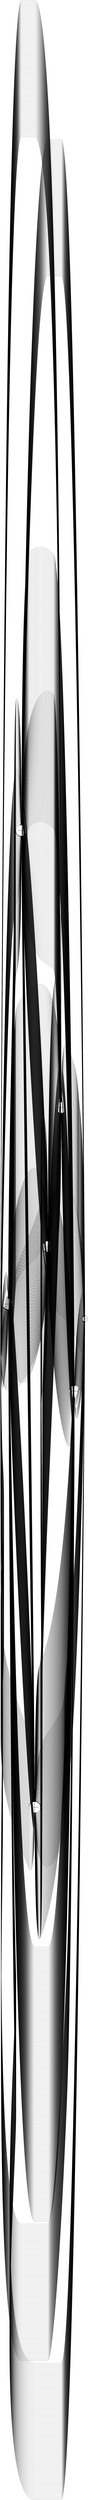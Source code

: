 digraph finite_state_machine {
rankdir=LR;
size="25932,25932"
node [shape = doublecircle]; Finish_2;
node [shape = point ]; Start_1
node [shape = circle];
Start_1 [label="Start"];
Finish_2 [label="Finish"];
Visit_Station_A1_2 [label="Visit_Station_A1"];
Visit_Station_A2_3 [label="Visit_Station_A2"];
Visit_Station_A3_4 [label="Visit_Station_A3"];
Visit_Station_A4_5 [label="Visit_Station_A4"];
Visit_Station_A5_6 [label="Visit_Station_A5"];
Visit_Station_A6_7 [label="Visit_Station_A6"];
Visit_Station_A1_2 [label="Visit_Station_A1"];
Visit_Station_A2_3 [label="Visit_Station_A2"];
Visit_Station_A3_4 [label="Visit_Station_A3"];
Visit_Station_A4_5 [label="Visit_Station_A4"];
Visit_Station_A6_7 [label="Visit_Station_A6"];
Visit_Station_A5_6 [label="Visit_Station_A5"];
Visit_Station_A1_2 [label="Visit_Station_A1"];
Visit_Station_A2_3 [label="Visit_Station_A2"];
Visit_Station_A3_4 [label="Visit_Station_A3"];
Visit_Station_A5_6 [label="Visit_Station_A5"];
Visit_Station_A4_5 [label="Visit_Station_A4"];
Visit_Station_A6_7 [label="Visit_Station_A6"];
Visit_Station_A1_2 [label="Visit_Station_A1"];
Visit_Station_A2_3 [label="Visit_Station_A2"];
Visit_Station_A3_4 [label="Visit_Station_A3"];
Visit_Station_A5_6 [label="Visit_Station_A5"];
Visit_Station_A6_7 [label="Visit_Station_A6"];
Visit_Station_A4_5 [label="Visit_Station_A4"];
Visit_Station_A1_2 [label="Visit_Station_A1"];
Visit_Station_A2_3 [label="Visit_Station_A2"];
Visit_Station_A3_4 [label="Visit_Station_A3"];
Visit_Station_A6_7 [label="Visit_Station_A6"];
Visit_Station_A5_6 [label="Visit_Station_A5"];
Visit_Station_A4_5 [label="Visit_Station_A4"];
Visit_Station_A1_2 [label="Visit_Station_A1"];
Visit_Station_A2_3 [label="Visit_Station_A2"];
Visit_Station_A3_4 [label="Visit_Station_A3"];
Visit_Station_A6_7 [label="Visit_Station_A6"];
Visit_Station_A4_5 [label="Visit_Station_A4"];
Visit_Station_A5_6 [label="Visit_Station_A5"];
Visit_Station_A1_2 [label="Visit_Station_A1"];
Visit_Station_A2_3 [label="Visit_Station_A2"];
Visit_Station_A4_5 [label="Visit_Station_A4"];
Visit_Station_A3_4 [label="Visit_Station_A3"];
Visit_Station_A5_6 [label="Visit_Station_A5"];
Visit_Station_A6_7 [label="Visit_Station_A6"];
Visit_Station_A1_2 [label="Visit_Station_A1"];
Visit_Station_A2_3 [label="Visit_Station_A2"];
Visit_Station_A4_5 [label="Visit_Station_A4"];
Visit_Station_A3_4 [label="Visit_Station_A3"];
Visit_Station_A6_7 [label="Visit_Station_A6"];
Visit_Station_A5_6 [label="Visit_Station_A5"];
Visit_Station_A1_2 [label="Visit_Station_A1"];
Visit_Station_A2_3 [label="Visit_Station_A2"];
Visit_Station_A4_5 [label="Visit_Station_A4"];
Visit_Station_A5_6 [label="Visit_Station_A5"];
Visit_Station_A3_4 [label="Visit_Station_A3"];
Visit_Station_A6_7 [label="Visit_Station_A6"];
Visit_Station_A1_2 [label="Visit_Station_A1"];
Visit_Station_A2_3 [label="Visit_Station_A2"];
Visit_Station_A4_5 [label="Visit_Station_A4"];
Visit_Station_A5_6 [label="Visit_Station_A5"];
Visit_Station_A6_7 [label="Visit_Station_A6"];
Visit_Station_A3_4 [label="Visit_Station_A3"];
Visit_Station_A1_2 [label="Visit_Station_A1"];
Visit_Station_A2_3 [label="Visit_Station_A2"];
Visit_Station_A4_5 [label="Visit_Station_A4"];
Visit_Station_A6_7 [label="Visit_Station_A6"];
Visit_Station_A5_6 [label="Visit_Station_A5"];
Visit_Station_A3_4 [label="Visit_Station_A3"];
Visit_Station_A1_2 [label="Visit_Station_A1"];
Visit_Station_A2_3 [label="Visit_Station_A2"];
Visit_Station_A4_5 [label="Visit_Station_A4"];
Visit_Station_A6_7 [label="Visit_Station_A6"];
Visit_Station_A3_4 [label="Visit_Station_A3"];
Visit_Station_A5_6 [label="Visit_Station_A5"];
Visit_Station_A1_2 [label="Visit_Station_A1"];
Visit_Station_A2_3 [label="Visit_Station_A2"];
Visit_Station_A5_6 [label="Visit_Station_A5"];
Visit_Station_A4_5 [label="Visit_Station_A4"];
Visit_Station_A3_4 [label="Visit_Station_A3"];
Visit_Station_A6_7 [label="Visit_Station_A6"];
Visit_Station_A1_2 [label="Visit_Station_A1"];
Visit_Station_A2_3 [label="Visit_Station_A2"];
Visit_Station_A5_6 [label="Visit_Station_A5"];
Visit_Station_A4_5 [label="Visit_Station_A4"];
Visit_Station_A6_7 [label="Visit_Station_A6"];
Visit_Station_A3_4 [label="Visit_Station_A3"];
Visit_Station_A1_2 [label="Visit_Station_A1"];
Visit_Station_A2_3 [label="Visit_Station_A2"];
Visit_Station_A5_6 [label="Visit_Station_A5"];
Visit_Station_A3_4 [label="Visit_Station_A3"];
Visit_Station_A4_5 [label="Visit_Station_A4"];
Visit_Station_A6_7 [label="Visit_Station_A6"];
Visit_Station_A1_2 [label="Visit_Station_A1"];
Visit_Station_A2_3 [label="Visit_Station_A2"];
Visit_Station_A5_6 [label="Visit_Station_A5"];
Visit_Station_A3_4 [label="Visit_Station_A3"];
Visit_Station_A6_7 [label="Visit_Station_A6"];
Visit_Station_A4_5 [label="Visit_Station_A4"];
Visit_Station_A1_2 [label="Visit_Station_A1"];
Visit_Station_A2_3 [label="Visit_Station_A2"];
Visit_Station_A5_6 [label="Visit_Station_A5"];
Visit_Station_A6_7 [label="Visit_Station_A6"];
Visit_Station_A3_4 [label="Visit_Station_A3"];
Visit_Station_A4_5 [label="Visit_Station_A4"];
Visit_Station_A1_2 [label="Visit_Station_A1"];
Visit_Station_A2_3 [label="Visit_Station_A2"];
Visit_Station_A5_6 [label="Visit_Station_A5"];
Visit_Station_A6_7 [label="Visit_Station_A6"];
Visit_Station_A4_5 [label="Visit_Station_A4"];
Visit_Station_A3_4 [label="Visit_Station_A3"];
Visit_Station_A1_2 [label="Visit_Station_A1"];
Visit_Station_A2_3 [label="Visit_Station_A2"];
Visit_Station_A6_7 [label="Visit_Station_A6"];
Visit_Station_A4_5 [label="Visit_Station_A4"];
Visit_Station_A5_6 [label="Visit_Station_A5"];
Visit_Station_A3_4 [label="Visit_Station_A3"];
Visit_Station_A1_2 [label="Visit_Station_A1"];
Visit_Station_A2_3 [label="Visit_Station_A2"];
Visit_Station_A6_7 [label="Visit_Station_A6"];
Visit_Station_A4_5 [label="Visit_Station_A4"];
Visit_Station_A3_4 [label="Visit_Station_A3"];
Visit_Station_A5_6 [label="Visit_Station_A5"];
Visit_Station_A1_2 [label="Visit_Station_A1"];
Visit_Station_A2_3 [label="Visit_Station_A2"];
Visit_Station_A6_7 [label="Visit_Station_A6"];
Visit_Station_A5_6 [label="Visit_Station_A5"];
Visit_Station_A4_5 [label="Visit_Station_A4"];
Visit_Station_A3_4 [label="Visit_Station_A3"];
Visit_Station_A1_2 [label="Visit_Station_A1"];
Visit_Station_A2_3 [label="Visit_Station_A2"];
Visit_Station_A6_7 [label="Visit_Station_A6"];
Visit_Station_A5_6 [label="Visit_Station_A5"];
Visit_Station_A3_4 [label="Visit_Station_A3"];
Visit_Station_A4_5 [label="Visit_Station_A4"];
Visit_Station_A1_2 [label="Visit_Station_A1"];
Visit_Station_A2_3 [label="Visit_Station_A2"];
Visit_Station_A6_7 [label="Visit_Station_A6"];
Visit_Station_A3_4 [label="Visit_Station_A3"];
Visit_Station_A5_6 [label="Visit_Station_A5"];
Visit_Station_A4_5 [label="Visit_Station_A4"];
Visit_Station_A1_2 [label="Visit_Station_A1"];
Visit_Station_A2_3 [label="Visit_Station_A2"];
Visit_Station_A6_7 [label="Visit_Station_A6"];
Visit_Station_A3_4 [label="Visit_Station_A3"];
Visit_Station_A4_5 [label="Visit_Station_A4"];
Visit_Station_A5_6 [label="Visit_Station_A5"];
Visit_Station_A1_2 [label="Visit_Station_A1"];
Visit_Station_A3_4 [label="Visit_Station_A3"];
Visit_Station_A2_3 [label="Visit_Station_A2"];
Visit_Station_A4_5 [label="Visit_Station_A4"];
Visit_Station_A5_6 [label="Visit_Station_A5"];
Visit_Station_A6_7 [label="Visit_Station_A6"];
Visit_Station_A1_2 [label="Visit_Station_A1"];
Visit_Station_A3_4 [label="Visit_Station_A3"];
Visit_Station_A2_3 [label="Visit_Station_A2"];
Visit_Station_A4_5 [label="Visit_Station_A4"];
Visit_Station_A6_7 [label="Visit_Station_A6"];
Visit_Station_A5_6 [label="Visit_Station_A5"];
Visit_Station_A1_2 [label="Visit_Station_A1"];
Visit_Station_A3_4 [label="Visit_Station_A3"];
Visit_Station_A2_3 [label="Visit_Station_A2"];
Visit_Station_A5_6 [label="Visit_Station_A5"];
Visit_Station_A4_5 [label="Visit_Station_A4"];
Visit_Station_A6_7 [label="Visit_Station_A6"];
Visit_Station_A1_2 [label="Visit_Station_A1"];
Visit_Station_A3_4 [label="Visit_Station_A3"];
Visit_Station_A2_3 [label="Visit_Station_A2"];
Visit_Station_A5_6 [label="Visit_Station_A5"];
Visit_Station_A6_7 [label="Visit_Station_A6"];
Visit_Station_A4_5 [label="Visit_Station_A4"];
Visit_Station_A1_2 [label="Visit_Station_A1"];
Visit_Station_A3_4 [label="Visit_Station_A3"];
Visit_Station_A2_3 [label="Visit_Station_A2"];
Visit_Station_A6_7 [label="Visit_Station_A6"];
Visit_Station_A5_6 [label="Visit_Station_A5"];
Visit_Station_A4_5 [label="Visit_Station_A4"];
Visit_Station_A1_2 [label="Visit_Station_A1"];
Visit_Station_A3_4 [label="Visit_Station_A3"];
Visit_Station_A2_3 [label="Visit_Station_A2"];
Visit_Station_A6_7 [label="Visit_Station_A6"];
Visit_Station_A4_5 [label="Visit_Station_A4"];
Visit_Station_A5_6 [label="Visit_Station_A5"];
Visit_Station_A1_2 [label="Visit_Station_A1"];
Visit_Station_A3_4 [label="Visit_Station_A3"];
Visit_Station_A4_5 [label="Visit_Station_A4"];
Visit_Station_A2_3 [label="Visit_Station_A2"];
Visit_Station_A5_6 [label="Visit_Station_A5"];
Visit_Station_A6_7 [label="Visit_Station_A6"];
Visit_Station_A1_2 [label="Visit_Station_A1"];
Visit_Station_A3_4 [label="Visit_Station_A3"];
Visit_Station_A4_5 [label="Visit_Station_A4"];
Visit_Station_A2_3 [label="Visit_Station_A2"];
Visit_Station_A6_7 [label="Visit_Station_A6"];
Visit_Station_A5_6 [label="Visit_Station_A5"];
Visit_Station_A1_2 [label="Visit_Station_A1"];
Visit_Station_A3_4 [label="Visit_Station_A3"];
Visit_Station_A4_5 [label="Visit_Station_A4"];
Visit_Station_A5_6 [label="Visit_Station_A5"];
Visit_Station_A2_3 [label="Visit_Station_A2"];
Visit_Station_A6_7 [label="Visit_Station_A6"];
Visit_Station_A1_2 [label="Visit_Station_A1"];
Visit_Station_A3_4 [label="Visit_Station_A3"];
Visit_Station_A4_5 [label="Visit_Station_A4"];
Visit_Station_A5_6 [label="Visit_Station_A5"];
Visit_Station_A6_7 [label="Visit_Station_A6"];
Visit_Station_A2_3 [label="Visit_Station_A2"];
Visit_Station_A1_2 [label="Visit_Station_A1"];
Visit_Station_A3_4 [label="Visit_Station_A3"];
Visit_Station_A4_5 [label="Visit_Station_A4"];
Visit_Station_A6_7 [label="Visit_Station_A6"];
Visit_Station_A5_6 [label="Visit_Station_A5"];
Visit_Station_A2_3 [label="Visit_Station_A2"];
Visit_Station_A1_2 [label="Visit_Station_A1"];
Visit_Station_A3_4 [label="Visit_Station_A3"];
Visit_Station_A4_5 [label="Visit_Station_A4"];
Visit_Station_A6_7 [label="Visit_Station_A6"];
Visit_Station_A2_3 [label="Visit_Station_A2"];
Visit_Station_A5_6 [label="Visit_Station_A5"];
Visit_Station_A1_2 [label="Visit_Station_A1"];
Visit_Station_A3_4 [label="Visit_Station_A3"];
Visit_Station_A5_6 [label="Visit_Station_A5"];
Visit_Station_A4_5 [label="Visit_Station_A4"];
Visit_Station_A2_3 [label="Visit_Station_A2"];
Visit_Station_A6_7 [label="Visit_Station_A6"];
Visit_Station_A1_2 [label="Visit_Station_A1"];
Visit_Station_A3_4 [label="Visit_Station_A3"];
Visit_Station_A5_6 [label="Visit_Station_A5"];
Visit_Station_A4_5 [label="Visit_Station_A4"];
Visit_Station_A6_7 [label="Visit_Station_A6"];
Visit_Station_A2_3 [label="Visit_Station_A2"];
Visit_Station_A1_2 [label="Visit_Station_A1"];
Visit_Station_A3_4 [label="Visit_Station_A3"];
Visit_Station_A5_6 [label="Visit_Station_A5"];
Visit_Station_A2_3 [label="Visit_Station_A2"];
Visit_Station_A4_5 [label="Visit_Station_A4"];
Visit_Station_A6_7 [label="Visit_Station_A6"];
Visit_Station_A1_2 [label="Visit_Station_A1"];
Visit_Station_A3_4 [label="Visit_Station_A3"];
Visit_Station_A5_6 [label="Visit_Station_A5"];
Visit_Station_A2_3 [label="Visit_Station_A2"];
Visit_Station_A6_7 [label="Visit_Station_A6"];
Visit_Station_A4_5 [label="Visit_Station_A4"];
Visit_Station_A1_2 [label="Visit_Station_A1"];
Visit_Station_A3_4 [label="Visit_Station_A3"];
Visit_Station_A5_6 [label="Visit_Station_A5"];
Visit_Station_A6_7 [label="Visit_Station_A6"];
Visit_Station_A2_3 [label="Visit_Station_A2"];
Visit_Station_A4_5 [label="Visit_Station_A4"];
Visit_Station_A1_2 [label="Visit_Station_A1"];
Visit_Station_A3_4 [label="Visit_Station_A3"];
Visit_Station_A5_6 [label="Visit_Station_A5"];
Visit_Station_A6_7 [label="Visit_Station_A6"];
Visit_Station_A4_5 [label="Visit_Station_A4"];
Visit_Station_A2_3 [label="Visit_Station_A2"];
Visit_Station_A1_2 [label="Visit_Station_A1"];
Visit_Station_A3_4 [label="Visit_Station_A3"];
Visit_Station_A6_7 [label="Visit_Station_A6"];
Visit_Station_A4_5 [label="Visit_Station_A4"];
Visit_Station_A5_6 [label="Visit_Station_A5"];
Visit_Station_A2_3 [label="Visit_Station_A2"];
Visit_Station_A1_2 [label="Visit_Station_A1"];
Visit_Station_A3_4 [label="Visit_Station_A3"];
Visit_Station_A6_7 [label="Visit_Station_A6"];
Visit_Station_A4_5 [label="Visit_Station_A4"];
Visit_Station_A2_3 [label="Visit_Station_A2"];
Visit_Station_A5_6 [label="Visit_Station_A5"];
Visit_Station_A1_2 [label="Visit_Station_A1"];
Visit_Station_A3_4 [label="Visit_Station_A3"];
Visit_Station_A6_7 [label="Visit_Station_A6"];
Visit_Station_A5_6 [label="Visit_Station_A5"];
Visit_Station_A4_5 [label="Visit_Station_A4"];
Visit_Station_A2_3 [label="Visit_Station_A2"];
Visit_Station_A1_2 [label="Visit_Station_A1"];
Visit_Station_A3_4 [label="Visit_Station_A3"];
Visit_Station_A6_7 [label="Visit_Station_A6"];
Visit_Station_A5_6 [label="Visit_Station_A5"];
Visit_Station_A2_3 [label="Visit_Station_A2"];
Visit_Station_A4_5 [label="Visit_Station_A4"];
Visit_Station_A1_2 [label="Visit_Station_A1"];
Visit_Station_A3_4 [label="Visit_Station_A3"];
Visit_Station_A6_7 [label="Visit_Station_A6"];
Visit_Station_A2_3 [label="Visit_Station_A2"];
Visit_Station_A5_6 [label="Visit_Station_A5"];
Visit_Station_A4_5 [label="Visit_Station_A4"];
Visit_Station_A1_2 [label="Visit_Station_A1"];
Visit_Station_A3_4 [label="Visit_Station_A3"];
Visit_Station_A6_7 [label="Visit_Station_A6"];
Visit_Station_A2_3 [label="Visit_Station_A2"];
Visit_Station_A4_5 [label="Visit_Station_A4"];
Visit_Station_A5_6 [label="Visit_Station_A5"];
Visit_Station_A1_2 [label="Visit_Station_A1"];
Visit_Station_A4_5 [label="Visit_Station_A4"];
Visit_Station_A3_4 [label="Visit_Station_A3"];
Visit_Station_A2_3 [label="Visit_Station_A2"];
Visit_Station_A5_6 [label="Visit_Station_A5"];
Visit_Station_A6_7 [label="Visit_Station_A6"];
Visit_Station_A1_2 [label="Visit_Station_A1"];
Visit_Station_A4_5 [label="Visit_Station_A4"];
Visit_Station_A3_4 [label="Visit_Station_A3"];
Visit_Station_A2_3 [label="Visit_Station_A2"];
Visit_Station_A6_7 [label="Visit_Station_A6"];
Visit_Station_A5_6 [label="Visit_Station_A5"];
Visit_Station_A1_2 [label="Visit_Station_A1"];
Visit_Station_A4_5 [label="Visit_Station_A4"];
Visit_Station_A3_4 [label="Visit_Station_A3"];
Visit_Station_A5_6 [label="Visit_Station_A5"];
Visit_Station_A2_3 [label="Visit_Station_A2"];
Visit_Station_A6_7 [label="Visit_Station_A6"];
Visit_Station_A1_2 [label="Visit_Station_A1"];
Visit_Station_A4_5 [label="Visit_Station_A4"];
Visit_Station_A3_4 [label="Visit_Station_A3"];
Visit_Station_A5_6 [label="Visit_Station_A5"];
Visit_Station_A6_7 [label="Visit_Station_A6"];
Visit_Station_A2_3 [label="Visit_Station_A2"];
Visit_Station_A1_2 [label="Visit_Station_A1"];
Visit_Station_A4_5 [label="Visit_Station_A4"];
Visit_Station_A3_4 [label="Visit_Station_A3"];
Visit_Station_A6_7 [label="Visit_Station_A6"];
Visit_Station_A5_6 [label="Visit_Station_A5"];
Visit_Station_A2_3 [label="Visit_Station_A2"];
Visit_Station_A1_2 [label="Visit_Station_A1"];
Visit_Station_A4_5 [label="Visit_Station_A4"];
Visit_Station_A3_4 [label="Visit_Station_A3"];
Visit_Station_A6_7 [label="Visit_Station_A6"];
Visit_Station_A2_3 [label="Visit_Station_A2"];
Visit_Station_A5_6 [label="Visit_Station_A5"];
Visit_Station_A1_2 [label="Visit_Station_A1"];
Visit_Station_A4_5 [label="Visit_Station_A4"];
Visit_Station_A2_3 [label="Visit_Station_A2"];
Visit_Station_A3_4 [label="Visit_Station_A3"];
Visit_Station_A5_6 [label="Visit_Station_A5"];
Visit_Station_A6_7 [label="Visit_Station_A6"];
Visit_Station_A1_2 [label="Visit_Station_A1"];
Visit_Station_A4_5 [label="Visit_Station_A4"];
Visit_Station_A2_3 [label="Visit_Station_A2"];
Visit_Station_A3_4 [label="Visit_Station_A3"];
Visit_Station_A6_7 [label="Visit_Station_A6"];
Visit_Station_A5_6 [label="Visit_Station_A5"];
Visit_Station_A1_2 [label="Visit_Station_A1"];
Visit_Station_A4_5 [label="Visit_Station_A4"];
Visit_Station_A2_3 [label="Visit_Station_A2"];
Visit_Station_A5_6 [label="Visit_Station_A5"];
Visit_Station_A3_4 [label="Visit_Station_A3"];
Visit_Station_A6_7 [label="Visit_Station_A6"];
Visit_Station_A1_2 [label="Visit_Station_A1"];
Visit_Station_A4_5 [label="Visit_Station_A4"];
Visit_Station_A2_3 [label="Visit_Station_A2"];
Visit_Station_A5_6 [label="Visit_Station_A5"];
Visit_Station_A6_7 [label="Visit_Station_A6"];
Visit_Station_A3_4 [label="Visit_Station_A3"];
Visit_Station_A1_2 [label="Visit_Station_A1"];
Visit_Station_A4_5 [label="Visit_Station_A4"];
Visit_Station_A2_3 [label="Visit_Station_A2"];
Visit_Station_A6_7 [label="Visit_Station_A6"];
Visit_Station_A5_6 [label="Visit_Station_A5"];
Visit_Station_A3_4 [label="Visit_Station_A3"];
Visit_Station_A1_2 [label="Visit_Station_A1"];
Visit_Station_A4_5 [label="Visit_Station_A4"];
Visit_Station_A2_3 [label="Visit_Station_A2"];
Visit_Station_A6_7 [label="Visit_Station_A6"];
Visit_Station_A3_4 [label="Visit_Station_A3"];
Visit_Station_A5_6 [label="Visit_Station_A5"];
Visit_Station_A1_2 [label="Visit_Station_A1"];
Visit_Station_A4_5 [label="Visit_Station_A4"];
Visit_Station_A5_6 [label="Visit_Station_A5"];
Visit_Station_A2_3 [label="Visit_Station_A2"];
Visit_Station_A3_4 [label="Visit_Station_A3"];
Visit_Station_A6_7 [label="Visit_Station_A6"];
Visit_Station_A1_2 [label="Visit_Station_A1"];
Visit_Station_A4_5 [label="Visit_Station_A4"];
Visit_Station_A5_6 [label="Visit_Station_A5"];
Visit_Station_A2_3 [label="Visit_Station_A2"];
Visit_Station_A6_7 [label="Visit_Station_A6"];
Visit_Station_A3_4 [label="Visit_Station_A3"];
Visit_Station_A1_2 [label="Visit_Station_A1"];
Visit_Station_A4_5 [label="Visit_Station_A4"];
Visit_Station_A5_6 [label="Visit_Station_A5"];
Visit_Station_A3_4 [label="Visit_Station_A3"];
Visit_Station_A2_3 [label="Visit_Station_A2"];
Visit_Station_A6_7 [label="Visit_Station_A6"];
Visit_Station_A1_2 [label="Visit_Station_A1"];
Visit_Station_A4_5 [label="Visit_Station_A4"];
Visit_Station_A5_6 [label="Visit_Station_A5"];
Visit_Station_A3_4 [label="Visit_Station_A3"];
Visit_Station_A6_7 [label="Visit_Station_A6"];
Visit_Station_A2_3 [label="Visit_Station_A2"];
Visit_Station_A1_2 [label="Visit_Station_A1"];
Visit_Station_A4_5 [label="Visit_Station_A4"];
Visit_Station_A5_6 [label="Visit_Station_A5"];
Visit_Station_A6_7 [label="Visit_Station_A6"];
Visit_Station_A3_4 [label="Visit_Station_A3"];
Visit_Station_A2_3 [label="Visit_Station_A2"];
Visit_Station_A1_2 [label="Visit_Station_A1"];
Visit_Station_A4_5 [label="Visit_Station_A4"];
Visit_Station_A5_6 [label="Visit_Station_A5"];
Visit_Station_A6_7 [label="Visit_Station_A6"];
Visit_Station_A2_3 [label="Visit_Station_A2"];
Visit_Station_A3_4 [label="Visit_Station_A3"];
Visit_Station_A1_2 [label="Visit_Station_A1"];
Visit_Station_A4_5 [label="Visit_Station_A4"];
Visit_Station_A6_7 [label="Visit_Station_A6"];
Visit_Station_A2_3 [label="Visit_Station_A2"];
Visit_Station_A5_6 [label="Visit_Station_A5"];
Visit_Station_A3_4 [label="Visit_Station_A3"];
Visit_Station_A1_2 [label="Visit_Station_A1"];
Visit_Station_A4_5 [label="Visit_Station_A4"];
Visit_Station_A6_7 [label="Visit_Station_A6"];
Visit_Station_A2_3 [label="Visit_Station_A2"];
Visit_Station_A3_4 [label="Visit_Station_A3"];
Visit_Station_A5_6 [label="Visit_Station_A5"];
Visit_Station_A1_2 [label="Visit_Station_A1"];
Visit_Station_A4_5 [label="Visit_Station_A4"];
Visit_Station_A6_7 [label="Visit_Station_A6"];
Visit_Station_A5_6 [label="Visit_Station_A5"];
Visit_Station_A2_3 [label="Visit_Station_A2"];
Visit_Station_A3_4 [label="Visit_Station_A3"];
Visit_Station_A1_2 [label="Visit_Station_A1"];
Visit_Station_A4_5 [label="Visit_Station_A4"];
Visit_Station_A6_7 [label="Visit_Station_A6"];
Visit_Station_A5_6 [label="Visit_Station_A5"];
Visit_Station_A3_4 [label="Visit_Station_A3"];
Visit_Station_A2_3 [label="Visit_Station_A2"];
Visit_Station_A1_2 [label="Visit_Station_A1"];
Visit_Station_A4_5 [label="Visit_Station_A4"];
Visit_Station_A6_7 [label="Visit_Station_A6"];
Visit_Station_A3_4 [label="Visit_Station_A3"];
Visit_Station_A5_6 [label="Visit_Station_A5"];
Visit_Station_A2_3 [label="Visit_Station_A2"];
Visit_Station_A1_2 [label="Visit_Station_A1"];
Visit_Station_A4_5 [label="Visit_Station_A4"];
Visit_Station_A6_7 [label="Visit_Station_A6"];
Visit_Station_A3_4 [label="Visit_Station_A3"];
Visit_Station_A2_3 [label="Visit_Station_A2"];
Visit_Station_A5_6 [label="Visit_Station_A5"];
Visit_Station_A1_2 [label="Visit_Station_A1"];
Visit_Station_A5_6 [label="Visit_Station_A5"];
Visit_Station_A3_4 [label="Visit_Station_A3"];
Visit_Station_A4_5 [label="Visit_Station_A4"];
Visit_Station_A2_3 [label="Visit_Station_A2"];
Visit_Station_A6_7 [label="Visit_Station_A6"];
Visit_Station_A1_2 [label="Visit_Station_A1"];
Visit_Station_A5_6 [label="Visit_Station_A5"];
Visit_Station_A3_4 [label="Visit_Station_A3"];
Visit_Station_A4_5 [label="Visit_Station_A4"];
Visit_Station_A6_7 [label="Visit_Station_A6"];
Visit_Station_A2_3 [label="Visit_Station_A2"];
Visit_Station_A1_2 [label="Visit_Station_A1"];
Visit_Station_A5_6 [label="Visit_Station_A5"];
Visit_Station_A3_4 [label="Visit_Station_A3"];
Visit_Station_A2_3 [label="Visit_Station_A2"];
Visit_Station_A4_5 [label="Visit_Station_A4"];
Visit_Station_A6_7 [label="Visit_Station_A6"];
Visit_Station_A1_2 [label="Visit_Station_A1"];
Visit_Station_A5_6 [label="Visit_Station_A5"];
Visit_Station_A3_4 [label="Visit_Station_A3"];
Visit_Station_A2_3 [label="Visit_Station_A2"];
Visit_Station_A6_7 [label="Visit_Station_A6"];
Visit_Station_A4_5 [label="Visit_Station_A4"];
Visit_Station_A1_2 [label="Visit_Station_A1"];
Visit_Station_A5_6 [label="Visit_Station_A5"];
Visit_Station_A3_4 [label="Visit_Station_A3"];
Visit_Station_A6_7 [label="Visit_Station_A6"];
Visit_Station_A2_3 [label="Visit_Station_A2"];
Visit_Station_A4_5 [label="Visit_Station_A4"];
Visit_Station_A1_2 [label="Visit_Station_A1"];
Visit_Station_A5_6 [label="Visit_Station_A5"];
Visit_Station_A3_4 [label="Visit_Station_A3"];
Visit_Station_A6_7 [label="Visit_Station_A6"];
Visit_Station_A4_5 [label="Visit_Station_A4"];
Visit_Station_A2_3 [label="Visit_Station_A2"];
Visit_Station_A1_2 [label="Visit_Station_A1"];
Visit_Station_A5_6 [label="Visit_Station_A5"];
Visit_Station_A4_5 [label="Visit_Station_A4"];
Visit_Station_A3_4 [label="Visit_Station_A3"];
Visit_Station_A2_3 [label="Visit_Station_A2"];
Visit_Station_A6_7 [label="Visit_Station_A6"];
Visit_Station_A1_2 [label="Visit_Station_A1"];
Visit_Station_A5_6 [label="Visit_Station_A5"];
Visit_Station_A4_5 [label="Visit_Station_A4"];
Visit_Station_A3_4 [label="Visit_Station_A3"];
Visit_Station_A6_7 [label="Visit_Station_A6"];
Visit_Station_A2_3 [label="Visit_Station_A2"];
Visit_Station_A1_2 [label="Visit_Station_A1"];
Visit_Station_A5_6 [label="Visit_Station_A5"];
Visit_Station_A4_5 [label="Visit_Station_A4"];
Visit_Station_A2_3 [label="Visit_Station_A2"];
Visit_Station_A3_4 [label="Visit_Station_A3"];
Visit_Station_A6_7 [label="Visit_Station_A6"];
Visit_Station_A1_2 [label="Visit_Station_A1"];
Visit_Station_A5_6 [label="Visit_Station_A5"];
Visit_Station_A4_5 [label="Visit_Station_A4"];
Visit_Station_A2_3 [label="Visit_Station_A2"];
Visit_Station_A6_7 [label="Visit_Station_A6"];
Visit_Station_A3_4 [label="Visit_Station_A3"];
Visit_Station_A1_2 [label="Visit_Station_A1"];
Visit_Station_A5_6 [label="Visit_Station_A5"];
Visit_Station_A4_5 [label="Visit_Station_A4"];
Visit_Station_A6_7 [label="Visit_Station_A6"];
Visit_Station_A2_3 [label="Visit_Station_A2"];
Visit_Station_A3_4 [label="Visit_Station_A3"];
Visit_Station_A1_2 [label="Visit_Station_A1"];
Visit_Station_A5_6 [label="Visit_Station_A5"];
Visit_Station_A4_5 [label="Visit_Station_A4"];
Visit_Station_A6_7 [label="Visit_Station_A6"];
Visit_Station_A3_4 [label="Visit_Station_A3"];
Visit_Station_A2_3 [label="Visit_Station_A2"];
Visit_Station_A1_2 [label="Visit_Station_A1"];
Visit_Station_A5_6 [label="Visit_Station_A5"];
Visit_Station_A2_3 [label="Visit_Station_A2"];
Visit_Station_A4_5 [label="Visit_Station_A4"];
Visit_Station_A3_4 [label="Visit_Station_A3"];
Visit_Station_A6_7 [label="Visit_Station_A6"];
Visit_Station_A1_2 [label="Visit_Station_A1"];
Visit_Station_A5_6 [label="Visit_Station_A5"];
Visit_Station_A2_3 [label="Visit_Station_A2"];
Visit_Station_A4_5 [label="Visit_Station_A4"];
Visit_Station_A6_7 [label="Visit_Station_A6"];
Visit_Station_A3_4 [label="Visit_Station_A3"];
Visit_Station_A1_2 [label="Visit_Station_A1"];
Visit_Station_A5_6 [label="Visit_Station_A5"];
Visit_Station_A2_3 [label="Visit_Station_A2"];
Visit_Station_A3_4 [label="Visit_Station_A3"];
Visit_Station_A4_5 [label="Visit_Station_A4"];
Visit_Station_A6_7 [label="Visit_Station_A6"];
Visit_Station_A1_2 [label="Visit_Station_A1"];
Visit_Station_A5_6 [label="Visit_Station_A5"];
Visit_Station_A2_3 [label="Visit_Station_A2"];
Visit_Station_A3_4 [label="Visit_Station_A3"];
Visit_Station_A6_7 [label="Visit_Station_A6"];
Visit_Station_A4_5 [label="Visit_Station_A4"];
Visit_Station_A1_2 [label="Visit_Station_A1"];
Visit_Station_A5_6 [label="Visit_Station_A5"];
Visit_Station_A2_3 [label="Visit_Station_A2"];
Visit_Station_A6_7 [label="Visit_Station_A6"];
Visit_Station_A3_4 [label="Visit_Station_A3"];
Visit_Station_A4_5 [label="Visit_Station_A4"];
Visit_Station_A1_2 [label="Visit_Station_A1"];
Visit_Station_A5_6 [label="Visit_Station_A5"];
Visit_Station_A2_3 [label="Visit_Station_A2"];
Visit_Station_A6_7 [label="Visit_Station_A6"];
Visit_Station_A4_5 [label="Visit_Station_A4"];
Visit_Station_A3_4 [label="Visit_Station_A3"];
Visit_Station_A1_2 [label="Visit_Station_A1"];
Visit_Station_A5_6 [label="Visit_Station_A5"];
Visit_Station_A6_7 [label="Visit_Station_A6"];
Visit_Station_A4_5 [label="Visit_Station_A4"];
Visit_Station_A2_3 [label="Visit_Station_A2"];
Visit_Station_A3_4 [label="Visit_Station_A3"];
Visit_Station_A1_2 [label="Visit_Station_A1"];
Visit_Station_A5_6 [label="Visit_Station_A5"];
Visit_Station_A6_7 [label="Visit_Station_A6"];
Visit_Station_A4_5 [label="Visit_Station_A4"];
Visit_Station_A3_4 [label="Visit_Station_A3"];
Visit_Station_A2_3 [label="Visit_Station_A2"];
Visit_Station_A1_2 [label="Visit_Station_A1"];
Visit_Station_A5_6 [label="Visit_Station_A5"];
Visit_Station_A6_7 [label="Visit_Station_A6"];
Visit_Station_A2_3 [label="Visit_Station_A2"];
Visit_Station_A4_5 [label="Visit_Station_A4"];
Visit_Station_A3_4 [label="Visit_Station_A3"];
Visit_Station_A1_2 [label="Visit_Station_A1"];
Visit_Station_A5_6 [label="Visit_Station_A5"];
Visit_Station_A6_7 [label="Visit_Station_A6"];
Visit_Station_A2_3 [label="Visit_Station_A2"];
Visit_Station_A3_4 [label="Visit_Station_A3"];
Visit_Station_A4_5 [label="Visit_Station_A4"];
Visit_Station_A1_2 [label="Visit_Station_A1"];
Visit_Station_A5_6 [label="Visit_Station_A5"];
Visit_Station_A6_7 [label="Visit_Station_A6"];
Visit_Station_A3_4 [label="Visit_Station_A3"];
Visit_Station_A2_3 [label="Visit_Station_A2"];
Visit_Station_A4_5 [label="Visit_Station_A4"];
Visit_Station_A1_2 [label="Visit_Station_A1"];
Visit_Station_A5_6 [label="Visit_Station_A5"];
Visit_Station_A6_7 [label="Visit_Station_A6"];
Visit_Station_A3_4 [label="Visit_Station_A3"];
Visit_Station_A4_5 [label="Visit_Station_A4"];
Visit_Station_A2_3 [label="Visit_Station_A2"];
Visit_Station_A1_2 [label="Visit_Station_A1"];
Visit_Station_A6_7 [label="Visit_Station_A6"];
Visit_Station_A3_4 [label="Visit_Station_A3"];
Visit_Station_A4_5 [label="Visit_Station_A4"];
Visit_Station_A5_6 [label="Visit_Station_A5"];
Visit_Station_A2_3 [label="Visit_Station_A2"];
Visit_Station_A1_2 [label="Visit_Station_A1"];
Visit_Station_A6_7 [label="Visit_Station_A6"];
Visit_Station_A3_4 [label="Visit_Station_A3"];
Visit_Station_A4_5 [label="Visit_Station_A4"];
Visit_Station_A2_3 [label="Visit_Station_A2"];
Visit_Station_A5_6 [label="Visit_Station_A5"];
Visit_Station_A1_2 [label="Visit_Station_A1"];
Visit_Station_A6_7 [label="Visit_Station_A6"];
Visit_Station_A3_4 [label="Visit_Station_A3"];
Visit_Station_A5_6 [label="Visit_Station_A5"];
Visit_Station_A4_5 [label="Visit_Station_A4"];
Visit_Station_A2_3 [label="Visit_Station_A2"];
Visit_Station_A1_2 [label="Visit_Station_A1"];
Visit_Station_A6_7 [label="Visit_Station_A6"];
Visit_Station_A3_4 [label="Visit_Station_A3"];
Visit_Station_A5_6 [label="Visit_Station_A5"];
Visit_Station_A2_3 [label="Visit_Station_A2"];
Visit_Station_A4_5 [label="Visit_Station_A4"];
Visit_Station_A1_2 [label="Visit_Station_A1"];
Visit_Station_A6_7 [label="Visit_Station_A6"];
Visit_Station_A3_4 [label="Visit_Station_A3"];
Visit_Station_A2_3 [label="Visit_Station_A2"];
Visit_Station_A5_6 [label="Visit_Station_A5"];
Visit_Station_A4_5 [label="Visit_Station_A4"];
Visit_Station_A1_2 [label="Visit_Station_A1"];
Visit_Station_A6_7 [label="Visit_Station_A6"];
Visit_Station_A3_4 [label="Visit_Station_A3"];
Visit_Station_A2_3 [label="Visit_Station_A2"];
Visit_Station_A4_5 [label="Visit_Station_A4"];
Visit_Station_A5_6 [label="Visit_Station_A5"];
Visit_Station_A1_2 [label="Visit_Station_A1"];
Visit_Station_A6_7 [label="Visit_Station_A6"];
Visit_Station_A4_5 [label="Visit_Station_A4"];
Visit_Station_A3_4 [label="Visit_Station_A3"];
Visit_Station_A5_6 [label="Visit_Station_A5"];
Visit_Station_A2_3 [label="Visit_Station_A2"];
Visit_Station_A1_2 [label="Visit_Station_A1"];
Visit_Station_A6_7 [label="Visit_Station_A6"];
Visit_Station_A4_5 [label="Visit_Station_A4"];
Visit_Station_A3_4 [label="Visit_Station_A3"];
Visit_Station_A2_3 [label="Visit_Station_A2"];
Visit_Station_A5_6 [label="Visit_Station_A5"];
Visit_Station_A1_2 [label="Visit_Station_A1"];
Visit_Station_A6_7 [label="Visit_Station_A6"];
Visit_Station_A4_5 [label="Visit_Station_A4"];
Visit_Station_A5_6 [label="Visit_Station_A5"];
Visit_Station_A3_4 [label="Visit_Station_A3"];
Visit_Station_A2_3 [label="Visit_Station_A2"];
Visit_Station_A1_2 [label="Visit_Station_A1"];
Visit_Station_A6_7 [label="Visit_Station_A6"];
Visit_Station_A4_5 [label="Visit_Station_A4"];
Visit_Station_A5_6 [label="Visit_Station_A5"];
Visit_Station_A2_3 [label="Visit_Station_A2"];
Visit_Station_A3_4 [label="Visit_Station_A3"];
Visit_Station_A1_2 [label="Visit_Station_A1"];
Visit_Station_A6_7 [label="Visit_Station_A6"];
Visit_Station_A4_5 [label="Visit_Station_A4"];
Visit_Station_A2_3 [label="Visit_Station_A2"];
Visit_Station_A5_6 [label="Visit_Station_A5"];
Visit_Station_A3_4 [label="Visit_Station_A3"];
Visit_Station_A1_2 [label="Visit_Station_A1"];
Visit_Station_A6_7 [label="Visit_Station_A6"];
Visit_Station_A4_5 [label="Visit_Station_A4"];
Visit_Station_A2_3 [label="Visit_Station_A2"];
Visit_Station_A3_4 [label="Visit_Station_A3"];
Visit_Station_A5_6 [label="Visit_Station_A5"];
Visit_Station_A1_2 [label="Visit_Station_A1"];
Visit_Station_A6_7 [label="Visit_Station_A6"];
Visit_Station_A5_6 [label="Visit_Station_A5"];
Visit_Station_A4_5 [label="Visit_Station_A4"];
Visit_Station_A3_4 [label="Visit_Station_A3"];
Visit_Station_A2_3 [label="Visit_Station_A2"];
Visit_Station_A1_2 [label="Visit_Station_A1"];
Visit_Station_A6_7 [label="Visit_Station_A6"];
Visit_Station_A5_6 [label="Visit_Station_A5"];
Visit_Station_A4_5 [label="Visit_Station_A4"];
Visit_Station_A2_3 [label="Visit_Station_A2"];
Visit_Station_A3_4 [label="Visit_Station_A3"];
Visit_Station_A1_2 [label="Visit_Station_A1"];
Visit_Station_A6_7 [label="Visit_Station_A6"];
Visit_Station_A5_6 [label="Visit_Station_A5"];
Visit_Station_A3_4 [label="Visit_Station_A3"];
Visit_Station_A4_5 [label="Visit_Station_A4"];
Visit_Station_A2_3 [label="Visit_Station_A2"];
Visit_Station_A1_2 [label="Visit_Station_A1"];
Visit_Station_A6_7 [label="Visit_Station_A6"];
Visit_Station_A5_6 [label="Visit_Station_A5"];
Visit_Station_A3_4 [label="Visit_Station_A3"];
Visit_Station_A2_3 [label="Visit_Station_A2"];
Visit_Station_A4_5 [label="Visit_Station_A4"];
Visit_Station_A1_2 [label="Visit_Station_A1"];
Visit_Station_A6_7 [label="Visit_Station_A6"];
Visit_Station_A5_6 [label="Visit_Station_A5"];
Visit_Station_A2_3 [label="Visit_Station_A2"];
Visit_Station_A3_4 [label="Visit_Station_A3"];
Visit_Station_A4_5 [label="Visit_Station_A4"];
Visit_Station_A1_2 [label="Visit_Station_A1"];
Visit_Station_A6_7 [label="Visit_Station_A6"];
Visit_Station_A5_6 [label="Visit_Station_A5"];
Visit_Station_A2_3 [label="Visit_Station_A2"];
Visit_Station_A4_5 [label="Visit_Station_A4"];
Visit_Station_A3_4 [label="Visit_Station_A3"];
Visit_Station_A1_2 [label="Visit_Station_A1"];
Visit_Station_A6_7 [label="Visit_Station_A6"];
Visit_Station_A2_3 [label="Visit_Station_A2"];
Visit_Station_A4_5 [label="Visit_Station_A4"];
Visit_Station_A5_6 [label="Visit_Station_A5"];
Visit_Station_A3_4 [label="Visit_Station_A3"];
Visit_Station_A1_2 [label="Visit_Station_A1"];
Visit_Station_A6_7 [label="Visit_Station_A6"];
Visit_Station_A2_3 [label="Visit_Station_A2"];
Visit_Station_A4_5 [label="Visit_Station_A4"];
Visit_Station_A3_4 [label="Visit_Station_A3"];
Visit_Station_A5_6 [label="Visit_Station_A5"];
Visit_Station_A1_2 [label="Visit_Station_A1"];
Visit_Station_A6_7 [label="Visit_Station_A6"];
Visit_Station_A2_3 [label="Visit_Station_A2"];
Visit_Station_A5_6 [label="Visit_Station_A5"];
Visit_Station_A4_5 [label="Visit_Station_A4"];
Visit_Station_A3_4 [label="Visit_Station_A3"];
Visit_Station_A1_2 [label="Visit_Station_A1"];
Visit_Station_A6_7 [label="Visit_Station_A6"];
Visit_Station_A2_3 [label="Visit_Station_A2"];
Visit_Station_A5_6 [label="Visit_Station_A5"];
Visit_Station_A3_4 [label="Visit_Station_A3"];
Visit_Station_A4_5 [label="Visit_Station_A4"];
Visit_Station_A1_2 [label="Visit_Station_A1"];
Visit_Station_A6_7 [label="Visit_Station_A6"];
Visit_Station_A2_3 [label="Visit_Station_A2"];
Visit_Station_A3_4 [label="Visit_Station_A3"];
Visit_Station_A5_6 [label="Visit_Station_A5"];
Visit_Station_A4_5 [label="Visit_Station_A4"];
Visit_Station_A1_2 [label="Visit_Station_A1"];
Visit_Station_A6_7 [label="Visit_Station_A6"];
Visit_Station_A2_3 [label="Visit_Station_A2"];
Visit_Station_A3_4 [label="Visit_Station_A3"];
Visit_Station_A4_5 [label="Visit_Station_A4"];
Visit_Station_A5_6 [label="Visit_Station_A5"];
Visit_Station_A2_3 [label="Visit_Station_A2"];
Visit_Station_A1_2 [label="Visit_Station_A1"];
Visit_Station_A3_4 [label="Visit_Station_A3"];
Visit_Station_A4_5 [label="Visit_Station_A4"];
Visit_Station_A5_6 [label="Visit_Station_A5"];
Visit_Station_A6_7 [label="Visit_Station_A6"];
Visit_Station_A2_3 [label="Visit_Station_A2"];
Visit_Station_A1_2 [label="Visit_Station_A1"];
Visit_Station_A3_4 [label="Visit_Station_A3"];
Visit_Station_A4_5 [label="Visit_Station_A4"];
Visit_Station_A6_7 [label="Visit_Station_A6"];
Visit_Station_A5_6 [label="Visit_Station_A5"];
Visit_Station_A2_3 [label="Visit_Station_A2"];
Visit_Station_A1_2 [label="Visit_Station_A1"];
Visit_Station_A3_4 [label="Visit_Station_A3"];
Visit_Station_A5_6 [label="Visit_Station_A5"];
Visit_Station_A4_5 [label="Visit_Station_A4"];
Visit_Station_A6_7 [label="Visit_Station_A6"];
Visit_Station_A2_3 [label="Visit_Station_A2"];
Visit_Station_A1_2 [label="Visit_Station_A1"];
Visit_Station_A3_4 [label="Visit_Station_A3"];
Visit_Station_A5_6 [label="Visit_Station_A5"];
Visit_Station_A6_7 [label="Visit_Station_A6"];
Visit_Station_A4_5 [label="Visit_Station_A4"];
Visit_Station_A2_3 [label="Visit_Station_A2"];
Visit_Station_A1_2 [label="Visit_Station_A1"];
Visit_Station_A3_4 [label="Visit_Station_A3"];
Visit_Station_A6_7 [label="Visit_Station_A6"];
Visit_Station_A5_6 [label="Visit_Station_A5"];
Visit_Station_A4_5 [label="Visit_Station_A4"];
Visit_Station_A2_3 [label="Visit_Station_A2"];
Visit_Station_A1_2 [label="Visit_Station_A1"];
Visit_Station_A3_4 [label="Visit_Station_A3"];
Visit_Station_A6_7 [label="Visit_Station_A6"];
Visit_Station_A4_5 [label="Visit_Station_A4"];
Visit_Station_A5_6 [label="Visit_Station_A5"];
Visit_Station_A2_3 [label="Visit_Station_A2"];
Visit_Station_A1_2 [label="Visit_Station_A1"];
Visit_Station_A4_5 [label="Visit_Station_A4"];
Visit_Station_A3_4 [label="Visit_Station_A3"];
Visit_Station_A5_6 [label="Visit_Station_A5"];
Visit_Station_A6_7 [label="Visit_Station_A6"];
Visit_Station_A2_3 [label="Visit_Station_A2"];
Visit_Station_A1_2 [label="Visit_Station_A1"];
Visit_Station_A4_5 [label="Visit_Station_A4"];
Visit_Station_A3_4 [label="Visit_Station_A3"];
Visit_Station_A6_7 [label="Visit_Station_A6"];
Visit_Station_A5_6 [label="Visit_Station_A5"];
Visit_Station_A2_3 [label="Visit_Station_A2"];
Visit_Station_A1_2 [label="Visit_Station_A1"];
Visit_Station_A4_5 [label="Visit_Station_A4"];
Visit_Station_A5_6 [label="Visit_Station_A5"];
Visit_Station_A3_4 [label="Visit_Station_A3"];
Visit_Station_A6_7 [label="Visit_Station_A6"];
Visit_Station_A2_3 [label="Visit_Station_A2"];
Visit_Station_A1_2 [label="Visit_Station_A1"];
Visit_Station_A4_5 [label="Visit_Station_A4"];
Visit_Station_A5_6 [label="Visit_Station_A5"];
Visit_Station_A6_7 [label="Visit_Station_A6"];
Visit_Station_A3_4 [label="Visit_Station_A3"];
Visit_Station_A2_3 [label="Visit_Station_A2"];
Visit_Station_A1_2 [label="Visit_Station_A1"];
Visit_Station_A4_5 [label="Visit_Station_A4"];
Visit_Station_A6_7 [label="Visit_Station_A6"];
Visit_Station_A5_6 [label="Visit_Station_A5"];
Visit_Station_A3_4 [label="Visit_Station_A3"];
Visit_Station_A2_3 [label="Visit_Station_A2"];
Visit_Station_A1_2 [label="Visit_Station_A1"];
Visit_Station_A4_5 [label="Visit_Station_A4"];
Visit_Station_A6_7 [label="Visit_Station_A6"];
Visit_Station_A3_4 [label="Visit_Station_A3"];
Visit_Station_A5_6 [label="Visit_Station_A5"];
Visit_Station_A2_3 [label="Visit_Station_A2"];
Visit_Station_A1_2 [label="Visit_Station_A1"];
Visit_Station_A5_6 [label="Visit_Station_A5"];
Visit_Station_A4_5 [label="Visit_Station_A4"];
Visit_Station_A3_4 [label="Visit_Station_A3"];
Visit_Station_A6_7 [label="Visit_Station_A6"];
Visit_Station_A2_3 [label="Visit_Station_A2"];
Visit_Station_A1_2 [label="Visit_Station_A1"];
Visit_Station_A5_6 [label="Visit_Station_A5"];
Visit_Station_A4_5 [label="Visit_Station_A4"];
Visit_Station_A6_7 [label="Visit_Station_A6"];
Visit_Station_A3_4 [label="Visit_Station_A3"];
Visit_Station_A2_3 [label="Visit_Station_A2"];
Visit_Station_A1_2 [label="Visit_Station_A1"];
Visit_Station_A5_6 [label="Visit_Station_A5"];
Visit_Station_A3_4 [label="Visit_Station_A3"];
Visit_Station_A4_5 [label="Visit_Station_A4"];
Visit_Station_A6_7 [label="Visit_Station_A6"];
Visit_Station_A2_3 [label="Visit_Station_A2"];
Visit_Station_A1_2 [label="Visit_Station_A1"];
Visit_Station_A5_6 [label="Visit_Station_A5"];
Visit_Station_A3_4 [label="Visit_Station_A3"];
Visit_Station_A6_7 [label="Visit_Station_A6"];
Visit_Station_A4_5 [label="Visit_Station_A4"];
Visit_Station_A2_3 [label="Visit_Station_A2"];
Visit_Station_A1_2 [label="Visit_Station_A1"];
Visit_Station_A5_6 [label="Visit_Station_A5"];
Visit_Station_A6_7 [label="Visit_Station_A6"];
Visit_Station_A3_4 [label="Visit_Station_A3"];
Visit_Station_A4_5 [label="Visit_Station_A4"];
Visit_Station_A2_3 [label="Visit_Station_A2"];
Visit_Station_A1_2 [label="Visit_Station_A1"];
Visit_Station_A5_6 [label="Visit_Station_A5"];
Visit_Station_A6_7 [label="Visit_Station_A6"];
Visit_Station_A4_5 [label="Visit_Station_A4"];
Visit_Station_A3_4 [label="Visit_Station_A3"];
Visit_Station_A2_3 [label="Visit_Station_A2"];
Visit_Station_A1_2 [label="Visit_Station_A1"];
Visit_Station_A6_7 [label="Visit_Station_A6"];
Visit_Station_A4_5 [label="Visit_Station_A4"];
Visit_Station_A5_6 [label="Visit_Station_A5"];
Visit_Station_A3_4 [label="Visit_Station_A3"];
Visit_Station_A2_3 [label="Visit_Station_A2"];
Visit_Station_A1_2 [label="Visit_Station_A1"];
Visit_Station_A6_7 [label="Visit_Station_A6"];
Visit_Station_A4_5 [label="Visit_Station_A4"];
Visit_Station_A3_4 [label="Visit_Station_A3"];
Visit_Station_A5_6 [label="Visit_Station_A5"];
Visit_Station_A2_3 [label="Visit_Station_A2"];
Visit_Station_A1_2 [label="Visit_Station_A1"];
Visit_Station_A6_7 [label="Visit_Station_A6"];
Visit_Station_A5_6 [label="Visit_Station_A5"];
Visit_Station_A4_5 [label="Visit_Station_A4"];
Visit_Station_A3_4 [label="Visit_Station_A3"];
Visit_Station_A2_3 [label="Visit_Station_A2"];
Visit_Station_A1_2 [label="Visit_Station_A1"];
Visit_Station_A6_7 [label="Visit_Station_A6"];
Visit_Station_A5_6 [label="Visit_Station_A5"];
Visit_Station_A3_4 [label="Visit_Station_A3"];
Visit_Station_A4_5 [label="Visit_Station_A4"];
Visit_Station_A2_3 [label="Visit_Station_A2"];
Visit_Station_A1_2 [label="Visit_Station_A1"];
Visit_Station_A6_7 [label="Visit_Station_A6"];
Visit_Station_A3_4 [label="Visit_Station_A3"];
Visit_Station_A5_6 [label="Visit_Station_A5"];
Visit_Station_A4_5 [label="Visit_Station_A4"];
Visit_Station_A2_3 [label="Visit_Station_A2"];
Visit_Station_A1_2 [label="Visit_Station_A1"];
Visit_Station_A6_7 [label="Visit_Station_A6"];
Visit_Station_A3_4 [label="Visit_Station_A3"];
Visit_Station_A4_5 [label="Visit_Station_A4"];
Visit_Station_A5_6 [label="Visit_Station_A5"];
Visit_Station_A2_3 [label="Visit_Station_A2"];
Visit_Station_A3_4 [label="Visit_Station_A3"];
Visit_Station_A1_2 [label="Visit_Station_A1"];
Visit_Station_A4_5 [label="Visit_Station_A4"];
Visit_Station_A5_6 [label="Visit_Station_A5"];
Visit_Station_A6_7 [label="Visit_Station_A6"];
Visit_Station_A2_3 [label="Visit_Station_A2"];
Visit_Station_A3_4 [label="Visit_Station_A3"];
Visit_Station_A1_2 [label="Visit_Station_A1"];
Visit_Station_A4_5 [label="Visit_Station_A4"];
Visit_Station_A6_7 [label="Visit_Station_A6"];
Visit_Station_A5_6 [label="Visit_Station_A5"];
Visit_Station_A2_3 [label="Visit_Station_A2"];
Visit_Station_A3_4 [label="Visit_Station_A3"];
Visit_Station_A1_2 [label="Visit_Station_A1"];
Visit_Station_A5_6 [label="Visit_Station_A5"];
Visit_Station_A4_5 [label="Visit_Station_A4"];
Visit_Station_A6_7 [label="Visit_Station_A6"];
Visit_Station_A2_3 [label="Visit_Station_A2"];
Visit_Station_A3_4 [label="Visit_Station_A3"];
Visit_Station_A1_2 [label="Visit_Station_A1"];
Visit_Station_A5_6 [label="Visit_Station_A5"];
Visit_Station_A6_7 [label="Visit_Station_A6"];
Visit_Station_A4_5 [label="Visit_Station_A4"];
Visit_Station_A2_3 [label="Visit_Station_A2"];
Visit_Station_A3_4 [label="Visit_Station_A3"];
Visit_Station_A1_2 [label="Visit_Station_A1"];
Visit_Station_A6_7 [label="Visit_Station_A6"];
Visit_Station_A5_6 [label="Visit_Station_A5"];
Visit_Station_A4_5 [label="Visit_Station_A4"];
Visit_Station_A2_3 [label="Visit_Station_A2"];
Visit_Station_A3_4 [label="Visit_Station_A3"];
Visit_Station_A1_2 [label="Visit_Station_A1"];
Visit_Station_A6_7 [label="Visit_Station_A6"];
Visit_Station_A4_5 [label="Visit_Station_A4"];
Visit_Station_A5_6 [label="Visit_Station_A5"];
Visit_Station_A2_3 [label="Visit_Station_A2"];
Visit_Station_A3_4 [label="Visit_Station_A3"];
Visit_Station_A4_5 [label="Visit_Station_A4"];
Visit_Station_A1_2 [label="Visit_Station_A1"];
Visit_Station_A5_6 [label="Visit_Station_A5"];
Visit_Station_A6_7 [label="Visit_Station_A6"];
Visit_Station_A2_3 [label="Visit_Station_A2"];
Visit_Station_A3_4 [label="Visit_Station_A3"];
Visit_Station_A4_5 [label="Visit_Station_A4"];
Visit_Station_A1_2 [label="Visit_Station_A1"];
Visit_Station_A6_7 [label="Visit_Station_A6"];
Visit_Station_A5_6 [label="Visit_Station_A5"];
Visit_Station_A2_3 [label="Visit_Station_A2"];
Visit_Station_A3_4 [label="Visit_Station_A3"];
Visit_Station_A4_5 [label="Visit_Station_A4"];
Visit_Station_A5_6 [label="Visit_Station_A5"];
Visit_Station_A1_2 [label="Visit_Station_A1"];
Visit_Station_A6_7 [label="Visit_Station_A6"];
Visit_Station_A2_3 [label="Visit_Station_A2"];
Visit_Station_A3_4 [label="Visit_Station_A3"];
Visit_Station_A4_5 [label="Visit_Station_A4"];
Visit_Station_A5_6 [label="Visit_Station_A5"];
Visit_Station_A6_7 [label="Visit_Station_A6"];
Visit_Station_A1_2 [label="Visit_Station_A1"];
Visit_Station_A2_3 [label="Visit_Station_A2"];
Visit_Station_A3_4 [label="Visit_Station_A3"];
Visit_Station_A4_5 [label="Visit_Station_A4"];
Visit_Station_A6_7 [label="Visit_Station_A6"];
Visit_Station_A5_6 [label="Visit_Station_A5"];
Visit_Station_A1_2 [label="Visit_Station_A1"];
Visit_Station_A2_3 [label="Visit_Station_A2"];
Visit_Station_A3_4 [label="Visit_Station_A3"];
Visit_Station_A4_5 [label="Visit_Station_A4"];
Visit_Station_A6_7 [label="Visit_Station_A6"];
Visit_Station_A1_2 [label="Visit_Station_A1"];
Visit_Station_A5_6 [label="Visit_Station_A5"];
Visit_Station_A2_3 [label="Visit_Station_A2"];
Visit_Station_A3_4 [label="Visit_Station_A3"];
Visit_Station_A5_6 [label="Visit_Station_A5"];
Visit_Station_A4_5 [label="Visit_Station_A4"];
Visit_Station_A1_2 [label="Visit_Station_A1"];
Visit_Station_A6_7 [label="Visit_Station_A6"];
Visit_Station_A2_3 [label="Visit_Station_A2"];
Visit_Station_A3_4 [label="Visit_Station_A3"];
Visit_Station_A5_6 [label="Visit_Station_A5"];
Visit_Station_A4_5 [label="Visit_Station_A4"];
Visit_Station_A6_7 [label="Visit_Station_A6"];
Visit_Station_A1_2 [label="Visit_Station_A1"];
Visit_Station_A2_3 [label="Visit_Station_A2"];
Visit_Station_A3_4 [label="Visit_Station_A3"];
Visit_Station_A5_6 [label="Visit_Station_A5"];
Visit_Station_A1_2 [label="Visit_Station_A1"];
Visit_Station_A4_5 [label="Visit_Station_A4"];
Visit_Station_A6_7 [label="Visit_Station_A6"];
Visit_Station_A2_3 [label="Visit_Station_A2"];
Visit_Station_A3_4 [label="Visit_Station_A3"];
Visit_Station_A5_6 [label="Visit_Station_A5"];
Visit_Station_A1_2 [label="Visit_Station_A1"];
Visit_Station_A6_7 [label="Visit_Station_A6"];
Visit_Station_A4_5 [label="Visit_Station_A4"];
Visit_Station_A2_3 [label="Visit_Station_A2"];
Visit_Station_A3_4 [label="Visit_Station_A3"];
Visit_Station_A5_6 [label="Visit_Station_A5"];
Visit_Station_A6_7 [label="Visit_Station_A6"];
Visit_Station_A1_2 [label="Visit_Station_A1"];
Visit_Station_A4_5 [label="Visit_Station_A4"];
Visit_Station_A2_3 [label="Visit_Station_A2"];
Visit_Station_A3_4 [label="Visit_Station_A3"];
Visit_Station_A5_6 [label="Visit_Station_A5"];
Visit_Station_A6_7 [label="Visit_Station_A6"];
Visit_Station_A4_5 [label="Visit_Station_A4"];
Visit_Station_A1_2 [label="Visit_Station_A1"];
Visit_Station_A2_3 [label="Visit_Station_A2"];
Visit_Station_A3_4 [label="Visit_Station_A3"];
Visit_Station_A6_7 [label="Visit_Station_A6"];
Visit_Station_A4_5 [label="Visit_Station_A4"];
Visit_Station_A5_6 [label="Visit_Station_A5"];
Visit_Station_A1_2 [label="Visit_Station_A1"];
Visit_Station_A2_3 [label="Visit_Station_A2"];
Visit_Station_A3_4 [label="Visit_Station_A3"];
Visit_Station_A6_7 [label="Visit_Station_A6"];
Visit_Station_A4_5 [label="Visit_Station_A4"];
Visit_Station_A1_2 [label="Visit_Station_A1"];
Visit_Station_A5_6 [label="Visit_Station_A5"];
Visit_Station_A2_3 [label="Visit_Station_A2"];
Visit_Station_A3_4 [label="Visit_Station_A3"];
Visit_Station_A6_7 [label="Visit_Station_A6"];
Visit_Station_A5_6 [label="Visit_Station_A5"];
Visit_Station_A4_5 [label="Visit_Station_A4"];
Visit_Station_A1_2 [label="Visit_Station_A1"];
Visit_Station_A2_3 [label="Visit_Station_A2"];
Visit_Station_A3_4 [label="Visit_Station_A3"];
Visit_Station_A6_7 [label="Visit_Station_A6"];
Visit_Station_A5_6 [label="Visit_Station_A5"];
Visit_Station_A1_2 [label="Visit_Station_A1"];
Visit_Station_A4_5 [label="Visit_Station_A4"];
Visit_Station_A2_3 [label="Visit_Station_A2"];
Visit_Station_A3_4 [label="Visit_Station_A3"];
Visit_Station_A6_7 [label="Visit_Station_A6"];
Visit_Station_A1_2 [label="Visit_Station_A1"];
Visit_Station_A5_6 [label="Visit_Station_A5"];
Visit_Station_A4_5 [label="Visit_Station_A4"];
Visit_Station_A2_3 [label="Visit_Station_A2"];
Visit_Station_A3_4 [label="Visit_Station_A3"];
Visit_Station_A6_7 [label="Visit_Station_A6"];
Visit_Station_A1_2 [label="Visit_Station_A1"];
Visit_Station_A4_5 [label="Visit_Station_A4"];
Visit_Station_A5_6 [label="Visit_Station_A5"];
Visit_Station_A2_3 [label="Visit_Station_A2"];
Visit_Station_A4_5 [label="Visit_Station_A4"];
Visit_Station_A3_4 [label="Visit_Station_A3"];
Visit_Station_A1_2 [label="Visit_Station_A1"];
Visit_Station_A5_6 [label="Visit_Station_A5"];
Visit_Station_A6_7 [label="Visit_Station_A6"];
Visit_Station_A2_3 [label="Visit_Station_A2"];
Visit_Station_A4_5 [label="Visit_Station_A4"];
Visit_Station_A3_4 [label="Visit_Station_A3"];
Visit_Station_A1_2 [label="Visit_Station_A1"];
Visit_Station_A6_7 [label="Visit_Station_A6"];
Visit_Station_A5_6 [label="Visit_Station_A5"];
Visit_Station_A2_3 [label="Visit_Station_A2"];
Visit_Station_A4_5 [label="Visit_Station_A4"];
Visit_Station_A3_4 [label="Visit_Station_A3"];
Visit_Station_A5_6 [label="Visit_Station_A5"];
Visit_Station_A1_2 [label="Visit_Station_A1"];
Visit_Station_A6_7 [label="Visit_Station_A6"];
Visit_Station_A2_3 [label="Visit_Station_A2"];
Visit_Station_A4_5 [label="Visit_Station_A4"];
Visit_Station_A3_4 [label="Visit_Station_A3"];
Visit_Station_A5_6 [label="Visit_Station_A5"];
Visit_Station_A6_7 [label="Visit_Station_A6"];
Visit_Station_A1_2 [label="Visit_Station_A1"];
Visit_Station_A2_3 [label="Visit_Station_A2"];
Visit_Station_A4_5 [label="Visit_Station_A4"];
Visit_Station_A3_4 [label="Visit_Station_A3"];
Visit_Station_A6_7 [label="Visit_Station_A6"];
Visit_Station_A5_6 [label="Visit_Station_A5"];
Visit_Station_A1_2 [label="Visit_Station_A1"];
Visit_Station_A2_3 [label="Visit_Station_A2"];
Visit_Station_A4_5 [label="Visit_Station_A4"];
Visit_Station_A3_4 [label="Visit_Station_A3"];
Visit_Station_A6_7 [label="Visit_Station_A6"];
Visit_Station_A1_2 [label="Visit_Station_A1"];
Visit_Station_A5_6 [label="Visit_Station_A5"];
Visit_Station_A2_3 [label="Visit_Station_A2"];
Visit_Station_A4_5 [label="Visit_Station_A4"];
Visit_Station_A1_2 [label="Visit_Station_A1"];
Visit_Station_A3_4 [label="Visit_Station_A3"];
Visit_Station_A5_6 [label="Visit_Station_A5"];
Visit_Station_A6_7 [label="Visit_Station_A6"];
Visit_Station_A2_3 [label="Visit_Station_A2"];
Visit_Station_A4_5 [label="Visit_Station_A4"];
Visit_Station_A1_2 [label="Visit_Station_A1"];
Visit_Station_A3_4 [label="Visit_Station_A3"];
Visit_Station_A6_7 [label="Visit_Station_A6"];
Visit_Station_A5_6 [label="Visit_Station_A5"];
Visit_Station_A2_3 [label="Visit_Station_A2"];
Visit_Station_A4_5 [label="Visit_Station_A4"];
Visit_Station_A1_2 [label="Visit_Station_A1"];
Visit_Station_A5_6 [label="Visit_Station_A5"];
Visit_Station_A3_4 [label="Visit_Station_A3"];
Visit_Station_A6_7 [label="Visit_Station_A6"];
Visit_Station_A2_3 [label="Visit_Station_A2"];
Visit_Station_A4_5 [label="Visit_Station_A4"];
Visit_Station_A1_2 [label="Visit_Station_A1"];
Visit_Station_A5_6 [label="Visit_Station_A5"];
Visit_Station_A6_7 [label="Visit_Station_A6"];
Visit_Station_A3_4 [label="Visit_Station_A3"];
Visit_Station_A2_3 [label="Visit_Station_A2"];
Visit_Station_A4_5 [label="Visit_Station_A4"];
Visit_Station_A1_2 [label="Visit_Station_A1"];
Visit_Station_A6_7 [label="Visit_Station_A6"];
Visit_Station_A5_6 [label="Visit_Station_A5"];
Visit_Station_A3_4 [label="Visit_Station_A3"];
Visit_Station_A2_3 [label="Visit_Station_A2"];
Visit_Station_A4_5 [label="Visit_Station_A4"];
Visit_Station_A1_2 [label="Visit_Station_A1"];
Visit_Station_A6_7 [label="Visit_Station_A6"];
Visit_Station_A3_4 [label="Visit_Station_A3"];
Visit_Station_A5_6 [label="Visit_Station_A5"];
Visit_Station_A2_3 [label="Visit_Station_A2"];
Visit_Station_A4_5 [label="Visit_Station_A4"];
Visit_Station_A5_6 [label="Visit_Station_A5"];
Visit_Station_A1_2 [label="Visit_Station_A1"];
Visit_Station_A3_4 [label="Visit_Station_A3"];
Visit_Station_A6_7 [label="Visit_Station_A6"];
Visit_Station_A2_3 [label="Visit_Station_A2"];
Visit_Station_A4_5 [label="Visit_Station_A4"];
Visit_Station_A5_6 [label="Visit_Station_A5"];
Visit_Station_A1_2 [label="Visit_Station_A1"];
Visit_Station_A6_7 [label="Visit_Station_A6"];
Visit_Station_A3_4 [label="Visit_Station_A3"];
Visit_Station_A2_3 [label="Visit_Station_A2"];
Visit_Station_A4_5 [label="Visit_Station_A4"];
Visit_Station_A5_6 [label="Visit_Station_A5"];
Visit_Station_A3_4 [label="Visit_Station_A3"];
Visit_Station_A1_2 [label="Visit_Station_A1"];
Visit_Station_A6_7 [label="Visit_Station_A6"];
Visit_Station_A2_3 [label="Visit_Station_A2"];
Visit_Station_A4_5 [label="Visit_Station_A4"];
Visit_Station_A5_6 [label="Visit_Station_A5"];
Visit_Station_A3_4 [label="Visit_Station_A3"];
Visit_Station_A6_7 [label="Visit_Station_A6"];
Visit_Station_A1_2 [label="Visit_Station_A1"];
Visit_Station_A2_3 [label="Visit_Station_A2"];
Visit_Station_A4_5 [label="Visit_Station_A4"];
Visit_Station_A5_6 [label="Visit_Station_A5"];
Visit_Station_A6_7 [label="Visit_Station_A6"];
Visit_Station_A3_4 [label="Visit_Station_A3"];
Visit_Station_A1_2 [label="Visit_Station_A1"];
Visit_Station_A2_3 [label="Visit_Station_A2"];
Visit_Station_A4_5 [label="Visit_Station_A4"];
Visit_Station_A5_6 [label="Visit_Station_A5"];
Visit_Station_A6_7 [label="Visit_Station_A6"];
Visit_Station_A1_2 [label="Visit_Station_A1"];
Visit_Station_A3_4 [label="Visit_Station_A3"];
Visit_Station_A2_3 [label="Visit_Station_A2"];
Visit_Station_A4_5 [label="Visit_Station_A4"];
Visit_Station_A6_7 [label="Visit_Station_A6"];
Visit_Station_A1_2 [label="Visit_Station_A1"];
Visit_Station_A5_6 [label="Visit_Station_A5"];
Visit_Station_A3_4 [label="Visit_Station_A3"];
Visit_Station_A2_3 [label="Visit_Station_A2"];
Visit_Station_A4_5 [label="Visit_Station_A4"];
Visit_Station_A6_7 [label="Visit_Station_A6"];
Visit_Station_A1_2 [label="Visit_Station_A1"];
Visit_Station_A3_4 [label="Visit_Station_A3"];
Visit_Station_A5_6 [label="Visit_Station_A5"];
Visit_Station_A2_3 [label="Visit_Station_A2"];
Visit_Station_A4_5 [label="Visit_Station_A4"];
Visit_Station_A6_7 [label="Visit_Station_A6"];
Visit_Station_A5_6 [label="Visit_Station_A5"];
Visit_Station_A1_2 [label="Visit_Station_A1"];
Visit_Station_A3_4 [label="Visit_Station_A3"];
Visit_Station_A2_3 [label="Visit_Station_A2"];
Visit_Station_A4_5 [label="Visit_Station_A4"];
Visit_Station_A6_7 [label="Visit_Station_A6"];
Visit_Station_A5_6 [label="Visit_Station_A5"];
Visit_Station_A3_4 [label="Visit_Station_A3"];
Visit_Station_A1_2 [label="Visit_Station_A1"];
Visit_Station_A2_3 [label="Visit_Station_A2"];
Visit_Station_A4_5 [label="Visit_Station_A4"];
Visit_Station_A6_7 [label="Visit_Station_A6"];
Visit_Station_A3_4 [label="Visit_Station_A3"];
Visit_Station_A5_6 [label="Visit_Station_A5"];
Visit_Station_A1_2 [label="Visit_Station_A1"];
Visit_Station_A2_3 [label="Visit_Station_A2"];
Visit_Station_A4_5 [label="Visit_Station_A4"];
Visit_Station_A6_7 [label="Visit_Station_A6"];
Visit_Station_A3_4 [label="Visit_Station_A3"];
Visit_Station_A1_2 [label="Visit_Station_A1"];
Visit_Station_A5_6 [label="Visit_Station_A5"];
Visit_Station_A2_3 [label="Visit_Station_A2"];
Visit_Station_A5_6 [label="Visit_Station_A5"];
Visit_Station_A3_4 [label="Visit_Station_A3"];
Visit_Station_A4_5 [label="Visit_Station_A4"];
Visit_Station_A1_2 [label="Visit_Station_A1"];
Visit_Station_A6_7 [label="Visit_Station_A6"];
Visit_Station_A2_3 [label="Visit_Station_A2"];
Visit_Station_A5_6 [label="Visit_Station_A5"];
Visit_Station_A3_4 [label="Visit_Station_A3"];
Visit_Station_A4_5 [label="Visit_Station_A4"];
Visit_Station_A6_7 [label="Visit_Station_A6"];
Visit_Station_A1_2 [label="Visit_Station_A1"];
Visit_Station_A2_3 [label="Visit_Station_A2"];
Visit_Station_A5_6 [label="Visit_Station_A5"];
Visit_Station_A3_4 [label="Visit_Station_A3"];
Visit_Station_A1_2 [label="Visit_Station_A1"];
Visit_Station_A4_5 [label="Visit_Station_A4"];
Visit_Station_A6_7 [label="Visit_Station_A6"];
Visit_Station_A2_3 [label="Visit_Station_A2"];
Visit_Station_A5_6 [label="Visit_Station_A5"];
Visit_Station_A3_4 [label="Visit_Station_A3"];
Visit_Station_A1_2 [label="Visit_Station_A1"];
Visit_Station_A6_7 [label="Visit_Station_A6"];
Visit_Station_A4_5 [label="Visit_Station_A4"];
Visit_Station_A2_3 [label="Visit_Station_A2"];
Visit_Station_A5_6 [label="Visit_Station_A5"];
Visit_Station_A3_4 [label="Visit_Station_A3"];
Visit_Station_A6_7 [label="Visit_Station_A6"];
Visit_Station_A1_2 [label="Visit_Station_A1"];
Visit_Station_A4_5 [label="Visit_Station_A4"];
Visit_Station_A2_3 [label="Visit_Station_A2"];
Visit_Station_A5_6 [label="Visit_Station_A5"];
Visit_Station_A3_4 [label="Visit_Station_A3"];
Visit_Station_A6_7 [label="Visit_Station_A6"];
Visit_Station_A4_5 [label="Visit_Station_A4"];
Visit_Station_A1_2 [label="Visit_Station_A1"];
Visit_Station_A2_3 [label="Visit_Station_A2"];
Visit_Station_A5_6 [label="Visit_Station_A5"];
Visit_Station_A4_5 [label="Visit_Station_A4"];
Visit_Station_A3_4 [label="Visit_Station_A3"];
Visit_Station_A1_2 [label="Visit_Station_A1"];
Visit_Station_A6_7 [label="Visit_Station_A6"];
Visit_Station_A2_3 [label="Visit_Station_A2"];
Visit_Station_A5_6 [label="Visit_Station_A5"];
Visit_Station_A4_5 [label="Visit_Station_A4"];
Visit_Station_A3_4 [label="Visit_Station_A3"];
Visit_Station_A6_7 [label="Visit_Station_A6"];
Visit_Station_A1_2 [label="Visit_Station_A1"];
Visit_Station_A2_3 [label="Visit_Station_A2"];
Visit_Station_A5_6 [label="Visit_Station_A5"];
Visit_Station_A4_5 [label="Visit_Station_A4"];
Visit_Station_A1_2 [label="Visit_Station_A1"];
Visit_Station_A3_4 [label="Visit_Station_A3"];
Visit_Station_A6_7 [label="Visit_Station_A6"];
Visit_Station_A2_3 [label="Visit_Station_A2"];
Visit_Station_A5_6 [label="Visit_Station_A5"];
Visit_Station_A4_5 [label="Visit_Station_A4"];
Visit_Station_A1_2 [label="Visit_Station_A1"];
Visit_Station_A6_7 [label="Visit_Station_A6"];
Visit_Station_A3_4 [label="Visit_Station_A3"];
Visit_Station_A2_3 [label="Visit_Station_A2"];
Visit_Station_A5_6 [label="Visit_Station_A5"];
Visit_Station_A4_5 [label="Visit_Station_A4"];
Visit_Station_A6_7 [label="Visit_Station_A6"];
Visit_Station_A1_2 [label="Visit_Station_A1"];
Visit_Station_A3_4 [label="Visit_Station_A3"];
Visit_Station_A2_3 [label="Visit_Station_A2"];
Visit_Station_A5_6 [label="Visit_Station_A5"];
Visit_Station_A4_5 [label="Visit_Station_A4"];
Visit_Station_A6_7 [label="Visit_Station_A6"];
Visit_Station_A3_4 [label="Visit_Station_A3"];
Visit_Station_A1_2 [label="Visit_Station_A1"];
Visit_Station_A2_3 [label="Visit_Station_A2"];
Visit_Station_A5_6 [label="Visit_Station_A5"];
Visit_Station_A1_2 [label="Visit_Station_A1"];
Visit_Station_A4_5 [label="Visit_Station_A4"];
Visit_Station_A3_4 [label="Visit_Station_A3"];
Visit_Station_A6_7 [label="Visit_Station_A6"];
Visit_Station_A2_3 [label="Visit_Station_A2"];
Visit_Station_A5_6 [label="Visit_Station_A5"];
Visit_Station_A1_2 [label="Visit_Station_A1"];
Visit_Station_A4_5 [label="Visit_Station_A4"];
Visit_Station_A6_7 [label="Visit_Station_A6"];
Visit_Station_A3_4 [label="Visit_Station_A3"];
Visit_Station_A2_3 [label="Visit_Station_A2"];
Visit_Station_A5_6 [label="Visit_Station_A5"];
Visit_Station_A1_2 [label="Visit_Station_A1"];
Visit_Station_A3_4 [label="Visit_Station_A3"];
Visit_Station_A4_5 [label="Visit_Station_A4"];
Visit_Station_A6_7 [label="Visit_Station_A6"];
Visit_Station_A2_3 [label="Visit_Station_A2"];
Visit_Station_A5_6 [label="Visit_Station_A5"];
Visit_Station_A1_2 [label="Visit_Station_A1"];
Visit_Station_A3_4 [label="Visit_Station_A3"];
Visit_Station_A6_7 [label="Visit_Station_A6"];
Visit_Station_A4_5 [label="Visit_Station_A4"];
Visit_Station_A2_3 [label="Visit_Station_A2"];
Visit_Station_A5_6 [label="Visit_Station_A5"];
Visit_Station_A1_2 [label="Visit_Station_A1"];
Visit_Station_A6_7 [label="Visit_Station_A6"];
Visit_Station_A3_4 [label="Visit_Station_A3"];
Visit_Station_A4_5 [label="Visit_Station_A4"];
Visit_Station_A2_3 [label="Visit_Station_A2"];
Visit_Station_A5_6 [label="Visit_Station_A5"];
Visit_Station_A1_2 [label="Visit_Station_A1"];
Visit_Station_A6_7 [label="Visit_Station_A6"];
Visit_Station_A4_5 [label="Visit_Station_A4"];
Visit_Station_A3_4 [label="Visit_Station_A3"];
Visit_Station_A2_3 [label="Visit_Station_A2"];
Visit_Station_A5_6 [label="Visit_Station_A5"];
Visit_Station_A6_7 [label="Visit_Station_A6"];
Visit_Station_A4_5 [label="Visit_Station_A4"];
Visit_Station_A1_2 [label="Visit_Station_A1"];
Visit_Station_A3_4 [label="Visit_Station_A3"];
Visit_Station_A2_3 [label="Visit_Station_A2"];
Visit_Station_A5_6 [label="Visit_Station_A5"];
Visit_Station_A6_7 [label="Visit_Station_A6"];
Visit_Station_A4_5 [label="Visit_Station_A4"];
Visit_Station_A3_4 [label="Visit_Station_A3"];
Visit_Station_A1_2 [label="Visit_Station_A1"];
Visit_Station_A2_3 [label="Visit_Station_A2"];
Visit_Station_A5_6 [label="Visit_Station_A5"];
Visit_Station_A6_7 [label="Visit_Station_A6"];
Visit_Station_A1_2 [label="Visit_Station_A1"];
Visit_Station_A4_5 [label="Visit_Station_A4"];
Visit_Station_A3_4 [label="Visit_Station_A3"];
Visit_Station_A2_3 [label="Visit_Station_A2"];
Visit_Station_A5_6 [label="Visit_Station_A5"];
Visit_Station_A6_7 [label="Visit_Station_A6"];
Visit_Station_A1_2 [label="Visit_Station_A1"];
Visit_Station_A3_4 [label="Visit_Station_A3"];
Visit_Station_A4_5 [label="Visit_Station_A4"];
Visit_Station_A2_3 [label="Visit_Station_A2"];
Visit_Station_A5_6 [label="Visit_Station_A5"];
Visit_Station_A6_7 [label="Visit_Station_A6"];
Visit_Station_A3_4 [label="Visit_Station_A3"];
Visit_Station_A1_2 [label="Visit_Station_A1"];
Visit_Station_A4_5 [label="Visit_Station_A4"];
Visit_Station_A2_3 [label="Visit_Station_A2"];
Visit_Station_A5_6 [label="Visit_Station_A5"];
Visit_Station_A6_7 [label="Visit_Station_A6"];
Visit_Station_A3_4 [label="Visit_Station_A3"];
Visit_Station_A4_5 [label="Visit_Station_A4"];
Visit_Station_A1_2 [label="Visit_Station_A1"];
Visit_Station_A2_3 [label="Visit_Station_A2"];
Visit_Station_A6_7 [label="Visit_Station_A6"];
Visit_Station_A3_4 [label="Visit_Station_A3"];
Visit_Station_A4_5 [label="Visit_Station_A4"];
Visit_Station_A5_6 [label="Visit_Station_A5"];
Visit_Station_A1_2 [label="Visit_Station_A1"];
Visit_Station_A2_3 [label="Visit_Station_A2"];
Visit_Station_A6_7 [label="Visit_Station_A6"];
Visit_Station_A3_4 [label="Visit_Station_A3"];
Visit_Station_A4_5 [label="Visit_Station_A4"];
Visit_Station_A1_2 [label="Visit_Station_A1"];
Visit_Station_A5_6 [label="Visit_Station_A5"];
Visit_Station_A2_3 [label="Visit_Station_A2"];
Visit_Station_A6_7 [label="Visit_Station_A6"];
Visit_Station_A3_4 [label="Visit_Station_A3"];
Visit_Station_A5_6 [label="Visit_Station_A5"];
Visit_Station_A4_5 [label="Visit_Station_A4"];
Visit_Station_A1_2 [label="Visit_Station_A1"];
Visit_Station_A2_3 [label="Visit_Station_A2"];
Visit_Station_A6_7 [label="Visit_Station_A6"];
Visit_Station_A3_4 [label="Visit_Station_A3"];
Visit_Station_A5_6 [label="Visit_Station_A5"];
Visit_Station_A1_2 [label="Visit_Station_A1"];
Visit_Station_A4_5 [label="Visit_Station_A4"];
Visit_Station_A2_3 [label="Visit_Station_A2"];
Visit_Station_A6_7 [label="Visit_Station_A6"];
Visit_Station_A3_4 [label="Visit_Station_A3"];
Visit_Station_A1_2 [label="Visit_Station_A1"];
Visit_Station_A5_6 [label="Visit_Station_A5"];
Visit_Station_A4_5 [label="Visit_Station_A4"];
Visit_Station_A2_3 [label="Visit_Station_A2"];
Visit_Station_A6_7 [label="Visit_Station_A6"];
Visit_Station_A3_4 [label="Visit_Station_A3"];
Visit_Station_A1_2 [label="Visit_Station_A1"];
Visit_Station_A4_5 [label="Visit_Station_A4"];
Visit_Station_A5_6 [label="Visit_Station_A5"];
Visit_Station_A2_3 [label="Visit_Station_A2"];
Visit_Station_A6_7 [label="Visit_Station_A6"];
Visit_Station_A4_5 [label="Visit_Station_A4"];
Visit_Station_A3_4 [label="Visit_Station_A3"];
Visit_Station_A5_6 [label="Visit_Station_A5"];
Visit_Station_A1_2 [label="Visit_Station_A1"];
Visit_Station_A2_3 [label="Visit_Station_A2"];
Visit_Station_A6_7 [label="Visit_Station_A6"];
Visit_Station_A4_5 [label="Visit_Station_A4"];
Visit_Station_A3_4 [label="Visit_Station_A3"];
Visit_Station_A1_2 [label="Visit_Station_A1"];
Visit_Station_A5_6 [label="Visit_Station_A5"];
Visit_Station_A2_3 [label="Visit_Station_A2"];
Visit_Station_A6_7 [label="Visit_Station_A6"];
Visit_Station_A4_5 [label="Visit_Station_A4"];
Visit_Station_A5_6 [label="Visit_Station_A5"];
Visit_Station_A3_4 [label="Visit_Station_A3"];
Visit_Station_A1_2 [label="Visit_Station_A1"];
Visit_Station_A2_3 [label="Visit_Station_A2"];
Visit_Station_A6_7 [label="Visit_Station_A6"];
Visit_Station_A4_5 [label="Visit_Station_A4"];
Visit_Station_A5_6 [label="Visit_Station_A5"];
Visit_Station_A1_2 [label="Visit_Station_A1"];
Visit_Station_A3_4 [label="Visit_Station_A3"];
Visit_Station_A2_3 [label="Visit_Station_A2"];
Visit_Station_A6_7 [label="Visit_Station_A6"];
Visit_Station_A4_5 [label="Visit_Station_A4"];
Visit_Station_A1_2 [label="Visit_Station_A1"];
Visit_Station_A5_6 [label="Visit_Station_A5"];
Visit_Station_A3_4 [label="Visit_Station_A3"];
Visit_Station_A2_3 [label="Visit_Station_A2"];
Visit_Station_A6_7 [label="Visit_Station_A6"];
Visit_Station_A4_5 [label="Visit_Station_A4"];
Visit_Station_A1_2 [label="Visit_Station_A1"];
Visit_Station_A3_4 [label="Visit_Station_A3"];
Visit_Station_A5_6 [label="Visit_Station_A5"];
Visit_Station_A2_3 [label="Visit_Station_A2"];
Visit_Station_A6_7 [label="Visit_Station_A6"];
Visit_Station_A5_6 [label="Visit_Station_A5"];
Visit_Station_A4_5 [label="Visit_Station_A4"];
Visit_Station_A3_4 [label="Visit_Station_A3"];
Visit_Station_A1_2 [label="Visit_Station_A1"];
Visit_Station_A2_3 [label="Visit_Station_A2"];
Visit_Station_A6_7 [label="Visit_Station_A6"];
Visit_Station_A5_6 [label="Visit_Station_A5"];
Visit_Station_A4_5 [label="Visit_Station_A4"];
Visit_Station_A1_2 [label="Visit_Station_A1"];
Visit_Station_A3_4 [label="Visit_Station_A3"];
Visit_Station_A2_3 [label="Visit_Station_A2"];
Visit_Station_A6_7 [label="Visit_Station_A6"];
Visit_Station_A5_6 [label="Visit_Station_A5"];
Visit_Station_A3_4 [label="Visit_Station_A3"];
Visit_Station_A4_5 [label="Visit_Station_A4"];
Visit_Station_A1_2 [label="Visit_Station_A1"];
Visit_Station_A2_3 [label="Visit_Station_A2"];
Visit_Station_A6_7 [label="Visit_Station_A6"];
Visit_Station_A5_6 [label="Visit_Station_A5"];
Visit_Station_A3_4 [label="Visit_Station_A3"];
Visit_Station_A1_2 [label="Visit_Station_A1"];
Visit_Station_A4_5 [label="Visit_Station_A4"];
Visit_Station_A2_3 [label="Visit_Station_A2"];
Visit_Station_A6_7 [label="Visit_Station_A6"];
Visit_Station_A5_6 [label="Visit_Station_A5"];
Visit_Station_A1_2 [label="Visit_Station_A1"];
Visit_Station_A3_4 [label="Visit_Station_A3"];
Visit_Station_A4_5 [label="Visit_Station_A4"];
Visit_Station_A2_3 [label="Visit_Station_A2"];
Visit_Station_A6_7 [label="Visit_Station_A6"];
Visit_Station_A5_6 [label="Visit_Station_A5"];
Visit_Station_A1_2 [label="Visit_Station_A1"];
Visit_Station_A4_5 [label="Visit_Station_A4"];
Visit_Station_A3_4 [label="Visit_Station_A3"];
Visit_Station_A2_3 [label="Visit_Station_A2"];
Visit_Station_A6_7 [label="Visit_Station_A6"];
Visit_Station_A1_2 [label="Visit_Station_A1"];
Visit_Station_A4_5 [label="Visit_Station_A4"];
Visit_Station_A5_6 [label="Visit_Station_A5"];
Visit_Station_A3_4 [label="Visit_Station_A3"];
Visit_Station_A2_3 [label="Visit_Station_A2"];
Visit_Station_A6_7 [label="Visit_Station_A6"];
Visit_Station_A1_2 [label="Visit_Station_A1"];
Visit_Station_A4_5 [label="Visit_Station_A4"];
Visit_Station_A3_4 [label="Visit_Station_A3"];
Visit_Station_A5_6 [label="Visit_Station_A5"];
Visit_Station_A2_3 [label="Visit_Station_A2"];
Visit_Station_A6_7 [label="Visit_Station_A6"];
Visit_Station_A1_2 [label="Visit_Station_A1"];
Visit_Station_A5_6 [label="Visit_Station_A5"];
Visit_Station_A4_5 [label="Visit_Station_A4"];
Visit_Station_A3_4 [label="Visit_Station_A3"];
Visit_Station_A2_3 [label="Visit_Station_A2"];
Visit_Station_A6_7 [label="Visit_Station_A6"];
Visit_Station_A1_2 [label="Visit_Station_A1"];
Visit_Station_A5_6 [label="Visit_Station_A5"];
Visit_Station_A3_4 [label="Visit_Station_A3"];
Visit_Station_A4_5 [label="Visit_Station_A4"];
Visit_Station_A2_3 [label="Visit_Station_A2"];
Visit_Station_A6_7 [label="Visit_Station_A6"];
Visit_Station_A1_2 [label="Visit_Station_A1"];
Visit_Station_A3_4 [label="Visit_Station_A3"];
Visit_Station_A5_6 [label="Visit_Station_A5"];
Visit_Station_A4_5 [label="Visit_Station_A4"];
Visit_Station_A2_3 [label="Visit_Station_A2"];
Visit_Station_A6_7 [label="Visit_Station_A6"];
Visit_Station_A1_2 [label="Visit_Station_A1"];
Visit_Station_A3_4 [label="Visit_Station_A3"];
Visit_Station_A4_5 [label="Visit_Station_A4"];
Visit_Station_A5_6 [label="Visit_Station_A5"];
Visit_Station_A3_4 [label="Visit_Station_A3"];
Visit_Station_A2_3 [label="Visit_Station_A2"];
Visit_Station_A1_2 [label="Visit_Station_A1"];
Visit_Station_A4_5 [label="Visit_Station_A4"];
Visit_Station_A5_6 [label="Visit_Station_A5"];
Visit_Station_A6_7 [label="Visit_Station_A6"];
Visit_Station_A3_4 [label="Visit_Station_A3"];
Visit_Station_A2_3 [label="Visit_Station_A2"];
Visit_Station_A1_2 [label="Visit_Station_A1"];
Visit_Station_A4_5 [label="Visit_Station_A4"];
Visit_Station_A6_7 [label="Visit_Station_A6"];
Visit_Station_A5_6 [label="Visit_Station_A5"];
Visit_Station_A3_4 [label="Visit_Station_A3"];
Visit_Station_A2_3 [label="Visit_Station_A2"];
Visit_Station_A1_2 [label="Visit_Station_A1"];
Visit_Station_A5_6 [label="Visit_Station_A5"];
Visit_Station_A4_5 [label="Visit_Station_A4"];
Visit_Station_A6_7 [label="Visit_Station_A6"];
Visit_Station_A3_4 [label="Visit_Station_A3"];
Visit_Station_A2_3 [label="Visit_Station_A2"];
Visit_Station_A1_2 [label="Visit_Station_A1"];
Visit_Station_A5_6 [label="Visit_Station_A5"];
Visit_Station_A6_7 [label="Visit_Station_A6"];
Visit_Station_A4_5 [label="Visit_Station_A4"];
Visit_Station_A3_4 [label="Visit_Station_A3"];
Visit_Station_A2_3 [label="Visit_Station_A2"];
Visit_Station_A1_2 [label="Visit_Station_A1"];
Visit_Station_A6_7 [label="Visit_Station_A6"];
Visit_Station_A5_6 [label="Visit_Station_A5"];
Visit_Station_A4_5 [label="Visit_Station_A4"];
Visit_Station_A3_4 [label="Visit_Station_A3"];
Visit_Station_A2_3 [label="Visit_Station_A2"];
Visit_Station_A1_2 [label="Visit_Station_A1"];
Visit_Station_A6_7 [label="Visit_Station_A6"];
Visit_Station_A4_5 [label="Visit_Station_A4"];
Visit_Station_A5_6 [label="Visit_Station_A5"];
Visit_Station_A3_4 [label="Visit_Station_A3"];
Visit_Station_A2_3 [label="Visit_Station_A2"];
Visit_Station_A4_5 [label="Visit_Station_A4"];
Visit_Station_A1_2 [label="Visit_Station_A1"];
Visit_Station_A5_6 [label="Visit_Station_A5"];
Visit_Station_A6_7 [label="Visit_Station_A6"];
Visit_Station_A3_4 [label="Visit_Station_A3"];
Visit_Station_A2_3 [label="Visit_Station_A2"];
Visit_Station_A4_5 [label="Visit_Station_A4"];
Visit_Station_A1_2 [label="Visit_Station_A1"];
Visit_Station_A6_7 [label="Visit_Station_A6"];
Visit_Station_A5_6 [label="Visit_Station_A5"];
Visit_Station_A3_4 [label="Visit_Station_A3"];
Visit_Station_A2_3 [label="Visit_Station_A2"];
Visit_Station_A4_5 [label="Visit_Station_A4"];
Visit_Station_A5_6 [label="Visit_Station_A5"];
Visit_Station_A1_2 [label="Visit_Station_A1"];
Visit_Station_A6_7 [label="Visit_Station_A6"];
Visit_Station_A3_4 [label="Visit_Station_A3"];
Visit_Station_A2_3 [label="Visit_Station_A2"];
Visit_Station_A4_5 [label="Visit_Station_A4"];
Visit_Station_A5_6 [label="Visit_Station_A5"];
Visit_Station_A6_7 [label="Visit_Station_A6"];
Visit_Station_A1_2 [label="Visit_Station_A1"];
Visit_Station_A3_4 [label="Visit_Station_A3"];
Visit_Station_A2_3 [label="Visit_Station_A2"];
Visit_Station_A4_5 [label="Visit_Station_A4"];
Visit_Station_A6_7 [label="Visit_Station_A6"];
Visit_Station_A5_6 [label="Visit_Station_A5"];
Visit_Station_A1_2 [label="Visit_Station_A1"];
Visit_Station_A3_4 [label="Visit_Station_A3"];
Visit_Station_A2_3 [label="Visit_Station_A2"];
Visit_Station_A4_5 [label="Visit_Station_A4"];
Visit_Station_A6_7 [label="Visit_Station_A6"];
Visit_Station_A1_2 [label="Visit_Station_A1"];
Visit_Station_A5_6 [label="Visit_Station_A5"];
Visit_Station_A3_4 [label="Visit_Station_A3"];
Visit_Station_A2_3 [label="Visit_Station_A2"];
Visit_Station_A5_6 [label="Visit_Station_A5"];
Visit_Station_A4_5 [label="Visit_Station_A4"];
Visit_Station_A1_2 [label="Visit_Station_A1"];
Visit_Station_A6_7 [label="Visit_Station_A6"];
Visit_Station_A3_4 [label="Visit_Station_A3"];
Visit_Station_A2_3 [label="Visit_Station_A2"];
Visit_Station_A5_6 [label="Visit_Station_A5"];
Visit_Station_A4_5 [label="Visit_Station_A4"];
Visit_Station_A6_7 [label="Visit_Station_A6"];
Visit_Station_A1_2 [label="Visit_Station_A1"];
Visit_Station_A3_4 [label="Visit_Station_A3"];
Visit_Station_A2_3 [label="Visit_Station_A2"];
Visit_Station_A5_6 [label="Visit_Station_A5"];
Visit_Station_A1_2 [label="Visit_Station_A1"];
Visit_Station_A4_5 [label="Visit_Station_A4"];
Visit_Station_A6_7 [label="Visit_Station_A6"];
Visit_Station_A3_4 [label="Visit_Station_A3"];
Visit_Station_A2_3 [label="Visit_Station_A2"];
Visit_Station_A5_6 [label="Visit_Station_A5"];
Visit_Station_A1_2 [label="Visit_Station_A1"];
Visit_Station_A6_7 [label="Visit_Station_A6"];
Visit_Station_A4_5 [label="Visit_Station_A4"];
Visit_Station_A3_4 [label="Visit_Station_A3"];
Visit_Station_A2_3 [label="Visit_Station_A2"];
Visit_Station_A5_6 [label="Visit_Station_A5"];
Visit_Station_A6_7 [label="Visit_Station_A6"];
Visit_Station_A1_2 [label="Visit_Station_A1"];
Visit_Station_A4_5 [label="Visit_Station_A4"];
Visit_Station_A3_4 [label="Visit_Station_A3"];
Visit_Station_A2_3 [label="Visit_Station_A2"];
Visit_Station_A5_6 [label="Visit_Station_A5"];
Visit_Station_A6_7 [label="Visit_Station_A6"];
Visit_Station_A4_5 [label="Visit_Station_A4"];
Visit_Station_A1_2 [label="Visit_Station_A1"];
Visit_Station_A3_4 [label="Visit_Station_A3"];
Visit_Station_A2_3 [label="Visit_Station_A2"];
Visit_Station_A6_7 [label="Visit_Station_A6"];
Visit_Station_A4_5 [label="Visit_Station_A4"];
Visit_Station_A5_6 [label="Visit_Station_A5"];
Visit_Station_A1_2 [label="Visit_Station_A1"];
Visit_Station_A3_4 [label="Visit_Station_A3"];
Visit_Station_A2_3 [label="Visit_Station_A2"];
Visit_Station_A6_7 [label="Visit_Station_A6"];
Visit_Station_A4_5 [label="Visit_Station_A4"];
Visit_Station_A1_2 [label="Visit_Station_A1"];
Visit_Station_A5_6 [label="Visit_Station_A5"];
Visit_Station_A3_4 [label="Visit_Station_A3"];
Visit_Station_A2_3 [label="Visit_Station_A2"];
Visit_Station_A6_7 [label="Visit_Station_A6"];
Visit_Station_A5_6 [label="Visit_Station_A5"];
Visit_Station_A4_5 [label="Visit_Station_A4"];
Visit_Station_A1_2 [label="Visit_Station_A1"];
Visit_Station_A3_4 [label="Visit_Station_A3"];
Visit_Station_A2_3 [label="Visit_Station_A2"];
Visit_Station_A6_7 [label="Visit_Station_A6"];
Visit_Station_A5_6 [label="Visit_Station_A5"];
Visit_Station_A1_2 [label="Visit_Station_A1"];
Visit_Station_A4_5 [label="Visit_Station_A4"];
Visit_Station_A3_4 [label="Visit_Station_A3"];
Visit_Station_A2_3 [label="Visit_Station_A2"];
Visit_Station_A6_7 [label="Visit_Station_A6"];
Visit_Station_A1_2 [label="Visit_Station_A1"];
Visit_Station_A5_6 [label="Visit_Station_A5"];
Visit_Station_A4_5 [label="Visit_Station_A4"];
Visit_Station_A3_4 [label="Visit_Station_A3"];
Visit_Station_A2_3 [label="Visit_Station_A2"];
Visit_Station_A6_7 [label="Visit_Station_A6"];
Visit_Station_A1_2 [label="Visit_Station_A1"];
Visit_Station_A4_5 [label="Visit_Station_A4"];
Visit_Station_A5_6 [label="Visit_Station_A5"];
Visit_Station_A3_4 [label="Visit_Station_A3"];
Visit_Station_A1_2 [label="Visit_Station_A1"];
Visit_Station_A2_3 [label="Visit_Station_A2"];
Visit_Station_A4_5 [label="Visit_Station_A4"];
Visit_Station_A5_6 [label="Visit_Station_A5"];
Visit_Station_A6_7 [label="Visit_Station_A6"];
Visit_Station_A3_4 [label="Visit_Station_A3"];
Visit_Station_A1_2 [label="Visit_Station_A1"];
Visit_Station_A2_3 [label="Visit_Station_A2"];
Visit_Station_A4_5 [label="Visit_Station_A4"];
Visit_Station_A6_7 [label="Visit_Station_A6"];
Visit_Station_A5_6 [label="Visit_Station_A5"];
Visit_Station_A3_4 [label="Visit_Station_A3"];
Visit_Station_A1_2 [label="Visit_Station_A1"];
Visit_Station_A2_3 [label="Visit_Station_A2"];
Visit_Station_A5_6 [label="Visit_Station_A5"];
Visit_Station_A4_5 [label="Visit_Station_A4"];
Visit_Station_A6_7 [label="Visit_Station_A6"];
Visit_Station_A3_4 [label="Visit_Station_A3"];
Visit_Station_A1_2 [label="Visit_Station_A1"];
Visit_Station_A2_3 [label="Visit_Station_A2"];
Visit_Station_A5_6 [label="Visit_Station_A5"];
Visit_Station_A6_7 [label="Visit_Station_A6"];
Visit_Station_A4_5 [label="Visit_Station_A4"];
Visit_Station_A3_4 [label="Visit_Station_A3"];
Visit_Station_A1_2 [label="Visit_Station_A1"];
Visit_Station_A2_3 [label="Visit_Station_A2"];
Visit_Station_A6_7 [label="Visit_Station_A6"];
Visit_Station_A5_6 [label="Visit_Station_A5"];
Visit_Station_A4_5 [label="Visit_Station_A4"];
Visit_Station_A3_4 [label="Visit_Station_A3"];
Visit_Station_A1_2 [label="Visit_Station_A1"];
Visit_Station_A2_3 [label="Visit_Station_A2"];
Visit_Station_A6_7 [label="Visit_Station_A6"];
Visit_Station_A4_5 [label="Visit_Station_A4"];
Visit_Station_A5_6 [label="Visit_Station_A5"];
Visit_Station_A3_4 [label="Visit_Station_A3"];
Visit_Station_A1_2 [label="Visit_Station_A1"];
Visit_Station_A4_5 [label="Visit_Station_A4"];
Visit_Station_A2_3 [label="Visit_Station_A2"];
Visit_Station_A5_6 [label="Visit_Station_A5"];
Visit_Station_A6_7 [label="Visit_Station_A6"];
Visit_Station_A3_4 [label="Visit_Station_A3"];
Visit_Station_A1_2 [label="Visit_Station_A1"];
Visit_Station_A4_5 [label="Visit_Station_A4"];
Visit_Station_A2_3 [label="Visit_Station_A2"];
Visit_Station_A6_7 [label="Visit_Station_A6"];
Visit_Station_A5_6 [label="Visit_Station_A5"];
Visit_Station_A3_4 [label="Visit_Station_A3"];
Visit_Station_A1_2 [label="Visit_Station_A1"];
Visit_Station_A4_5 [label="Visit_Station_A4"];
Visit_Station_A5_6 [label="Visit_Station_A5"];
Visit_Station_A2_3 [label="Visit_Station_A2"];
Visit_Station_A6_7 [label="Visit_Station_A6"];
Visit_Station_A3_4 [label="Visit_Station_A3"];
Visit_Station_A1_2 [label="Visit_Station_A1"];
Visit_Station_A4_5 [label="Visit_Station_A4"];
Visit_Station_A5_6 [label="Visit_Station_A5"];
Visit_Station_A6_7 [label="Visit_Station_A6"];
Visit_Station_A2_3 [label="Visit_Station_A2"];
Visit_Station_A3_4 [label="Visit_Station_A3"];
Visit_Station_A1_2 [label="Visit_Station_A1"];
Visit_Station_A4_5 [label="Visit_Station_A4"];
Visit_Station_A6_7 [label="Visit_Station_A6"];
Visit_Station_A5_6 [label="Visit_Station_A5"];
Visit_Station_A2_3 [label="Visit_Station_A2"];
Visit_Station_A3_4 [label="Visit_Station_A3"];
Visit_Station_A1_2 [label="Visit_Station_A1"];
Visit_Station_A4_5 [label="Visit_Station_A4"];
Visit_Station_A6_7 [label="Visit_Station_A6"];
Visit_Station_A2_3 [label="Visit_Station_A2"];
Visit_Station_A5_6 [label="Visit_Station_A5"];
Visit_Station_A3_4 [label="Visit_Station_A3"];
Visit_Station_A1_2 [label="Visit_Station_A1"];
Visit_Station_A5_6 [label="Visit_Station_A5"];
Visit_Station_A4_5 [label="Visit_Station_A4"];
Visit_Station_A2_3 [label="Visit_Station_A2"];
Visit_Station_A6_7 [label="Visit_Station_A6"];
Visit_Station_A3_4 [label="Visit_Station_A3"];
Visit_Station_A1_2 [label="Visit_Station_A1"];
Visit_Station_A5_6 [label="Visit_Station_A5"];
Visit_Station_A4_5 [label="Visit_Station_A4"];
Visit_Station_A6_7 [label="Visit_Station_A6"];
Visit_Station_A2_3 [label="Visit_Station_A2"];
Visit_Station_A3_4 [label="Visit_Station_A3"];
Visit_Station_A1_2 [label="Visit_Station_A1"];
Visit_Station_A5_6 [label="Visit_Station_A5"];
Visit_Station_A2_3 [label="Visit_Station_A2"];
Visit_Station_A4_5 [label="Visit_Station_A4"];
Visit_Station_A6_7 [label="Visit_Station_A6"];
Visit_Station_A3_4 [label="Visit_Station_A3"];
Visit_Station_A1_2 [label="Visit_Station_A1"];
Visit_Station_A5_6 [label="Visit_Station_A5"];
Visit_Station_A2_3 [label="Visit_Station_A2"];
Visit_Station_A6_7 [label="Visit_Station_A6"];
Visit_Station_A4_5 [label="Visit_Station_A4"];
Visit_Station_A3_4 [label="Visit_Station_A3"];
Visit_Station_A1_2 [label="Visit_Station_A1"];
Visit_Station_A5_6 [label="Visit_Station_A5"];
Visit_Station_A6_7 [label="Visit_Station_A6"];
Visit_Station_A2_3 [label="Visit_Station_A2"];
Visit_Station_A4_5 [label="Visit_Station_A4"];
Visit_Station_A3_4 [label="Visit_Station_A3"];
Visit_Station_A1_2 [label="Visit_Station_A1"];
Visit_Station_A5_6 [label="Visit_Station_A5"];
Visit_Station_A6_7 [label="Visit_Station_A6"];
Visit_Station_A4_5 [label="Visit_Station_A4"];
Visit_Station_A2_3 [label="Visit_Station_A2"];
Visit_Station_A3_4 [label="Visit_Station_A3"];
Visit_Station_A1_2 [label="Visit_Station_A1"];
Visit_Station_A6_7 [label="Visit_Station_A6"];
Visit_Station_A4_5 [label="Visit_Station_A4"];
Visit_Station_A5_6 [label="Visit_Station_A5"];
Visit_Station_A2_3 [label="Visit_Station_A2"];
Visit_Station_A3_4 [label="Visit_Station_A3"];
Visit_Station_A1_2 [label="Visit_Station_A1"];
Visit_Station_A6_7 [label="Visit_Station_A6"];
Visit_Station_A4_5 [label="Visit_Station_A4"];
Visit_Station_A2_3 [label="Visit_Station_A2"];
Visit_Station_A5_6 [label="Visit_Station_A5"];
Visit_Station_A3_4 [label="Visit_Station_A3"];
Visit_Station_A1_2 [label="Visit_Station_A1"];
Visit_Station_A6_7 [label="Visit_Station_A6"];
Visit_Station_A5_6 [label="Visit_Station_A5"];
Visit_Station_A4_5 [label="Visit_Station_A4"];
Visit_Station_A2_3 [label="Visit_Station_A2"];
Visit_Station_A3_4 [label="Visit_Station_A3"];
Visit_Station_A1_2 [label="Visit_Station_A1"];
Visit_Station_A6_7 [label="Visit_Station_A6"];
Visit_Station_A5_6 [label="Visit_Station_A5"];
Visit_Station_A2_3 [label="Visit_Station_A2"];
Visit_Station_A4_5 [label="Visit_Station_A4"];
Visit_Station_A3_4 [label="Visit_Station_A3"];
Visit_Station_A1_2 [label="Visit_Station_A1"];
Visit_Station_A6_7 [label="Visit_Station_A6"];
Visit_Station_A2_3 [label="Visit_Station_A2"];
Visit_Station_A5_6 [label="Visit_Station_A5"];
Visit_Station_A4_5 [label="Visit_Station_A4"];
Visit_Station_A3_4 [label="Visit_Station_A3"];
Visit_Station_A1_2 [label="Visit_Station_A1"];
Visit_Station_A6_7 [label="Visit_Station_A6"];
Visit_Station_A2_3 [label="Visit_Station_A2"];
Visit_Station_A4_5 [label="Visit_Station_A4"];
Visit_Station_A5_6 [label="Visit_Station_A5"];
Visit_Station_A3_4 [label="Visit_Station_A3"];
Visit_Station_A4_5 [label="Visit_Station_A4"];
Visit_Station_A1_2 [label="Visit_Station_A1"];
Visit_Station_A2_3 [label="Visit_Station_A2"];
Visit_Station_A5_6 [label="Visit_Station_A5"];
Visit_Station_A6_7 [label="Visit_Station_A6"];
Visit_Station_A3_4 [label="Visit_Station_A3"];
Visit_Station_A4_5 [label="Visit_Station_A4"];
Visit_Station_A1_2 [label="Visit_Station_A1"];
Visit_Station_A2_3 [label="Visit_Station_A2"];
Visit_Station_A6_7 [label="Visit_Station_A6"];
Visit_Station_A5_6 [label="Visit_Station_A5"];
Visit_Station_A3_4 [label="Visit_Station_A3"];
Visit_Station_A4_5 [label="Visit_Station_A4"];
Visit_Station_A1_2 [label="Visit_Station_A1"];
Visit_Station_A5_6 [label="Visit_Station_A5"];
Visit_Station_A2_3 [label="Visit_Station_A2"];
Visit_Station_A6_7 [label="Visit_Station_A6"];
Visit_Station_A3_4 [label="Visit_Station_A3"];
Visit_Station_A4_5 [label="Visit_Station_A4"];
Visit_Station_A1_2 [label="Visit_Station_A1"];
Visit_Station_A5_6 [label="Visit_Station_A5"];
Visit_Station_A6_7 [label="Visit_Station_A6"];
Visit_Station_A2_3 [label="Visit_Station_A2"];
Visit_Station_A3_4 [label="Visit_Station_A3"];
Visit_Station_A4_5 [label="Visit_Station_A4"];
Visit_Station_A1_2 [label="Visit_Station_A1"];
Visit_Station_A6_7 [label="Visit_Station_A6"];
Visit_Station_A5_6 [label="Visit_Station_A5"];
Visit_Station_A2_3 [label="Visit_Station_A2"];
Visit_Station_A3_4 [label="Visit_Station_A3"];
Visit_Station_A4_5 [label="Visit_Station_A4"];
Visit_Station_A1_2 [label="Visit_Station_A1"];
Visit_Station_A6_7 [label="Visit_Station_A6"];
Visit_Station_A2_3 [label="Visit_Station_A2"];
Visit_Station_A5_6 [label="Visit_Station_A5"];
Visit_Station_A3_4 [label="Visit_Station_A3"];
Visit_Station_A4_5 [label="Visit_Station_A4"];
Visit_Station_A2_3 [label="Visit_Station_A2"];
Visit_Station_A1_2 [label="Visit_Station_A1"];
Visit_Station_A5_6 [label="Visit_Station_A5"];
Visit_Station_A6_7 [label="Visit_Station_A6"];
Visit_Station_A3_4 [label="Visit_Station_A3"];
Visit_Station_A4_5 [label="Visit_Station_A4"];
Visit_Station_A2_3 [label="Visit_Station_A2"];
Visit_Station_A1_2 [label="Visit_Station_A1"];
Visit_Station_A6_7 [label="Visit_Station_A6"];
Visit_Station_A5_6 [label="Visit_Station_A5"];
Visit_Station_A3_4 [label="Visit_Station_A3"];
Visit_Station_A4_5 [label="Visit_Station_A4"];
Visit_Station_A2_3 [label="Visit_Station_A2"];
Visit_Station_A5_6 [label="Visit_Station_A5"];
Visit_Station_A1_2 [label="Visit_Station_A1"];
Visit_Station_A6_7 [label="Visit_Station_A6"];
Visit_Station_A3_4 [label="Visit_Station_A3"];
Visit_Station_A4_5 [label="Visit_Station_A4"];
Visit_Station_A2_3 [label="Visit_Station_A2"];
Visit_Station_A5_6 [label="Visit_Station_A5"];
Visit_Station_A6_7 [label="Visit_Station_A6"];
Visit_Station_A1_2 [label="Visit_Station_A1"];
Visit_Station_A3_4 [label="Visit_Station_A3"];
Visit_Station_A4_5 [label="Visit_Station_A4"];
Visit_Station_A2_3 [label="Visit_Station_A2"];
Visit_Station_A6_7 [label="Visit_Station_A6"];
Visit_Station_A5_6 [label="Visit_Station_A5"];
Visit_Station_A1_2 [label="Visit_Station_A1"];
Visit_Station_A3_4 [label="Visit_Station_A3"];
Visit_Station_A4_5 [label="Visit_Station_A4"];
Visit_Station_A2_3 [label="Visit_Station_A2"];
Visit_Station_A6_7 [label="Visit_Station_A6"];
Visit_Station_A1_2 [label="Visit_Station_A1"];
Visit_Station_A5_6 [label="Visit_Station_A5"];
Visit_Station_A3_4 [label="Visit_Station_A3"];
Visit_Station_A4_5 [label="Visit_Station_A4"];
Visit_Station_A5_6 [label="Visit_Station_A5"];
Visit_Station_A2_3 [label="Visit_Station_A2"];
Visit_Station_A1_2 [label="Visit_Station_A1"];
Visit_Station_A6_7 [label="Visit_Station_A6"];
Visit_Station_A3_4 [label="Visit_Station_A3"];
Visit_Station_A4_5 [label="Visit_Station_A4"];
Visit_Station_A5_6 [label="Visit_Station_A5"];
Visit_Station_A2_3 [label="Visit_Station_A2"];
Visit_Station_A6_7 [label="Visit_Station_A6"];
Visit_Station_A1_2 [label="Visit_Station_A1"];
Visit_Station_A3_4 [label="Visit_Station_A3"];
Visit_Station_A4_5 [label="Visit_Station_A4"];
Visit_Station_A5_6 [label="Visit_Station_A5"];
Visit_Station_A1_2 [label="Visit_Station_A1"];
Visit_Station_A2_3 [label="Visit_Station_A2"];
Visit_Station_A6_7 [label="Visit_Station_A6"];
Visit_Station_A3_4 [label="Visit_Station_A3"];
Visit_Station_A4_5 [label="Visit_Station_A4"];
Visit_Station_A5_6 [label="Visit_Station_A5"];
Visit_Station_A1_2 [label="Visit_Station_A1"];
Visit_Station_A6_7 [label="Visit_Station_A6"];
Visit_Station_A2_3 [label="Visit_Station_A2"];
Visit_Station_A3_4 [label="Visit_Station_A3"];
Visit_Station_A4_5 [label="Visit_Station_A4"];
Visit_Station_A5_6 [label="Visit_Station_A5"];
Visit_Station_A6_7 [label="Visit_Station_A6"];
Visit_Station_A1_2 [label="Visit_Station_A1"];
Visit_Station_A2_3 [label="Visit_Station_A2"];
Visit_Station_A3_4 [label="Visit_Station_A3"];
Visit_Station_A4_5 [label="Visit_Station_A4"];
Visit_Station_A5_6 [label="Visit_Station_A5"];
Visit_Station_A6_7 [label="Visit_Station_A6"];
Visit_Station_A2_3 [label="Visit_Station_A2"];
Visit_Station_A1_2 [label="Visit_Station_A1"];
Visit_Station_A3_4 [label="Visit_Station_A3"];
Visit_Station_A4_5 [label="Visit_Station_A4"];
Visit_Station_A6_7 [label="Visit_Station_A6"];
Visit_Station_A2_3 [label="Visit_Station_A2"];
Visit_Station_A5_6 [label="Visit_Station_A5"];
Visit_Station_A1_2 [label="Visit_Station_A1"];
Visit_Station_A3_4 [label="Visit_Station_A3"];
Visit_Station_A4_5 [label="Visit_Station_A4"];
Visit_Station_A6_7 [label="Visit_Station_A6"];
Visit_Station_A2_3 [label="Visit_Station_A2"];
Visit_Station_A1_2 [label="Visit_Station_A1"];
Visit_Station_A5_6 [label="Visit_Station_A5"];
Visit_Station_A3_4 [label="Visit_Station_A3"];
Visit_Station_A4_5 [label="Visit_Station_A4"];
Visit_Station_A6_7 [label="Visit_Station_A6"];
Visit_Station_A5_6 [label="Visit_Station_A5"];
Visit_Station_A2_3 [label="Visit_Station_A2"];
Visit_Station_A1_2 [label="Visit_Station_A1"];
Visit_Station_A3_4 [label="Visit_Station_A3"];
Visit_Station_A4_5 [label="Visit_Station_A4"];
Visit_Station_A6_7 [label="Visit_Station_A6"];
Visit_Station_A5_6 [label="Visit_Station_A5"];
Visit_Station_A1_2 [label="Visit_Station_A1"];
Visit_Station_A2_3 [label="Visit_Station_A2"];
Visit_Station_A3_4 [label="Visit_Station_A3"];
Visit_Station_A4_5 [label="Visit_Station_A4"];
Visit_Station_A6_7 [label="Visit_Station_A6"];
Visit_Station_A1_2 [label="Visit_Station_A1"];
Visit_Station_A5_6 [label="Visit_Station_A5"];
Visit_Station_A2_3 [label="Visit_Station_A2"];
Visit_Station_A3_4 [label="Visit_Station_A3"];
Visit_Station_A4_5 [label="Visit_Station_A4"];
Visit_Station_A6_7 [label="Visit_Station_A6"];
Visit_Station_A1_2 [label="Visit_Station_A1"];
Visit_Station_A2_3 [label="Visit_Station_A2"];
Visit_Station_A5_6 [label="Visit_Station_A5"];
Visit_Station_A3_4 [label="Visit_Station_A3"];
Visit_Station_A5_6 [label="Visit_Station_A5"];
Visit_Station_A1_2 [label="Visit_Station_A1"];
Visit_Station_A4_5 [label="Visit_Station_A4"];
Visit_Station_A2_3 [label="Visit_Station_A2"];
Visit_Station_A6_7 [label="Visit_Station_A6"];
Visit_Station_A3_4 [label="Visit_Station_A3"];
Visit_Station_A5_6 [label="Visit_Station_A5"];
Visit_Station_A1_2 [label="Visit_Station_A1"];
Visit_Station_A4_5 [label="Visit_Station_A4"];
Visit_Station_A6_7 [label="Visit_Station_A6"];
Visit_Station_A2_3 [label="Visit_Station_A2"];
Visit_Station_A3_4 [label="Visit_Station_A3"];
Visit_Station_A5_6 [label="Visit_Station_A5"];
Visit_Station_A1_2 [label="Visit_Station_A1"];
Visit_Station_A2_3 [label="Visit_Station_A2"];
Visit_Station_A4_5 [label="Visit_Station_A4"];
Visit_Station_A6_7 [label="Visit_Station_A6"];
Visit_Station_A3_4 [label="Visit_Station_A3"];
Visit_Station_A5_6 [label="Visit_Station_A5"];
Visit_Station_A1_2 [label="Visit_Station_A1"];
Visit_Station_A2_3 [label="Visit_Station_A2"];
Visit_Station_A6_7 [label="Visit_Station_A6"];
Visit_Station_A4_5 [label="Visit_Station_A4"];
Visit_Station_A3_4 [label="Visit_Station_A3"];
Visit_Station_A5_6 [label="Visit_Station_A5"];
Visit_Station_A1_2 [label="Visit_Station_A1"];
Visit_Station_A6_7 [label="Visit_Station_A6"];
Visit_Station_A2_3 [label="Visit_Station_A2"];
Visit_Station_A4_5 [label="Visit_Station_A4"];
Visit_Station_A3_4 [label="Visit_Station_A3"];
Visit_Station_A5_6 [label="Visit_Station_A5"];
Visit_Station_A1_2 [label="Visit_Station_A1"];
Visit_Station_A6_7 [label="Visit_Station_A6"];
Visit_Station_A4_5 [label="Visit_Station_A4"];
Visit_Station_A2_3 [label="Visit_Station_A2"];
Visit_Station_A3_4 [label="Visit_Station_A3"];
Visit_Station_A5_6 [label="Visit_Station_A5"];
Visit_Station_A4_5 [label="Visit_Station_A4"];
Visit_Station_A1_2 [label="Visit_Station_A1"];
Visit_Station_A2_3 [label="Visit_Station_A2"];
Visit_Station_A6_7 [label="Visit_Station_A6"];
Visit_Station_A3_4 [label="Visit_Station_A3"];
Visit_Station_A5_6 [label="Visit_Station_A5"];
Visit_Station_A4_5 [label="Visit_Station_A4"];
Visit_Station_A1_2 [label="Visit_Station_A1"];
Visit_Station_A6_7 [label="Visit_Station_A6"];
Visit_Station_A2_3 [label="Visit_Station_A2"];
Visit_Station_A3_4 [label="Visit_Station_A3"];
Visit_Station_A5_6 [label="Visit_Station_A5"];
Visit_Station_A4_5 [label="Visit_Station_A4"];
Visit_Station_A2_3 [label="Visit_Station_A2"];
Visit_Station_A1_2 [label="Visit_Station_A1"];
Visit_Station_A6_7 [label="Visit_Station_A6"];
Visit_Station_A3_4 [label="Visit_Station_A3"];
Visit_Station_A5_6 [label="Visit_Station_A5"];
Visit_Station_A4_5 [label="Visit_Station_A4"];
Visit_Station_A2_3 [label="Visit_Station_A2"];
Visit_Station_A6_7 [label="Visit_Station_A6"];
Visit_Station_A1_2 [label="Visit_Station_A1"];
Visit_Station_A3_4 [label="Visit_Station_A3"];
Visit_Station_A5_6 [label="Visit_Station_A5"];
Visit_Station_A4_5 [label="Visit_Station_A4"];
Visit_Station_A6_7 [label="Visit_Station_A6"];
Visit_Station_A2_3 [label="Visit_Station_A2"];
Visit_Station_A1_2 [label="Visit_Station_A1"];
Visit_Station_A3_4 [label="Visit_Station_A3"];
Visit_Station_A5_6 [label="Visit_Station_A5"];
Visit_Station_A4_5 [label="Visit_Station_A4"];
Visit_Station_A6_7 [label="Visit_Station_A6"];
Visit_Station_A1_2 [label="Visit_Station_A1"];
Visit_Station_A2_3 [label="Visit_Station_A2"];
Visit_Station_A3_4 [label="Visit_Station_A3"];
Visit_Station_A5_6 [label="Visit_Station_A5"];
Visit_Station_A2_3 [label="Visit_Station_A2"];
Visit_Station_A4_5 [label="Visit_Station_A4"];
Visit_Station_A1_2 [label="Visit_Station_A1"];
Visit_Station_A6_7 [label="Visit_Station_A6"];
Visit_Station_A3_4 [label="Visit_Station_A3"];
Visit_Station_A5_6 [label="Visit_Station_A5"];
Visit_Station_A2_3 [label="Visit_Station_A2"];
Visit_Station_A4_5 [label="Visit_Station_A4"];
Visit_Station_A6_7 [label="Visit_Station_A6"];
Visit_Station_A1_2 [label="Visit_Station_A1"];
Visit_Station_A3_4 [label="Visit_Station_A3"];
Visit_Station_A5_6 [label="Visit_Station_A5"];
Visit_Station_A2_3 [label="Visit_Station_A2"];
Visit_Station_A1_2 [label="Visit_Station_A1"];
Visit_Station_A4_5 [label="Visit_Station_A4"];
Visit_Station_A6_7 [label="Visit_Station_A6"];
Visit_Station_A3_4 [label="Visit_Station_A3"];
Visit_Station_A5_6 [label="Visit_Station_A5"];
Visit_Station_A2_3 [label="Visit_Station_A2"];
Visit_Station_A1_2 [label="Visit_Station_A1"];
Visit_Station_A6_7 [label="Visit_Station_A6"];
Visit_Station_A4_5 [label="Visit_Station_A4"];
Visit_Station_A3_4 [label="Visit_Station_A3"];
Visit_Station_A5_6 [label="Visit_Station_A5"];
Visit_Station_A2_3 [label="Visit_Station_A2"];
Visit_Station_A6_7 [label="Visit_Station_A6"];
Visit_Station_A1_2 [label="Visit_Station_A1"];
Visit_Station_A4_5 [label="Visit_Station_A4"];
Visit_Station_A3_4 [label="Visit_Station_A3"];
Visit_Station_A5_6 [label="Visit_Station_A5"];
Visit_Station_A2_3 [label="Visit_Station_A2"];
Visit_Station_A6_7 [label="Visit_Station_A6"];
Visit_Station_A4_5 [label="Visit_Station_A4"];
Visit_Station_A1_2 [label="Visit_Station_A1"];
Visit_Station_A3_4 [label="Visit_Station_A3"];
Visit_Station_A5_6 [label="Visit_Station_A5"];
Visit_Station_A6_7 [label="Visit_Station_A6"];
Visit_Station_A4_5 [label="Visit_Station_A4"];
Visit_Station_A2_3 [label="Visit_Station_A2"];
Visit_Station_A1_2 [label="Visit_Station_A1"];
Visit_Station_A3_4 [label="Visit_Station_A3"];
Visit_Station_A5_6 [label="Visit_Station_A5"];
Visit_Station_A6_7 [label="Visit_Station_A6"];
Visit_Station_A4_5 [label="Visit_Station_A4"];
Visit_Station_A1_2 [label="Visit_Station_A1"];
Visit_Station_A2_3 [label="Visit_Station_A2"];
Visit_Station_A3_4 [label="Visit_Station_A3"];
Visit_Station_A5_6 [label="Visit_Station_A5"];
Visit_Station_A6_7 [label="Visit_Station_A6"];
Visit_Station_A2_3 [label="Visit_Station_A2"];
Visit_Station_A4_5 [label="Visit_Station_A4"];
Visit_Station_A1_2 [label="Visit_Station_A1"];
Visit_Station_A3_4 [label="Visit_Station_A3"];
Visit_Station_A5_6 [label="Visit_Station_A5"];
Visit_Station_A6_7 [label="Visit_Station_A6"];
Visit_Station_A2_3 [label="Visit_Station_A2"];
Visit_Station_A1_2 [label="Visit_Station_A1"];
Visit_Station_A4_5 [label="Visit_Station_A4"];
Visit_Station_A3_4 [label="Visit_Station_A3"];
Visit_Station_A5_6 [label="Visit_Station_A5"];
Visit_Station_A6_7 [label="Visit_Station_A6"];
Visit_Station_A1_2 [label="Visit_Station_A1"];
Visit_Station_A2_3 [label="Visit_Station_A2"];
Visit_Station_A4_5 [label="Visit_Station_A4"];
Visit_Station_A3_4 [label="Visit_Station_A3"];
Visit_Station_A5_6 [label="Visit_Station_A5"];
Visit_Station_A6_7 [label="Visit_Station_A6"];
Visit_Station_A1_2 [label="Visit_Station_A1"];
Visit_Station_A4_5 [label="Visit_Station_A4"];
Visit_Station_A2_3 [label="Visit_Station_A2"];
Visit_Station_A3_4 [label="Visit_Station_A3"];
Visit_Station_A6_7 [label="Visit_Station_A6"];
Visit_Station_A1_2 [label="Visit_Station_A1"];
Visit_Station_A4_5 [label="Visit_Station_A4"];
Visit_Station_A5_6 [label="Visit_Station_A5"];
Visit_Station_A2_3 [label="Visit_Station_A2"];
Visit_Station_A3_4 [label="Visit_Station_A3"];
Visit_Station_A6_7 [label="Visit_Station_A6"];
Visit_Station_A1_2 [label="Visit_Station_A1"];
Visit_Station_A4_5 [label="Visit_Station_A4"];
Visit_Station_A2_3 [label="Visit_Station_A2"];
Visit_Station_A5_6 [label="Visit_Station_A5"];
Visit_Station_A3_4 [label="Visit_Station_A3"];
Visit_Station_A6_7 [label="Visit_Station_A6"];
Visit_Station_A1_2 [label="Visit_Station_A1"];
Visit_Station_A5_6 [label="Visit_Station_A5"];
Visit_Station_A4_5 [label="Visit_Station_A4"];
Visit_Station_A2_3 [label="Visit_Station_A2"];
Visit_Station_A3_4 [label="Visit_Station_A3"];
Visit_Station_A6_7 [label="Visit_Station_A6"];
Visit_Station_A1_2 [label="Visit_Station_A1"];
Visit_Station_A5_6 [label="Visit_Station_A5"];
Visit_Station_A2_3 [label="Visit_Station_A2"];
Visit_Station_A4_5 [label="Visit_Station_A4"];
Visit_Station_A3_4 [label="Visit_Station_A3"];
Visit_Station_A6_7 [label="Visit_Station_A6"];
Visit_Station_A1_2 [label="Visit_Station_A1"];
Visit_Station_A2_3 [label="Visit_Station_A2"];
Visit_Station_A5_6 [label="Visit_Station_A5"];
Visit_Station_A4_5 [label="Visit_Station_A4"];
Visit_Station_A3_4 [label="Visit_Station_A3"];
Visit_Station_A6_7 [label="Visit_Station_A6"];
Visit_Station_A1_2 [label="Visit_Station_A1"];
Visit_Station_A2_3 [label="Visit_Station_A2"];
Visit_Station_A4_5 [label="Visit_Station_A4"];
Visit_Station_A5_6 [label="Visit_Station_A5"];
Visit_Station_A3_4 [label="Visit_Station_A3"];
Visit_Station_A6_7 [label="Visit_Station_A6"];
Visit_Station_A4_5 [label="Visit_Station_A4"];
Visit_Station_A1_2 [label="Visit_Station_A1"];
Visit_Station_A5_6 [label="Visit_Station_A5"];
Visit_Station_A2_3 [label="Visit_Station_A2"];
Visit_Station_A3_4 [label="Visit_Station_A3"];
Visit_Station_A6_7 [label="Visit_Station_A6"];
Visit_Station_A4_5 [label="Visit_Station_A4"];
Visit_Station_A1_2 [label="Visit_Station_A1"];
Visit_Station_A2_3 [label="Visit_Station_A2"];
Visit_Station_A5_6 [label="Visit_Station_A5"];
Visit_Station_A3_4 [label="Visit_Station_A3"];
Visit_Station_A6_7 [label="Visit_Station_A6"];
Visit_Station_A4_5 [label="Visit_Station_A4"];
Visit_Station_A5_6 [label="Visit_Station_A5"];
Visit_Station_A1_2 [label="Visit_Station_A1"];
Visit_Station_A2_3 [label="Visit_Station_A2"];
Visit_Station_A3_4 [label="Visit_Station_A3"];
Visit_Station_A6_7 [label="Visit_Station_A6"];
Visit_Station_A4_5 [label="Visit_Station_A4"];
Visit_Station_A5_6 [label="Visit_Station_A5"];
Visit_Station_A2_3 [label="Visit_Station_A2"];
Visit_Station_A1_2 [label="Visit_Station_A1"];
Visit_Station_A3_4 [label="Visit_Station_A3"];
Visit_Station_A6_7 [label="Visit_Station_A6"];
Visit_Station_A4_5 [label="Visit_Station_A4"];
Visit_Station_A2_3 [label="Visit_Station_A2"];
Visit_Station_A5_6 [label="Visit_Station_A5"];
Visit_Station_A1_2 [label="Visit_Station_A1"];
Visit_Station_A3_4 [label="Visit_Station_A3"];
Visit_Station_A6_7 [label="Visit_Station_A6"];
Visit_Station_A4_5 [label="Visit_Station_A4"];
Visit_Station_A2_3 [label="Visit_Station_A2"];
Visit_Station_A1_2 [label="Visit_Station_A1"];
Visit_Station_A5_6 [label="Visit_Station_A5"];
Visit_Station_A3_4 [label="Visit_Station_A3"];
Visit_Station_A6_7 [label="Visit_Station_A6"];
Visit_Station_A5_6 [label="Visit_Station_A5"];
Visit_Station_A4_5 [label="Visit_Station_A4"];
Visit_Station_A1_2 [label="Visit_Station_A1"];
Visit_Station_A2_3 [label="Visit_Station_A2"];
Visit_Station_A3_4 [label="Visit_Station_A3"];
Visit_Station_A6_7 [label="Visit_Station_A6"];
Visit_Station_A5_6 [label="Visit_Station_A5"];
Visit_Station_A4_5 [label="Visit_Station_A4"];
Visit_Station_A2_3 [label="Visit_Station_A2"];
Visit_Station_A1_2 [label="Visit_Station_A1"];
Visit_Station_A3_4 [label="Visit_Station_A3"];
Visit_Station_A6_7 [label="Visit_Station_A6"];
Visit_Station_A5_6 [label="Visit_Station_A5"];
Visit_Station_A1_2 [label="Visit_Station_A1"];
Visit_Station_A4_5 [label="Visit_Station_A4"];
Visit_Station_A2_3 [label="Visit_Station_A2"];
Visit_Station_A3_4 [label="Visit_Station_A3"];
Visit_Station_A6_7 [label="Visit_Station_A6"];
Visit_Station_A5_6 [label="Visit_Station_A5"];
Visit_Station_A1_2 [label="Visit_Station_A1"];
Visit_Station_A2_3 [label="Visit_Station_A2"];
Visit_Station_A4_5 [label="Visit_Station_A4"];
Visit_Station_A3_4 [label="Visit_Station_A3"];
Visit_Station_A6_7 [label="Visit_Station_A6"];
Visit_Station_A5_6 [label="Visit_Station_A5"];
Visit_Station_A2_3 [label="Visit_Station_A2"];
Visit_Station_A1_2 [label="Visit_Station_A1"];
Visit_Station_A4_5 [label="Visit_Station_A4"];
Visit_Station_A3_4 [label="Visit_Station_A3"];
Visit_Station_A6_7 [label="Visit_Station_A6"];
Visit_Station_A5_6 [label="Visit_Station_A5"];
Visit_Station_A2_3 [label="Visit_Station_A2"];
Visit_Station_A4_5 [label="Visit_Station_A4"];
Visit_Station_A1_2 [label="Visit_Station_A1"];
Visit_Station_A3_4 [label="Visit_Station_A3"];
Visit_Station_A6_7 [label="Visit_Station_A6"];
Visit_Station_A2_3 [label="Visit_Station_A2"];
Visit_Station_A4_5 [label="Visit_Station_A4"];
Visit_Station_A5_6 [label="Visit_Station_A5"];
Visit_Station_A1_2 [label="Visit_Station_A1"];
Visit_Station_A3_4 [label="Visit_Station_A3"];
Visit_Station_A6_7 [label="Visit_Station_A6"];
Visit_Station_A2_3 [label="Visit_Station_A2"];
Visit_Station_A4_5 [label="Visit_Station_A4"];
Visit_Station_A1_2 [label="Visit_Station_A1"];
Visit_Station_A5_6 [label="Visit_Station_A5"];
Visit_Station_A3_4 [label="Visit_Station_A3"];
Visit_Station_A6_7 [label="Visit_Station_A6"];
Visit_Station_A2_3 [label="Visit_Station_A2"];
Visit_Station_A5_6 [label="Visit_Station_A5"];
Visit_Station_A4_5 [label="Visit_Station_A4"];
Visit_Station_A1_2 [label="Visit_Station_A1"];
Visit_Station_A3_4 [label="Visit_Station_A3"];
Visit_Station_A6_7 [label="Visit_Station_A6"];
Visit_Station_A2_3 [label="Visit_Station_A2"];
Visit_Station_A5_6 [label="Visit_Station_A5"];
Visit_Station_A1_2 [label="Visit_Station_A1"];
Visit_Station_A4_5 [label="Visit_Station_A4"];
Visit_Station_A3_4 [label="Visit_Station_A3"];
Visit_Station_A6_7 [label="Visit_Station_A6"];
Visit_Station_A2_3 [label="Visit_Station_A2"];
Visit_Station_A1_2 [label="Visit_Station_A1"];
Visit_Station_A5_6 [label="Visit_Station_A5"];
Visit_Station_A4_5 [label="Visit_Station_A4"];
Visit_Station_A3_4 [label="Visit_Station_A3"];
Visit_Station_A6_7 [label="Visit_Station_A6"];
Visit_Station_A2_3 [label="Visit_Station_A2"];
Visit_Station_A1_2 [label="Visit_Station_A1"];
Visit_Station_A4_5 [label="Visit_Station_A4"];
Visit_Station_A5_6 [label="Visit_Station_A5"];
Visit_Station_A4_5 [label="Visit_Station_A4"];
Visit_Station_A2_3 [label="Visit_Station_A2"];
Visit_Station_A3_4 [label="Visit_Station_A3"];
Visit_Station_A1_2 [label="Visit_Station_A1"];
Visit_Station_A5_6 [label="Visit_Station_A5"];
Visit_Station_A6_7 [label="Visit_Station_A6"];
Visit_Station_A4_5 [label="Visit_Station_A4"];
Visit_Station_A2_3 [label="Visit_Station_A2"];
Visit_Station_A3_4 [label="Visit_Station_A3"];
Visit_Station_A1_2 [label="Visit_Station_A1"];
Visit_Station_A6_7 [label="Visit_Station_A6"];
Visit_Station_A5_6 [label="Visit_Station_A5"];
Visit_Station_A4_5 [label="Visit_Station_A4"];
Visit_Station_A2_3 [label="Visit_Station_A2"];
Visit_Station_A3_4 [label="Visit_Station_A3"];
Visit_Station_A5_6 [label="Visit_Station_A5"];
Visit_Station_A1_2 [label="Visit_Station_A1"];
Visit_Station_A6_7 [label="Visit_Station_A6"];
Visit_Station_A4_5 [label="Visit_Station_A4"];
Visit_Station_A2_3 [label="Visit_Station_A2"];
Visit_Station_A3_4 [label="Visit_Station_A3"];
Visit_Station_A5_6 [label="Visit_Station_A5"];
Visit_Station_A6_7 [label="Visit_Station_A6"];
Visit_Station_A1_2 [label="Visit_Station_A1"];
Visit_Station_A4_5 [label="Visit_Station_A4"];
Visit_Station_A2_3 [label="Visit_Station_A2"];
Visit_Station_A3_4 [label="Visit_Station_A3"];
Visit_Station_A6_7 [label="Visit_Station_A6"];
Visit_Station_A5_6 [label="Visit_Station_A5"];
Visit_Station_A1_2 [label="Visit_Station_A1"];
Visit_Station_A4_5 [label="Visit_Station_A4"];
Visit_Station_A2_3 [label="Visit_Station_A2"];
Visit_Station_A3_4 [label="Visit_Station_A3"];
Visit_Station_A6_7 [label="Visit_Station_A6"];
Visit_Station_A1_2 [label="Visit_Station_A1"];
Visit_Station_A5_6 [label="Visit_Station_A5"];
Visit_Station_A4_5 [label="Visit_Station_A4"];
Visit_Station_A2_3 [label="Visit_Station_A2"];
Visit_Station_A1_2 [label="Visit_Station_A1"];
Visit_Station_A3_4 [label="Visit_Station_A3"];
Visit_Station_A5_6 [label="Visit_Station_A5"];
Visit_Station_A6_7 [label="Visit_Station_A6"];
Visit_Station_A4_5 [label="Visit_Station_A4"];
Visit_Station_A2_3 [label="Visit_Station_A2"];
Visit_Station_A1_2 [label="Visit_Station_A1"];
Visit_Station_A3_4 [label="Visit_Station_A3"];
Visit_Station_A6_7 [label="Visit_Station_A6"];
Visit_Station_A5_6 [label="Visit_Station_A5"];
Visit_Station_A4_5 [label="Visit_Station_A4"];
Visit_Station_A2_3 [label="Visit_Station_A2"];
Visit_Station_A1_2 [label="Visit_Station_A1"];
Visit_Station_A5_6 [label="Visit_Station_A5"];
Visit_Station_A3_4 [label="Visit_Station_A3"];
Visit_Station_A6_7 [label="Visit_Station_A6"];
Visit_Station_A4_5 [label="Visit_Station_A4"];
Visit_Station_A2_3 [label="Visit_Station_A2"];
Visit_Station_A1_2 [label="Visit_Station_A1"];
Visit_Station_A5_6 [label="Visit_Station_A5"];
Visit_Station_A6_7 [label="Visit_Station_A6"];
Visit_Station_A3_4 [label="Visit_Station_A3"];
Visit_Station_A4_5 [label="Visit_Station_A4"];
Visit_Station_A2_3 [label="Visit_Station_A2"];
Visit_Station_A1_2 [label="Visit_Station_A1"];
Visit_Station_A6_7 [label="Visit_Station_A6"];
Visit_Station_A5_6 [label="Visit_Station_A5"];
Visit_Station_A3_4 [label="Visit_Station_A3"];
Visit_Station_A4_5 [label="Visit_Station_A4"];
Visit_Station_A2_3 [label="Visit_Station_A2"];
Visit_Station_A1_2 [label="Visit_Station_A1"];
Visit_Station_A6_7 [label="Visit_Station_A6"];
Visit_Station_A3_4 [label="Visit_Station_A3"];
Visit_Station_A5_6 [label="Visit_Station_A5"];
Visit_Station_A4_5 [label="Visit_Station_A4"];
Visit_Station_A2_3 [label="Visit_Station_A2"];
Visit_Station_A5_6 [label="Visit_Station_A5"];
Visit_Station_A1_2 [label="Visit_Station_A1"];
Visit_Station_A3_4 [label="Visit_Station_A3"];
Visit_Station_A6_7 [label="Visit_Station_A6"];
Visit_Station_A4_5 [label="Visit_Station_A4"];
Visit_Station_A2_3 [label="Visit_Station_A2"];
Visit_Station_A5_6 [label="Visit_Station_A5"];
Visit_Station_A1_2 [label="Visit_Station_A1"];
Visit_Station_A6_7 [label="Visit_Station_A6"];
Visit_Station_A3_4 [label="Visit_Station_A3"];
Visit_Station_A4_5 [label="Visit_Station_A4"];
Visit_Station_A2_3 [label="Visit_Station_A2"];
Visit_Station_A5_6 [label="Visit_Station_A5"];
Visit_Station_A3_4 [label="Visit_Station_A3"];
Visit_Station_A1_2 [label="Visit_Station_A1"];
Visit_Station_A6_7 [label="Visit_Station_A6"];
Visit_Station_A4_5 [label="Visit_Station_A4"];
Visit_Station_A2_3 [label="Visit_Station_A2"];
Visit_Station_A5_6 [label="Visit_Station_A5"];
Visit_Station_A3_4 [label="Visit_Station_A3"];
Visit_Station_A6_7 [label="Visit_Station_A6"];
Visit_Station_A1_2 [label="Visit_Station_A1"];
Visit_Station_A4_5 [label="Visit_Station_A4"];
Visit_Station_A2_3 [label="Visit_Station_A2"];
Visit_Station_A5_6 [label="Visit_Station_A5"];
Visit_Station_A6_7 [label="Visit_Station_A6"];
Visit_Station_A3_4 [label="Visit_Station_A3"];
Visit_Station_A1_2 [label="Visit_Station_A1"];
Visit_Station_A4_5 [label="Visit_Station_A4"];
Visit_Station_A2_3 [label="Visit_Station_A2"];
Visit_Station_A5_6 [label="Visit_Station_A5"];
Visit_Station_A6_7 [label="Visit_Station_A6"];
Visit_Station_A1_2 [label="Visit_Station_A1"];
Visit_Station_A3_4 [label="Visit_Station_A3"];
Visit_Station_A4_5 [label="Visit_Station_A4"];
Visit_Station_A2_3 [label="Visit_Station_A2"];
Visit_Station_A6_7 [label="Visit_Station_A6"];
Visit_Station_A1_2 [label="Visit_Station_A1"];
Visit_Station_A5_6 [label="Visit_Station_A5"];
Visit_Station_A3_4 [label="Visit_Station_A3"];
Visit_Station_A4_5 [label="Visit_Station_A4"];
Visit_Station_A2_3 [label="Visit_Station_A2"];
Visit_Station_A6_7 [label="Visit_Station_A6"];
Visit_Station_A1_2 [label="Visit_Station_A1"];
Visit_Station_A3_4 [label="Visit_Station_A3"];
Visit_Station_A5_6 [label="Visit_Station_A5"];
Visit_Station_A4_5 [label="Visit_Station_A4"];
Visit_Station_A2_3 [label="Visit_Station_A2"];
Visit_Station_A6_7 [label="Visit_Station_A6"];
Visit_Station_A5_6 [label="Visit_Station_A5"];
Visit_Station_A1_2 [label="Visit_Station_A1"];
Visit_Station_A3_4 [label="Visit_Station_A3"];
Visit_Station_A4_5 [label="Visit_Station_A4"];
Visit_Station_A2_3 [label="Visit_Station_A2"];
Visit_Station_A6_7 [label="Visit_Station_A6"];
Visit_Station_A5_6 [label="Visit_Station_A5"];
Visit_Station_A3_4 [label="Visit_Station_A3"];
Visit_Station_A1_2 [label="Visit_Station_A1"];
Visit_Station_A4_5 [label="Visit_Station_A4"];
Visit_Station_A2_3 [label="Visit_Station_A2"];
Visit_Station_A6_7 [label="Visit_Station_A6"];
Visit_Station_A3_4 [label="Visit_Station_A3"];
Visit_Station_A5_6 [label="Visit_Station_A5"];
Visit_Station_A1_2 [label="Visit_Station_A1"];
Visit_Station_A4_5 [label="Visit_Station_A4"];
Visit_Station_A2_3 [label="Visit_Station_A2"];
Visit_Station_A6_7 [label="Visit_Station_A6"];
Visit_Station_A3_4 [label="Visit_Station_A3"];
Visit_Station_A1_2 [label="Visit_Station_A1"];
Visit_Station_A5_6 [label="Visit_Station_A5"];
Visit_Station_A4_5 [label="Visit_Station_A4"];
Visit_Station_A3_4 [label="Visit_Station_A3"];
Visit_Station_A2_3 [label="Visit_Station_A2"];
Visit_Station_A1_2 [label="Visit_Station_A1"];
Visit_Station_A5_6 [label="Visit_Station_A5"];
Visit_Station_A6_7 [label="Visit_Station_A6"];
Visit_Station_A4_5 [label="Visit_Station_A4"];
Visit_Station_A3_4 [label="Visit_Station_A3"];
Visit_Station_A2_3 [label="Visit_Station_A2"];
Visit_Station_A1_2 [label="Visit_Station_A1"];
Visit_Station_A6_7 [label="Visit_Station_A6"];
Visit_Station_A5_6 [label="Visit_Station_A5"];
Visit_Station_A4_5 [label="Visit_Station_A4"];
Visit_Station_A3_4 [label="Visit_Station_A3"];
Visit_Station_A2_3 [label="Visit_Station_A2"];
Visit_Station_A5_6 [label="Visit_Station_A5"];
Visit_Station_A1_2 [label="Visit_Station_A1"];
Visit_Station_A6_7 [label="Visit_Station_A6"];
Visit_Station_A4_5 [label="Visit_Station_A4"];
Visit_Station_A3_4 [label="Visit_Station_A3"];
Visit_Station_A2_3 [label="Visit_Station_A2"];
Visit_Station_A5_6 [label="Visit_Station_A5"];
Visit_Station_A6_7 [label="Visit_Station_A6"];
Visit_Station_A1_2 [label="Visit_Station_A1"];
Visit_Station_A4_5 [label="Visit_Station_A4"];
Visit_Station_A3_4 [label="Visit_Station_A3"];
Visit_Station_A2_3 [label="Visit_Station_A2"];
Visit_Station_A6_7 [label="Visit_Station_A6"];
Visit_Station_A5_6 [label="Visit_Station_A5"];
Visit_Station_A1_2 [label="Visit_Station_A1"];
Visit_Station_A4_5 [label="Visit_Station_A4"];
Visit_Station_A3_4 [label="Visit_Station_A3"];
Visit_Station_A2_3 [label="Visit_Station_A2"];
Visit_Station_A6_7 [label="Visit_Station_A6"];
Visit_Station_A1_2 [label="Visit_Station_A1"];
Visit_Station_A5_6 [label="Visit_Station_A5"];
Visit_Station_A4_5 [label="Visit_Station_A4"];
Visit_Station_A3_4 [label="Visit_Station_A3"];
Visit_Station_A1_2 [label="Visit_Station_A1"];
Visit_Station_A2_3 [label="Visit_Station_A2"];
Visit_Station_A5_6 [label="Visit_Station_A5"];
Visit_Station_A6_7 [label="Visit_Station_A6"];
Visit_Station_A4_5 [label="Visit_Station_A4"];
Visit_Station_A3_4 [label="Visit_Station_A3"];
Visit_Station_A1_2 [label="Visit_Station_A1"];
Visit_Station_A2_3 [label="Visit_Station_A2"];
Visit_Station_A6_7 [label="Visit_Station_A6"];
Visit_Station_A5_6 [label="Visit_Station_A5"];
Visit_Station_A4_5 [label="Visit_Station_A4"];
Visit_Station_A3_4 [label="Visit_Station_A3"];
Visit_Station_A1_2 [label="Visit_Station_A1"];
Visit_Station_A5_6 [label="Visit_Station_A5"];
Visit_Station_A2_3 [label="Visit_Station_A2"];
Visit_Station_A6_7 [label="Visit_Station_A6"];
Visit_Station_A4_5 [label="Visit_Station_A4"];
Visit_Station_A3_4 [label="Visit_Station_A3"];
Visit_Station_A1_2 [label="Visit_Station_A1"];
Visit_Station_A5_6 [label="Visit_Station_A5"];
Visit_Station_A6_7 [label="Visit_Station_A6"];
Visit_Station_A2_3 [label="Visit_Station_A2"];
Visit_Station_A4_5 [label="Visit_Station_A4"];
Visit_Station_A3_4 [label="Visit_Station_A3"];
Visit_Station_A1_2 [label="Visit_Station_A1"];
Visit_Station_A6_7 [label="Visit_Station_A6"];
Visit_Station_A5_6 [label="Visit_Station_A5"];
Visit_Station_A2_3 [label="Visit_Station_A2"];
Visit_Station_A4_5 [label="Visit_Station_A4"];
Visit_Station_A3_4 [label="Visit_Station_A3"];
Visit_Station_A1_2 [label="Visit_Station_A1"];
Visit_Station_A6_7 [label="Visit_Station_A6"];
Visit_Station_A2_3 [label="Visit_Station_A2"];
Visit_Station_A5_6 [label="Visit_Station_A5"];
Visit_Station_A4_5 [label="Visit_Station_A4"];
Visit_Station_A3_4 [label="Visit_Station_A3"];
Visit_Station_A5_6 [label="Visit_Station_A5"];
Visit_Station_A1_2 [label="Visit_Station_A1"];
Visit_Station_A2_3 [label="Visit_Station_A2"];
Visit_Station_A6_7 [label="Visit_Station_A6"];
Visit_Station_A4_5 [label="Visit_Station_A4"];
Visit_Station_A3_4 [label="Visit_Station_A3"];
Visit_Station_A5_6 [label="Visit_Station_A5"];
Visit_Station_A1_2 [label="Visit_Station_A1"];
Visit_Station_A6_7 [label="Visit_Station_A6"];
Visit_Station_A2_3 [label="Visit_Station_A2"];
Visit_Station_A4_5 [label="Visit_Station_A4"];
Visit_Station_A3_4 [label="Visit_Station_A3"];
Visit_Station_A5_6 [label="Visit_Station_A5"];
Visit_Station_A2_3 [label="Visit_Station_A2"];
Visit_Station_A1_2 [label="Visit_Station_A1"];
Visit_Station_A6_7 [label="Visit_Station_A6"];
Visit_Station_A4_5 [label="Visit_Station_A4"];
Visit_Station_A3_4 [label="Visit_Station_A3"];
Visit_Station_A5_6 [label="Visit_Station_A5"];
Visit_Station_A2_3 [label="Visit_Station_A2"];
Visit_Station_A6_7 [label="Visit_Station_A6"];
Visit_Station_A1_2 [label="Visit_Station_A1"];
Visit_Station_A4_5 [label="Visit_Station_A4"];
Visit_Station_A3_4 [label="Visit_Station_A3"];
Visit_Station_A5_6 [label="Visit_Station_A5"];
Visit_Station_A6_7 [label="Visit_Station_A6"];
Visit_Station_A2_3 [label="Visit_Station_A2"];
Visit_Station_A1_2 [label="Visit_Station_A1"];
Visit_Station_A4_5 [label="Visit_Station_A4"];
Visit_Station_A3_4 [label="Visit_Station_A3"];
Visit_Station_A5_6 [label="Visit_Station_A5"];
Visit_Station_A6_7 [label="Visit_Station_A6"];
Visit_Station_A1_2 [label="Visit_Station_A1"];
Visit_Station_A2_3 [label="Visit_Station_A2"];
Visit_Station_A4_5 [label="Visit_Station_A4"];
Visit_Station_A3_4 [label="Visit_Station_A3"];
Visit_Station_A6_7 [label="Visit_Station_A6"];
Visit_Station_A1_2 [label="Visit_Station_A1"];
Visit_Station_A5_6 [label="Visit_Station_A5"];
Visit_Station_A2_3 [label="Visit_Station_A2"];
Visit_Station_A4_5 [label="Visit_Station_A4"];
Visit_Station_A3_4 [label="Visit_Station_A3"];
Visit_Station_A6_7 [label="Visit_Station_A6"];
Visit_Station_A1_2 [label="Visit_Station_A1"];
Visit_Station_A2_3 [label="Visit_Station_A2"];
Visit_Station_A5_6 [label="Visit_Station_A5"];
Visit_Station_A4_5 [label="Visit_Station_A4"];
Visit_Station_A3_4 [label="Visit_Station_A3"];
Visit_Station_A6_7 [label="Visit_Station_A6"];
Visit_Station_A5_6 [label="Visit_Station_A5"];
Visit_Station_A1_2 [label="Visit_Station_A1"];
Visit_Station_A2_3 [label="Visit_Station_A2"];
Visit_Station_A4_5 [label="Visit_Station_A4"];
Visit_Station_A3_4 [label="Visit_Station_A3"];
Visit_Station_A6_7 [label="Visit_Station_A6"];
Visit_Station_A5_6 [label="Visit_Station_A5"];
Visit_Station_A2_3 [label="Visit_Station_A2"];
Visit_Station_A1_2 [label="Visit_Station_A1"];
Visit_Station_A4_5 [label="Visit_Station_A4"];
Visit_Station_A3_4 [label="Visit_Station_A3"];
Visit_Station_A6_7 [label="Visit_Station_A6"];
Visit_Station_A2_3 [label="Visit_Station_A2"];
Visit_Station_A5_6 [label="Visit_Station_A5"];
Visit_Station_A1_2 [label="Visit_Station_A1"];
Visit_Station_A4_5 [label="Visit_Station_A4"];
Visit_Station_A3_4 [label="Visit_Station_A3"];
Visit_Station_A6_7 [label="Visit_Station_A6"];
Visit_Station_A2_3 [label="Visit_Station_A2"];
Visit_Station_A1_2 [label="Visit_Station_A1"];
Visit_Station_A5_6 [label="Visit_Station_A5"];
Visit_Station_A4_5 [label="Visit_Station_A4"];
Visit_Station_A1_2 [label="Visit_Station_A1"];
Visit_Station_A3_4 [label="Visit_Station_A3"];
Visit_Station_A2_3 [label="Visit_Station_A2"];
Visit_Station_A5_6 [label="Visit_Station_A5"];
Visit_Station_A6_7 [label="Visit_Station_A6"];
Visit_Station_A4_5 [label="Visit_Station_A4"];
Visit_Station_A1_2 [label="Visit_Station_A1"];
Visit_Station_A3_4 [label="Visit_Station_A3"];
Visit_Station_A2_3 [label="Visit_Station_A2"];
Visit_Station_A6_7 [label="Visit_Station_A6"];
Visit_Station_A5_6 [label="Visit_Station_A5"];
Visit_Station_A4_5 [label="Visit_Station_A4"];
Visit_Station_A1_2 [label="Visit_Station_A1"];
Visit_Station_A3_4 [label="Visit_Station_A3"];
Visit_Station_A5_6 [label="Visit_Station_A5"];
Visit_Station_A2_3 [label="Visit_Station_A2"];
Visit_Station_A6_7 [label="Visit_Station_A6"];
Visit_Station_A4_5 [label="Visit_Station_A4"];
Visit_Station_A1_2 [label="Visit_Station_A1"];
Visit_Station_A3_4 [label="Visit_Station_A3"];
Visit_Station_A5_6 [label="Visit_Station_A5"];
Visit_Station_A6_7 [label="Visit_Station_A6"];
Visit_Station_A2_3 [label="Visit_Station_A2"];
Visit_Station_A4_5 [label="Visit_Station_A4"];
Visit_Station_A1_2 [label="Visit_Station_A1"];
Visit_Station_A3_4 [label="Visit_Station_A3"];
Visit_Station_A6_7 [label="Visit_Station_A6"];
Visit_Station_A5_6 [label="Visit_Station_A5"];
Visit_Station_A2_3 [label="Visit_Station_A2"];
Visit_Station_A4_5 [label="Visit_Station_A4"];
Visit_Station_A1_2 [label="Visit_Station_A1"];
Visit_Station_A3_4 [label="Visit_Station_A3"];
Visit_Station_A6_7 [label="Visit_Station_A6"];
Visit_Station_A2_3 [label="Visit_Station_A2"];
Visit_Station_A5_6 [label="Visit_Station_A5"];
Visit_Station_A4_5 [label="Visit_Station_A4"];
Visit_Station_A1_2 [label="Visit_Station_A1"];
Visit_Station_A2_3 [label="Visit_Station_A2"];
Visit_Station_A3_4 [label="Visit_Station_A3"];
Visit_Station_A5_6 [label="Visit_Station_A5"];
Visit_Station_A6_7 [label="Visit_Station_A6"];
Visit_Station_A4_5 [label="Visit_Station_A4"];
Visit_Station_A1_2 [label="Visit_Station_A1"];
Visit_Station_A2_3 [label="Visit_Station_A2"];
Visit_Station_A3_4 [label="Visit_Station_A3"];
Visit_Station_A6_7 [label="Visit_Station_A6"];
Visit_Station_A5_6 [label="Visit_Station_A5"];
Visit_Station_A4_5 [label="Visit_Station_A4"];
Visit_Station_A1_2 [label="Visit_Station_A1"];
Visit_Station_A2_3 [label="Visit_Station_A2"];
Visit_Station_A5_6 [label="Visit_Station_A5"];
Visit_Station_A3_4 [label="Visit_Station_A3"];
Visit_Station_A6_7 [label="Visit_Station_A6"];
Visit_Station_A4_5 [label="Visit_Station_A4"];
Visit_Station_A1_2 [label="Visit_Station_A1"];
Visit_Station_A2_3 [label="Visit_Station_A2"];
Visit_Station_A5_6 [label="Visit_Station_A5"];
Visit_Station_A6_7 [label="Visit_Station_A6"];
Visit_Station_A3_4 [label="Visit_Station_A3"];
Visit_Station_A4_5 [label="Visit_Station_A4"];
Visit_Station_A1_2 [label="Visit_Station_A1"];
Visit_Station_A2_3 [label="Visit_Station_A2"];
Visit_Station_A6_7 [label="Visit_Station_A6"];
Visit_Station_A5_6 [label="Visit_Station_A5"];
Visit_Station_A3_4 [label="Visit_Station_A3"];
Visit_Station_A4_5 [label="Visit_Station_A4"];
Visit_Station_A1_2 [label="Visit_Station_A1"];
Visit_Station_A2_3 [label="Visit_Station_A2"];
Visit_Station_A6_7 [label="Visit_Station_A6"];
Visit_Station_A3_4 [label="Visit_Station_A3"];
Visit_Station_A5_6 [label="Visit_Station_A5"];
Visit_Station_A4_5 [label="Visit_Station_A4"];
Visit_Station_A1_2 [label="Visit_Station_A1"];
Visit_Station_A5_6 [label="Visit_Station_A5"];
Visit_Station_A2_3 [label="Visit_Station_A2"];
Visit_Station_A3_4 [label="Visit_Station_A3"];
Visit_Station_A6_7 [label="Visit_Station_A6"];
Visit_Station_A4_5 [label="Visit_Station_A4"];
Visit_Station_A1_2 [label="Visit_Station_A1"];
Visit_Station_A5_6 [label="Visit_Station_A5"];
Visit_Station_A2_3 [label="Visit_Station_A2"];
Visit_Station_A6_7 [label="Visit_Station_A6"];
Visit_Station_A3_4 [label="Visit_Station_A3"];
Visit_Station_A4_5 [label="Visit_Station_A4"];
Visit_Station_A1_2 [label="Visit_Station_A1"];
Visit_Station_A5_6 [label="Visit_Station_A5"];
Visit_Station_A3_4 [label="Visit_Station_A3"];
Visit_Station_A2_3 [label="Visit_Station_A2"];
Visit_Station_A6_7 [label="Visit_Station_A6"];
Visit_Station_A4_5 [label="Visit_Station_A4"];
Visit_Station_A1_2 [label="Visit_Station_A1"];
Visit_Station_A5_6 [label="Visit_Station_A5"];
Visit_Station_A3_4 [label="Visit_Station_A3"];
Visit_Station_A6_7 [label="Visit_Station_A6"];
Visit_Station_A2_3 [label="Visit_Station_A2"];
Visit_Station_A4_5 [label="Visit_Station_A4"];
Visit_Station_A1_2 [label="Visit_Station_A1"];
Visit_Station_A5_6 [label="Visit_Station_A5"];
Visit_Station_A6_7 [label="Visit_Station_A6"];
Visit_Station_A3_4 [label="Visit_Station_A3"];
Visit_Station_A2_3 [label="Visit_Station_A2"];
Visit_Station_A4_5 [label="Visit_Station_A4"];
Visit_Station_A1_2 [label="Visit_Station_A1"];
Visit_Station_A5_6 [label="Visit_Station_A5"];
Visit_Station_A6_7 [label="Visit_Station_A6"];
Visit_Station_A2_3 [label="Visit_Station_A2"];
Visit_Station_A3_4 [label="Visit_Station_A3"];
Visit_Station_A4_5 [label="Visit_Station_A4"];
Visit_Station_A1_2 [label="Visit_Station_A1"];
Visit_Station_A6_7 [label="Visit_Station_A6"];
Visit_Station_A2_3 [label="Visit_Station_A2"];
Visit_Station_A5_6 [label="Visit_Station_A5"];
Visit_Station_A3_4 [label="Visit_Station_A3"];
Visit_Station_A4_5 [label="Visit_Station_A4"];
Visit_Station_A1_2 [label="Visit_Station_A1"];
Visit_Station_A6_7 [label="Visit_Station_A6"];
Visit_Station_A2_3 [label="Visit_Station_A2"];
Visit_Station_A3_4 [label="Visit_Station_A3"];
Visit_Station_A5_6 [label="Visit_Station_A5"];
Visit_Station_A4_5 [label="Visit_Station_A4"];
Visit_Station_A1_2 [label="Visit_Station_A1"];
Visit_Station_A6_7 [label="Visit_Station_A6"];
Visit_Station_A5_6 [label="Visit_Station_A5"];
Visit_Station_A2_3 [label="Visit_Station_A2"];
Visit_Station_A3_4 [label="Visit_Station_A3"];
Visit_Station_A4_5 [label="Visit_Station_A4"];
Visit_Station_A1_2 [label="Visit_Station_A1"];
Visit_Station_A6_7 [label="Visit_Station_A6"];
Visit_Station_A5_6 [label="Visit_Station_A5"];
Visit_Station_A3_4 [label="Visit_Station_A3"];
Visit_Station_A2_3 [label="Visit_Station_A2"];
Visit_Station_A4_5 [label="Visit_Station_A4"];
Visit_Station_A1_2 [label="Visit_Station_A1"];
Visit_Station_A6_7 [label="Visit_Station_A6"];
Visit_Station_A3_4 [label="Visit_Station_A3"];
Visit_Station_A5_6 [label="Visit_Station_A5"];
Visit_Station_A2_3 [label="Visit_Station_A2"];
Visit_Station_A4_5 [label="Visit_Station_A4"];
Visit_Station_A1_2 [label="Visit_Station_A1"];
Visit_Station_A6_7 [label="Visit_Station_A6"];
Visit_Station_A3_4 [label="Visit_Station_A3"];
Visit_Station_A2_3 [label="Visit_Station_A2"];
Visit_Station_A5_6 [label="Visit_Station_A5"];
Visit_Station_A4_5 [label="Visit_Station_A4"];
Visit_Station_A5_6 [label="Visit_Station_A5"];
Visit_Station_A3_4 [label="Visit_Station_A3"];
Visit_Station_A1_2 [label="Visit_Station_A1"];
Visit_Station_A2_3 [label="Visit_Station_A2"];
Visit_Station_A6_7 [label="Visit_Station_A6"];
Visit_Station_A4_5 [label="Visit_Station_A4"];
Visit_Station_A5_6 [label="Visit_Station_A5"];
Visit_Station_A3_4 [label="Visit_Station_A3"];
Visit_Station_A1_2 [label="Visit_Station_A1"];
Visit_Station_A6_7 [label="Visit_Station_A6"];
Visit_Station_A2_3 [label="Visit_Station_A2"];
Visit_Station_A4_5 [label="Visit_Station_A4"];
Visit_Station_A5_6 [label="Visit_Station_A5"];
Visit_Station_A3_4 [label="Visit_Station_A3"];
Visit_Station_A2_3 [label="Visit_Station_A2"];
Visit_Station_A1_2 [label="Visit_Station_A1"];
Visit_Station_A6_7 [label="Visit_Station_A6"];
Visit_Station_A4_5 [label="Visit_Station_A4"];
Visit_Station_A5_6 [label="Visit_Station_A5"];
Visit_Station_A3_4 [label="Visit_Station_A3"];
Visit_Station_A2_3 [label="Visit_Station_A2"];
Visit_Station_A6_7 [label="Visit_Station_A6"];
Visit_Station_A1_2 [label="Visit_Station_A1"];
Visit_Station_A4_5 [label="Visit_Station_A4"];
Visit_Station_A5_6 [label="Visit_Station_A5"];
Visit_Station_A3_4 [label="Visit_Station_A3"];
Visit_Station_A6_7 [label="Visit_Station_A6"];
Visit_Station_A2_3 [label="Visit_Station_A2"];
Visit_Station_A1_2 [label="Visit_Station_A1"];
Visit_Station_A4_5 [label="Visit_Station_A4"];
Visit_Station_A5_6 [label="Visit_Station_A5"];
Visit_Station_A3_4 [label="Visit_Station_A3"];
Visit_Station_A6_7 [label="Visit_Station_A6"];
Visit_Station_A1_2 [label="Visit_Station_A1"];
Visit_Station_A2_3 [label="Visit_Station_A2"];
Visit_Station_A4_5 [label="Visit_Station_A4"];
Visit_Station_A5_6 [label="Visit_Station_A5"];
Visit_Station_A1_2 [label="Visit_Station_A1"];
Visit_Station_A3_4 [label="Visit_Station_A3"];
Visit_Station_A2_3 [label="Visit_Station_A2"];
Visit_Station_A6_7 [label="Visit_Station_A6"];
Visit_Station_A4_5 [label="Visit_Station_A4"];
Visit_Station_A5_6 [label="Visit_Station_A5"];
Visit_Station_A1_2 [label="Visit_Station_A1"];
Visit_Station_A3_4 [label="Visit_Station_A3"];
Visit_Station_A6_7 [label="Visit_Station_A6"];
Visit_Station_A2_3 [label="Visit_Station_A2"];
Visit_Station_A4_5 [label="Visit_Station_A4"];
Visit_Station_A5_6 [label="Visit_Station_A5"];
Visit_Station_A1_2 [label="Visit_Station_A1"];
Visit_Station_A2_3 [label="Visit_Station_A2"];
Visit_Station_A3_4 [label="Visit_Station_A3"];
Visit_Station_A6_7 [label="Visit_Station_A6"];
Visit_Station_A4_5 [label="Visit_Station_A4"];
Visit_Station_A5_6 [label="Visit_Station_A5"];
Visit_Station_A1_2 [label="Visit_Station_A1"];
Visit_Station_A2_3 [label="Visit_Station_A2"];
Visit_Station_A6_7 [label="Visit_Station_A6"];
Visit_Station_A3_4 [label="Visit_Station_A3"];
Visit_Station_A4_5 [label="Visit_Station_A4"];
Visit_Station_A5_6 [label="Visit_Station_A5"];
Visit_Station_A1_2 [label="Visit_Station_A1"];
Visit_Station_A6_7 [label="Visit_Station_A6"];
Visit_Station_A2_3 [label="Visit_Station_A2"];
Visit_Station_A3_4 [label="Visit_Station_A3"];
Visit_Station_A4_5 [label="Visit_Station_A4"];
Visit_Station_A5_6 [label="Visit_Station_A5"];
Visit_Station_A1_2 [label="Visit_Station_A1"];
Visit_Station_A6_7 [label="Visit_Station_A6"];
Visit_Station_A3_4 [label="Visit_Station_A3"];
Visit_Station_A2_3 [label="Visit_Station_A2"];
Visit_Station_A4_5 [label="Visit_Station_A4"];
Visit_Station_A5_6 [label="Visit_Station_A5"];
Visit_Station_A2_3 [label="Visit_Station_A2"];
Visit_Station_A1_2 [label="Visit_Station_A1"];
Visit_Station_A3_4 [label="Visit_Station_A3"];
Visit_Station_A6_7 [label="Visit_Station_A6"];
Visit_Station_A4_5 [label="Visit_Station_A4"];
Visit_Station_A5_6 [label="Visit_Station_A5"];
Visit_Station_A2_3 [label="Visit_Station_A2"];
Visit_Station_A1_2 [label="Visit_Station_A1"];
Visit_Station_A6_7 [label="Visit_Station_A6"];
Visit_Station_A3_4 [label="Visit_Station_A3"];
Visit_Station_A4_5 [label="Visit_Station_A4"];
Visit_Station_A5_6 [label="Visit_Station_A5"];
Visit_Station_A2_3 [label="Visit_Station_A2"];
Visit_Station_A3_4 [label="Visit_Station_A3"];
Visit_Station_A1_2 [label="Visit_Station_A1"];
Visit_Station_A6_7 [label="Visit_Station_A6"];
Visit_Station_A4_5 [label="Visit_Station_A4"];
Visit_Station_A5_6 [label="Visit_Station_A5"];
Visit_Station_A2_3 [label="Visit_Station_A2"];
Visit_Station_A3_4 [label="Visit_Station_A3"];
Visit_Station_A6_7 [label="Visit_Station_A6"];
Visit_Station_A1_2 [label="Visit_Station_A1"];
Visit_Station_A4_5 [label="Visit_Station_A4"];
Visit_Station_A5_6 [label="Visit_Station_A5"];
Visit_Station_A2_3 [label="Visit_Station_A2"];
Visit_Station_A6_7 [label="Visit_Station_A6"];
Visit_Station_A3_4 [label="Visit_Station_A3"];
Visit_Station_A1_2 [label="Visit_Station_A1"];
Visit_Station_A4_5 [label="Visit_Station_A4"];
Visit_Station_A5_6 [label="Visit_Station_A5"];
Visit_Station_A2_3 [label="Visit_Station_A2"];
Visit_Station_A6_7 [label="Visit_Station_A6"];
Visit_Station_A1_2 [label="Visit_Station_A1"];
Visit_Station_A3_4 [label="Visit_Station_A3"];
Visit_Station_A4_5 [label="Visit_Station_A4"];
Visit_Station_A5_6 [label="Visit_Station_A5"];
Visit_Station_A6_7 [label="Visit_Station_A6"];
Visit_Station_A1_2 [label="Visit_Station_A1"];
Visit_Station_A2_3 [label="Visit_Station_A2"];
Visit_Station_A3_4 [label="Visit_Station_A3"];
Visit_Station_A4_5 [label="Visit_Station_A4"];
Visit_Station_A5_6 [label="Visit_Station_A5"];
Visit_Station_A6_7 [label="Visit_Station_A6"];
Visit_Station_A1_2 [label="Visit_Station_A1"];
Visit_Station_A3_4 [label="Visit_Station_A3"];
Visit_Station_A2_3 [label="Visit_Station_A2"];
Visit_Station_A4_5 [label="Visit_Station_A4"];
Visit_Station_A5_6 [label="Visit_Station_A5"];
Visit_Station_A6_7 [label="Visit_Station_A6"];
Visit_Station_A2_3 [label="Visit_Station_A2"];
Visit_Station_A1_2 [label="Visit_Station_A1"];
Visit_Station_A3_4 [label="Visit_Station_A3"];
Visit_Station_A4_5 [label="Visit_Station_A4"];
Visit_Station_A5_6 [label="Visit_Station_A5"];
Visit_Station_A6_7 [label="Visit_Station_A6"];
Visit_Station_A2_3 [label="Visit_Station_A2"];
Visit_Station_A3_4 [label="Visit_Station_A3"];
Visit_Station_A1_2 [label="Visit_Station_A1"];
Visit_Station_A4_5 [label="Visit_Station_A4"];
Visit_Station_A5_6 [label="Visit_Station_A5"];
Visit_Station_A6_7 [label="Visit_Station_A6"];
Visit_Station_A3_4 [label="Visit_Station_A3"];
Visit_Station_A2_3 [label="Visit_Station_A2"];
Visit_Station_A1_2 [label="Visit_Station_A1"];
Visit_Station_A4_5 [label="Visit_Station_A4"];
Visit_Station_A5_6 [label="Visit_Station_A5"];
Visit_Station_A6_7 [label="Visit_Station_A6"];
Visit_Station_A3_4 [label="Visit_Station_A3"];
Visit_Station_A1_2 [label="Visit_Station_A1"];
Visit_Station_A2_3 [label="Visit_Station_A2"];
Visit_Station_A4_5 [label="Visit_Station_A4"];
Visit_Station_A6_7 [label="Visit_Station_A6"];
Visit_Station_A3_4 [label="Visit_Station_A3"];
Visit_Station_A1_2 [label="Visit_Station_A1"];
Visit_Station_A5_6 [label="Visit_Station_A5"];
Visit_Station_A2_3 [label="Visit_Station_A2"];
Visit_Station_A4_5 [label="Visit_Station_A4"];
Visit_Station_A6_7 [label="Visit_Station_A6"];
Visit_Station_A3_4 [label="Visit_Station_A3"];
Visit_Station_A1_2 [label="Visit_Station_A1"];
Visit_Station_A2_3 [label="Visit_Station_A2"];
Visit_Station_A5_6 [label="Visit_Station_A5"];
Visit_Station_A4_5 [label="Visit_Station_A4"];
Visit_Station_A6_7 [label="Visit_Station_A6"];
Visit_Station_A3_4 [label="Visit_Station_A3"];
Visit_Station_A5_6 [label="Visit_Station_A5"];
Visit_Station_A1_2 [label="Visit_Station_A1"];
Visit_Station_A2_3 [label="Visit_Station_A2"];
Visit_Station_A4_5 [label="Visit_Station_A4"];
Visit_Station_A6_7 [label="Visit_Station_A6"];
Visit_Station_A3_4 [label="Visit_Station_A3"];
Visit_Station_A5_6 [label="Visit_Station_A5"];
Visit_Station_A2_3 [label="Visit_Station_A2"];
Visit_Station_A1_2 [label="Visit_Station_A1"];
Visit_Station_A4_5 [label="Visit_Station_A4"];
Visit_Station_A6_7 [label="Visit_Station_A6"];
Visit_Station_A3_4 [label="Visit_Station_A3"];
Visit_Station_A2_3 [label="Visit_Station_A2"];
Visit_Station_A5_6 [label="Visit_Station_A5"];
Visit_Station_A1_2 [label="Visit_Station_A1"];
Visit_Station_A4_5 [label="Visit_Station_A4"];
Visit_Station_A6_7 [label="Visit_Station_A6"];
Visit_Station_A3_4 [label="Visit_Station_A3"];
Visit_Station_A2_3 [label="Visit_Station_A2"];
Visit_Station_A1_2 [label="Visit_Station_A1"];
Visit_Station_A5_6 [label="Visit_Station_A5"];
Visit_Station_A4_5 [label="Visit_Station_A4"];
Visit_Station_A6_7 [label="Visit_Station_A6"];
Visit_Station_A1_2 [label="Visit_Station_A1"];
Visit_Station_A3_4 [label="Visit_Station_A3"];
Visit_Station_A5_6 [label="Visit_Station_A5"];
Visit_Station_A2_3 [label="Visit_Station_A2"];
Visit_Station_A4_5 [label="Visit_Station_A4"];
Visit_Station_A6_7 [label="Visit_Station_A6"];
Visit_Station_A1_2 [label="Visit_Station_A1"];
Visit_Station_A3_4 [label="Visit_Station_A3"];
Visit_Station_A2_3 [label="Visit_Station_A2"];
Visit_Station_A5_6 [label="Visit_Station_A5"];
Visit_Station_A4_5 [label="Visit_Station_A4"];
Visit_Station_A6_7 [label="Visit_Station_A6"];
Visit_Station_A1_2 [label="Visit_Station_A1"];
Visit_Station_A5_6 [label="Visit_Station_A5"];
Visit_Station_A3_4 [label="Visit_Station_A3"];
Visit_Station_A2_3 [label="Visit_Station_A2"];
Visit_Station_A4_5 [label="Visit_Station_A4"];
Visit_Station_A6_7 [label="Visit_Station_A6"];
Visit_Station_A1_2 [label="Visit_Station_A1"];
Visit_Station_A5_6 [label="Visit_Station_A5"];
Visit_Station_A2_3 [label="Visit_Station_A2"];
Visit_Station_A3_4 [label="Visit_Station_A3"];
Visit_Station_A4_5 [label="Visit_Station_A4"];
Visit_Station_A6_7 [label="Visit_Station_A6"];
Visit_Station_A1_2 [label="Visit_Station_A1"];
Visit_Station_A2_3 [label="Visit_Station_A2"];
Visit_Station_A5_6 [label="Visit_Station_A5"];
Visit_Station_A3_4 [label="Visit_Station_A3"];
Visit_Station_A4_5 [label="Visit_Station_A4"];
Visit_Station_A6_7 [label="Visit_Station_A6"];
Visit_Station_A1_2 [label="Visit_Station_A1"];
Visit_Station_A2_3 [label="Visit_Station_A2"];
Visit_Station_A3_4 [label="Visit_Station_A3"];
Visit_Station_A5_6 [label="Visit_Station_A5"];
Visit_Station_A4_5 [label="Visit_Station_A4"];
Visit_Station_A6_7 [label="Visit_Station_A6"];
Visit_Station_A5_6 [label="Visit_Station_A5"];
Visit_Station_A1_2 [label="Visit_Station_A1"];
Visit_Station_A3_4 [label="Visit_Station_A3"];
Visit_Station_A2_3 [label="Visit_Station_A2"];
Visit_Station_A4_5 [label="Visit_Station_A4"];
Visit_Station_A6_7 [label="Visit_Station_A6"];
Visit_Station_A5_6 [label="Visit_Station_A5"];
Visit_Station_A1_2 [label="Visit_Station_A1"];
Visit_Station_A2_3 [label="Visit_Station_A2"];
Visit_Station_A3_4 [label="Visit_Station_A3"];
Visit_Station_A4_5 [label="Visit_Station_A4"];
Visit_Station_A6_7 [label="Visit_Station_A6"];
Visit_Station_A5_6 [label="Visit_Station_A5"];
Visit_Station_A3_4 [label="Visit_Station_A3"];
Visit_Station_A1_2 [label="Visit_Station_A1"];
Visit_Station_A2_3 [label="Visit_Station_A2"];
Visit_Station_A4_5 [label="Visit_Station_A4"];
Visit_Station_A6_7 [label="Visit_Station_A6"];
Visit_Station_A5_6 [label="Visit_Station_A5"];
Visit_Station_A3_4 [label="Visit_Station_A3"];
Visit_Station_A2_3 [label="Visit_Station_A2"];
Visit_Station_A1_2 [label="Visit_Station_A1"];
Visit_Station_A4_5 [label="Visit_Station_A4"];
Visit_Station_A6_7 [label="Visit_Station_A6"];
Visit_Station_A5_6 [label="Visit_Station_A5"];
Visit_Station_A2_3 [label="Visit_Station_A2"];
Visit_Station_A3_4 [label="Visit_Station_A3"];
Visit_Station_A1_2 [label="Visit_Station_A1"];
Visit_Station_A4_5 [label="Visit_Station_A4"];
Visit_Station_A6_7 [label="Visit_Station_A6"];
Visit_Station_A5_6 [label="Visit_Station_A5"];
Visit_Station_A2_3 [label="Visit_Station_A2"];
Visit_Station_A1_2 [label="Visit_Station_A1"];
Visit_Station_A3_4 [label="Visit_Station_A3"];
Visit_Station_A4_5 [label="Visit_Station_A4"];
Visit_Station_A6_7 [label="Visit_Station_A6"];
Visit_Station_A2_3 [label="Visit_Station_A2"];
Visit_Station_A1_2 [label="Visit_Station_A1"];
Visit_Station_A5_6 [label="Visit_Station_A5"];
Visit_Station_A3_4 [label="Visit_Station_A3"];
Visit_Station_A4_5 [label="Visit_Station_A4"];
Visit_Station_A6_7 [label="Visit_Station_A6"];
Visit_Station_A2_3 [label="Visit_Station_A2"];
Visit_Station_A1_2 [label="Visit_Station_A1"];
Visit_Station_A3_4 [label="Visit_Station_A3"];
Visit_Station_A5_6 [label="Visit_Station_A5"];
Visit_Station_A4_5 [label="Visit_Station_A4"];
Visit_Station_A6_7 [label="Visit_Station_A6"];
Visit_Station_A2_3 [label="Visit_Station_A2"];
Visit_Station_A5_6 [label="Visit_Station_A5"];
Visit_Station_A1_2 [label="Visit_Station_A1"];
Visit_Station_A3_4 [label="Visit_Station_A3"];
Visit_Station_A4_5 [label="Visit_Station_A4"];
Visit_Station_A6_7 [label="Visit_Station_A6"];
Visit_Station_A2_3 [label="Visit_Station_A2"];
Visit_Station_A5_6 [label="Visit_Station_A5"];
Visit_Station_A3_4 [label="Visit_Station_A3"];
Visit_Station_A1_2 [label="Visit_Station_A1"];
Visit_Station_A4_5 [label="Visit_Station_A4"];
Visit_Station_A6_7 [label="Visit_Station_A6"];
Visit_Station_A2_3 [label="Visit_Station_A2"];
Visit_Station_A3_4 [label="Visit_Station_A3"];
Visit_Station_A5_6 [label="Visit_Station_A5"];
Visit_Station_A1_2 [label="Visit_Station_A1"];
Visit_Station_A4_5 [label="Visit_Station_A4"];
Visit_Station_A6_7 [label="Visit_Station_A6"];
Visit_Station_A2_3 [label="Visit_Station_A2"];
Visit_Station_A3_4 [label="Visit_Station_A3"];
Visit_Station_A1_2 [label="Visit_Station_A1"];
Visit_Station_A5_6 [label="Visit_Station_A5"];
Visit_Station_A5_6 [label="Visit_Station_A5"];
Visit_Station_A2_3 [label="Visit_Station_A2"];
Visit_Station_A3_4 [label="Visit_Station_A3"];
Visit_Station_A4_5 [label="Visit_Station_A4"];
Visit_Station_A1_2 [label="Visit_Station_A1"];
Visit_Station_A6_7 [label="Visit_Station_A6"];
Visit_Station_A5_6 [label="Visit_Station_A5"];
Visit_Station_A2_3 [label="Visit_Station_A2"];
Visit_Station_A3_4 [label="Visit_Station_A3"];
Visit_Station_A4_5 [label="Visit_Station_A4"];
Visit_Station_A6_7 [label="Visit_Station_A6"];
Visit_Station_A1_2 [label="Visit_Station_A1"];
Visit_Station_A5_6 [label="Visit_Station_A5"];
Visit_Station_A2_3 [label="Visit_Station_A2"];
Visit_Station_A3_4 [label="Visit_Station_A3"];
Visit_Station_A1_2 [label="Visit_Station_A1"];
Visit_Station_A4_5 [label="Visit_Station_A4"];
Visit_Station_A6_7 [label="Visit_Station_A6"];
Visit_Station_A5_6 [label="Visit_Station_A5"];
Visit_Station_A2_3 [label="Visit_Station_A2"];
Visit_Station_A3_4 [label="Visit_Station_A3"];
Visit_Station_A1_2 [label="Visit_Station_A1"];
Visit_Station_A6_7 [label="Visit_Station_A6"];
Visit_Station_A4_5 [label="Visit_Station_A4"];
Visit_Station_A5_6 [label="Visit_Station_A5"];
Visit_Station_A2_3 [label="Visit_Station_A2"];
Visit_Station_A3_4 [label="Visit_Station_A3"];
Visit_Station_A6_7 [label="Visit_Station_A6"];
Visit_Station_A1_2 [label="Visit_Station_A1"];
Visit_Station_A4_5 [label="Visit_Station_A4"];
Visit_Station_A5_6 [label="Visit_Station_A5"];
Visit_Station_A2_3 [label="Visit_Station_A2"];
Visit_Station_A3_4 [label="Visit_Station_A3"];
Visit_Station_A6_7 [label="Visit_Station_A6"];
Visit_Station_A4_5 [label="Visit_Station_A4"];
Visit_Station_A1_2 [label="Visit_Station_A1"];
Visit_Station_A5_6 [label="Visit_Station_A5"];
Visit_Station_A2_3 [label="Visit_Station_A2"];
Visit_Station_A4_5 [label="Visit_Station_A4"];
Visit_Station_A3_4 [label="Visit_Station_A3"];
Visit_Station_A1_2 [label="Visit_Station_A1"];
Visit_Station_A6_7 [label="Visit_Station_A6"];
Visit_Station_A5_6 [label="Visit_Station_A5"];
Visit_Station_A2_3 [label="Visit_Station_A2"];
Visit_Station_A4_5 [label="Visit_Station_A4"];
Visit_Station_A3_4 [label="Visit_Station_A3"];
Visit_Station_A6_7 [label="Visit_Station_A6"];
Visit_Station_A1_2 [label="Visit_Station_A1"];
Visit_Station_A5_6 [label="Visit_Station_A5"];
Visit_Station_A2_3 [label="Visit_Station_A2"];
Visit_Station_A4_5 [label="Visit_Station_A4"];
Visit_Station_A1_2 [label="Visit_Station_A1"];
Visit_Station_A3_4 [label="Visit_Station_A3"];
Visit_Station_A6_7 [label="Visit_Station_A6"];
Visit_Station_A5_6 [label="Visit_Station_A5"];
Visit_Station_A2_3 [label="Visit_Station_A2"];
Visit_Station_A4_5 [label="Visit_Station_A4"];
Visit_Station_A1_2 [label="Visit_Station_A1"];
Visit_Station_A6_7 [label="Visit_Station_A6"];
Visit_Station_A3_4 [label="Visit_Station_A3"];
Visit_Station_A5_6 [label="Visit_Station_A5"];
Visit_Station_A2_3 [label="Visit_Station_A2"];
Visit_Station_A4_5 [label="Visit_Station_A4"];
Visit_Station_A6_7 [label="Visit_Station_A6"];
Visit_Station_A1_2 [label="Visit_Station_A1"];
Visit_Station_A3_4 [label="Visit_Station_A3"];
Visit_Station_A5_6 [label="Visit_Station_A5"];
Visit_Station_A2_3 [label="Visit_Station_A2"];
Visit_Station_A4_5 [label="Visit_Station_A4"];
Visit_Station_A6_7 [label="Visit_Station_A6"];
Visit_Station_A3_4 [label="Visit_Station_A3"];
Visit_Station_A1_2 [label="Visit_Station_A1"];
Visit_Station_A5_6 [label="Visit_Station_A5"];
Visit_Station_A2_3 [label="Visit_Station_A2"];
Visit_Station_A1_2 [label="Visit_Station_A1"];
Visit_Station_A4_5 [label="Visit_Station_A4"];
Visit_Station_A3_4 [label="Visit_Station_A3"];
Visit_Station_A6_7 [label="Visit_Station_A6"];
Visit_Station_A5_6 [label="Visit_Station_A5"];
Visit_Station_A2_3 [label="Visit_Station_A2"];
Visit_Station_A1_2 [label="Visit_Station_A1"];
Visit_Station_A4_5 [label="Visit_Station_A4"];
Visit_Station_A6_7 [label="Visit_Station_A6"];
Visit_Station_A3_4 [label="Visit_Station_A3"];
Visit_Station_A5_6 [label="Visit_Station_A5"];
Visit_Station_A2_3 [label="Visit_Station_A2"];
Visit_Station_A1_2 [label="Visit_Station_A1"];
Visit_Station_A3_4 [label="Visit_Station_A3"];
Visit_Station_A4_5 [label="Visit_Station_A4"];
Visit_Station_A6_7 [label="Visit_Station_A6"];
Visit_Station_A5_6 [label="Visit_Station_A5"];
Visit_Station_A2_3 [label="Visit_Station_A2"];
Visit_Station_A1_2 [label="Visit_Station_A1"];
Visit_Station_A3_4 [label="Visit_Station_A3"];
Visit_Station_A6_7 [label="Visit_Station_A6"];
Visit_Station_A4_5 [label="Visit_Station_A4"];
Visit_Station_A5_6 [label="Visit_Station_A5"];
Visit_Station_A2_3 [label="Visit_Station_A2"];
Visit_Station_A1_2 [label="Visit_Station_A1"];
Visit_Station_A6_7 [label="Visit_Station_A6"];
Visit_Station_A3_4 [label="Visit_Station_A3"];
Visit_Station_A4_5 [label="Visit_Station_A4"];
Visit_Station_A5_6 [label="Visit_Station_A5"];
Visit_Station_A2_3 [label="Visit_Station_A2"];
Visit_Station_A1_2 [label="Visit_Station_A1"];
Visit_Station_A6_7 [label="Visit_Station_A6"];
Visit_Station_A4_5 [label="Visit_Station_A4"];
Visit_Station_A3_4 [label="Visit_Station_A3"];
Visit_Station_A5_6 [label="Visit_Station_A5"];
Visit_Station_A2_3 [label="Visit_Station_A2"];
Visit_Station_A6_7 [label="Visit_Station_A6"];
Visit_Station_A4_5 [label="Visit_Station_A4"];
Visit_Station_A1_2 [label="Visit_Station_A1"];
Visit_Station_A3_4 [label="Visit_Station_A3"];
Visit_Station_A5_6 [label="Visit_Station_A5"];
Visit_Station_A2_3 [label="Visit_Station_A2"];
Visit_Station_A6_7 [label="Visit_Station_A6"];
Visit_Station_A4_5 [label="Visit_Station_A4"];
Visit_Station_A3_4 [label="Visit_Station_A3"];
Visit_Station_A1_2 [label="Visit_Station_A1"];
Visit_Station_A5_6 [label="Visit_Station_A5"];
Visit_Station_A2_3 [label="Visit_Station_A2"];
Visit_Station_A6_7 [label="Visit_Station_A6"];
Visit_Station_A1_2 [label="Visit_Station_A1"];
Visit_Station_A4_5 [label="Visit_Station_A4"];
Visit_Station_A3_4 [label="Visit_Station_A3"];
Visit_Station_A5_6 [label="Visit_Station_A5"];
Visit_Station_A2_3 [label="Visit_Station_A2"];
Visit_Station_A6_7 [label="Visit_Station_A6"];
Visit_Station_A1_2 [label="Visit_Station_A1"];
Visit_Station_A3_4 [label="Visit_Station_A3"];
Visit_Station_A4_5 [label="Visit_Station_A4"];
Visit_Station_A5_6 [label="Visit_Station_A5"];
Visit_Station_A2_3 [label="Visit_Station_A2"];
Visit_Station_A6_7 [label="Visit_Station_A6"];
Visit_Station_A3_4 [label="Visit_Station_A3"];
Visit_Station_A1_2 [label="Visit_Station_A1"];
Visit_Station_A4_5 [label="Visit_Station_A4"];
Visit_Station_A5_6 [label="Visit_Station_A5"];
Visit_Station_A2_3 [label="Visit_Station_A2"];
Visit_Station_A6_7 [label="Visit_Station_A6"];
Visit_Station_A3_4 [label="Visit_Station_A3"];
Visit_Station_A4_5 [label="Visit_Station_A4"];
Visit_Station_A1_2 [label="Visit_Station_A1"];
Visit_Station_A5_6 [label="Visit_Station_A5"];
Visit_Station_A3_4 [label="Visit_Station_A3"];
Visit_Station_A2_3 [label="Visit_Station_A2"];
Visit_Station_A4_5 [label="Visit_Station_A4"];
Visit_Station_A1_2 [label="Visit_Station_A1"];
Visit_Station_A6_7 [label="Visit_Station_A6"];
Visit_Station_A5_6 [label="Visit_Station_A5"];
Visit_Station_A3_4 [label="Visit_Station_A3"];
Visit_Station_A2_3 [label="Visit_Station_A2"];
Visit_Station_A4_5 [label="Visit_Station_A4"];
Visit_Station_A6_7 [label="Visit_Station_A6"];
Visit_Station_A1_2 [label="Visit_Station_A1"];
Visit_Station_A5_6 [label="Visit_Station_A5"];
Visit_Station_A3_4 [label="Visit_Station_A3"];
Visit_Station_A2_3 [label="Visit_Station_A2"];
Visit_Station_A1_2 [label="Visit_Station_A1"];
Visit_Station_A4_5 [label="Visit_Station_A4"];
Visit_Station_A6_7 [label="Visit_Station_A6"];
Visit_Station_A5_6 [label="Visit_Station_A5"];
Visit_Station_A3_4 [label="Visit_Station_A3"];
Visit_Station_A2_3 [label="Visit_Station_A2"];
Visit_Station_A1_2 [label="Visit_Station_A1"];
Visit_Station_A6_7 [label="Visit_Station_A6"];
Visit_Station_A4_5 [label="Visit_Station_A4"];
Visit_Station_A5_6 [label="Visit_Station_A5"];
Visit_Station_A3_4 [label="Visit_Station_A3"];
Visit_Station_A2_3 [label="Visit_Station_A2"];
Visit_Station_A6_7 [label="Visit_Station_A6"];
Visit_Station_A1_2 [label="Visit_Station_A1"];
Visit_Station_A4_5 [label="Visit_Station_A4"];
Visit_Station_A5_6 [label="Visit_Station_A5"];
Visit_Station_A3_4 [label="Visit_Station_A3"];
Visit_Station_A2_3 [label="Visit_Station_A2"];
Visit_Station_A6_7 [label="Visit_Station_A6"];
Visit_Station_A4_5 [label="Visit_Station_A4"];
Visit_Station_A1_2 [label="Visit_Station_A1"];
Visit_Station_A5_6 [label="Visit_Station_A5"];
Visit_Station_A3_4 [label="Visit_Station_A3"];
Visit_Station_A4_5 [label="Visit_Station_A4"];
Visit_Station_A2_3 [label="Visit_Station_A2"];
Visit_Station_A1_2 [label="Visit_Station_A1"];
Visit_Station_A6_7 [label="Visit_Station_A6"];
Visit_Station_A5_6 [label="Visit_Station_A5"];
Visit_Station_A3_4 [label="Visit_Station_A3"];
Visit_Station_A4_5 [label="Visit_Station_A4"];
Visit_Station_A2_3 [label="Visit_Station_A2"];
Visit_Station_A6_7 [label="Visit_Station_A6"];
Visit_Station_A1_2 [label="Visit_Station_A1"];
Visit_Station_A5_6 [label="Visit_Station_A5"];
Visit_Station_A3_4 [label="Visit_Station_A3"];
Visit_Station_A4_5 [label="Visit_Station_A4"];
Visit_Station_A1_2 [label="Visit_Station_A1"];
Visit_Station_A2_3 [label="Visit_Station_A2"];
Visit_Station_A6_7 [label="Visit_Station_A6"];
Visit_Station_A5_6 [label="Visit_Station_A5"];
Visit_Station_A3_4 [label="Visit_Station_A3"];
Visit_Station_A4_5 [label="Visit_Station_A4"];
Visit_Station_A1_2 [label="Visit_Station_A1"];
Visit_Station_A6_7 [label="Visit_Station_A6"];
Visit_Station_A2_3 [label="Visit_Station_A2"];
Visit_Station_A5_6 [label="Visit_Station_A5"];
Visit_Station_A3_4 [label="Visit_Station_A3"];
Visit_Station_A4_5 [label="Visit_Station_A4"];
Visit_Station_A6_7 [label="Visit_Station_A6"];
Visit_Station_A1_2 [label="Visit_Station_A1"];
Visit_Station_A2_3 [label="Visit_Station_A2"];
Visit_Station_A5_6 [label="Visit_Station_A5"];
Visit_Station_A3_4 [label="Visit_Station_A3"];
Visit_Station_A4_5 [label="Visit_Station_A4"];
Visit_Station_A6_7 [label="Visit_Station_A6"];
Visit_Station_A2_3 [label="Visit_Station_A2"];
Visit_Station_A1_2 [label="Visit_Station_A1"];
Visit_Station_A5_6 [label="Visit_Station_A5"];
Visit_Station_A3_4 [label="Visit_Station_A3"];
Visit_Station_A1_2 [label="Visit_Station_A1"];
Visit_Station_A4_5 [label="Visit_Station_A4"];
Visit_Station_A2_3 [label="Visit_Station_A2"];
Visit_Station_A6_7 [label="Visit_Station_A6"];
Visit_Station_A5_6 [label="Visit_Station_A5"];
Visit_Station_A3_4 [label="Visit_Station_A3"];
Visit_Station_A1_2 [label="Visit_Station_A1"];
Visit_Station_A4_5 [label="Visit_Station_A4"];
Visit_Station_A6_7 [label="Visit_Station_A6"];
Visit_Station_A2_3 [label="Visit_Station_A2"];
Visit_Station_A5_6 [label="Visit_Station_A5"];
Visit_Station_A3_4 [label="Visit_Station_A3"];
Visit_Station_A1_2 [label="Visit_Station_A1"];
Visit_Station_A2_3 [label="Visit_Station_A2"];
Visit_Station_A4_5 [label="Visit_Station_A4"];
Visit_Station_A6_7 [label="Visit_Station_A6"];
Visit_Station_A5_6 [label="Visit_Station_A5"];
Visit_Station_A3_4 [label="Visit_Station_A3"];
Visit_Station_A1_2 [label="Visit_Station_A1"];
Visit_Station_A2_3 [label="Visit_Station_A2"];
Visit_Station_A6_7 [label="Visit_Station_A6"];
Visit_Station_A4_5 [label="Visit_Station_A4"];
Visit_Station_A5_6 [label="Visit_Station_A5"];
Visit_Station_A3_4 [label="Visit_Station_A3"];
Visit_Station_A1_2 [label="Visit_Station_A1"];
Visit_Station_A6_7 [label="Visit_Station_A6"];
Visit_Station_A2_3 [label="Visit_Station_A2"];
Visit_Station_A4_5 [label="Visit_Station_A4"];
Visit_Station_A5_6 [label="Visit_Station_A5"];
Visit_Station_A3_4 [label="Visit_Station_A3"];
Visit_Station_A1_2 [label="Visit_Station_A1"];
Visit_Station_A6_7 [label="Visit_Station_A6"];
Visit_Station_A4_5 [label="Visit_Station_A4"];
Visit_Station_A2_3 [label="Visit_Station_A2"];
Visit_Station_A5_6 [label="Visit_Station_A5"];
Visit_Station_A3_4 [label="Visit_Station_A3"];
Visit_Station_A6_7 [label="Visit_Station_A6"];
Visit_Station_A4_5 [label="Visit_Station_A4"];
Visit_Station_A1_2 [label="Visit_Station_A1"];
Visit_Station_A2_3 [label="Visit_Station_A2"];
Visit_Station_A5_6 [label="Visit_Station_A5"];
Visit_Station_A3_4 [label="Visit_Station_A3"];
Visit_Station_A6_7 [label="Visit_Station_A6"];
Visit_Station_A4_5 [label="Visit_Station_A4"];
Visit_Station_A2_3 [label="Visit_Station_A2"];
Visit_Station_A1_2 [label="Visit_Station_A1"];
Visit_Station_A5_6 [label="Visit_Station_A5"];
Visit_Station_A3_4 [label="Visit_Station_A3"];
Visit_Station_A6_7 [label="Visit_Station_A6"];
Visit_Station_A1_2 [label="Visit_Station_A1"];
Visit_Station_A4_5 [label="Visit_Station_A4"];
Visit_Station_A2_3 [label="Visit_Station_A2"];
Visit_Station_A5_6 [label="Visit_Station_A5"];
Visit_Station_A3_4 [label="Visit_Station_A3"];
Visit_Station_A6_7 [label="Visit_Station_A6"];
Visit_Station_A1_2 [label="Visit_Station_A1"];
Visit_Station_A2_3 [label="Visit_Station_A2"];
Visit_Station_A4_5 [label="Visit_Station_A4"];
Visit_Station_A5_6 [label="Visit_Station_A5"];
Visit_Station_A3_4 [label="Visit_Station_A3"];
Visit_Station_A6_7 [label="Visit_Station_A6"];
Visit_Station_A2_3 [label="Visit_Station_A2"];
Visit_Station_A1_2 [label="Visit_Station_A1"];
Visit_Station_A4_5 [label="Visit_Station_A4"];
Visit_Station_A5_6 [label="Visit_Station_A5"];
Visit_Station_A3_4 [label="Visit_Station_A3"];
Visit_Station_A6_7 [label="Visit_Station_A6"];
Visit_Station_A2_3 [label="Visit_Station_A2"];
Visit_Station_A4_5 [label="Visit_Station_A4"];
Visit_Station_A1_2 [label="Visit_Station_A1"];
Visit_Station_A5_6 [label="Visit_Station_A5"];
Visit_Station_A4_5 [label="Visit_Station_A4"];
Visit_Station_A3_4 [label="Visit_Station_A3"];
Visit_Station_A2_3 [label="Visit_Station_A2"];
Visit_Station_A1_2 [label="Visit_Station_A1"];
Visit_Station_A6_7 [label="Visit_Station_A6"];
Visit_Station_A5_6 [label="Visit_Station_A5"];
Visit_Station_A4_5 [label="Visit_Station_A4"];
Visit_Station_A3_4 [label="Visit_Station_A3"];
Visit_Station_A2_3 [label="Visit_Station_A2"];
Visit_Station_A6_7 [label="Visit_Station_A6"];
Visit_Station_A1_2 [label="Visit_Station_A1"];
Visit_Station_A5_6 [label="Visit_Station_A5"];
Visit_Station_A4_5 [label="Visit_Station_A4"];
Visit_Station_A3_4 [label="Visit_Station_A3"];
Visit_Station_A1_2 [label="Visit_Station_A1"];
Visit_Station_A2_3 [label="Visit_Station_A2"];
Visit_Station_A6_7 [label="Visit_Station_A6"];
Visit_Station_A5_6 [label="Visit_Station_A5"];
Visit_Station_A4_5 [label="Visit_Station_A4"];
Visit_Station_A3_4 [label="Visit_Station_A3"];
Visit_Station_A1_2 [label="Visit_Station_A1"];
Visit_Station_A6_7 [label="Visit_Station_A6"];
Visit_Station_A2_3 [label="Visit_Station_A2"];
Visit_Station_A5_6 [label="Visit_Station_A5"];
Visit_Station_A4_5 [label="Visit_Station_A4"];
Visit_Station_A3_4 [label="Visit_Station_A3"];
Visit_Station_A6_7 [label="Visit_Station_A6"];
Visit_Station_A1_2 [label="Visit_Station_A1"];
Visit_Station_A2_3 [label="Visit_Station_A2"];
Visit_Station_A5_6 [label="Visit_Station_A5"];
Visit_Station_A4_5 [label="Visit_Station_A4"];
Visit_Station_A3_4 [label="Visit_Station_A3"];
Visit_Station_A6_7 [label="Visit_Station_A6"];
Visit_Station_A2_3 [label="Visit_Station_A2"];
Visit_Station_A1_2 [label="Visit_Station_A1"];
Visit_Station_A5_6 [label="Visit_Station_A5"];
Visit_Station_A4_5 [label="Visit_Station_A4"];
Visit_Station_A2_3 [label="Visit_Station_A2"];
Visit_Station_A3_4 [label="Visit_Station_A3"];
Visit_Station_A1_2 [label="Visit_Station_A1"];
Visit_Station_A6_7 [label="Visit_Station_A6"];
Visit_Station_A5_6 [label="Visit_Station_A5"];
Visit_Station_A4_5 [label="Visit_Station_A4"];
Visit_Station_A2_3 [label="Visit_Station_A2"];
Visit_Station_A3_4 [label="Visit_Station_A3"];
Visit_Station_A6_7 [label="Visit_Station_A6"];
Visit_Station_A1_2 [label="Visit_Station_A1"];
Visit_Station_A5_6 [label="Visit_Station_A5"];
Visit_Station_A4_5 [label="Visit_Station_A4"];
Visit_Station_A2_3 [label="Visit_Station_A2"];
Visit_Station_A1_2 [label="Visit_Station_A1"];
Visit_Station_A3_4 [label="Visit_Station_A3"];
Visit_Station_A6_7 [label="Visit_Station_A6"];
Visit_Station_A5_6 [label="Visit_Station_A5"];
Visit_Station_A4_5 [label="Visit_Station_A4"];
Visit_Station_A2_3 [label="Visit_Station_A2"];
Visit_Station_A1_2 [label="Visit_Station_A1"];
Visit_Station_A6_7 [label="Visit_Station_A6"];
Visit_Station_A3_4 [label="Visit_Station_A3"];
Visit_Station_A5_6 [label="Visit_Station_A5"];
Visit_Station_A4_5 [label="Visit_Station_A4"];
Visit_Station_A2_3 [label="Visit_Station_A2"];
Visit_Station_A6_7 [label="Visit_Station_A6"];
Visit_Station_A1_2 [label="Visit_Station_A1"];
Visit_Station_A3_4 [label="Visit_Station_A3"];
Visit_Station_A5_6 [label="Visit_Station_A5"];
Visit_Station_A4_5 [label="Visit_Station_A4"];
Visit_Station_A2_3 [label="Visit_Station_A2"];
Visit_Station_A6_7 [label="Visit_Station_A6"];
Visit_Station_A3_4 [label="Visit_Station_A3"];
Visit_Station_A1_2 [label="Visit_Station_A1"];
Visit_Station_A5_6 [label="Visit_Station_A5"];
Visit_Station_A4_5 [label="Visit_Station_A4"];
Visit_Station_A1_2 [label="Visit_Station_A1"];
Visit_Station_A2_3 [label="Visit_Station_A2"];
Visit_Station_A3_4 [label="Visit_Station_A3"];
Visit_Station_A6_7 [label="Visit_Station_A6"];
Visit_Station_A5_6 [label="Visit_Station_A5"];
Visit_Station_A4_5 [label="Visit_Station_A4"];
Visit_Station_A1_2 [label="Visit_Station_A1"];
Visit_Station_A2_3 [label="Visit_Station_A2"];
Visit_Station_A6_7 [label="Visit_Station_A6"];
Visit_Station_A3_4 [label="Visit_Station_A3"];
Visit_Station_A5_6 [label="Visit_Station_A5"];
Visit_Station_A4_5 [label="Visit_Station_A4"];
Visit_Station_A1_2 [label="Visit_Station_A1"];
Visit_Station_A3_4 [label="Visit_Station_A3"];
Visit_Station_A2_3 [label="Visit_Station_A2"];
Visit_Station_A6_7 [label="Visit_Station_A6"];
Visit_Station_A5_6 [label="Visit_Station_A5"];
Visit_Station_A4_5 [label="Visit_Station_A4"];
Visit_Station_A1_2 [label="Visit_Station_A1"];
Visit_Station_A3_4 [label="Visit_Station_A3"];
Visit_Station_A6_7 [label="Visit_Station_A6"];
Visit_Station_A2_3 [label="Visit_Station_A2"];
Visit_Station_A5_6 [label="Visit_Station_A5"];
Visit_Station_A4_5 [label="Visit_Station_A4"];
Visit_Station_A1_2 [label="Visit_Station_A1"];
Visit_Station_A6_7 [label="Visit_Station_A6"];
Visit_Station_A3_4 [label="Visit_Station_A3"];
Visit_Station_A2_3 [label="Visit_Station_A2"];
Visit_Station_A5_6 [label="Visit_Station_A5"];
Visit_Station_A4_5 [label="Visit_Station_A4"];
Visit_Station_A1_2 [label="Visit_Station_A1"];
Visit_Station_A6_7 [label="Visit_Station_A6"];
Visit_Station_A2_3 [label="Visit_Station_A2"];
Visit_Station_A3_4 [label="Visit_Station_A3"];
Visit_Station_A5_6 [label="Visit_Station_A5"];
Visit_Station_A4_5 [label="Visit_Station_A4"];
Visit_Station_A6_7 [label="Visit_Station_A6"];
Visit_Station_A2_3 [label="Visit_Station_A2"];
Visit_Station_A1_2 [label="Visit_Station_A1"];
Visit_Station_A3_4 [label="Visit_Station_A3"];
Visit_Station_A5_6 [label="Visit_Station_A5"];
Visit_Station_A4_5 [label="Visit_Station_A4"];
Visit_Station_A6_7 [label="Visit_Station_A6"];
Visit_Station_A2_3 [label="Visit_Station_A2"];
Visit_Station_A3_4 [label="Visit_Station_A3"];
Visit_Station_A1_2 [label="Visit_Station_A1"];
Visit_Station_A5_6 [label="Visit_Station_A5"];
Visit_Station_A4_5 [label="Visit_Station_A4"];
Visit_Station_A6_7 [label="Visit_Station_A6"];
Visit_Station_A1_2 [label="Visit_Station_A1"];
Visit_Station_A2_3 [label="Visit_Station_A2"];
Visit_Station_A3_4 [label="Visit_Station_A3"];
Visit_Station_A5_6 [label="Visit_Station_A5"];
Visit_Station_A4_5 [label="Visit_Station_A4"];
Visit_Station_A6_7 [label="Visit_Station_A6"];
Visit_Station_A1_2 [label="Visit_Station_A1"];
Visit_Station_A3_4 [label="Visit_Station_A3"];
Visit_Station_A2_3 [label="Visit_Station_A2"];
Visit_Station_A5_6 [label="Visit_Station_A5"];
Visit_Station_A4_5 [label="Visit_Station_A4"];
Visit_Station_A6_7 [label="Visit_Station_A6"];
Visit_Station_A3_4 [label="Visit_Station_A3"];
Visit_Station_A1_2 [label="Visit_Station_A1"];
Visit_Station_A2_3 [label="Visit_Station_A2"];
Visit_Station_A5_6 [label="Visit_Station_A5"];
Visit_Station_A4_5 [label="Visit_Station_A4"];
Visit_Station_A6_7 [label="Visit_Station_A6"];
Visit_Station_A3_4 [label="Visit_Station_A3"];
Visit_Station_A2_3 [label="Visit_Station_A2"];
Visit_Station_A1_2 [label="Visit_Station_A1"];
Visit_Station_A5_6 [label="Visit_Station_A5"];
Visit_Station_A1_2 [label="Visit_Station_A1"];
Visit_Station_A3_4 [label="Visit_Station_A3"];
Visit_Station_A4_5 [label="Visit_Station_A4"];
Visit_Station_A2_3 [label="Visit_Station_A2"];
Visit_Station_A6_7 [label="Visit_Station_A6"];
Visit_Station_A5_6 [label="Visit_Station_A5"];
Visit_Station_A1_2 [label="Visit_Station_A1"];
Visit_Station_A3_4 [label="Visit_Station_A3"];
Visit_Station_A4_5 [label="Visit_Station_A4"];
Visit_Station_A6_7 [label="Visit_Station_A6"];
Visit_Station_A2_3 [label="Visit_Station_A2"];
Visit_Station_A5_6 [label="Visit_Station_A5"];
Visit_Station_A1_2 [label="Visit_Station_A1"];
Visit_Station_A3_4 [label="Visit_Station_A3"];
Visit_Station_A2_3 [label="Visit_Station_A2"];
Visit_Station_A4_5 [label="Visit_Station_A4"];
Visit_Station_A6_7 [label="Visit_Station_A6"];
Visit_Station_A5_6 [label="Visit_Station_A5"];
Visit_Station_A1_2 [label="Visit_Station_A1"];
Visit_Station_A3_4 [label="Visit_Station_A3"];
Visit_Station_A2_3 [label="Visit_Station_A2"];
Visit_Station_A6_7 [label="Visit_Station_A6"];
Visit_Station_A4_5 [label="Visit_Station_A4"];
Visit_Station_A5_6 [label="Visit_Station_A5"];
Visit_Station_A1_2 [label="Visit_Station_A1"];
Visit_Station_A3_4 [label="Visit_Station_A3"];
Visit_Station_A6_7 [label="Visit_Station_A6"];
Visit_Station_A2_3 [label="Visit_Station_A2"];
Visit_Station_A4_5 [label="Visit_Station_A4"];
Visit_Station_A5_6 [label="Visit_Station_A5"];
Visit_Station_A1_2 [label="Visit_Station_A1"];
Visit_Station_A3_4 [label="Visit_Station_A3"];
Visit_Station_A6_7 [label="Visit_Station_A6"];
Visit_Station_A4_5 [label="Visit_Station_A4"];
Visit_Station_A2_3 [label="Visit_Station_A2"];
Visit_Station_A5_6 [label="Visit_Station_A5"];
Visit_Station_A1_2 [label="Visit_Station_A1"];
Visit_Station_A4_5 [label="Visit_Station_A4"];
Visit_Station_A3_4 [label="Visit_Station_A3"];
Visit_Station_A2_3 [label="Visit_Station_A2"];
Visit_Station_A6_7 [label="Visit_Station_A6"];
Visit_Station_A5_6 [label="Visit_Station_A5"];
Visit_Station_A1_2 [label="Visit_Station_A1"];
Visit_Station_A4_5 [label="Visit_Station_A4"];
Visit_Station_A3_4 [label="Visit_Station_A3"];
Visit_Station_A6_7 [label="Visit_Station_A6"];
Visit_Station_A2_3 [label="Visit_Station_A2"];
Visit_Station_A5_6 [label="Visit_Station_A5"];
Visit_Station_A1_2 [label="Visit_Station_A1"];
Visit_Station_A4_5 [label="Visit_Station_A4"];
Visit_Station_A2_3 [label="Visit_Station_A2"];
Visit_Station_A3_4 [label="Visit_Station_A3"];
Visit_Station_A6_7 [label="Visit_Station_A6"];
Visit_Station_A5_6 [label="Visit_Station_A5"];
Visit_Station_A1_2 [label="Visit_Station_A1"];
Visit_Station_A4_5 [label="Visit_Station_A4"];
Visit_Station_A2_3 [label="Visit_Station_A2"];
Visit_Station_A6_7 [label="Visit_Station_A6"];
Visit_Station_A3_4 [label="Visit_Station_A3"];
Visit_Station_A5_6 [label="Visit_Station_A5"];
Visit_Station_A1_2 [label="Visit_Station_A1"];
Visit_Station_A4_5 [label="Visit_Station_A4"];
Visit_Station_A6_7 [label="Visit_Station_A6"];
Visit_Station_A2_3 [label="Visit_Station_A2"];
Visit_Station_A3_4 [label="Visit_Station_A3"];
Visit_Station_A5_6 [label="Visit_Station_A5"];
Visit_Station_A1_2 [label="Visit_Station_A1"];
Visit_Station_A4_5 [label="Visit_Station_A4"];
Visit_Station_A6_7 [label="Visit_Station_A6"];
Visit_Station_A3_4 [label="Visit_Station_A3"];
Visit_Station_A2_3 [label="Visit_Station_A2"];
Visit_Station_A5_6 [label="Visit_Station_A5"];
Visit_Station_A1_2 [label="Visit_Station_A1"];
Visit_Station_A2_3 [label="Visit_Station_A2"];
Visit_Station_A4_5 [label="Visit_Station_A4"];
Visit_Station_A3_4 [label="Visit_Station_A3"];
Visit_Station_A6_7 [label="Visit_Station_A6"];
Visit_Station_A5_6 [label="Visit_Station_A5"];
Visit_Station_A1_2 [label="Visit_Station_A1"];
Visit_Station_A2_3 [label="Visit_Station_A2"];
Visit_Station_A4_5 [label="Visit_Station_A4"];
Visit_Station_A6_7 [label="Visit_Station_A6"];
Visit_Station_A3_4 [label="Visit_Station_A3"];
Visit_Station_A5_6 [label="Visit_Station_A5"];
Visit_Station_A1_2 [label="Visit_Station_A1"];
Visit_Station_A2_3 [label="Visit_Station_A2"];
Visit_Station_A3_4 [label="Visit_Station_A3"];
Visit_Station_A4_5 [label="Visit_Station_A4"];
Visit_Station_A6_7 [label="Visit_Station_A6"];
Visit_Station_A5_6 [label="Visit_Station_A5"];
Visit_Station_A1_2 [label="Visit_Station_A1"];
Visit_Station_A2_3 [label="Visit_Station_A2"];
Visit_Station_A3_4 [label="Visit_Station_A3"];
Visit_Station_A6_7 [label="Visit_Station_A6"];
Visit_Station_A4_5 [label="Visit_Station_A4"];
Visit_Station_A5_6 [label="Visit_Station_A5"];
Visit_Station_A1_2 [label="Visit_Station_A1"];
Visit_Station_A2_3 [label="Visit_Station_A2"];
Visit_Station_A6_7 [label="Visit_Station_A6"];
Visit_Station_A3_4 [label="Visit_Station_A3"];
Visit_Station_A4_5 [label="Visit_Station_A4"];
Visit_Station_A5_6 [label="Visit_Station_A5"];
Visit_Station_A1_2 [label="Visit_Station_A1"];
Visit_Station_A2_3 [label="Visit_Station_A2"];
Visit_Station_A6_7 [label="Visit_Station_A6"];
Visit_Station_A4_5 [label="Visit_Station_A4"];
Visit_Station_A3_4 [label="Visit_Station_A3"];
Visit_Station_A5_6 [label="Visit_Station_A5"];
Visit_Station_A1_2 [label="Visit_Station_A1"];
Visit_Station_A6_7 [label="Visit_Station_A6"];
Visit_Station_A4_5 [label="Visit_Station_A4"];
Visit_Station_A2_3 [label="Visit_Station_A2"];
Visit_Station_A3_4 [label="Visit_Station_A3"];
Visit_Station_A5_6 [label="Visit_Station_A5"];
Visit_Station_A1_2 [label="Visit_Station_A1"];
Visit_Station_A6_7 [label="Visit_Station_A6"];
Visit_Station_A4_5 [label="Visit_Station_A4"];
Visit_Station_A3_4 [label="Visit_Station_A3"];
Visit_Station_A2_3 [label="Visit_Station_A2"];
Visit_Station_A5_6 [label="Visit_Station_A5"];
Visit_Station_A1_2 [label="Visit_Station_A1"];
Visit_Station_A6_7 [label="Visit_Station_A6"];
Visit_Station_A2_3 [label="Visit_Station_A2"];
Visit_Station_A4_5 [label="Visit_Station_A4"];
Visit_Station_A3_4 [label="Visit_Station_A3"];
Visit_Station_A5_6 [label="Visit_Station_A5"];
Visit_Station_A1_2 [label="Visit_Station_A1"];
Visit_Station_A6_7 [label="Visit_Station_A6"];
Visit_Station_A2_3 [label="Visit_Station_A2"];
Visit_Station_A3_4 [label="Visit_Station_A3"];
Visit_Station_A4_5 [label="Visit_Station_A4"];
Visit_Station_A5_6 [label="Visit_Station_A5"];
Visit_Station_A1_2 [label="Visit_Station_A1"];
Visit_Station_A6_7 [label="Visit_Station_A6"];
Visit_Station_A3_4 [label="Visit_Station_A3"];
Visit_Station_A2_3 [label="Visit_Station_A2"];
Visit_Station_A4_5 [label="Visit_Station_A4"];
Visit_Station_A5_6 [label="Visit_Station_A5"];
Visit_Station_A1_2 [label="Visit_Station_A1"];
Visit_Station_A6_7 [label="Visit_Station_A6"];
Visit_Station_A3_4 [label="Visit_Station_A3"];
Visit_Station_A4_5 [label="Visit_Station_A4"];
Visit_Station_A2_3 [label="Visit_Station_A2"];
Visit_Station_A5_6 [label="Visit_Station_A5"];
Visit_Station_A6_7 [label="Visit_Station_A6"];
Visit_Station_A3_4 [label="Visit_Station_A3"];
Visit_Station_A4_5 [label="Visit_Station_A4"];
Visit_Station_A1_2 [label="Visit_Station_A1"];
Visit_Station_A2_3 [label="Visit_Station_A2"];
Visit_Station_A5_6 [label="Visit_Station_A5"];
Visit_Station_A6_7 [label="Visit_Station_A6"];
Visit_Station_A3_4 [label="Visit_Station_A3"];
Visit_Station_A4_5 [label="Visit_Station_A4"];
Visit_Station_A2_3 [label="Visit_Station_A2"];
Visit_Station_A1_2 [label="Visit_Station_A1"];
Visit_Station_A5_6 [label="Visit_Station_A5"];
Visit_Station_A6_7 [label="Visit_Station_A6"];
Visit_Station_A3_4 [label="Visit_Station_A3"];
Visit_Station_A1_2 [label="Visit_Station_A1"];
Visit_Station_A4_5 [label="Visit_Station_A4"];
Visit_Station_A2_3 [label="Visit_Station_A2"];
Visit_Station_A5_6 [label="Visit_Station_A5"];
Visit_Station_A6_7 [label="Visit_Station_A6"];
Visit_Station_A3_4 [label="Visit_Station_A3"];
Visit_Station_A1_2 [label="Visit_Station_A1"];
Visit_Station_A2_3 [label="Visit_Station_A2"];
Visit_Station_A4_5 [label="Visit_Station_A4"];
Visit_Station_A5_6 [label="Visit_Station_A5"];
Visit_Station_A6_7 [label="Visit_Station_A6"];
Visit_Station_A3_4 [label="Visit_Station_A3"];
Visit_Station_A2_3 [label="Visit_Station_A2"];
Visit_Station_A1_2 [label="Visit_Station_A1"];
Visit_Station_A4_5 [label="Visit_Station_A4"];
Visit_Station_A5_6 [label="Visit_Station_A5"];
Visit_Station_A6_7 [label="Visit_Station_A6"];
Visit_Station_A3_4 [label="Visit_Station_A3"];
Visit_Station_A2_3 [label="Visit_Station_A2"];
Visit_Station_A4_5 [label="Visit_Station_A4"];
Visit_Station_A1_2 [label="Visit_Station_A1"];
Visit_Station_A5_6 [label="Visit_Station_A5"];
Visit_Station_A6_7 [label="Visit_Station_A6"];
Visit_Station_A4_5 [label="Visit_Station_A4"];
Visit_Station_A3_4 [label="Visit_Station_A3"];
Visit_Station_A1_2 [label="Visit_Station_A1"];
Visit_Station_A2_3 [label="Visit_Station_A2"];
Visit_Station_A5_6 [label="Visit_Station_A5"];
Visit_Station_A6_7 [label="Visit_Station_A6"];
Visit_Station_A4_5 [label="Visit_Station_A4"];
Visit_Station_A3_4 [label="Visit_Station_A3"];
Visit_Station_A2_3 [label="Visit_Station_A2"];
Visit_Station_A1_2 [label="Visit_Station_A1"];
Visit_Station_A5_6 [label="Visit_Station_A5"];
Visit_Station_A6_7 [label="Visit_Station_A6"];
Visit_Station_A4_5 [label="Visit_Station_A4"];
Visit_Station_A1_2 [label="Visit_Station_A1"];
Visit_Station_A3_4 [label="Visit_Station_A3"];
Visit_Station_A2_3 [label="Visit_Station_A2"];
Visit_Station_A5_6 [label="Visit_Station_A5"];
Visit_Station_A6_7 [label="Visit_Station_A6"];
Visit_Station_A4_5 [label="Visit_Station_A4"];
Visit_Station_A1_2 [label="Visit_Station_A1"];
Visit_Station_A2_3 [label="Visit_Station_A2"];
Visit_Station_A3_4 [label="Visit_Station_A3"];
Visit_Station_A5_6 [label="Visit_Station_A5"];
Visit_Station_A6_7 [label="Visit_Station_A6"];
Visit_Station_A4_5 [label="Visit_Station_A4"];
Visit_Station_A2_3 [label="Visit_Station_A2"];
Visit_Station_A1_2 [label="Visit_Station_A1"];
Visit_Station_A3_4 [label="Visit_Station_A3"];
Visit_Station_A5_6 [label="Visit_Station_A5"];
Visit_Station_A6_7 [label="Visit_Station_A6"];
Visit_Station_A4_5 [label="Visit_Station_A4"];
Visit_Station_A2_3 [label="Visit_Station_A2"];
Visit_Station_A3_4 [label="Visit_Station_A3"];
Visit_Station_A1_2 [label="Visit_Station_A1"];
Visit_Station_A5_6 [label="Visit_Station_A5"];
Visit_Station_A6_7 [label="Visit_Station_A6"];
Visit_Station_A1_2 [label="Visit_Station_A1"];
Visit_Station_A4_5 [label="Visit_Station_A4"];
Visit_Station_A3_4 [label="Visit_Station_A3"];
Visit_Station_A2_3 [label="Visit_Station_A2"];
Visit_Station_A5_6 [label="Visit_Station_A5"];
Visit_Station_A6_7 [label="Visit_Station_A6"];
Visit_Station_A1_2 [label="Visit_Station_A1"];
Visit_Station_A4_5 [label="Visit_Station_A4"];
Visit_Station_A2_3 [label="Visit_Station_A2"];
Visit_Station_A3_4 [label="Visit_Station_A3"];
Visit_Station_A5_6 [label="Visit_Station_A5"];
Visit_Station_A6_7 [label="Visit_Station_A6"];
Visit_Station_A1_2 [label="Visit_Station_A1"];
Visit_Station_A3_4 [label="Visit_Station_A3"];
Visit_Station_A4_5 [label="Visit_Station_A4"];
Visit_Station_A2_3 [label="Visit_Station_A2"];
Visit_Station_A5_6 [label="Visit_Station_A5"];
Visit_Station_A6_7 [label="Visit_Station_A6"];
Visit_Station_A1_2 [label="Visit_Station_A1"];
Visit_Station_A3_4 [label="Visit_Station_A3"];
Visit_Station_A2_3 [label="Visit_Station_A2"];
Visit_Station_A4_5 [label="Visit_Station_A4"];
Visit_Station_A5_6 [label="Visit_Station_A5"];
Visit_Station_A6_7 [label="Visit_Station_A6"];
Visit_Station_A1_2 [label="Visit_Station_A1"];
Visit_Station_A2_3 [label="Visit_Station_A2"];
Visit_Station_A3_4 [label="Visit_Station_A3"];
Visit_Station_A4_5 [label="Visit_Station_A4"];
Visit_Station_A5_6 [label="Visit_Station_A5"];
Visit_Station_A6_7 [label="Visit_Station_A6"];
Visit_Station_A1_2 [label="Visit_Station_A1"];
Visit_Station_A2_3 [label="Visit_Station_A2"];
Visit_Station_A4_5 [label="Visit_Station_A4"];
Visit_Station_A3_4 [label="Visit_Station_A3"];
Visit_Station_A5_6 [label="Visit_Station_A5"];
Visit_Station_A6_7 [label="Visit_Station_A6"];
Visit_Station_A2_3 [label="Visit_Station_A2"];
Visit_Station_A4_5 [label="Visit_Station_A4"];
Visit_Station_A1_2 [label="Visit_Station_A1"];
Visit_Station_A3_4 [label="Visit_Station_A3"];
Visit_Station_A5_6 [label="Visit_Station_A5"];
Visit_Station_A6_7 [label="Visit_Station_A6"];
Visit_Station_A2_3 [label="Visit_Station_A2"];
Visit_Station_A4_5 [label="Visit_Station_A4"];
Visit_Station_A3_4 [label="Visit_Station_A3"];
Visit_Station_A1_2 [label="Visit_Station_A1"];
Visit_Station_A5_6 [label="Visit_Station_A5"];
Visit_Station_A6_7 [label="Visit_Station_A6"];
Visit_Station_A2_3 [label="Visit_Station_A2"];
Visit_Station_A1_2 [label="Visit_Station_A1"];
Visit_Station_A4_5 [label="Visit_Station_A4"];
Visit_Station_A3_4 [label="Visit_Station_A3"];
Visit_Station_A5_6 [label="Visit_Station_A5"];
Visit_Station_A6_7 [label="Visit_Station_A6"];
Visit_Station_A2_3 [label="Visit_Station_A2"];
Visit_Station_A1_2 [label="Visit_Station_A1"];
Visit_Station_A3_4 [label="Visit_Station_A3"];
Visit_Station_A4_5 [label="Visit_Station_A4"];
Visit_Station_A5_6 [label="Visit_Station_A5"];
Visit_Station_A6_7 [label="Visit_Station_A6"];
Visit_Station_A2_3 [label="Visit_Station_A2"];
Visit_Station_A3_4 [label="Visit_Station_A3"];
Visit_Station_A1_2 [label="Visit_Station_A1"];
Visit_Station_A4_5 [label="Visit_Station_A4"];
Visit_Station_A5_6 [label="Visit_Station_A5"];
Visit_Station_A6_7 [label="Visit_Station_A6"];
Visit_Station_A2_3 [label="Visit_Station_A2"];
Visit_Station_A3_4 [label="Visit_Station_A3"];
Visit_Station_A4_5 [label="Visit_Station_A4"];
Visit_Station_A1_2 [label="Visit_Station_A1"];
Visit_Station_A6_7 [label="Visit_Station_A6"];
Visit_Station_A2_3 [label="Visit_Station_A2"];
Visit_Station_A3_4 [label="Visit_Station_A3"];
Visit_Station_A4_5 [label="Visit_Station_A4"];
Visit_Station_A5_6 [label="Visit_Station_A5"];
Visit_Station_A1_2 [label="Visit_Station_A1"];
Visit_Station_A6_7 [label="Visit_Station_A6"];
Visit_Station_A2_3 [label="Visit_Station_A2"];
Visit_Station_A3_4 [label="Visit_Station_A3"];
Visit_Station_A4_5 [label="Visit_Station_A4"];
Visit_Station_A1_2 [label="Visit_Station_A1"];
Visit_Station_A5_6 [label="Visit_Station_A5"];
Visit_Station_A6_7 [label="Visit_Station_A6"];
Visit_Station_A2_3 [label="Visit_Station_A2"];
Visit_Station_A3_4 [label="Visit_Station_A3"];
Visit_Station_A5_6 [label="Visit_Station_A5"];
Visit_Station_A4_5 [label="Visit_Station_A4"];
Visit_Station_A1_2 [label="Visit_Station_A1"];
Visit_Station_A6_7 [label="Visit_Station_A6"];
Visit_Station_A2_3 [label="Visit_Station_A2"];
Visit_Station_A3_4 [label="Visit_Station_A3"];
Visit_Station_A5_6 [label="Visit_Station_A5"];
Visit_Station_A1_2 [label="Visit_Station_A1"];
Visit_Station_A4_5 [label="Visit_Station_A4"];
Visit_Station_A6_7 [label="Visit_Station_A6"];
Visit_Station_A2_3 [label="Visit_Station_A2"];
Visit_Station_A3_4 [label="Visit_Station_A3"];
Visit_Station_A1_2 [label="Visit_Station_A1"];
Visit_Station_A5_6 [label="Visit_Station_A5"];
Visit_Station_A4_5 [label="Visit_Station_A4"];
Visit_Station_A6_7 [label="Visit_Station_A6"];
Visit_Station_A2_3 [label="Visit_Station_A2"];
Visit_Station_A3_4 [label="Visit_Station_A3"];
Visit_Station_A1_2 [label="Visit_Station_A1"];
Visit_Station_A4_5 [label="Visit_Station_A4"];
Visit_Station_A5_6 [label="Visit_Station_A5"];
Visit_Station_A6_7 [label="Visit_Station_A6"];
Visit_Station_A2_3 [label="Visit_Station_A2"];
Visit_Station_A4_5 [label="Visit_Station_A4"];
Visit_Station_A3_4 [label="Visit_Station_A3"];
Visit_Station_A5_6 [label="Visit_Station_A5"];
Visit_Station_A1_2 [label="Visit_Station_A1"];
Visit_Station_A6_7 [label="Visit_Station_A6"];
Visit_Station_A2_3 [label="Visit_Station_A2"];
Visit_Station_A4_5 [label="Visit_Station_A4"];
Visit_Station_A3_4 [label="Visit_Station_A3"];
Visit_Station_A1_2 [label="Visit_Station_A1"];
Visit_Station_A5_6 [label="Visit_Station_A5"];
Visit_Station_A6_7 [label="Visit_Station_A6"];
Visit_Station_A2_3 [label="Visit_Station_A2"];
Visit_Station_A4_5 [label="Visit_Station_A4"];
Visit_Station_A5_6 [label="Visit_Station_A5"];
Visit_Station_A3_4 [label="Visit_Station_A3"];
Visit_Station_A1_2 [label="Visit_Station_A1"];
Visit_Station_A6_7 [label="Visit_Station_A6"];
Visit_Station_A2_3 [label="Visit_Station_A2"];
Visit_Station_A4_5 [label="Visit_Station_A4"];
Visit_Station_A5_6 [label="Visit_Station_A5"];
Visit_Station_A1_2 [label="Visit_Station_A1"];
Visit_Station_A3_4 [label="Visit_Station_A3"];
Visit_Station_A6_7 [label="Visit_Station_A6"];
Visit_Station_A2_3 [label="Visit_Station_A2"];
Visit_Station_A4_5 [label="Visit_Station_A4"];
Visit_Station_A1_2 [label="Visit_Station_A1"];
Visit_Station_A5_6 [label="Visit_Station_A5"];
Visit_Station_A3_4 [label="Visit_Station_A3"];
Visit_Station_A6_7 [label="Visit_Station_A6"];
Visit_Station_A2_3 [label="Visit_Station_A2"];
Visit_Station_A4_5 [label="Visit_Station_A4"];
Visit_Station_A1_2 [label="Visit_Station_A1"];
Visit_Station_A3_4 [label="Visit_Station_A3"];
Visit_Station_A5_6 [label="Visit_Station_A5"];
Visit_Station_A6_7 [label="Visit_Station_A6"];
Visit_Station_A2_3 [label="Visit_Station_A2"];
Visit_Station_A5_6 [label="Visit_Station_A5"];
Visit_Station_A4_5 [label="Visit_Station_A4"];
Visit_Station_A3_4 [label="Visit_Station_A3"];
Visit_Station_A1_2 [label="Visit_Station_A1"];
Visit_Station_A6_7 [label="Visit_Station_A6"];
Visit_Station_A2_3 [label="Visit_Station_A2"];
Visit_Station_A5_6 [label="Visit_Station_A5"];
Visit_Station_A4_5 [label="Visit_Station_A4"];
Visit_Station_A1_2 [label="Visit_Station_A1"];
Visit_Station_A3_4 [label="Visit_Station_A3"];
Visit_Station_A6_7 [label="Visit_Station_A6"];
Visit_Station_A2_3 [label="Visit_Station_A2"];
Visit_Station_A5_6 [label="Visit_Station_A5"];
Visit_Station_A3_4 [label="Visit_Station_A3"];
Visit_Station_A4_5 [label="Visit_Station_A4"];
Visit_Station_A1_2 [label="Visit_Station_A1"];
Visit_Station_A6_7 [label="Visit_Station_A6"];
Visit_Station_A2_3 [label="Visit_Station_A2"];
Visit_Station_A5_6 [label="Visit_Station_A5"];
Visit_Station_A3_4 [label="Visit_Station_A3"];
Visit_Station_A1_2 [label="Visit_Station_A1"];
Visit_Station_A4_5 [label="Visit_Station_A4"];
Visit_Station_A6_7 [label="Visit_Station_A6"];
Visit_Station_A2_3 [label="Visit_Station_A2"];
Visit_Station_A5_6 [label="Visit_Station_A5"];
Visit_Station_A1_2 [label="Visit_Station_A1"];
Visit_Station_A3_4 [label="Visit_Station_A3"];
Visit_Station_A4_5 [label="Visit_Station_A4"];
Visit_Station_A6_7 [label="Visit_Station_A6"];
Visit_Station_A2_3 [label="Visit_Station_A2"];
Visit_Station_A5_6 [label="Visit_Station_A5"];
Visit_Station_A1_2 [label="Visit_Station_A1"];
Visit_Station_A4_5 [label="Visit_Station_A4"];
Visit_Station_A3_4 [label="Visit_Station_A3"];
Visit_Station_A6_7 [label="Visit_Station_A6"];
Visit_Station_A2_3 [label="Visit_Station_A2"];
Visit_Station_A1_2 [label="Visit_Station_A1"];
Visit_Station_A4_5 [label="Visit_Station_A4"];
Visit_Station_A5_6 [label="Visit_Station_A5"];
Visit_Station_A3_4 [label="Visit_Station_A3"];
Visit_Station_A6_7 [label="Visit_Station_A6"];
Visit_Station_A2_3 [label="Visit_Station_A2"];
Visit_Station_A1_2 [label="Visit_Station_A1"];
Visit_Station_A4_5 [label="Visit_Station_A4"];
Visit_Station_A3_4 [label="Visit_Station_A3"];
Visit_Station_A5_6 [label="Visit_Station_A5"];
Visit_Station_A6_7 [label="Visit_Station_A6"];
Visit_Station_A2_3 [label="Visit_Station_A2"];
Visit_Station_A1_2 [label="Visit_Station_A1"];
Visit_Station_A5_6 [label="Visit_Station_A5"];
Visit_Station_A4_5 [label="Visit_Station_A4"];
Visit_Station_A3_4 [label="Visit_Station_A3"];
Visit_Station_A6_7 [label="Visit_Station_A6"];
Visit_Station_A2_3 [label="Visit_Station_A2"];
Visit_Station_A1_2 [label="Visit_Station_A1"];
Visit_Station_A5_6 [label="Visit_Station_A5"];
Visit_Station_A3_4 [label="Visit_Station_A3"];
Visit_Station_A4_5 [label="Visit_Station_A4"];
Visit_Station_A6_7 [label="Visit_Station_A6"];
Visit_Station_A2_3 [label="Visit_Station_A2"];
Visit_Station_A1_2 [label="Visit_Station_A1"];
Visit_Station_A3_4 [label="Visit_Station_A3"];
Visit_Station_A5_6 [label="Visit_Station_A5"];
Visit_Station_A4_5 [label="Visit_Station_A4"];
Visit_Station_A6_7 [label="Visit_Station_A6"];
Visit_Station_A2_3 [label="Visit_Station_A2"];
Visit_Station_A1_2 [label="Visit_Station_A1"];
Visit_Station_A3_4 [label="Visit_Station_A3"];
Visit_Station_A4_5 [label="Visit_Station_A4"];
Visit_Station_A5_6 [label="Visit_Station_A5"];
Visit_Station_A6_7 [label="Visit_Station_A6"];
Visit_Station_A3_4 [label="Visit_Station_A3"];
Visit_Station_A2_3 [label="Visit_Station_A2"];
Visit_Station_A4_5 [label="Visit_Station_A4"];
Visit_Station_A5_6 [label="Visit_Station_A5"];
Visit_Station_A1_2 [label="Visit_Station_A1"];
Visit_Station_A6_7 [label="Visit_Station_A6"];
Visit_Station_A3_4 [label="Visit_Station_A3"];
Visit_Station_A2_3 [label="Visit_Station_A2"];
Visit_Station_A4_5 [label="Visit_Station_A4"];
Visit_Station_A1_2 [label="Visit_Station_A1"];
Visit_Station_A5_6 [label="Visit_Station_A5"];
Visit_Station_A6_7 [label="Visit_Station_A6"];
Visit_Station_A3_4 [label="Visit_Station_A3"];
Visit_Station_A2_3 [label="Visit_Station_A2"];
Visit_Station_A5_6 [label="Visit_Station_A5"];
Visit_Station_A4_5 [label="Visit_Station_A4"];
Visit_Station_A1_2 [label="Visit_Station_A1"];
Visit_Station_A6_7 [label="Visit_Station_A6"];
Visit_Station_A3_4 [label="Visit_Station_A3"];
Visit_Station_A2_3 [label="Visit_Station_A2"];
Visit_Station_A5_6 [label="Visit_Station_A5"];
Visit_Station_A1_2 [label="Visit_Station_A1"];
Visit_Station_A4_5 [label="Visit_Station_A4"];
Visit_Station_A6_7 [label="Visit_Station_A6"];
Visit_Station_A3_4 [label="Visit_Station_A3"];
Visit_Station_A2_3 [label="Visit_Station_A2"];
Visit_Station_A1_2 [label="Visit_Station_A1"];
Visit_Station_A5_6 [label="Visit_Station_A5"];
Visit_Station_A4_5 [label="Visit_Station_A4"];
Visit_Station_A6_7 [label="Visit_Station_A6"];
Visit_Station_A3_4 [label="Visit_Station_A3"];
Visit_Station_A2_3 [label="Visit_Station_A2"];
Visit_Station_A1_2 [label="Visit_Station_A1"];
Visit_Station_A4_5 [label="Visit_Station_A4"];
Visit_Station_A5_6 [label="Visit_Station_A5"];
Visit_Station_A6_7 [label="Visit_Station_A6"];
Visit_Station_A3_4 [label="Visit_Station_A3"];
Visit_Station_A4_5 [label="Visit_Station_A4"];
Visit_Station_A2_3 [label="Visit_Station_A2"];
Visit_Station_A5_6 [label="Visit_Station_A5"];
Visit_Station_A1_2 [label="Visit_Station_A1"];
Visit_Station_A6_7 [label="Visit_Station_A6"];
Visit_Station_A3_4 [label="Visit_Station_A3"];
Visit_Station_A4_5 [label="Visit_Station_A4"];
Visit_Station_A2_3 [label="Visit_Station_A2"];
Visit_Station_A1_2 [label="Visit_Station_A1"];
Visit_Station_A5_6 [label="Visit_Station_A5"];
Visit_Station_A6_7 [label="Visit_Station_A6"];
Visit_Station_A3_4 [label="Visit_Station_A3"];
Visit_Station_A4_5 [label="Visit_Station_A4"];
Visit_Station_A5_6 [label="Visit_Station_A5"];
Visit_Station_A2_3 [label="Visit_Station_A2"];
Visit_Station_A1_2 [label="Visit_Station_A1"];
Visit_Station_A6_7 [label="Visit_Station_A6"];
Visit_Station_A3_4 [label="Visit_Station_A3"];
Visit_Station_A4_5 [label="Visit_Station_A4"];
Visit_Station_A5_6 [label="Visit_Station_A5"];
Visit_Station_A1_2 [label="Visit_Station_A1"];
Visit_Station_A2_3 [label="Visit_Station_A2"];
Visit_Station_A6_7 [label="Visit_Station_A6"];
Visit_Station_A3_4 [label="Visit_Station_A3"];
Visit_Station_A4_5 [label="Visit_Station_A4"];
Visit_Station_A1_2 [label="Visit_Station_A1"];
Visit_Station_A5_6 [label="Visit_Station_A5"];
Visit_Station_A2_3 [label="Visit_Station_A2"];
Visit_Station_A6_7 [label="Visit_Station_A6"];
Visit_Station_A3_4 [label="Visit_Station_A3"];
Visit_Station_A4_5 [label="Visit_Station_A4"];
Visit_Station_A1_2 [label="Visit_Station_A1"];
Visit_Station_A2_3 [label="Visit_Station_A2"];
Visit_Station_A5_6 [label="Visit_Station_A5"];
Visit_Station_A6_7 [label="Visit_Station_A6"];
Visit_Station_A3_4 [label="Visit_Station_A3"];
Visit_Station_A5_6 [label="Visit_Station_A5"];
Visit_Station_A4_5 [label="Visit_Station_A4"];
Visit_Station_A2_3 [label="Visit_Station_A2"];
Visit_Station_A1_2 [label="Visit_Station_A1"];
Visit_Station_A6_7 [label="Visit_Station_A6"];
Visit_Station_A3_4 [label="Visit_Station_A3"];
Visit_Station_A5_6 [label="Visit_Station_A5"];
Visit_Station_A4_5 [label="Visit_Station_A4"];
Visit_Station_A1_2 [label="Visit_Station_A1"];
Visit_Station_A2_3 [label="Visit_Station_A2"];
Visit_Station_A6_7 [label="Visit_Station_A6"];
Visit_Station_A3_4 [label="Visit_Station_A3"];
Visit_Station_A5_6 [label="Visit_Station_A5"];
Visit_Station_A2_3 [label="Visit_Station_A2"];
Visit_Station_A4_5 [label="Visit_Station_A4"];
Visit_Station_A1_2 [label="Visit_Station_A1"];
Visit_Station_A6_7 [label="Visit_Station_A6"];
Visit_Station_A3_4 [label="Visit_Station_A3"];
Visit_Station_A5_6 [label="Visit_Station_A5"];
Visit_Station_A2_3 [label="Visit_Station_A2"];
Visit_Station_A1_2 [label="Visit_Station_A1"];
Visit_Station_A4_5 [label="Visit_Station_A4"];
Visit_Station_A6_7 [label="Visit_Station_A6"];
Visit_Station_A3_4 [label="Visit_Station_A3"];
Visit_Station_A5_6 [label="Visit_Station_A5"];
Visit_Station_A1_2 [label="Visit_Station_A1"];
Visit_Station_A2_3 [label="Visit_Station_A2"];
Visit_Station_A4_5 [label="Visit_Station_A4"];
Visit_Station_A6_7 [label="Visit_Station_A6"];
Visit_Station_A3_4 [label="Visit_Station_A3"];
Visit_Station_A5_6 [label="Visit_Station_A5"];
Visit_Station_A1_2 [label="Visit_Station_A1"];
Visit_Station_A4_5 [label="Visit_Station_A4"];
Visit_Station_A2_3 [label="Visit_Station_A2"];
Visit_Station_A6_7 [label="Visit_Station_A6"];
Visit_Station_A3_4 [label="Visit_Station_A3"];
Visit_Station_A1_2 [label="Visit_Station_A1"];
Visit_Station_A4_5 [label="Visit_Station_A4"];
Visit_Station_A5_6 [label="Visit_Station_A5"];
Visit_Station_A2_3 [label="Visit_Station_A2"];
Visit_Station_A6_7 [label="Visit_Station_A6"];
Visit_Station_A3_4 [label="Visit_Station_A3"];
Visit_Station_A1_2 [label="Visit_Station_A1"];
Visit_Station_A4_5 [label="Visit_Station_A4"];
Visit_Station_A2_3 [label="Visit_Station_A2"];
Visit_Station_A5_6 [label="Visit_Station_A5"];
Visit_Station_A6_7 [label="Visit_Station_A6"];
Visit_Station_A3_4 [label="Visit_Station_A3"];
Visit_Station_A1_2 [label="Visit_Station_A1"];
Visit_Station_A5_6 [label="Visit_Station_A5"];
Visit_Station_A4_5 [label="Visit_Station_A4"];
Visit_Station_A2_3 [label="Visit_Station_A2"];
Visit_Station_A6_7 [label="Visit_Station_A6"];
Visit_Station_A3_4 [label="Visit_Station_A3"];
Visit_Station_A1_2 [label="Visit_Station_A1"];
Visit_Station_A5_6 [label="Visit_Station_A5"];
Visit_Station_A2_3 [label="Visit_Station_A2"];
Visit_Station_A4_5 [label="Visit_Station_A4"];
Visit_Station_A6_7 [label="Visit_Station_A6"];
Visit_Station_A3_4 [label="Visit_Station_A3"];
Visit_Station_A1_2 [label="Visit_Station_A1"];
Visit_Station_A2_3 [label="Visit_Station_A2"];
Visit_Station_A5_6 [label="Visit_Station_A5"];
Visit_Station_A4_5 [label="Visit_Station_A4"];
Visit_Station_A6_7 [label="Visit_Station_A6"];
Visit_Station_A3_4 [label="Visit_Station_A3"];
Visit_Station_A1_2 [label="Visit_Station_A1"];
Visit_Station_A2_3 [label="Visit_Station_A2"];
Visit_Station_A4_5 [label="Visit_Station_A4"];
Visit_Station_A5_6 [label="Visit_Station_A5"];
Visit_Station_A6_7 [label="Visit_Station_A6"];
Visit_Station_A4_5 [label="Visit_Station_A4"];
Visit_Station_A3_4 [label="Visit_Station_A3"];
Visit_Station_A2_3 [label="Visit_Station_A2"];
Visit_Station_A5_6 [label="Visit_Station_A5"];
Visit_Station_A1_2 [label="Visit_Station_A1"];
Visit_Station_A6_7 [label="Visit_Station_A6"];
Visit_Station_A4_5 [label="Visit_Station_A4"];
Visit_Station_A3_4 [label="Visit_Station_A3"];
Visit_Station_A2_3 [label="Visit_Station_A2"];
Visit_Station_A1_2 [label="Visit_Station_A1"];
Visit_Station_A5_6 [label="Visit_Station_A5"];
Visit_Station_A6_7 [label="Visit_Station_A6"];
Visit_Station_A4_5 [label="Visit_Station_A4"];
Visit_Station_A3_4 [label="Visit_Station_A3"];
Visit_Station_A5_6 [label="Visit_Station_A5"];
Visit_Station_A2_3 [label="Visit_Station_A2"];
Visit_Station_A1_2 [label="Visit_Station_A1"];
Visit_Station_A6_7 [label="Visit_Station_A6"];
Visit_Station_A4_5 [label="Visit_Station_A4"];
Visit_Station_A3_4 [label="Visit_Station_A3"];
Visit_Station_A5_6 [label="Visit_Station_A5"];
Visit_Station_A1_2 [label="Visit_Station_A1"];
Visit_Station_A2_3 [label="Visit_Station_A2"];
Visit_Station_A6_7 [label="Visit_Station_A6"];
Visit_Station_A4_5 [label="Visit_Station_A4"];
Visit_Station_A3_4 [label="Visit_Station_A3"];
Visit_Station_A1_2 [label="Visit_Station_A1"];
Visit_Station_A5_6 [label="Visit_Station_A5"];
Visit_Station_A2_3 [label="Visit_Station_A2"];
Visit_Station_A6_7 [label="Visit_Station_A6"];
Visit_Station_A4_5 [label="Visit_Station_A4"];
Visit_Station_A3_4 [label="Visit_Station_A3"];
Visit_Station_A1_2 [label="Visit_Station_A1"];
Visit_Station_A2_3 [label="Visit_Station_A2"];
Visit_Station_A5_6 [label="Visit_Station_A5"];
Visit_Station_A6_7 [label="Visit_Station_A6"];
Visit_Station_A4_5 [label="Visit_Station_A4"];
Visit_Station_A2_3 [label="Visit_Station_A2"];
Visit_Station_A3_4 [label="Visit_Station_A3"];
Visit_Station_A5_6 [label="Visit_Station_A5"];
Visit_Station_A1_2 [label="Visit_Station_A1"];
Visit_Station_A6_7 [label="Visit_Station_A6"];
Visit_Station_A4_5 [label="Visit_Station_A4"];
Visit_Station_A2_3 [label="Visit_Station_A2"];
Visit_Station_A3_4 [label="Visit_Station_A3"];
Visit_Station_A1_2 [label="Visit_Station_A1"];
Visit_Station_A5_6 [label="Visit_Station_A5"];
Visit_Station_A6_7 [label="Visit_Station_A6"];
Visit_Station_A4_5 [label="Visit_Station_A4"];
Visit_Station_A2_3 [label="Visit_Station_A2"];
Visit_Station_A5_6 [label="Visit_Station_A5"];
Visit_Station_A3_4 [label="Visit_Station_A3"];
Visit_Station_A1_2 [label="Visit_Station_A1"];
Visit_Station_A6_7 [label="Visit_Station_A6"];
Visit_Station_A4_5 [label="Visit_Station_A4"];
Visit_Station_A2_3 [label="Visit_Station_A2"];
Visit_Station_A5_6 [label="Visit_Station_A5"];
Visit_Station_A1_2 [label="Visit_Station_A1"];
Visit_Station_A3_4 [label="Visit_Station_A3"];
Visit_Station_A6_7 [label="Visit_Station_A6"];
Visit_Station_A4_5 [label="Visit_Station_A4"];
Visit_Station_A2_3 [label="Visit_Station_A2"];
Visit_Station_A1_2 [label="Visit_Station_A1"];
Visit_Station_A5_6 [label="Visit_Station_A5"];
Visit_Station_A3_4 [label="Visit_Station_A3"];
Visit_Station_A6_7 [label="Visit_Station_A6"];
Visit_Station_A4_5 [label="Visit_Station_A4"];
Visit_Station_A2_3 [label="Visit_Station_A2"];
Visit_Station_A1_2 [label="Visit_Station_A1"];
Visit_Station_A3_4 [label="Visit_Station_A3"];
Visit_Station_A5_6 [label="Visit_Station_A5"];
Visit_Station_A6_7 [label="Visit_Station_A6"];
Visit_Station_A4_5 [label="Visit_Station_A4"];
Visit_Station_A5_6 [label="Visit_Station_A5"];
Visit_Station_A2_3 [label="Visit_Station_A2"];
Visit_Station_A3_4 [label="Visit_Station_A3"];
Visit_Station_A1_2 [label="Visit_Station_A1"];
Visit_Station_A6_7 [label="Visit_Station_A6"];
Visit_Station_A4_5 [label="Visit_Station_A4"];
Visit_Station_A5_6 [label="Visit_Station_A5"];
Visit_Station_A2_3 [label="Visit_Station_A2"];
Visit_Station_A1_2 [label="Visit_Station_A1"];
Visit_Station_A3_4 [label="Visit_Station_A3"];
Visit_Station_A6_7 [label="Visit_Station_A6"];
Visit_Station_A4_5 [label="Visit_Station_A4"];
Visit_Station_A5_6 [label="Visit_Station_A5"];
Visit_Station_A3_4 [label="Visit_Station_A3"];
Visit_Station_A2_3 [label="Visit_Station_A2"];
Visit_Station_A1_2 [label="Visit_Station_A1"];
Visit_Station_A6_7 [label="Visit_Station_A6"];
Visit_Station_A4_5 [label="Visit_Station_A4"];
Visit_Station_A5_6 [label="Visit_Station_A5"];
Visit_Station_A3_4 [label="Visit_Station_A3"];
Visit_Station_A1_2 [label="Visit_Station_A1"];
Visit_Station_A2_3 [label="Visit_Station_A2"];
Visit_Station_A6_7 [label="Visit_Station_A6"];
Visit_Station_A4_5 [label="Visit_Station_A4"];
Visit_Station_A5_6 [label="Visit_Station_A5"];
Visit_Station_A1_2 [label="Visit_Station_A1"];
Visit_Station_A3_4 [label="Visit_Station_A3"];
Visit_Station_A2_3 [label="Visit_Station_A2"];
Visit_Station_A6_7 [label="Visit_Station_A6"];
Visit_Station_A4_5 [label="Visit_Station_A4"];
Visit_Station_A5_6 [label="Visit_Station_A5"];
Visit_Station_A1_2 [label="Visit_Station_A1"];
Visit_Station_A2_3 [label="Visit_Station_A2"];
Visit_Station_A3_4 [label="Visit_Station_A3"];
Visit_Station_A6_7 [label="Visit_Station_A6"];
Visit_Station_A4_5 [label="Visit_Station_A4"];
Visit_Station_A1_2 [label="Visit_Station_A1"];
Visit_Station_A2_3 [label="Visit_Station_A2"];
Visit_Station_A5_6 [label="Visit_Station_A5"];
Visit_Station_A3_4 [label="Visit_Station_A3"];
Visit_Station_A6_7 [label="Visit_Station_A6"];
Visit_Station_A4_5 [label="Visit_Station_A4"];
Visit_Station_A1_2 [label="Visit_Station_A1"];
Visit_Station_A2_3 [label="Visit_Station_A2"];
Visit_Station_A3_4 [label="Visit_Station_A3"];
Visit_Station_A5_6 [label="Visit_Station_A5"];
Visit_Station_A6_7 [label="Visit_Station_A6"];
Visit_Station_A4_5 [label="Visit_Station_A4"];
Visit_Station_A1_2 [label="Visit_Station_A1"];
Visit_Station_A5_6 [label="Visit_Station_A5"];
Visit_Station_A2_3 [label="Visit_Station_A2"];
Visit_Station_A3_4 [label="Visit_Station_A3"];
Visit_Station_A6_7 [label="Visit_Station_A6"];
Visit_Station_A4_5 [label="Visit_Station_A4"];
Visit_Station_A1_2 [label="Visit_Station_A1"];
Visit_Station_A5_6 [label="Visit_Station_A5"];
Visit_Station_A3_4 [label="Visit_Station_A3"];
Visit_Station_A2_3 [label="Visit_Station_A2"];
Visit_Station_A6_7 [label="Visit_Station_A6"];
Visit_Station_A4_5 [label="Visit_Station_A4"];
Visit_Station_A1_2 [label="Visit_Station_A1"];
Visit_Station_A3_4 [label="Visit_Station_A3"];
Visit_Station_A5_6 [label="Visit_Station_A5"];
Visit_Station_A2_3 [label="Visit_Station_A2"];
Visit_Station_A6_7 [label="Visit_Station_A6"];
Visit_Station_A4_5 [label="Visit_Station_A4"];
Visit_Station_A1_2 [label="Visit_Station_A1"];
Visit_Station_A3_4 [label="Visit_Station_A3"];
Visit_Station_A2_3 [label="Visit_Station_A2"];
Visit_Station_A5_6 [label="Visit_Station_A5"];
Visit_Station_A6_7 [label="Visit_Station_A6"];
Visit_Station_A5_6 [label="Visit_Station_A5"];
Visit_Station_A3_4 [label="Visit_Station_A3"];
Visit_Station_A4_5 [label="Visit_Station_A4"];
Visit_Station_A2_3 [label="Visit_Station_A2"];
Visit_Station_A1_2 [label="Visit_Station_A1"];
Visit_Station_A6_7 [label="Visit_Station_A6"];
Visit_Station_A5_6 [label="Visit_Station_A5"];
Visit_Station_A3_4 [label="Visit_Station_A3"];
Visit_Station_A4_5 [label="Visit_Station_A4"];
Visit_Station_A1_2 [label="Visit_Station_A1"];
Visit_Station_A2_3 [label="Visit_Station_A2"];
Visit_Station_A6_7 [label="Visit_Station_A6"];
Visit_Station_A5_6 [label="Visit_Station_A5"];
Visit_Station_A3_4 [label="Visit_Station_A3"];
Visit_Station_A2_3 [label="Visit_Station_A2"];
Visit_Station_A4_5 [label="Visit_Station_A4"];
Visit_Station_A1_2 [label="Visit_Station_A1"];
Visit_Station_A6_7 [label="Visit_Station_A6"];
Visit_Station_A5_6 [label="Visit_Station_A5"];
Visit_Station_A3_4 [label="Visit_Station_A3"];
Visit_Station_A2_3 [label="Visit_Station_A2"];
Visit_Station_A1_2 [label="Visit_Station_A1"];
Visit_Station_A4_5 [label="Visit_Station_A4"];
Visit_Station_A6_7 [label="Visit_Station_A6"];
Visit_Station_A5_6 [label="Visit_Station_A5"];
Visit_Station_A3_4 [label="Visit_Station_A3"];
Visit_Station_A1_2 [label="Visit_Station_A1"];
Visit_Station_A2_3 [label="Visit_Station_A2"];
Visit_Station_A4_5 [label="Visit_Station_A4"];
Visit_Station_A6_7 [label="Visit_Station_A6"];
Visit_Station_A5_6 [label="Visit_Station_A5"];
Visit_Station_A3_4 [label="Visit_Station_A3"];
Visit_Station_A1_2 [label="Visit_Station_A1"];
Visit_Station_A4_5 [label="Visit_Station_A4"];
Visit_Station_A2_3 [label="Visit_Station_A2"];
Visit_Station_A6_7 [label="Visit_Station_A6"];
Visit_Station_A5_6 [label="Visit_Station_A5"];
Visit_Station_A4_5 [label="Visit_Station_A4"];
Visit_Station_A3_4 [label="Visit_Station_A3"];
Visit_Station_A2_3 [label="Visit_Station_A2"];
Visit_Station_A1_2 [label="Visit_Station_A1"];
Visit_Station_A6_7 [label="Visit_Station_A6"];
Visit_Station_A5_6 [label="Visit_Station_A5"];
Visit_Station_A4_5 [label="Visit_Station_A4"];
Visit_Station_A3_4 [label="Visit_Station_A3"];
Visit_Station_A1_2 [label="Visit_Station_A1"];
Visit_Station_A2_3 [label="Visit_Station_A2"];
Visit_Station_A6_7 [label="Visit_Station_A6"];
Visit_Station_A5_6 [label="Visit_Station_A5"];
Visit_Station_A4_5 [label="Visit_Station_A4"];
Visit_Station_A2_3 [label="Visit_Station_A2"];
Visit_Station_A3_4 [label="Visit_Station_A3"];
Visit_Station_A1_2 [label="Visit_Station_A1"];
Visit_Station_A6_7 [label="Visit_Station_A6"];
Visit_Station_A5_6 [label="Visit_Station_A5"];
Visit_Station_A4_5 [label="Visit_Station_A4"];
Visit_Station_A2_3 [label="Visit_Station_A2"];
Visit_Station_A1_2 [label="Visit_Station_A1"];
Visit_Station_A3_4 [label="Visit_Station_A3"];
Visit_Station_A6_7 [label="Visit_Station_A6"];
Visit_Station_A5_6 [label="Visit_Station_A5"];
Visit_Station_A4_5 [label="Visit_Station_A4"];
Visit_Station_A1_2 [label="Visit_Station_A1"];
Visit_Station_A2_3 [label="Visit_Station_A2"];
Visit_Station_A3_4 [label="Visit_Station_A3"];
Visit_Station_A6_7 [label="Visit_Station_A6"];
Visit_Station_A5_6 [label="Visit_Station_A5"];
Visit_Station_A4_5 [label="Visit_Station_A4"];
Visit_Station_A1_2 [label="Visit_Station_A1"];
Visit_Station_A3_4 [label="Visit_Station_A3"];
Visit_Station_A2_3 [label="Visit_Station_A2"];
Visit_Station_A6_7 [label="Visit_Station_A6"];
Visit_Station_A5_6 [label="Visit_Station_A5"];
Visit_Station_A2_3 [label="Visit_Station_A2"];
Visit_Station_A4_5 [label="Visit_Station_A4"];
Visit_Station_A3_4 [label="Visit_Station_A3"];
Visit_Station_A1_2 [label="Visit_Station_A1"];
Visit_Station_A6_7 [label="Visit_Station_A6"];
Visit_Station_A5_6 [label="Visit_Station_A5"];
Visit_Station_A2_3 [label="Visit_Station_A2"];
Visit_Station_A4_5 [label="Visit_Station_A4"];
Visit_Station_A1_2 [label="Visit_Station_A1"];
Visit_Station_A3_4 [label="Visit_Station_A3"];
Visit_Station_A6_7 [label="Visit_Station_A6"];
Visit_Station_A5_6 [label="Visit_Station_A5"];
Visit_Station_A2_3 [label="Visit_Station_A2"];
Visit_Station_A3_4 [label="Visit_Station_A3"];
Visit_Station_A4_5 [label="Visit_Station_A4"];
Visit_Station_A1_2 [label="Visit_Station_A1"];
Visit_Station_A6_7 [label="Visit_Station_A6"];
Visit_Station_A5_6 [label="Visit_Station_A5"];
Visit_Station_A2_3 [label="Visit_Station_A2"];
Visit_Station_A3_4 [label="Visit_Station_A3"];
Visit_Station_A1_2 [label="Visit_Station_A1"];
Visit_Station_A4_5 [label="Visit_Station_A4"];
Visit_Station_A6_7 [label="Visit_Station_A6"];
Visit_Station_A5_6 [label="Visit_Station_A5"];
Visit_Station_A2_3 [label="Visit_Station_A2"];
Visit_Station_A1_2 [label="Visit_Station_A1"];
Visit_Station_A3_4 [label="Visit_Station_A3"];
Visit_Station_A4_5 [label="Visit_Station_A4"];
Visit_Station_A6_7 [label="Visit_Station_A6"];
Visit_Station_A5_6 [label="Visit_Station_A5"];
Visit_Station_A2_3 [label="Visit_Station_A2"];
Visit_Station_A1_2 [label="Visit_Station_A1"];
Visit_Station_A4_5 [label="Visit_Station_A4"];
Visit_Station_A3_4 [label="Visit_Station_A3"];
Visit_Station_A6_7 [label="Visit_Station_A6"];
Visit_Station_A5_6 [label="Visit_Station_A5"];
Visit_Station_A1_2 [label="Visit_Station_A1"];
Visit_Station_A4_5 [label="Visit_Station_A4"];
Visit_Station_A2_3 [label="Visit_Station_A2"];
Visit_Station_A3_4 [label="Visit_Station_A3"];
Visit_Station_A6_7 [label="Visit_Station_A6"];
Visit_Station_A5_6 [label="Visit_Station_A5"];
Visit_Station_A1_2 [label="Visit_Station_A1"];
Visit_Station_A4_5 [label="Visit_Station_A4"];
Visit_Station_A3_4 [label="Visit_Station_A3"];
Visit_Station_A2_3 [label="Visit_Station_A2"];
Visit_Station_A6_7 [label="Visit_Station_A6"];
Visit_Station_A5_6 [label="Visit_Station_A5"];
Visit_Station_A1_2 [label="Visit_Station_A1"];
Visit_Station_A2_3 [label="Visit_Station_A2"];
Visit_Station_A4_5 [label="Visit_Station_A4"];
Visit_Station_A3_4 [label="Visit_Station_A3"];
Visit_Station_A6_7 [label="Visit_Station_A6"];
Visit_Station_A5_6 [label="Visit_Station_A5"];
Visit_Station_A1_2 [label="Visit_Station_A1"];
Visit_Station_A2_3 [label="Visit_Station_A2"];
Visit_Station_A3_4 [label="Visit_Station_A3"];
Visit_Station_A4_5 [label="Visit_Station_A4"];
Visit_Station_A6_7 [label="Visit_Station_A6"];
Visit_Station_A5_6 [label="Visit_Station_A5"];
Visit_Station_A1_2 [label="Visit_Station_A1"];
Visit_Station_A3_4 [label="Visit_Station_A3"];
Visit_Station_A2_3 [label="Visit_Station_A2"];
Visit_Station_A4_5 [label="Visit_Station_A4"];
Visit_Station_A6_7 [label="Visit_Station_A6"];
Visit_Station_A5_6 [label="Visit_Station_A5"];
Visit_Station_A1_2 [label="Visit_Station_A1"];
Visit_Station_A3_4 [label="Visit_Station_A3"];
Visit_Station_A4_5 [label="Visit_Station_A4"];
Visit_Station_A2_3 [label="Visit_Station_A2"];
Visit_Station_A6_7 [label="Visit_Station_A6"];
Visit_Station_A1_2 [label="Visit_Station_A1"];
Visit_Station_A3_4 [label="Visit_Station_A3"];
Visit_Station_A4_5 [label="Visit_Station_A4"];
Visit_Station_A5_6 [label="Visit_Station_A5"];
Visit_Station_A2_3 [label="Visit_Station_A2"];
Visit_Station_A6_7 [label="Visit_Station_A6"];
Visit_Station_A1_2 [label="Visit_Station_A1"];
Visit_Station_A3_4 [label="Visit_Station_A3"];
Visit_Station_A4_5 [label="Visit_Station_A4"];
Visit_Station_A2_3 [label="Visit_Station_A2"];
Visit_Station_A5_6 [label="Visit_Station_A5"];
Visit_Station_A6_7 [label="Visit_Station_A6"];
Visit_Station_A1_2 [label="Visit_Station_A1"];
Visit_Station_A3_4 [label="Visit_Station_A3"];
Visit_Station_A5_6 [label="Visit_Station_A5"];
Visit_Station_A4_5 [label="Visit_Station_A4"];
Visit_Station_A2_3 [label="Visit_Station_A2"];
Visit_Station_A6_7 [label="Visit_Station_A6"];
Visit_Station_A1_2 [label="Visit_Station_A1"];
Visit_Station_A3_4 [label="Visit_Station_A3"];
Visit_Station_A5_6 [label="Visit_Station_A5"];
Visit_Station_A2_3 [label="Visit_Station_A2"];
Visit_Station_A4_5 [label="Visit_Station_A4"];
Visit_Station_A6_7 [label="Visit_Station_A6"];
Visit_Station_A1_2 [label="Visit_Station_A1"];
Visit_Station_A3_4 [label="Visit_Station_A3"];
Visit_Station_A2_3 [label="Visit_Station_A2"];
Visit_Station_A5_6 [label="Visit_Station_A5"];
Visit_Station_A4_5 [label="Visit_Station_A4"];
Visit_Station_A6_7 [label="Visit_Station_A6"];
Visit_Station_A1_2 [label="Visit_Station_A1"];
Visit_Station_A3_4 [label="Visit_Station_A3"];
Visit_Station_A2_3 [label="Visit_Station_A2"];
Visit_Station_A4_5 [label="Visit_Station_A4"];
Visit_Station_A5_6 [label="Visit_Station_A5"];
Visit_Station_A6_7 [label="Visit_Station_A6"];
Visit_Station_A1_2 [label="Visit_Station_A1"];
Visit_Station_A4_5 [label="Visit_Station_A4"];
Visit_Station_A3_4 [label="Visit_Station_A3"];
Visit_Station_A5_6 [label="Visit_Station_A5"];
Visit_Station_A2_3 [label="Visit_Station_A2"];
Visit_Station_A6_7 [label="Visit_Station_A6"];
Visit_Station_A1_2 [label="Visit_Station_A1"];
Visit_Station_A4_5 [label="Visit_Station_A4"];
Visit_Station_A3_4 [label="Visit_Station_A3"];
Visit_Station_A2_3 [label="Visit_Station_A2"];
Visit_Station_A5_6 [label="Visit_Station_A5"];
Visit_Station_A6_7 [label="Visit_Station_A6"];
Visit_Station_A1_2 [label="Visit_Station_A1"];
Visit_Station_A4_5 [label="Visit_Station_A4"];
Visit_Station_A5_6 [label="Visit_Station_A5"];
Visit_Station_A3_4 [label="Visit_Station_A3"];
Visit_Station_A2_3 [label="Visit_Station_A2"];
Visit_Station_A6_7 [label="Visit_Station_A6"];
Visit_Station_A1_2 [label="Visit_Station_A1"];
Visit_Station_A4_5 [label="Visit_Station_A4"];
Visit_Station_A5_6 [label="Visit_Station_A5"];
Visit_Station_A2_3 [label="Visit_Station_A2"];
Visit_Station_A3_4 [label="Visit_Station_A3"];
Visit_Station_A6_7 [label="Visit_Station_A6"];
Visit_Station_A1_2 [label="Visit_Station_A1"];
Visit_Station_A4_5 [label="Visit_Station_A4"];
Visit_Station_A2_3 [label="Visit_Station_A2"];
Visit_Station_A5_6 [label="Visit_Station_A5"];
Visit_Station_A3_4 [label="Visit_Station_A3"];
Visit_Station_A6_7 [label="Visit_Station_A6"];
Visit_Station_A1_2 [label="Visit_Station_A1"];
Visit_Station_A4_5 [label="Visit_Station_A4"];
Visit_Station_A2_3 [label="Visit_Station_A2"];
Visit_Station_A3_4 [label="Visit_Station_A3"];
Visit_Station_A5_6 [label="Visit_Station_A5"];
Visit_Station_A6_7 [label="Visit_Station_A6"];
Visit_Station_A1_2 [label="Visit_Station_A1"];
Visit_Station_A5_6 [label="Visit_Station_A5"];
Visit_Station_A4_5 [label="Visit_Station_A4"];
Visit_Station_A3_4 [label="Visit_Station_A3"];
Visit_Station_A2_3 [label="Visit_Station_A2"];
Visit_Station_A6_7 [label="Visit_Station_A6"];
Visit_Station_A1_2 [label="Visit_Station_A1"];
Visit_Station_A5_6 [label="Visit_Station_A5"];
Visit_Station_A4_5 [label="Visit_Station_A4"];
Visit_Station_A2_3 [label="Visit_Station_A2"];
Visit_Station_A3_4 [label="Visit_Station_A3"];
Visit_Station_A6_7 [label="Visit_Station_A6"];
Visit_Station_A1_2 [label="Visit_Station_A1"];
Visit_Station_A5_6 [label="Visit_Station_A5"];
Visit_Station_A3_4 [label="Visit_Station_A3"];
Visit_Station_A4_5 [label="Visit_Station_A4"];
Visit_Station_A2_3 [label="Visit_Station_A2"];
Visit_Station_A6_7 [label="Visit_Station_A6"];
Visit_Station_A1_2 [label="Visit_Station_A1"];
Visit_Station_A5_6 [label="Visit_Station_A5"];
Visit_Station_A3_4 [label="Visit_Station_A3"];
Visit_Station_A2_3 [label="Visit_Station_A2"];
Visit_Station_A4_5 [label="Visit_Station_A4"];
Visit_Station_A6_7 [label="Visit_Station_A6"];
Visit_Station_A1_2 [label="Visit_Station_A1"];
Visit_Station_A5_6 [label="Visit_Station_A5"];
Visit_Station_A2_3 [label="Visit_Station_A2"];
Visit_Station_A3_4 [label="Visit_Station_A3"];
Visit_Station_A4_5 [label="Visit_Station_A4"];
Visit_Station_A6_7 [label="Visit_Station_A6"];
Visit_Station_A1_2 [label="Visit_Station_A1"];
Visit_Station_A5_6 [label="Visit_Station_A5"];
Visit_Station_A2_3 [label="Visit_Station_A2"];
Visit_Station_A4_5 [label="Visit_Station_A4"];
Visit_Station_A3_4 [label="Visit_Station_A3"];
Visit_Station_A6_7 [label="Visit_Station_A6"];
Visit_Station_A1_2 [label="Visit_Station_A1"];
Visit_Station_A2_3 [label="Visit_Station_A2"];
Visit_Station_A4_5 [label="Visit_Station_A4"];
Visit_Station_A5_6 [label="Visit_Station_A5"];
Visit_Station_A3_4 [label="Visit_Station_A3"];
Visit_Station_A6_7 [label="Visit_Station_A6"];
Visit_Station_A1_2 [label="Visit_Station_A1"];
Visit_Station_A2_3 [label="Visit_Station_A2"];
Visit_Station_A4_5 [label="Visit_Station_A4"];
Visit_Station_A3_4 [label="Visit_Station_A3"];
Visit_Station_A5_6 [label="Visit_Station_A5"];
Visit_Station_A6_7 [label="Visit_Station_A6"];
Visit_Station_A1_2 [label="Visit_Station_A1"];
Visit_Station_A2_3 [label="Visit_Station_A2"];
Visit_Station_A5_6 [label="Visit_Station_A5"];
Visit_Station_A4_5 [label="Visit_Station_A4"];
Visit_Station_A3_4 [label="Visit_Station_A3"];
Visit_Station_A6_7 [label="Visit_Station_A6"];
Visit_Station_A1_2 [label="Visit_Station_A1"];
Visit_Station_A2_3 [label="Visit_Station_A2"];
Visit_Station_A5_6 [label="Visit_Station_A5"];
Visit_Station_A3_4 [label="Visit_Station_A3"];
Visit_Station_A4_5 [label="Visit_Station_A4"];
Visit_Station_A6_7 [label="Visit_Station_A6"];
Visit_Station_A1_2 [label="Visit_Station_A1"];
Visit_Station_A2_3 [label="Visit_Station_A2"];
Visit_Station_A3_4 [label="Visit_Station_A3"];
Visit_Station_A5_6 [label="Visit_Station_A5"];
Visit_Station_A4_5 [label="Visit_Station_A4"];
Visit_Station_A6_7 [label="Visit_Station_A6"];
Visit_Station_A1_2 [label="Visit_Station_A1"];
Visit_Station_A2_3 [label="Visit_Station_A2"];
Visit_Station_A3_4 [label="Visit_Station_A3"];
Visit_Station_A4_5 [label="Visit_Station_A4"];
Visit_Station_A5_6 [label="Visit_Station_A5"];
Start_1->Visit_Station_A1_2;
Visit_Station_A1_2->Visit_Station_A2_3;
Visit_Station_A2_3->Visit_Station_A3_4;
Visit_Station_A3_4->Visit_Station_A4_5;
Visit_Station_A4_5->Visit_Station_A5_6;
Visit_Station_A5_6->Visit_Station_A6_7;
Start_1->Visit_Station_A1_2;
Visit_Station_A1_2->Visit_Station_A2_3;
Visit_Station_A2_3->Visit_Station_A3_4;
Visit_Station_A3_4->Visit_Station_A4_5;
Visit_Station_A4_5->Visit_Station_A6_7;
Visit_Station_A6_7->Visit_Station_A5_6;
Start_1->Visit_Station_A1_2;
Visit_Station_A1_2->Visit_Station_A2_3;
Visit_Station_A2_3->Visit_Station_A3_4;
Visit_Station_A3_4->Visit_Station_A5_6;
Visit_Station_A5_6->Visit_Station_A4_5;
Visit_Station_A4_5->Visit_Station_A6_7;
Start_1->Visit_Station_A1_2;
Visit_Station_A1_2->Visit_Station_A2_3;
Visit_Station_A2_3->Visit_Station_A3_4;
Visit_Station_A3_4->Visit_Station_A5_6;
Visit_Station_A5_6->Visit_Station_A6_7;
Visit_Station_A6_7->Visit_Station_A4_5;
Start_1->Visit_Station_A1_2;
Visit_Station_A1_2->Visit_Station_A2_3;
Visit_Station_A2_3->Visit_Station_A3_4;
Visit_Station_A3_4->Visit_Station_A6_7;
Visit_Station_A6_7->Visit_Station_A5_6;
Visit_Station_A5_6->Visit_Station_A4_5;
Start_1->Visit_Station_A1_2;
Visit_Station_A1_2->Visit_Station_A2_3;
Visit_Station_A2_3->Visit_Station_A3_4;
Visit_Station_A3_4->Visit_Station_A6_7;
Visit_Station_A6_7->Visit_Station_A4_5;
Visit_Station_A4_5->Visit_Station_A5_6;
Start_1->Visit_Station_A1_2;
Visit_Station_A1_2->Visit_Station_A2_3;
Visit_Station_A2_3->Visit_Station_A4_5;
Visit_Station_A4_5->Visit_Station_A3_4;
Visit_Station_A3_4->Visit_Station_A5_6;
Visit_Station_A5_6->Visit_Station_A6_7;
Start_1->Visit_Station_A1_2;
Visit_Station_A1_2->Visit_Station_A2_3;
Visit_Station_A2_3->Visit_Station_A4_5;
Visit_Station_A4_5->Visit_Station_A3_4;
Visit_Station_A3_4->Visit_Station_A6_7;
Visit_Station_A6_7->Visit_Station_A5_6;
Start_1->Visit_Station_A1_2;
Visit_Station_A1_2->Visit_Station_A2_3;
Visit_Station_A2_3->Visit_Station_A4_5;
Visit_Station_A4_5->Visit_Station_A5_6;
Visit_Station_A5_6->Visit_Station_A3_4;
Visit_Station_A3_4->Visit_Station_A6_7;
Start_1->Visit_Station_A1_2;
Visit_Station_A1_2->Visit_Station_A2_3;
Visit_Station_A2_3->Visit_Station_A4_5;
Visit_Station_A4_5->Visit_Station_A5_6;
Visit_Station_A5_6->Visit_Station_A6_7;
Visit_Station_A6_7->Visit_Station_A3_4;
Start_1->Visit_Station_A1_2;
Visit_Station_A1_2->Visit_Station_A2_3;
Visit_Station_A2_3->Visit_Station_A4_5;
Visit_Station_A4_5->Visit_Station_A6_7;
Visit_Station_A6_7->Visit_Station_A5_6;
Visit_Station_A5_6->Visit_Station_A3_4;
Start_1->Visit_Station_A1_2;
Visit_Station_A1_2->Visit_Station_A2_3;
Visit_Station_A2_3->Visit_Station_A4_5;
Visit_Station_A4_5->Visit_Station_A6_7;
Visit_Station_A6_7->Visit_Station_A3_4;
Visit_Station_A3_4->Visit_Station_A5_6;
Start_1->Visit_Station_A1_2;
Visit_Station_A1_2->Visit_Station_A2_3;
Visit_Station_A2_3->Visit_Station_A5_6;
Visit_Station_A5_6->Visit_Station_A4_5;
Visit_Station_A4_5->Visit_Station_A3_4;
Visit_Station_A3_4->Visit_Station_A6_7;
Start_1->Visit_Station_A1_2;
Visit_Station_A1_2->Visit_Station_A2_3;
Visit_Station_A2_3->Visit_Station_A5_6;
Visit_Station_A5_6->Visit_Station_A4_5;
Visit_Station_A4_5->Visit_Station_A6_7;
Visit_Station_A6_7->Visit_Station_A3_4;
Start_1->Visit_Station_A1_2;
Visit_Station_A1_2->Visit_Station_A2_3;
Visit_Station_A2_3->Visit_Station_A5_6;
Visit_Station_A5_6->Visit_Station_A3_4;
Visit_Station_A3_4->Visit_Station_A4_5;
Visit_Station_A4_5->Visit_Station_A6_7;
Start_1->Visit_Station_A1_2;
Visit_Station_A1_2->Visit_Station_A2_3;
Visit_Station_A2_3->Visit_Station_A5_6;
Visit_Station_A5_6->Visit_Station_A3_4;
Visit_Station_A3_4->Visit_Station_A6_7;
Visit_Station_A6_7->Visit_Station_A4_5;
Start_1->Visit_Station_A1_2;
Visit_Station_A1_2->Visit_Station_A2_3;
Visit_Station_A2_3->Visit_Station_A5_6;
Visit_Station_A5_6->Visit_Station_A6_7;
Visit_Station_A6_7->Visit_Station_A3_4;
Visit_Station_A3_4->Visit_Station_A4_5;
Start_1->Visit_Station_A1_2;
Visit_Station_A1_2->Visit_Station_A2_3;
Visit_Station_A2_3->Visit_Station_A5_6;
Visit_Station_A5_6->Visit_Station_A6_7;
Visit_Station_A6_7->Visit_Station_A4_5;
Visit_Station_A4_5->Visit_Station_A3_4;
Start_1->Visit_Station_A1_2;
Visit_Station_A1_2->Visit_Station_A2_3;
Visit_Station_A2_3->Visit_Station_A6_7;
Visit_Station_A6_7->Visit_Station_A4_5;
Visit_Station_A4_5->Visit_Station_A5_6;
Visit_Station_A5_6->Visit_Station_A3_4;
Start_1->Visit_Station_A1_2;
Visit_Station_A1_2->Visit_Station_A2_3;
Visit_Station_A2_3->Visit_Station_A6_7;
Visit_Station_A6_7->Visit_Station_A4_5;
Visit_Station_A4_5->Visit_Station_A3_4;
Visit_Station_A3_4->Visit_Station_A5_6;
Start_1->Visit_Station_A1_2;
Visit_Station_A1_2->Visit_Station_A2_3;
Visit_Station_A2_3->Visit_Station_A6_7;
Visit_Station_A6_7->Visit_Station_A5_6;
Visit_Station_A5_6->Visit_Station_A4_5;
Visit_Station_A4_5->Visit_Station_A3_4;
Start_1->Visit_Station_A1_2;
Visit_Station_A1_2->Visit_Station_A2_3;
Visit_Station_A2_3->Visit_Station_A6_7;
Visit_Station_A6_7->Visit_Station_A5_6;
Visit_Station_A5_6->Visit_Station_A3_4;
Visit_Station_A3_4->Visit_Station_A4_5;
Start_1->Visit_Station_A1_2;
Visit_Station_A1_2->Visit_Station_A2_3;
Visit_Station_A2_3->Visit_Station_A6_7;
Visit_Station_A6_7->Visit_Station_A3_4;
Visit_Station_A3_4->Visit_Station_A5_6;
Visit_Station_A5_6->Visit_Station_A4_5;
Start_1->Visit_Station_A1_2;
Visit_Station_A1_2->Visit_Station_A2_3;
Visit_Station_A2_3->Visit_Station_A6_7;
Visit_Station_A6_7->Visit_Station_A3_4;
Visit_Station_A3_4->Visit_Station_A4_5;
Visit_Station_A4_5->Visit_Station_A5_6;
Start_1->Visit_Station_A1_2;
Visit_Station_A1_2->Visit_Station_A3_4;
Visit_Station_A3_4->Visit_Station_A2_3;
Visit_Station_A2_3->Visit_Station_A4_5;
Visit_Station_A4_5->Visit_Station_A5_6;
Visit_Station_A5_6->Visit_Station_A6_7;
Start_1->Visit_Station_A1_2;
Visit_Station_A1_2->Visit_Station_A3_4;
Visit_Station_A3_4->Visit_Station_A2_3;
Visit_Station_A2_3->Visit_Station_A4_5;
Visit_Station_A4_5->Visit_Station_A6_7;
Visit_Station_A6_7->Visit_Station_A5_6;
Start_1->Visit_Station_A1_2;
Visit_Station_A1_2->Visit_Station_A3_4;
Visit_Station_A3_4->Visit_Station_A2_3;
Visit_Station_A2_3->Visit_Station_A5_6;
Visit_Station_A5_6->Visit_Station_A4_5;
Visit_Station_A4_5->Visit_Station_A6_7;
Start_1->Visit_Station_A1_2;
Visit_Station_A1_2->Visit_Station_A3_4;
Visit_Station_A3_4->Visit_Station_A2_3;
Visit_Station_A2_3->Visit_Station_A5_6;
Visit_Station_A5_6->Visit_Station_A6_7;
Visit_Station_A6_7->Visit_Station_A4_5;
Start_1->Visit_Station_A1_2;
Visit_Station_A1_2->Visit_Station_A3_4;
Visit_Station_A3_4->Visit_Station_A2_3;
Visit_Station_A2_3->Visit_Station_A6_7;
Visit_Station_A6_7->Visit_Station_A5_6;
Visit_Station_A5_6->Visit_Station_A4_5;
Start_1->Visit_Station_A1_2;
Visit_Station_A1_2->Visit_Station_A3_4;
Visit_Station_A3_4->Visit_Station_A2_3;
Visit_Station_A2_3->Visit_Station_A6_7;
Visit_Station_A6_7->Visit_Station_A4_5;
Visit_Station_A4_5->Visit_Station_A5_6;
Start_1->Visit_Station_A1_2;
Visit_Station_A1_2->Visit_Station_A3_4;
Visit_Station_A3_4->Visit_Station_A4_5;
Visit_Station_A4_5->Visit_Station_A2_3;
Visit_Station_A2_3->Visit_Station_A5_6;
Visit_Station_A5_6->Visit_Station_A6_7;
Start_1->Visit_Station_A1_2;
Visit_Station_A1_2->Visit_Station_A3_4;
Visit_Station_A3_4->Visit_Station_A4_5;
Visit_Station_A4_5->Visit_Station_A2_3;
Visit_Station_A2_3->Visit_Station_A6_7;
Visit_Station_A6_7->Visit_Station_A5_6;
Start_1->Visit_Station_A1_2;
Visit_Station_A1_2->Visit_Station_A3_4;
Visit_Station_A3_4->Visit_Station_A4_5;
Visit_Station_A4_5->Visit_Station_A5_6;
Visit_Station_A5_6->Visit_Station_A2_3;
Visit_Station_A2_3->Visit_Station_A6_7;
Start_1->Visit_Station_A1_2;
Visit_Station_A1_2->Visit_Station_A3_4;
Visit_Station_A3_4->Visit_Station_A4_5;
Visit_Station_A4_5->Visit_Station_A5_6;
Visit_Station_A5_6->Visit_Station_A6_7;
Visit_Station_A6_7->Visit_Station_A2_3;
Start_1->Visit_Station_A1_2;
Visit_Station_A1_2->Visit_Station_A3_4;
Visit_Station_A3_4->Visit_Station_A4_5;
Visit_Station_A4_5->Visit_Station_A6_7;
Visit_Station_A6_7->Visit_Station_A5_6;
Visit_Station_A5_6->Visit_Station_A2_3;
Start_1->Visit_Station_A1_2;
Visit_Station_A1_2->Visit_Station_A3_4;
Visit_Station_A3_4->Visit_Station_A4_5;
Visit_Station_A4_5->Visit_Station_A6_7;
Visit_Station_A6_7->Visit_Station_A2_3;
Visit_Station_A2_3->Visit_Station_A5_6;
Start_1->Visit_Station_A1_2;
Visit_Station_A1_2->Visit_Station_A3_4;
Visit_Station_A3_4->Visit_Station_A5_6;
Visit_Station_A5_6->Visit_Station_A4_5;
Visit_Station_A4_5->Visit_Station_A2_3;
Visit_Station_A2_3->Visit_Station_A6_7;
Start_1->Visit_Station_A1_2;
Visit_Station_A1_2->Visit_Station_A3_4;
Visit_Station_A3_4->Visit_Station_A5_6;
Visit_Station_A5_6->Visit_Station_A4_5;
Visit_Station_A4_5->Visit_Station_A6_7;
Visit_Station_A6_7->Visit_Station_A2_3;
Start_1->Visit_Station_A1_2;
Visit_Station_A1_2->Visit_Station_A3_4;
Visit_Station_A3_4->Visit_Station_A5_6;
Visit_Station_A5_6->Visit_Station_A2_3;
Visit_Station_A2_3->Visit_Station_A4_5;
Visit_Station_A4_5->Visit_Station_A6_7;
Start_1->Visit_Station_A1_2;
Visit_Station_A1_2->Visit_Station_A3_4;
Visit_Station_A3_4->Visit_Station_A5_6;
Visit_Station_A5_6->Visit_Station_A2_3;
Visit_Station_A2_3->Visit_Station_A6_7;
Visit_Station_A6_7->Visit_Station_A4_5;
Start_1->Visit_Station_A1_2;
Visit_Station_A1_2->Visit_Station_A3_4;
Visit_Station_A3_4->Visit_Station_A5_6;
Visit_Station_A5_6->Visit_Station_A6_7;
Visit_Station_A6_7->Visit_Station_A2_3;
Visit_Station_A2_3->Visit_Station_A4_5;
Start_1->Visit_Station_A1_2;
Visit_Station_A1_2->Visit_Station_A3_4;
Visit_Station_A3_4->Visit_Station_A5_6;
Visit_Station_A5_6->Visit_Station_A6_7;
Visit_Station_A6_7->Visit_Station_A4_5;
Visit_Station_A4_5->Visit_Station_A2_3;
Start_1->Visit_Station_A1_2;
Visit_Station_A1_2->Visit_Station_A3_4;
Visit_Station_A3_4->Visit_Station_A6_7;
Visit_Station_A6_7->Visit_Station_A4_5;
Visit_Station_A4_5->Visit_Station_A5_6;
Visit_Station_A5_6->Visit_Station_A2_3;
Start_1->Visit_Station_A1_2;
Visit_Station_A1_2->Visit_Station_A3_4;
Visit_Station_A3_4->Visit_Station_A6_7;
Visit_Station_A6_7->Visit_Station_A4_5;
Visit_Station_A4_5->Visit_Station_A2_3;
Visit_Station_A2_3->Visit_Station_A5_6;
Start_1->Visit_Station_A1_2;
Visit_Station_A1_2->Visit_Station_A3_4;
Visit_Station_A3_4->Visit_Station_A6_7;
Visit_Station_A6_7->Visit_Station_A5_6;
Visit_Station_A5_6->Visit_Station_A4_5;
Visit_Station_A4_5->Visit_Station_A2_3;
Start_1->Visit_Station_A1_2;
Visit_Station_A1_2->Visit_Station_A3_4;
Visit_Station_A3_4->Visit_Station_A6_7;
Visit_Station_A6_7->Visit_Station_A5_6;
Visit_Station_A5_6->Visit_Station_A2_3;
Visit_Station_A2_3->Visit_Station_A4_5;
Start_1->Visit_Station_A1_2;
Visit_Station_A1_2->Visit_Station_A3_4;
Visit_Station_A3_4->Visit_Station_A6_7;
Visit_Station_A6_7->Visit_Station_A2_3;
Visit_Station_A2_3->Visit_Station_A5_6;
Visit_Station_A5_6->Visit_Station_A4_5;
Start_1->Visit_Station_A1_2;
Visit_Station_A1_2->Visit_Station_A3_4;
Visit_Station_A3_4->Visit_Station_A6_7;
Visit_Station_A6_7->Visit_Station_A2_3;
Visit_Station_A2_3->Visit_Station_A4_5;
Visit_Station_A4_5->Visit_Station_A5_6;
Start_1->Visit_Station_A1_2;
Visit_Station_A1_2->Visit_Station_A4_5;
Visit_Station_A4_5->Visit_Station_A3_4;
Visit_Station_A3_4->Visit_Station_A2_3;
Visit_Station_A2_3->Visit_Station_A5_6;
Visit_Station_A5_6->Visit_Station_A6_7;
Start_1->Visit_Station_A1_2;
Visit_Station_A1_2->Visit_Station_A4_5;
Visit_Station_A4_5->Visit_Station_A3_4;
Visit_Station_A3_4->Visit_Station_A2_3;
Visit_Station_A2_3->Visit_Station_A6_7;
Visit_Station_A6_7->Visit_Station_A5_6;
Start_1->Visit_Station_A1_2;
Visit_Station_A1_2->Visit_Station_A4_5;
Visit_Station_A4_5->Visit_Station_A3_4;
Visit_Station_A3_4->Visit_Station_A5_6;
Visit_Station_A5_6->Visit_Station_A2_3;
Visit_Station_A2_3->Visit_Station_A6_7;
Start_1->Visit_Station_A1_2;
Visit_Station_A1_2->Visit_Station_A4_5;
Visit_Station_A4_5->Visit_Station_A3_4;
Visit_Station_A3_4->Visit_Station_A5_6;
Visit_Station_A5_6->Visit_Station_A6_7;
Visit_Station_A6_7->Visit_Station_A2_3;
Start_1->Visit_Station_A1_2;
Visit_Station_A1_2->Visit_Station_A4_5;
Visit_Station_A4_5->Visit_Station_A3_4;
Visit_Station_A3_4->Visit_Station_A6_7;
Visit_Station_A6_7->Visit_Station_A5_6;
Visit_Station_A5_6->Visit_Station_A2_3;
Start_1->Visit_Station_A1_2;
Visit_Station_A1_2->Visit_Station_A4_5;
Visit_Station_A4_5->Visit_Station_A3_4;
Visit_Station_A3_4->Visit_Station_A6_7;
Visit_Station_A6_7->Visit_Station_A2_3;
Visit_Station_A2_3->Visit_Station_A5_6;
Start_1->Visit_Station_A1_2;
Visit_Station_A1_2->Visit_Station_A4_5;
Visit_Station_A4_5->Visit_Station_A2_3;
Visit_Station_A2_3->Visit_Station_A3_4;
Visit_Station_A3_4->Visit_Station_A5_6;
Visit_Station_A5_6->Visit_Station_A6_7;
Start_1->Visit_Station_A1_2;
Visit_Station_A1_2->Visit_Station_A4_5;
Visit_Station_A4_5->Visit_Station_A2_3;
Visit_Station_A2_3->Visit_Station_A3_4;
Visit_Station_A3_4->Visit_Station_A6_7;
Visit_Station_A6_7->Visit_Station_A5_6;
Start_1->Visit_Station_A1_2;
Visit_Station_A1_2->Visit_Station_A4_5;
Visit_Station_A4_5->Visit_Station_A2_3;
Visit_Station_A2_3->Visit_Station_A5_6;
Visit_Station_A5_6->Visit_Station_A3_4;
Visit_Station_A3_4->Visit_Station_A6_7;
Start_1->Visit_Station_A1_2;
Visit_Station_A1_2->Visit_Station_A4_5;
Visit_Station_A4_5->Visit_Station_A2_3;
Visit_Station_A2_3->Visit_Station_A5_6;
Visit_Station_A5_6->Visit_Station_A6_7;
Visit_Station_A6_7->Visit_Station_A3_4;
Start_1->Visit_Station_A1_2;
Visit_Station_A1_2->Visit_Station_A4_5;
Visit_Station_A4_5->Visit_Station_A2_3;
Visit_Station_A2_3->Visit_Station_A6_7;
Visit_Station_A6_7->Visit_Station_A5_6;
Visit_Station_A5_6->Visit_Station_A3_4;
Start_1->Visit_Station_A1_2;
Visit_Station_A1_2->Visit_Station_A4_5;
Visit_Station_A4_5->Visit_Station_A2_3;
Visit_Station_A2_3->Visit_Station_A6_7;
Visit_Station_A6_7->Visit_Station_A3_4;
Visit_Station_A3_4->Visit_Station_A5_6;
Start_1->Visit_Station_A1_2;
Visit_Station_A1_2->Visit_Station_A4_5;
Visit_Station_A4_5->Visit_Station_A5_6;
Visit_Station_A5_6->Visit_Station_A2_3;
Visit_Station_A2_3->Visit_Station_A3_4;
Visit_Station_A3_4->Visit_Station_A6_7;
Start_1->Visit_Station_A1_2;
Visit_Station_A1_2->Visit_Station_A4_5;
Visit_Station_A4_5->Visit_Station_A5_6;
Visit_Station_A5_6->Visit_Station_A2_3;
Visit_Station_A2_3->Visit_Station_A6_7;
Visit_Station_A6_7->Visit_Station_A3_4;
Start_1->Visit_Station_A1_2;
Visit_Station_A1_2->Visit_Station_A4_5;
Visit_Station_A4_5->Visit_Station_A5_6;
Visit_Station_A5_6->Visit_Station_A3_4;
Visit_Station_A3_4->Visit_Station_A2_3;
Visit_Station_A2_3->Visit_Station_A6_7;
Start_1->Visit_Station_A1_2;
Visit_Station_A1_2->Visit_Station_A4_5;
Visit_Station_A4_5->Visit_Station_A5_6;
Visit_Station_A5_6->Visit_Station_A3_4;
Visit_Station_A3_4->Visit_Station_A6_7;
Visit_Station_A6_7->Visit_Station_A2_3;
Start_1->Visit_Station_A1_2;
Visit_Station_A1_2->Visit_Station_A4_5;
Visit_Station_A4_5->Visit_Station_A5_6;
Visit_Station_A5_6->Visit_Station_A6_7;
Visit_Station_A6_7->Visit_Station_A3_4;
Visit_Station_A3_4->Visit_Station_A2_3;
Start_1->Visit_Station_A1_2;
Visit_Station_A1_2->Visit_Station_A4_5;
Visit_Station_A4_5->Visit_Station_A5_6;
Visit_Station_A5_6->Visit_Station_A6_7;
Visit_Station_A6_7->Visit_Station_A2_3;
Visit_Station_A2_3->Visit_Station_A3_4;
Start_1->Visit_Station_A1_2;
Visit_Station_A1_2->Visit_Station_A4_5;
Visit_Station_A4_5->Visit_Station_A6_7;
Visit_Station_A6_7->Visit_Station_A2_3;
Visit_Station_A2_3->Visit_Station_A5_6;
Visit_Station_A5_6->Visit_Station_A3_4;
Start_1->Visit_Station_A1_2;
Visit_Station_A1_2->Visit_Station_A4_5;
Visit_Station_A4_5->Visit_Station_A6_7;
Visit_Station_A6_7->Visit_Station_A2_3;
Visit_Station_A2_3->Visit_Station_A3_4;
Visit_Station_A3_4->Visit_Station_A5_6;
Start_1->Visit_Station_A1_2;
Visit_Station_A1_2->Visit_Station_A4_5;
Visit_Station_A4_5->Visit_Station_A6_7;
Visit_Station_A6_7->Visit_Station_A5_6;
Visit_Station_A5_6->Visit_Station_A2_3;
Visit_Station_A2_3->Visit_Station_A3_4;
Start_1->Visit_Station_A1_2;
Visit_Station_A1_2->Visit_Station_A4_5;
Visit_Station_A4_5->Visit_Station_A6_7;
Visit_Station_A6_7->Visit_Station_A5_6;
Visit_Station_A5_6->Visit_Station_A3_4;
Visit_Station_A3_4->Visit_Station_A2_3;
Start_1->Visit_Station_A1_2;
Visit_Station_A1_2->Visit_Station_A4_5;
Visit_Station_A4_5->Visit_Station_A6_7;
Visit_Station_A6_7->Visit_Station_A3_4;
Visit_Station_A3_4->Visit_Station_A5_6;
Visit_Station_A5_6->Visit_Station_A2_3;
Start_1->Visit_Station_A1_2;
Visit_Station_A1_2->Visit_Station_A4_5;
Visit_Station_A4_5->Visit_Station_A6_7;
Visit_Station_A6_7->Visit_Station_A3_4;
Visit_Station_A3_4->Visit_Station_A2_3;
Visit_Station_A2_3->Visit_Station_A5_6;
Start_1->Visit_Station_A1_2;
Visit_Station_A1_2->Visit_Station_A5_6;
Visit_Station_A5_6->Visit_Station_A3_4;
Visit_Station_A3_4->Visit_Station_A4_5;
Visit_Station_A4_5->Visit_Station_A2_3;
Visit_Station_A2_3->Visit_Station_A6_7;
Start_1->Visit_Station_A1_2;
Visit_Station_A1_2->Visit_Station_A5_6;
Visit_Station_A5_6->Visit_Station_A3_4;
Visit_Station_A3_4->Visit_Station_A4_5;
Visit_Station_A4_5->Visit_Station_A6_7;
Visit_Station_A6_7->Visit_Station_A2_3;
Start_1->Visit_Station_A1_2;
Visit_Station_A1_2->Visit_Station_A5_6;
Visit_Station_A5_6->Visit_Station_A3_4;
Visit_Station_A3_4->Visit_Station_A2_3;
Visit_Station_A2_3->Visit_Station_A4_5;
Visit_Station_A4_5->Visit_Station_A6_7;
Start_1->Visit_Station_A1_2;
Visit_Station_A1_2->Visit_Station_A5_6;
Visit_Station_A5_6->Visit_Station_A3_4;
Visit_Station_A3_4->Visit_Station_A2_3;
Visit_Station_A2_3->Visit_Station_A6_7;
Visit_Station_A6_7->Visit_Station_A4_5;
Start_1->Visit_Station_A1_2;
Visit_Station_A1_2->Visit_Station_A5_6;
Visit_Station_A5_6->Visit_Station_A3_4;
Visit_Station_A3_4->Visit_Station_A6_7;
Visit_Station_A6_7->Visit_Station_A2_3;
Visit_Station_A2_3->Visit_Station_A4_5;
Start_1->Visit_Station_A1_2;
Visit_Station_A1_2->Visit_Station_A5_6;
Visit_Station_A5_6->Visit_Station_A3_4;
Visit_Station_A3_4->Visit_Station_A6_7;
Visit_Station_A6_7->Visit_Station_A4_5;
Visit_Station_A4_5->Visit_Station_A2_3;
Start_1->Visit_Station_A1_2;
Visit_Station_A1_2->Visit_Station_A5_6;
Visit_Station_A5_6->Visit_Station_A4_5;
Visit_Station_A4_5->Visit_Station_A3_4;
Visit_Station_A3_4->Visit_Station_A2_3;
Visit_Station_A2_3->Visit_Station_A6_7;
Start_1->Visit_Station_A1_2;
Visit_Station_A1_2->Visit_Station_A5_6;
Visit_Station_A5_6->Visit_Station_A4_5;
Visit_Station_A4_5->Visit_Station_A3_4;
Visit_Station_A3_4->Visit_Station_A6_7;
Visit_Station_A6_7->Visit_Station_A2_3;
Start_1->Visit_Station_A1_2;
Visit_Station_A1_2->Visit_Station_A5_6;
Visit_Station_A5_6->Visit_Station_A4_5;
Visit_Station_A4_5->Visit_Station_A2_3;
Visit_Station_A2_3->Visit_Station_A3_4;
Visit_Station_A3_4->Visit_Station_A6_7;
Start_1->Visit_Station_A1_2;
Visit_Station_A1_2->Visit_Station_A5_6;
Visit_Station_A5_6->Visit_Station_A4_5;
Visit_Station_A4_5->Visit_Station_A2_3;
Visit_Station_A2_3->Visit_Station_A6_7;
Visit_Station_A6_7->Visit_Station_A3_4;
Start_1->Visit_Station_A1_2;
Visit_Station_A1_2->Visit_Station_A5_6;
Visit_Station_A5_6->Visit_Station_A4_5;
Visit_Station_A4_5->Visit_Station_A6_7;
Visit_Station_A6_7->Visit_Station_A2_3;
Visit_Station_A2_3->Visit_Station_A3_4;
Start_1->Visit_Station_A1_2;
Visit_Station_A1_2->Visit_Station_A5_6;
Visit_Station_A5_6->Visit_Station_A4_5;
Visit_Station_A4_5->Visit_Station_A6_7;
Visit_Station_A6_7->Visit_Station_A3_4;
Visit_Station_A3_4->Visit_Station_A2_3;
Start_1->Visit_Station_A1_2;
Visit_Station_A1_2->Visit_Station_A5_6;
Visit_Station_A5_6->Visit_Station_A2_3;
Visit_Station_A2_3->Visit_Station_A4_5;
Visit_Station_A4_5->Visit_Station_A3_4;
Visit_Station_A3_4->Visit_Station_A6_7;
Start_1->Visit_Station_A1_2;
Visit_Station_A1_2->Visit_Station_A5_6;
Visit_Station_A5_6->Visit_Station_A2_3;
Visit_Station_A2_3->Visit_Station_A4_5;
Visit_Station_A4_5->Visit_Station_A6_7;
Visit_Station_A6_7->Visit_Station_A3_4;
Start_1->Visit_Station_A1_2;
Visit_Station_A1_2->Visit_Station_A5_6;
Visit_Station_A5_6->Visit_Station_A2_3;
Visit_Station_A2_3->Visit_Station_A3_4;
Visit_Station_A3_4->Visit_Station_A4_5;
Visit_Station_A4_5->Visit_Station_A6_7;
Start_1->Visit_Station_A1_2;
Visit_Station_A1_2->Visit_Station_A5_6;
Visit_Station_A5_6->Visit_Station_A2_3;
Visit_Station_A2_3->Visit_Station_A3_4;
Visit_Station_A3_4->Visit_Station_A6_7;
Visit_Station_A6_7->Visit_Station_A4_5;
Start_1->Visit_Station_A1_2;
Visit_Station_A1_2->Visit_Station_A5_6;
Visit_Station_A5_6->Visit_Station_A2_3;
Visit_Station_A2_3->Visit_Station_A6_7;
Visit_Station_A6_7->Visit_Station_A3_4;
Visit_Station_A3_4->Visit_Station_A4_5;
Start_1->Visit_Station_A1_2;
Visit_Station_A1_2->Visit_Station_A5_6;
Visit_Station_A5_6->Visit_Station_A2_3;
Visit_Station_A2_3->Visit_Station_A6_7;
Visit_Station_A6_7->Visit_Station_A4_5;
Visit_Station_A4_5->Visit_Station_A3_4;
Start_1->Visit_Station_A1_2;
Visit_Station_A1_2->Visit_Station_A5_6;
Visit_Station_A5_6->Visit_Station_A6_7;
Visit_Station_A6_7->Visit_Station_A4_5;
Visit_Station_A4_5->Visit_Station_A2_3;
Visit_Station_A2_3->Visit_Station_A3_4;
Start_1->Visit_Station_A1_2;
Visit_Station_A1_2->Visit_Station_A5_6;
Visit_Station_A5_6->Visit_Station_A6_7;
Visit_Station_A6_7->Visit_Station_A4_5;
Visit_Station_A4_5->Visit_Station_A3_4;
Visit_Station_A3_4->Visit_Station_A2_3;
Start_1->Visit_Station_A1_2;
Visit_Station_A1_2->Visit_Station_A5_6;
Visit_Station_A5_6->Visit_Station_A6_7;
Visit_Station_A6_7->Visit_Station_A2_3;
Visit_Station_A2_3->Visit_Station_A4_5;
Visit_Station_A4_5->Visit_Station_A3_4;
Start_1->Visit_Station_A1_2;
Visit_Station_A1_2->Visit_Station_A5_6;
Visit_Station_A5_6->Visit_Station_A6_7;
Visit_Station_A6_7->Visit_Station_A2_3;
Visit_Station_A2_3->Visit_Station_A3_4;
Visit_Station_A3_4->Visit_Station_A4_5;
Start_1->Visit_Station_A1_2;
Visit_Station_A1_2->Visit_Station_A5_6;
Visit_Station_A5_6->Visit_Station_A6_7;
Visit_Station_A6_7->Visit_Station_A3_4;
Visit_Station_A3_4->Visit_Station_A2_3;
Visit_Station_A2_3->Visit_Station_A4_5;
Start_1->Visit_Station_A1_2;
Visit_Station_A1_2->Visit_Station_A5_6;
Visit_Station_A5_6->Visit_Station_A6_7;
Visit_Station_A6_7->Visit_Station_A3_4;
Visit_Station_A3_4->Visit_Station_A4_5;
Visit_Station_A4_5->Visit_Station_A2_3;
Start_1->Visit_Station_A1_2;
Visit_Station_A1_2->Visit_Station_A6_7;
Visit_Station_A6_7->Visit_Station_A3_4;
Visit_Station_A3_4->Visit_Station_A4_5;
Visit_Station_A4_5->Visit_Station_A5_6;
Visit_Station_A5_6->Visit_Station_A2_3;
Start_1->Visit_Station_A1_2;
Visit_Station_A1_2->Visit_Station_A6_7;
Visit_Station_A6_7->Visit_Station_A3_4;
Visit_Station_A3_4->Visit_Station_A4_5;
Visit_Station_A4_5->Visit_Station_A2_3;
Visit_Station_A2_3->Visit_Station_A5_6;
Start_1->Visit_Station_A1_2;
Visit_Station_A1_2->Visit_Station_A6_7;
Visit_Station_A6_7->Visit_Station_A3_4;
Visit_Station_A3_4->Visit_Station_A5_6;
Visit_Station_A5_6->Visit_Station_A4_5;
Visit_Station_A4_5->Visit_Station_A2_3;
Start_1->Visit_Station_A1_2;
Visit_Station_A1_2->Visit_Station_A6_7;
Visit_Station_A6_7->Visit_Station_A3_4;
Visit_Station_A3_4->Visit_Station_A5_6;
Visit_Station_A5_6->Visit_Station_A2_3;
Visit_Station_A2_3->Visit_Station_A4_5;
Start_1->Visit_Station_A1_2;
Visit_Station_A1_2->Visit_Station_A6_7;
Visit_Station_A6_7->Visit_Station_A3_4;
Visit_Station_A3_4->Visit_Station_A2_3;
Visit_Station_A2_3->Visit_Station_A5_6;
Visit_Station_A5_6->Visit_Station_A4_5;
Start_1->Visit_Station_A1_2;
Visit_Station_A1_2->Visit_Station_A6_7;
Visit_Station_A6_7->Visit_Station_A3_4;
Visit_Station_A3_4->Visit_Station_A2_3;
Visit_Station_A2_3->Visit_Station_A4_5;
Visit_Station_A4_5->Visit_Station_A5_6;
Start_1->Visit_Station_A1_2;
Visit_Station_A1_2->Visit_Station_A6_7;
Visit_Station_A6_7->Visit_Station_A4_5;
Visit_Station_A4_5->Visit_Station_A3_4;
Visit_Station_A3_4->Visit_Station_A5_6;
Visit_Station_A5_6->Visit_Station_A2_3;
Start_1->Visit_Station_A1_2;
Visit_Station_A1_2->Visit_Station_A6_7;
Visit_Station_A6_7->Visit_Station_A4_5;
Visit_Station_A4_5->Visit_Station_A3_4;
Visit_Station_A3_4->Visit_Station_A2_3;
Visit_Station_A2_3->Visit_Station_A5_6;
Start_1->Visit_Station_A1_2;
Visit_Station_A1_2->Visit_Station_A6_7;
Visit_Station_A6_7->Visit_Station_A4_5;
Visit_Station_A4_5->Visit_Station_A5_6;
Visit_Station_A5_6->Visit_Station_A3_4;
Visit_Station_A3_4->Visit_Station_A2_3;
Start_1->Visit_Station_A1_2;
Visit_Station_A1_2->Visit_Station_A6_7;
Visit_Station_A6_7->Visit_Station_A4_5;
Visit_Station_A4_5->Visit_Station_A5_6;
Visit_Station_A5_6->Visit_Station_A2_3;
Visit_Station_A2_3->Visit_Station_A3_4;
Start_1->Visit_Station_A1_2;
Visit_Station_A1_2->Visit_Station_A6_7;
Visit_Station_A6_7->Visit_Station_A4_5;
Visit_Station_A4_5->Visit_Station_A2_3;
Visit_Station_A2_3->Visit_Station_A5_6;
Visit_Station_A5_6->Visit_Station_A3_4;
Start_1->Visit_Station_A1_2;
Visit_Station_A1_2->Visit_Station_A6_7;
Visit_Station_A6_7->Visit_Station_A4_5;
Visit_Station_A4_5->Visit_Station_A2_3;
Visit_Station_A2_3->Visit_Station_A3_4;
Visit_Station_A3_4->Visit_Station_A5_6;
Start_1->Visit_Station_A1_2;
Visit_Station_A1_2->Visit_Station_A6_7;
Visit_Station_A6_7->Visit_Station_A5_6;
Visit_Station_A5_6->Visit_Station_A4_5;
Visit_Station_A4_5->Visit_Station_A3_4;
Visit_Station_A3_4->Visit_Station_A2_3;
Start_1->Visit_Station_A1_2;
Visit_Station_A1_2->Visit_Station_A6_7;
Visit_Station_A6_7->Visit_Station_A5_6;
Visit_Station_A5_6->Visit_Station_A4_5;
Visit_Station_A4_5->Visit_Station_A2_3;
Visit_Station_A2_3->Visit_Station_A3_4;
Start_1->Visit_Station_A1_2;
Visit_Station_A1_2->Visit_Station_A6_7;
Visit_Station_A6_7->Visit_Station_A5_6;
Visit_Station_A5_6->Visit_Station_A3_4;
Visit_Station_A3_4->Visit_Station_A4_5;
Visit_Station_A4_5->Visit_Station_A2_3;
Start_1->Visit_Station_A1_2;
Visit_Station_A1_2->Visit_Station_A6_7;
Visit_Station_A6_7->Visit_Station_A5_6;
Visit_Station_A5_6->Visit_Station_A3_4;
Visit_Station_A3_4->Visit_Station_A2_3;
Visit_Station_A2_3->Visit_Station_A4_5;
Start_1->Visit_Station_A1_2;
Visit_Station_A1_2->Visit_Station_A6_7;
Visit_Station_A6_7->Visit_Station_A5_6;
Visit_Station_A5_6->Visit_Station_A2_3;
Visit_Station_A2_3->Visit_Station_A3_4;
Visit_Station_A3_4->Visit_Station_A4_5;
Start_1->Visit_Station_A1_2;
Visit_Station_A1_2->Visit_Station_A6_7;
Visit_Station_A6_7->Visit_Station_A5_6;
Visit_Station_A5_6->Visit_Station_A2_3;
Visit_Station_A2_3->Visit_Station_A4_5;
Visit_Station_A4_5->Visit_Station_A3_4;
Start_1->Visit_Station_A1_2;
Visit_Station_A1_2->Visit_Station_A6_7;
Visit_Station_A6_7->Visit_Station_A2_3;
Visit_Station_A2_3->Visit_Station_A4_5;
Visit_Station_A4_5->Visit_Station_A5_6;
Visit_Station_A5_6->Visit_Station_A3_4;
Start_1->Visit_Station_A1_2;
Visit_Station_A1_2->Visit_Station_A6_7;
Visit_Station_A6_7->Visit_Station_A2_3;
Visit_Station_A2_3->Visit_Station_A4_5;
Visit_Station_A4_5->Visit_Station_A3_4;
Visit_Station_A3_4->Visit_Station_A5_6;
Start_1->Visit_Station_A1_2;
Visit_Station_A1_2->Visit_Station_A6_7;
Visit_Station_A6_7->Visit_Station_A2_3;
Visit_Station_A2_3->Visit_Station_A5_6;
Visit_Station_A5_6->Visit_Station_A4_5;
Visit_Station_A4_5->Visit_Station_A3_4;
Start_1->Visit_Station_A1_2;
Visit_Station_A1_2->Visit_Station_A6_7;
Visit_Station_A6_7->Visit_Station_A2_3;
Visit_Station_A2_3->Visit_Station_A5_6;
Visit_Station_A5_6->Visit_Station_A3_4;
Visit_Station_A3_4->Visit_Station_A4_5;
Start_1->Visit_Station_A1_2;
Visit_Station_A1_2->Visit_Station_A6_7;
Visit_Station_A6_7->Visit_Station_A2_3;
Visit_Station_A2_3->Visit_Station_A3_4;
Visit_Station_A3_4->Visit_Station_A5_6;
Visit_Station_A5_6->Visit_Station_A4_5;
Start_1->Visit_Station_A1_2;
Visit_Station_A1_2->Visit_Station_A6_7;
Visit_Station_A6_7->Visit_Station_A2_3;
Visit_Station_A2_3->Visit_Station_A3_4;
Visit_Station_A3_4->Visit_Station_A4_5;
Visit_Station_A4_5->Visit_Station_A5_6;
Start_1->Visit_Station_A2_3;
Visit_Station_A2_3->Visit_Station_A1_2;
Visit_Station_A1_2->Visit_Station_A3_4;
Visit_Station_A3_4->Visit_Station_A4_5;
Visit_Station_A4_5->Visit_Station_A5_6;
Visit_Station_A5_6->Visit_Station_A6_7;
Start_1->Visit_Station_A2_3;
Visit_Station_A2_3->Visit_Station_A1_2;
Visit_Station_A1_2->Visit_Station_A3_4;
Visit_Station_A3_4->Visit_Station_A4_5;
Visit_Station_A4_5->Visit_Station_A6_7;
Visit_Station_A6_7->Visit_Station_A5_6;
Start_1->Visit_Station_A2_3;
Visit_Station_A2_3->Visit_Station_A1_2;
Visit_Station_A1_2->Visit_Station_A3_4;
Visit_Station_A3_4->Visit_Station_A5_6;
Visit_Station_A5_6->Visit_Station_A4_5;
Visit_Station_A4_5->Visit_Station_A6_7;
Start_1->Visit_Station_A2_3;
Visit_Station_A2_3->Visit_Station_A1_2;
Visit_Station_A1_2->Visit_Station_A3_4;
Visit_Station_A3_4->Visit_Station_A5_6;
Visit_Station_A5_6->Visit_Station_A6_7;
Visit_Station_A6_7->Visit_Station_A4_5;
Start_1->Visit_Station_A2_3;
Visit_Station_A2_3->Visit_Station_A1_2;
Visit_Station_A1_2->Visit_Station_A3_4;
Visit_Station_A3_4->Visit_Station_A6_7;
Visit_Station_A6_7->Visit_Station_A5_6;
Visit_Station_A5_6->Visit_Station_A4_5;
Start_1->Visit_Station_A2_3;
Visit_Station_A2_3->Visit_Station_A1_2;
Visit_Station_A1_2->Visit_Station_A3_4;
Visit_Station_A3_4->Visit_Station_A6_7;
Visit_Station_A6_7->Visit_Station_A4_5;
Visit_Station_A4_5->Visit_Station_A5_6;
Start_1->Visit_Station_A2_3;
Visit_Station_A2_3->Visit_Station_A1_2;
Visit_Station_A1_2->Visit_Station_A4_5;
Visit_Station_A4_5->Visit_Station_A3_4;
Visit_Station_A3_4->Visit_Station_A5_6;
Visit_Station_A5_6->Visit_Station_A6_7;
Start_1->Visit_Station_A2_3;
Visit_Station_A2_3->Visit_Station_A1_2;
Visit_Station_A1_2->Visit_Station_A4_5;
Visit_Station_A4_5->Visit_Station_A3_4;
Visit_Station_A3_4->Visit_Station_A6_7;
Visit_Station_A6_7->Visit_Station_A5_6;
Start_1->Visit_Station_A2_3;
Visit_Station_A2_3->Visit_Station_A1_2;
Visit_Station_A1_2->Visit_Station_A4_5;
Visit_Station_A4_5->Visit_Station_A5_6;
Visit_Station_A5_6->Visit_Station_A3_4;
Visit_Station_A3_4->Visit_Station_A6_7;
Start_1->Visit_Station_A2_3;
Visit_Station_A2_3->Visit_Station_A1_2;
Visit_Station_A1_2->Visit_Station_A4_5;
Visit_Station_A4_5->Visit_Station_A5_6;
Visit_Station_A5_6->Visit_Station_A6_7;
Visit_Station_A6_7->Visit_Station_A3_4;
Start_1->Visit_Station_A2_3;
Visit_Station_A2_3->Visit_Station_A1_2;
Visit_Station_A1_2->Visit_Station_A4_5;
Visit_Station_A4_5->Visit_Station_A6_7;
Visit_Station_A6_7->Visit_Station_A5_6;
Visit_Station_A5_6->Visit_Station_A3_4;
Start_1->Visit_Station_A2_3;
Visit_Station_A2_3->Visit_Station_A1_2;
Visit_Station_A1_2->Visit_Station_A4_5;
Visit_Station_A4_5->Visit_Station_A6_7;
Visit_Station_A6_7->Visit_Station_A3_4;
Visit_Station_A3_4->Visit_Station_A5_6;
Start_1->Visit_Station_A2_3;
Visit_Station_A2_3->Visit_Station_A1_2;
Visit_Station_A1_2->Visit_Station_A5_6;
Visit_Station_A5_6->Visit_Station_A4_5;
Visit_Station_A4_5->Visit_Station_A3_4;
Visit_Station_A3_4->Visit_Station_A6_7;
Start_1->Visit_Station_A2_3;
Visit_Station_A2_3->Visit_Station_A1_2;
Visit_Station_A1_2->Visit_Station_A5_6;
Visit_Station_A5_6->Visit_Station_A4_5;
Visit_Station_A4_5->Visit_Station_A6_7;
Visit_Station_A6_7->Visit_Station_A3_4;
Start_1->Visit_Station_A2_3;
Visit_Station_A2_3->Visit_Station_A1_2;
Visit_Station_A1_2->Visit_Station_A5_6;
Visit_Station_A5_6->Visit_Station_A3_4;
Visit_Station_A3_4->Visit_Station_A4_5;
Visit_Station_A4_5->Visit_Station_A6_7;
Start_1->Visit_Station_A2_3;
Visit_Station_A2_3->Visit_Station_A1_2;
Visit_Station_A1_2->Visit_Station_A5_6;
Visit_Station_A5_6->Visit_Station_A3_4;
Visit_Station_A3_4->Visit_Station_A6_7;
Visit_Station_A6_7->Visit_Station_A4_5;
Start_1->Visit_Station_A2_3;
Visit_Station_A2_3->Visit_Station_A1_2;
Visit_Station_A1_2->Visit_Station_A5_6;
Visit_Station_A5_6->Visit_Station_A6_7;
Visit_Station_A6_7->Visit_Station_A3_4;
Visit_Station_A3_4->Visit_Station_A4_5;
Start_1->Visit_Station_A2_3;
Visit_Station_A2_3->Visit_Station_A1_2;
Visit_Station_A1_2->Visit_Station_A5_6;
Visit_Station_A5_6->Visit_Station_A6_7;
Visit_Station_A6_7->Visit_Station_A4_5;
Visit_Station_A4_5->Visit_Station_A3_4;
Start_1->Visit_Station_A2_3;
Visit_Station_A2_3->Visit_Station_A1_2;
Visit_Station_A1_2->Visit_Station_A6_7;
Visit_Station_A6_7->Visit_Station_A4_5;
Visit_Station_A4_5->Visit_Station_A5_6;
Visit_Station_A5_6->Visit_Station_A3_4;
Start_1->Visit_Station_A2_3;
Visit_Station_A2_3->Visit_Station_A1_2;
Visit_Station_A1_2->Visit_Station_A6_7;
Visit_Station_A6_7->Visit_Station_A4_5;
Visit_Station_A4_5->Visit_Station_A3_4;
Visit_Station_A3_4->Visit_Station_A5_6;
Start_1->Visit_Station_A2_3;
Visit_Station_A2_3->Visit_Station_A1_2;
Visit_Station_A1_2->Visit_Station_A6_7;
Visit_Station_A6_7->Visit_Station_A5_6;
Visit_Station_A5_6->Visit_Station_A4_5;
Visit_Station_A4_5->Visit_Station_A3_4;
Start_1->Visit_Station_A2_3;
Visit_Station_A2_3->Visit_Station_A1_2;
Visit_Station_A1_2->Visit_Station_A6_7;
Visit_Station_A6_7->Visit_Station_A5_6;
Visit_Station_A5_6->Visit_Station_A3_4;
Visit_Station_A3_4->Visit_Station_A4_5;
Start_1->Visit_Station_A2_3;
Visit_Station_A2_3->Visit_Station_A1_2;
Visit_Station_A1_2->Visit_Station_A6_7;
Visit_Station_A6_7->Visit_Station_A3_4;
Visit_Station_A3_4->Visit_Station_A5_6;
Visit_Station_A5_6->Visit_Station_A4_5;
Start_1->Visit_Station_A2_3;
Visit_Station_A2_3->Visit_Station_A1_2;
Visit_Station_A1_2->Visit_Station_A6_7;
Visit_Station_A6_7->Visit_Station_A3_4;
Visit_Station_A3_4->Visit_Station_A4_5;
Visit_Station_A4_5->Visit_Station_A5_6;
Start_1->Visit_Station_A2_3;
Visit_Station_A2_3->Visit_Station_A3_4;
Visit_Station_A3_4->Visit_Station_A1_2;
Visit_Station_A1_2->Visit_Station_A4_5;
Visit_Station_A4_5->Visit_Station_A5_6;
Visit_Station_A5_6->Visit_Station_A6_7;
Start_1->Visit_Station_A2_3;
Visit_Station_A2_3->Visit_Station_A3_4;
Visit_Station_A3_4->Visit_Station_A1_2;
Visit_Station_A1_2->Visit_Station_A4_5;
Visit_Station_A4_5->Visit_Station_A6_7;
Visit_Station_A6_7->Visit_Station_A5_6;
Start_1->Visit_Station_A2_3;
Visit_Station_A2_3->Visit_Station_A3_4;
Visit_Station_A3_4->Visit_Station_A1_2;
Visit_Station_A1_2->Visit_Station_A5_6;
Visit_Station_A5_6->Visit_Station_A4_5;
Visit_Station_A4_5->Visit_Station_A6_7;
Start_1->Visit_Station_A2_3;
Visit_Station_A2_3->Visit_Station_A3_4;
Visit_Station_A3_4->Visit_Station_A1_2;
Visit_Station_A1_2->Visit_Station_A5_6;
Visit_Station_A5_6->Visit_Station_A6_7;
Visit_Station_A6_7->Visit_Station_A4_5;
Start_1->Visit_Station_A2_3;
Visit_Station_A2_3->Visit_Station_A3_4;
Visit_Station_A3_4->Visit_Station_A1_2;
Visit_Station_A1_2->Visit_Station_A6_7;
Visit_Station_A6_7->Visit_Station_A5_6;
Visit_Station_A5_6->Visit_Station_A4_5;
Start_1->Visit_Station_A2_3;
Visit_Station_A2_3->Visit_Station_A3_4;
Visit_Station_A3_4->Visit_Station_A1_2;
Visit_Station_A1_2->Visit_Station_A6_7;
Visit_Station_A6_7->Visit_Station_A4_5;
Visit_Station_A4_5->Visit_Station_A5_6;
Start_1->Visit_Station_A2_3;
Visit_Station_A2_3->Visit_Station_A3_4;
Visit_Station_A3_4->Visit_Station_A4_5;
Visit_Station_A4_5->Visit_Station_A1_2;
Visit_Station_A1_2->Visit_Station_A5_6;
Visit_Station_A5_6->Visit_Station_A6_7;
Start_1->Visit_Station_A2_3;
Visit_Station_A2_3->Visit_Station_A3_4;
Visit_Station_A3_4->Visit_Station_A4_5;
Visit_Station_A4_5->Visit_Station_A1_2;
Visit_Station_A1_2->Visit_Station_A6_7;
Visit_Station_A6_7->Visit_Station_A5_6;
Start_1->Visit_Station_A2_3;
Visit_Station_A2_3->Visit_Station_A3_4;
Visit_Station_A3_4->Visit_Station_A4_5;
Visit_Station_A4_5->Visit_Station_A5_6;
Visit_Station_A5_6->Visit_Station_A1_2;
Visit_Station_A1_2->Visit_Station_A6_7;
Start_1->Visit_Station_A2_3;
Visit_Station_A2_3->Visit_Station_A3_4;
Visit_Station_A3_4->Visit_Station_A4_5;
Visit_Station_A4_5->Visit_Station_A5_6;
Visit_Station_A5_6->Visit_Station_A6_7;
Visit_Station_A6_7->Visit_Station_A1_2;
Start_1->Visit_Station_A2_3;
Visit_Station_A2_3->Visit_Station_A3_4;
Visit_Station_A3_4->Visit_Station_A4_5;
Visit_Station_A4_5->Visit_Station_A6_7;
Visit_Station_A6_7->Visit_Station_A5_6;
Visit_Station_A5_6->Visit_Station_A1_2;
Start_1->Visit_Station_A2_3;
Visit_Station_A2_3->Visit_Station_A3_4;
Visit_Station_A3_4->Visit_Station_A4_5;
Visit_Station_A4_5->Visit_Station_A6_7;
Visit_Station_A6_7->Visit_Station_A1_2;
Visit_Station_A1_2->Visit_Station_A5_6;
Start_1->Visit_Station_A2_3;
Visit_Station_A2_3->Visit_Station_A3_4;
Visit_Station_A3_4->Visit_Station_A5_6;
Visit_Station_A5_6->Visit_Station_A4_5;
Visit_Station_A4_5->Visit_Station_A1_2;
Visit_Station_A1_2->Visit_Station_A6_7;
Start_1->Visit_Station_A2_3;
Visit_Station_A2_3->Visit_Station_A3_4;
Visit_Station_A3_4->Visit_Station_A5_6;
Visit_Station_A5_6->Visit_Station_A4_5;
Visit_Station_A4_5->Visit_Station_A6_7;
Visit_Station_A6_7->Visit_Station_A1_2;
Start_1->Visit_Station_A2_3;
Visit_Station_A2_3->Visit_Station_A3_4;
Visit_Station_A3_4->Visit_Station_A5_6;
Visit_Station_A5_6->Visit_Station_A1_2;
Visit_Station_A1_2->Visit_Station_A4_5;
Visit_Station_A4_5->Visit_Station_A6_7;
Start_1->Visit_Station_A2_3;
Visit_Station_A2_3->Visit_Station_A3_4;
Visit_Station_A3_4->Visit_Station_A5_6;
Visit_Station_A5_6->Visit_Station_A1_2;
Visit_Station_A1_2->Visit_Station_A6_7;
Visit_Station_A6_7->Visit_Station_A4_5;
Start_1->Visit_Station_A2_3;
Visit_Station_A2_3->Visit_Station_A3_4;
Visit_Station_A3_4->Visit_Station_A5_6;
Visit_Station_A5_6->Visit_Station_A6_7;
Visit_Station_A6_7->Visit_Station_A1_2;
Visit_Station_A1_2->Visit_Station_A4_5;
Start_1->Visit_Station_A2_3;
Visit_Station_A2_3->Visit_Station_A3_4;
Visit_Station_A3_4->Visit_Station_A5_6;
Visit_Station_A5_6->Visit_Station_A6_7;
Visit_Station_A6_7->Visit_Station_A4_5;
Visit_Station_A4_5->Visit_Station_A1_2;
Start_1->Visit_Station_A2_3;
Visit_Station_A2_3->Visit_Station_A3_4;
Visit_Station_A3_4->Visit_Station_A6_7;
Visit_Station_A6_7->Visit_Station_A4_5;
Visit_Station_A4_5->Visit_Station_A5_6;
Visit_Station_A5_6->Visit_Station_A1_2;
Start_1->Visit_Station_A2_3;
Visit_Station_A2_3->Visit_Station_A3_4;
Visit_Station_A3_4->Visit_Station_A6_7;
Visit_Station_A6_7->Visit_Station_A4_5;
Visit_Station_A4_5->Visit_Station_A1_2;
Visit_Station_A1_2->Visit_Station_A5_6;
Start_1->Visit_Station_A2_3;
Visit_Station_A2_3->Visit_Station_A3_4;
Visit_Station_A3_4->Visit_Station_A6_7;
Visit_Station_A6_7->Visit_Station_A5_6;
Visit_Station_A5_6->Visit_Station_A4_5;
Visit_Station_A4_5->Visit_Station_A1_2;
Start_1->Visit_Station_A2_3;
Visit_Station_A2_3->Visit_Station_A3_4;
Visit_Station_A3_4->Visit_Station_A6_7;
Visit_Station_A6_7->Visit_Station_A5_6;
Visit_Station_A5_6->Visit_Station_A1_2;
Visit_Station_A1_2->Visit_Station_A4_5;
Start_1->Visit_Station_A2_3;
Visit_Station_A2_3->Visit_Station_A3_4;
Visit_Station_A3_4->Visit_Station_A6_7;
Visit_Station_A6_7->Visit_Station_A1_2;
Visit_Station_A1_2->Visit_Station_A5_6;
Visit_Station_A5_6->Visit_Station_A4_5;
Start_1->Visit_Station_A2_3;
Visit_Station_A2_3->Visit_Station_A3_4;
Visit_Station_A3_4->Visit_Station_A6_7;
Visit_Station_A6_7->Visit_Station_A1_2;
Visit_Station_A1_2->Visit_Station_A4_5;
Visit_Station_A4_5->Visit_Station_A5_6;
Start_1->Visit_Station_A2_3;
Visit_Station_A2_3->Visit_Station_A4_5;
Visit_Station_A4_5->Visit_Station_A3_4;
Visit_Station_A3_4->Visit_Station_A1_2;
Visit_Station_A1_2->Visit_Station_A5_6;
Visit_Station_A5_6->Visit_Station_A6_7;
Start_1->Visit_Station_A2_3;
Visit_Station_A2_3->Visit_Station_A4_5;
Visit_Station_A4_5->Visit_Station_A3_4;
Visit_Station_A3_4->Visit_Station_A1_2;
Visit_Station_A1_2->Visit_Station_A6_7;
Visit_Station_A6_7->Visit_Station_A5_6;
Start_1->Visit_Station_A2_3;
Visit_Station_A2_3->Visit_Station_A4_5;
Visit_Station_A4_5->Visit_Station_A3_4;
Visit_Station_A3_4->Visit_Station_A5_6;
Visit_Station_A5_6->Visit_Station_A1_2;
Visit_Station_A1_2->Visit_Station_A6_7;
Start_1->Visit_Station_A2_3;
Visit_Station_A2_3->Visit_Station_A4_5;
Visit_Station_A4_5->Visit_Station_A3_4;
Visit_Station_A3_4->Visit_Station_A5_6;
Visit_Station_A5_6->Visit_Station_A6_7;
Visit_Station_A6_7->Visit_Station_A1_2;
Start_1->Visit_Station_A2_3;
Visit_Station_A2_3->Visit_Station_A4_5;
Visit_Station_A4_5->Visit_Station_A3_4;
Visit_Station_A3_4->Visit_Station_A6_7;
Visit_Station_A6_7->Visit_Station_A5_6;
Visit_Station_A5_6->Visit_Station_A1_2;
Start_1->Visit_Station_A2_3;
Visit_Station_A2_3->Visit_Station_A4_5;
Visit_Station_A4_5->Visit_Station_A3_4;
Visit_Station_A3_4->Visit_Station_A6_7;
Visit_Station_A6_7->Visit_Station_A1_2;
Visit_Station_A1_2->Visit_Station_A5_6;
Start_1->Visit_Station_A2_3;
Visit_Station_A2_3->Visit_Station_A4_5;
Visit_Station_A4_5->Visit_Station_A1_2;
Visit_Station_A1_2->Visit_Station_A3_4;
Visit_Station_A3_4->Visit_Station_A5_6;
Visit_Station_A5_6->Visit_Station_A6_7;
Start_1->Visit_Station_A2_3;
Visit_Station_A2_3->Visit_Station_A4_5;
Visit_Station_A4_5->Visit_Station_A1_2;
Visit_Station_A1_2->Visit_Station_A3_4;
Visit_Station_A3_4->Visit_Station_A6_7;
Visit_Station_A6_7->Visit_Station_A5_6;
Start_1->Visit_Station_A2_3;
Visit_Station_A2_3->Visit_Station_A4_5;
Visit_Station_A4_5->Visit_Station_A1_2;
Visit_Station_A1_2->Visit_Station_A5_6;
Visit_Station_A5_6->Visit_Station_A3_4;
Visit_Station_A3_4->Visit_Station_A6_7;
Start_1->Visit_Station_A2_3;
Visit_Station_A2_3->Visit_Station_A4_5;
Visit_Station_A4_5->Visit_Station_A1_2;
Visit_Station_A1_2->Visit_Station_A5_6;
Visit_Station_A5_6->Visit_Station_A6_7;
Visit_Station_A6_7->Visit_Station_A3_4;
Start_1->Visit_Station_A2_3;
Visit_Station_A2_3->Visit_Station_A4_5;
Visit_Station_A4_5->Visit_Station_A1_2;
Visit_Station_A1_2->Visit_Station_A6_7;
Visit_Station_A6_7->Visit_Station_A5_6;
Visit_Station_A5_6->Visit_Station_A3_4;
Start_1->Visit_Station_A2_3;
Visit_Station_A2_3->Visit_Station_A4_5;
Visit_Station_A4_5->Visit_Station_A1_2;
Visit_Station_A1_2->Visit_Station_A6_7;
Visit_Station_A6_7->Visit_Station_A3_4;
Visit_Station_A3_4->Visit_Station_A5_6;
Start_1->Visit_Station_A2_3;
Visit_Station_A2_3->Visit_Station_A4_5;
Visit_Station_A4_5->Visit_Station_A5_6;
Visit_Station_A5_6->Visit_Station_A1_2;
Visit_Station_A1_2->Visit_Station_A3_4;
Visit_Station_A3_4->Visit_Station_A6_7;
Start_1->Visit_Station_A2_3;
Visit_Station_A2_3->Visit_Station_A4_5;
Visit_Station_A4_5->Visit_Station_A5_6;
Visit_Station_A5_6->Visit_Station_A1_2;
Visit_Station_A1_2->Visit_Station_A6_7;
Visit_Station_A6_7->Visit_Station_A3_4;
Start_1->Visit_Station_A2_3;
Visit_Station_A2_3->Visit_Station_A4_5;
Visit_Station_A4_5->Visit_Station_A5_6;
Visit_Station_A5_6->Visit_Station_A3_4;
Visit_Station_A3_4->Visit_Station_A1_2;
Visit_Station_A1_2->Visit_Station_A6_7;
Start_1->Visit_Station_A2_3;
Visit_Station_A2_3->Visit_Station_A4_5;
Visit_Station_A4_5->Visit_Station_A5_6;
Visit_Station_A5_6->Visit_Station_A3_4;
Visit_Station_A3_4->Visit_Station_A6_7;
Visit_Station_A6_7->Visit_Station_A1_2;
Start_1->Visit_Station_A2_3;
Visit_Station_A2_3->Visit_Station_A4_5;
Visit_Station_A4_5->Visit_Station_A5_6;
Visit_Station_A5_6->Visit_Station_A6_7;
Visit_Station_A6_7->Visit_Station_A3_4;
Visit_Station_A3_4->Visit_Station_A1_2;
Start_1->Visit_Station_A2_3;
Visit_Station_A2_3->Visit_Station_A4_5;
Visit_Station_A4_5->Visit_Station_A5_6;
Visit_Station_A5_6->Visit_Station_A6_7;
Visit_Station_A6_7->Visit_Station_A1_2;
Visit_Station_A1_2->Visit_Station_A3_4;
Start_1->Visit_Station_A2_3;
Visit_Station_A2_3->Visit_Station_A4_5;
Visit_Station_A4_5->Visit_Station_A6_7;
Visit_Station_A6_7->Visit_Station_A1_2;
Visit_Station_A1_2->Visit_Station_A5_6;
Visit_Station_A5_6->Visit_Station_A3_4;
Start_1->Visit_Station_A2_3;
Visit_Station_A2_3->Visit_Station_A4_5;
Visit_Station_A4_5->Visit_Station_A6_7;
Visit_Station_A6_7->Visit_Station_A1_2;
Visit_Station_A1_2->Visit_Station_A3_4;
Visit_Station_A3_4->Visit_Station_A5_6;
Start_1->Visit_Station_A2_3;
Visit_Station_A2_3->Visit_Station_A4_5;
Visit_Station_A4_5->Visit_Station_A6_7;
Visit_Station_A6_7->Visit_Station_A5_6;
Visit_Station_A5_6->Visit_Station_A1_2;
Visit_Station_A1_2->Visit_Station_A3_4;
Start_1->Visit_Station_A2_3;
Visit_Station_A2_3->Visit_Station_A4_5;
Visit_Station_A4_5->Visit_Station_A6_7;
Visit_Station_A6_7->Visit_Station_A5_6;
Visit_Station_A5_6->Visit_Station_A3_4;
Visit_Station_A3_4->Visit_Station_A1_2;
Start_1->Visit_Station_A2_3;
Visit_Station_A2_3->Visit_Station_A4_5;
Visit_Station_A4_5->Visit_Station_A6_7;
Visit_Station_A6_7->Visit_Station_A3_4;
Visit_Station_A3_4->Visit_Station_A5_6;
Visit_Station_A5_6->Visit_Station_A1_2;
Start_1->Visit_Station_A2_3;
Visit_Station_A2_3->Visit_Station_A4_5;
Visit_Station_A4_5->Visit_Station_A6_7;
Visit_Station_A6_7->Visit_Station_A3_4;
Visit_Station_A3_4->Visit_Station_A1_2;
Visit_Station_A1_2->Visit_Station_A5_6;
Start_1->Visit_Station_A2_3;
Visit_Station_A2_3->Visit_Station_A5_6;
Visit_Station_A5_6->Visit_Station_A3_4;
Visit_Station_A3_4->Visit_Station_A4_5;
Visit_Station_A4_5->Visit_Station_A1_2;
Visit_Station_A1_2->Visit_Station_A6_7;
Start_1->Visit_Station_A2_3;
Visit_Station_A2_3->Visit_Station_A5_6;
Visit_Station_A5_6->Visit_Station_A3_4;
Visit_Station_A3_4->Visit_Station_A4_5;
Visit_Station_A4_5->Visit_Station_A6_7;
Visit_Station_A6_7->Visit_Station_A1_2;
Start_1->Visit_Station_A2_3;
Visit_Station_A2_3->Visit_Station_A5_6;
Visit_Station_A5_6->Visit_Station_A3_4;
Visit_Station_A3_4->Visit_Station_A1_2;
Visit_Station_A1_2->Visit_Station_A4_5;
Visit_Station_A4_5->Visit_Station_A6_7;
Start_1->Visit_Station_A2_3;
Visit_Station_A2_3->Visit_Station_A5_6;
Visit_Station_A5_6->Visit_Station_A3_4;
Visit_Station_A3_4->Visit_Station_A1_2;
Visit_Station_A1_2->Visit_Station_A6_7;
Visit_Station_A6_7->Visit_Station_A4_5;
Start_1->Visit_Station_A2_3;
Visit_Station_A2_3->Visit_Station_A5_6;
Visit_Station_A5_6->Visit_Station_A3_4;
Visit_Station_A3_4->Visit_Station_A6_7;
Visit_Station_A6_7->Visit_Station_A1_2;
Visit_Station_A1_2->Visit_Station_A4_5;
Start_1->Visit_Station_A2_3;
Visit_Station_A2_3->Visit_Station_A5_6;
Visit_Station_A5_6->Visit_Station_A3_4;
Visit_Station_A3_4->Visit_Station_A6_7;
Visit_Station_A6_7->Visit_Station_A4_5;
Visit_Station_A4_5->Visit_Station_A1_2;
Start_1->Visit_Station_A2_3;
Visit_Station_A2_3->Visit_Station_A5_6;
Visit_Station_A5_6->Visit_Station_A4_5;
Visit_Station_A4_5->Visit_Station_A3_4;
Visit_Station_A3_4->Visit_Station_A1_2;
Visit_Station_A1_2->Visit_Station_A6_7;
Start_1->Visit_Station_A2_3;
Visit_Station_A2_3->Visit_Station_A5_6;
Visit_Station_A5_6->Visit_Station_A4_5;
Visit_Station_A4_5->Visit_Station_A3_4;
Visit_Station_A3_4->Visit_Station_A6_7;
Visit_Station_A6_7->Visit_Station_A1_2;
Start_1->Visit_Station_A2_3;
Visit_Station_A2_3->Visit_Station_A5_6;
Visit_Station_A5_6->Visit_Station_A4_5;
Visit_Station_A4_5->Visit_Station_A1_2;
Visit_Station_A1_2->Visit_Station_A3_4;
Visit_Station_A3_4->Visit_Station_A6_7;
Start_1->Visit_Station_A2_3;
Visit_Station_A2_3->Visit_Station_A5_6;
Visit_Station_A5_6->Visit_Station_A4_5;
Visit_Station_A4_5->Visit_Station_A1_2;
Visit_Station_A1_2->Visit_Station_A6_7;
Visit_Station_A6_7->Visit_Station_A3_4;
Start_1->Visit_Station_A2_3;
Visit_Station_A2_3->Visit_Station_A5_6;
Visit_Station_A5_6->Visit_Station_A4_5;
Visit_Station_A4_5->Visit_Station_A6_7;
Visit_Station_A6_7->Visit_Station_A1_2;
Visit_Station_A1_2->Visit_Station_A3_4;
Start_1->Visit_Station_A2_3;
Visit_Station_A2_3->Visit_Station_A5_6;
Visit_Station_A5_6->Visit_Station_A4_5;
Visit_Station_A4_5->Visit_Station_A6_7;
Visit_Station_A6_7->Visit_Station_A3_4;
Visit_Station_A3_4->Visit_Station_A1_2;
Start_1->Visit_Station_A2_3;
Visit_Station_A2_3->Visit_Station_A5_6;
Visit_Station_A5_6->Visit_Station_A1_2;
Visit_Station_A1_2->Visit_Station_A4_5;
Visit_Station_A4_5->Visit_Station_A3_4;
Visit_Station_A3_4->Visit_Station_A6_7;
Start_1->Visit_Station_A2_3;
Visit_Station_A2_3->Visit_Station_A5_6;
Visit_Station_A5_6->Visit_Station_A1_2;
Visit_Station_A1_2->Visit_Station_A4_5;
Visit_Station_A4_5->Visit_Station_A6_7;
Visit_Station_A6_7->Visit_Station_A3_4;
Start_1->Visit_Station_A2_3;
Visit_Station_A2_3->Visit_Station_A5_6;
Visit_Station_A5_6->Visit_Station_A1_2;
Visit_Station_A1_2->Visit_Station_A3_4;
Visit_Station_A3_4->Visit_Station_A4_5;
Visit_Station_A4_5->Visit_Station_A6_7;
Start_1->Visit_Station_A2_3;
Visit_Station_A2_3->Visit_Station_A5_6;
Visit_Station_A5_6->Visit_Station_A1_2;
Visit_Station_A1_2->Visit_Station_A3_4;
Visit_Station_A3_4->Visit_Station_A6_7;
Visit_Station_A6_7->Visit_Station_A4_5;
Start_1->Visit_Station_A2_3;
Visit_Station_A2_3->Visit_Station_A5_6;
Visit_Station_A5_6->Visit_Station_A1_2;
Visit_Station_A1_2->Visit_Station_A6_7;
Visit_Station_A6_7->Visit_Station_A3_4;
Visit_Station_A3_4->Visit_Station_A4_5;
Start_1->Visit_Station_A2_3;
Visit_Station_A2_3->Visit_Station_A5_6;
Visit_Station_A5_6->Visit_Station_A1_2;
Visit_Station_A1_2->Visit_Station_A6_7;
Visit_Station_A6_7->Visit_Station_A4_5;
Visit_Station_A4_5->Visit_Station_A3_4;
Start_1->Visit_Station_A2_3;
Visit_Station_A2_3->Visit_Station_A5_6;
Visit_Station_A5_6->Visit_Station_A6_7;
Visit_Station_A6_7->Visit_Station_A4_5;
Visit_Station_A4_5->Visit_Station_A1_2;
Visit_Station_A1_2->Visit_Station_A3_4;
Start_1->Visit_Station_A2_3;
Visit_Station_A2_3->Visit_Station_A5_6;
Visit_Station_A5_6->Visit_Station_A6_7;
Visit_Station_A6_7->Visit_Station_A4_5;
Visit_Station_A4_5->Visit_Station_A3_4;
Visit_Station_A3_4->Visit_Station_A1_2;
Start_1->Visit_Station_A2_3;
Visit_Station_A2_3->Visit_Station_A5_6;
Visit_Station_A5_6->Visit_Station_A6_7;
Visit_Station_A6_7->Visit_Station_A1_2;
Visit_Station_A1_2->Visit_Station_A4_5;
Visit_Station_A4_5->Visit_Station_A3_4;
Start_1->Visit_Station_A2_3;
Visit_Station_A2_3->Visit_Station_A5_6;
Visit_Station_A5_6->Visit_Station_A6_7;
Visit_Station_A6_7->Visit_Station_A1_2;
Visit_Station_A1_2->Visit_Station_A3_4;
Visit_Station_A3_4->Visit_Station_A4_5;
Start_1->Visit_Station_A2_3;
Visit_Station_A2_3->Visit_Station_A5_6;
Visit_Station_A5_6->Visit_Station_A6_7;
Visit_Station_A6_7->Visit_Station_A3_4;
Visit_Station_A3_4->Visit_Station_A1_2;
Visit_Station_A1_2->Visit_Station_A4_5;
Start_1->Visit_Station_A2_3;
Visit_Station_A2_3->Visit_Station_A5_6;
Visit_Station_A5_6->Visit_Station_A6_7;
Visit_Station_A6_7->Visit_Station_A3_4;
Visit_Station_A3_4->Visit_Station_A4_5;
Visit_Station_A4_5->Visit_Station_A1_2;
Start_1->Visit_Station_A2_3;
Visit_Station_A2_3->Visit_Station_A6_7;
Visit_Station_A6_7->Visit_Station_A3_4;
Visit_Station_A3_4->Visit_Station_A4_5;
Visit_Station_A4_5->Visit_Station_A5_6;
Visit_Station_A5_6->Visit_Station_A1_2;
Start_1->Visit_Station_A2_3;
Visit_Station_A2_3->Visit_Station_A6_7;
Visit_Station_A6_7->Visit_Station_A3_4;
Visit_Station_A3_4->Visit_Station_A4_5;
Visit_Station_A4_5->Visit_Station_A1_2;
Visit_Station_A1_2->Visit_Station_A5_6;
Start_1->Visit_Station_A2_3;
Visit_Station_A2_3->Visit_Station_A6_7;
Visit_Station_A6_7->Visit_Station_A3_4;
Visit_Station_A3_4->Visit_Station_A5_6;
Visit_Station_A5_6->Visit_Station_A4_5;
Visit_Station_A4_5->Visit_Station_A1_2;
Start_1->Visit_Station_A2_3;
Visit_Station_A2_3->Visit_Station_A6_7;
Visit_Station_A6_7->Visit_Station_A3_4;
Visit_Station_A3_4->Visit_Station_A5_6;
Visit_Station_A5_6->Visit_Station_A1_2;
Visit_Station_A1_2->Visit_Station_A4_5;
Start_1->Visit_Station_A2_3;
Visit_Station_A2_3->Visit_Station_A6_7;
Visit_Station_A6_7->Visit_Station_A3_4;
Visit_Station_A3_4->Visit_Station_A1_2;
Visit_Station_A1_2->Visit_Station_A5_6;
Visit_Station_A5_6->Visit_Station_A4_5;
Start_1->Visit_Station_A2_3;
Visit_Station_A2_3->Visit_Station_A6_7;
Visit_Station_A6_7->Visit_Station_A3_4;
Visit_Station_A3_4->Visit_Station_A1_2;
Visit_Station_A1_2->Visit_Station_A4_5;
Visit_Station_A4_5->Visit_Station_A5_6;
Start_1->Visit_Station_A2_3;
Visit_Station_A2_3->Visit_Station_A6_7;
Visit_Station_A6_7->Visit_Station_A4_5;
Visit_Station_A4_5->Visit_Station_A3_4;
Visit_Station_A3_4->Visit_Station_A5_6;
Visit_Station_A5_6->Visit_Station_A1_2;
Start_1->Visit_Station_A2_3;
Visit_Station_A2_3->Visit_Station_A6_7;
Visit_Station_A6_7->Visit_Station_A4_5;
Visit_Station_A4_5->Visit_Station_A3_4;
Visit_Station_A3_4->Visit_Station_A1_2;
Visit_Station_A1_2->Visit_Station_A5_6;
Start_1->Visit_Station_A2_3;
Visit_Station_A2_3->Visit_Station_A6_7;
Visit_Station_A6_7->Visit_Station_A4_5;
Visit_Station_A4_5->Visit_Station_A5_6;
Visit_Station_A5_6->Visit_Station_A3_4;
Visit_Station_A3_4->Visit_Station_A1_2;
Start_1->Visit_Station_A2_3;
Visit_Station_A2_3->Visit_Station_A6_7;
Visit_Station_A6_7->Visit_Station_A4_5;
Visit_Station_A4_5->Visit_Station_A5_6;
Visit_Station_A5_6->Visit_Station_A1_2;
Visit_Station_A1_2->Visit_Station_A3_4;
Start_1->Visit_Station_A2_3;
Visit_Station_A2_3->Visit_Station_A6_7;
Visit_Station_A6_7->Visit_Station_A4_5;
Visit_Station_A4_5->Visit_Station_A1_2;
Visit_Station_A1_2->Visit_Station_A5_6;
Visit_Station_A5_6->Visit_Station_A3_4;
Start_1->Visit_Station_A2_3;
Visit_Station_A2_3->Visit_Station_A6_7;
Visit_Station_A6_7->Visit_Station_A4_5;
Visit_Station_A4_5->Visit_Station_A1_2;
Visit_Station_A1_2->Visit_Station_A3_4;
Visit_Station_A3_4->Visit_Station_A5_6;
Start_1->Visit_Station_A2_3;
Visit_Station_A2_3->Visit_Station_A6_7;
Visit_Station_A6_7->Visit_Station_A5_6;
Visit_Station_A5_6->Visit_Station_A4_5;
Visit_Station_A4_5->Visit_Station_A3_4;
Visit_Station_A3_4->Visit_Station_A1_2;
Start_1->Visit_Station_A2_3;
Visit_Station_A2_3->Visit_Station_A6_7;
Visit_Station_A6_7->Visit_Station_A5_6;
Visit_Station_A5_6->Visit_Station_A4_5;
Visit_Station_A4_5->Visit_Station_A1_2;
Visit_Station_A1_2->Visit_Station_A3_4;
Start_1->Visit_Station_A2_3;
Visit_Station_A2_3->Visit_Station_A6_7;
Visit_Station_A6_7->Visit_Station_A5_6;
Visit_Station_A5_6->Visit_Station_A3_4;
Visit_Station_A3_4->Visit_Station_A4_5;
Visit_Station_A4_5->Visit_Station_A1_2;
Start_1->Visit_Station_A2_3;
Visit_Station_A2_3->Visit_Station_A6_7;
Visit_Station_A6_7->Visit_Station_A5_6;
Visit_Station_A5_6->Visit_Station_A3_4;
Visit_Station_A3_4->Visit_Station_A1_2;
Visit_Station_A1_2->Visit_Station_A4_5;
Start_1->Visit_Station_A2_3;
Visit_Station_A2_3->Visit_Station_A6_7;
Visit_Station_A6_7->Visit_Station_A5_6;
Visit_Station_A5_6->Visit_Station_A1_2;
Visit_Station_A1_2->Visit_Station_A3_4;
Visit_Station_A3_4->Visit_Station_A4_5;
Start_1->Visit_Station_A2_3;
Visit_Station_A2_3->Visit_Station_A6_7;
Visit_Station_A6_7->Visit_Station_A5_6;
Visit_Station_A5_6->Visit_Station_A1_2;
Visit_Station_A1_2->Visit_Station_A4_5;
Visit_Station_A4_5->Visit_Station_A3_4;
Start_1->Visit_Station_A2_3;
Visit_Station_A2_3->Visit_Station_A6_7;
Visit_Station_A6_7->Visit_Station_A1_2;
Visit_Station_A1_2->Visit_Station_A4_5;
Visit_Station_A4_5->Visit_Station_A5_6;
Visit_Station_A5_6->Visit_Station_A3_4;
Start_1->Visit_Station_A2_3;
Visit_Station_A2_3->Visit_Station_A6_7;
Visit_Station_A6_7->Visit_Station_A1_2;
Visit_Station_A1_2->Visit_Station_A4_5;
Visit_Station_A4_5->Visit_Station_A3_4;
Visit_Station_A3_4->Visit_Station_A5_6;
Start_1->Visit_Station_A2_3;
Visit_Station_A2_3->Visit_Station_A6_7;
Visit_Station_A6_7->Visit_Station_A1_2;
Visit_Station_A1_2->Visit_Station_A5_6;
Visit_Station_A5_6->Visit_Station_A4_5;
Visit_Station_A4_5->Visit_Station_A3_4;
Start_1->Visit_Station_A2_3;
Visit_Station_A2_3->Visit_Station_A6_7;
Visit_Station_A6_7->Visit_Station_A1_2;
Visit_Station_A1_2->Visit_Station_A5_6;
Visit_Station_A5_6->Visit_Station_A3_4;
Visit_Station_A3_4->Visit_Station_A4_5;
Start_1->Visit_Station_A2_3;
Visit_Station_A2_3->Visit_Station_A6_7;
Visit_Station_A6_7->Visit_Station_A1_2;
Visit_Station_A1_2->Visit_Station_A3_4;
Visit_Station_A3_4->Visit_Station_A5_6;
Visit_Station_A5_6->Visit_Station_A4_5;
Start_1->Visit_Station_A2_3;
Visit_Station_A2_3->Visit_Station_A6_7;
Visit_Station_A6_7->Visit_Station_A1_2;
Visit_Station_A1_2->Visit_Station_A3_4;
Visit_Station_A3_4->Visit_Station_A4_5;
Visit_Station_A4_5->Visit_Station_A5_6;
Start_1->Visit_Station_A3_4;
Visit_Station_A3_4->Visit_Station_A2_3;
Visit_Station_A2_3->Visit_Station_A1_2;
Visit_Station_A1_2->Visit_Station_A4_5;
Visit_Station_A4_5->Visit_Station_A5_6;
Visit_Station_A5_6->Visit_Station_A6_7;
Start_1->Visit_Station_A3_4;
Visit_Station_A3_4->Visit_Station_A2_3;
Visit_Station_A2_3->Visit_Station_A1_2;
Visit_Station_A1_2->Visit_Station_A4_5;
Visit_Station_A4_5->Visit_Station_A6_7;
Visit_Station_A6_7->Visit_Station_A5_6;
Start_1->Visit_Station_A3_4;
Visit_Station_A3_4->Visit_Station_A2_3;
Visit_Station_A2_3->Visit_Station_A1_2;
Visit_Station_A1_2->Visit_Station_A5_6;
Visit_Station_A5_6->Visit_Station_A4_5;
Visit_Station_A4_5->Visit_Station_A6_7;
Start_1->Visit_Station_A3_4;
Visit_Station_A3_4->Visit_Station_A2_3;
Visit_Station_A2_3->Visit_Station_A1_2;
Visit_Station_A1_2->Visit_Station_A5_6;
Visit_Station_A5_6->Visit_Station_A6_7;
Visit_Station_A6_7->Visit_Station_A4_5;
Start_1->Visit_Station_A3_4;
Visit_Station_A3_4->Visit_Station_A2_3;
Visit_Station_A2_3->Visit_Station_A1_2;
Visit_Station_A1_2->Visit_Station_A6_7;
Visit_Station_A6_7->Visit_Station_A5_6;
Visit_Station_A5_6->Visit_Station_A4_5;
Start_1->Visit_Station_A3_4;
Visit_Station_A3_4->Visit_Station_A2_3;
Visit_Station_A2_3->Visit_Station_A1_2;
Visit_Station_A1_2->Visit_Station_A6_7;
Visit_Station_A6_7->Visit_Station_A4_5;
Visit_Station_A4_5->Visit_Station_A5_6;
Start_1->Visit_Station_A3_4;
Visit_Station_A3_4->Visit_Station_A2_3;
Visit_Station_A2_3->Visit_Station_A4_5;
Visit_Station_A4_5->Visit_Station_A1_2;
Visit_Station_A1_2->Visit_Station_A5_6;
Visit_Station_A5_6->Visit_Station_A6_7;
Start_1->Visit_Station_A3_4;
Visit_Station_A3_4->Visit_Station_A2_3;
Visit_Station_A2_3->Visit_Station_A4_5;
Visit_Station_A4_5->Visit_Station_A1_2;
Visit_Station_A1_2->Visit_Station_A6_7;
Visit_Station_A6_7->Visit_Station_A5_6;
Start_1->Visit_Station_A3_4;
Visit_Station_A3_4->Visit_Station_A2_3;
Visit_Station_A2_3->Visit_Station_A4_5;
Visit_Station_A4_5->Visit_Station_A5_6;
Visit_Station_A5_6->Visit_Station_A1_2;
Visit_Station_A1_2->Visit_Station_A6_7;
Start_1->Visit_Station_A3_4;
Visit_Station_A3_4->Visit_Station_A2_3;
Visit_Station_A2_3->Visit_Station_A4_5;
Visit_Station_A4_5->Visit_Station_A5_6;
Visit_Station_A5_6->Visit_Station_A6_7;
Visit_Station_A6_7->Visit_Station_A1_2;
Start_1->Visit_Station_A3_4;
Visit_Station_A3_4->Visit_Station_A2_3;
Visit_Station_A2_3->Visit_Station_A4_5;
Visit_Station_A4_5->Visit_Station_A6_7;
Visit_Station_A6_7->Visit_Station_A5_6;
Visit_Station_A5_6->Visit_Station_A1_2;
Start_1->Visit_Station_A3_4;
Visit_Station_A3_4->Visit_Station_A2_3;
Visit_Station_A2_3->Visit_Station_A4_5;
Visit_Station_A4_5->Visit_Station_A6_7;
Visit_Station_A6_7->Visit_Station_A1_2;
Visit_Station_A1_2->Visit_Station_A5_6;
Start_1->Visit_Station_A3_4;
Visit_Station_A3_4->Visit_Station_A2_3;
Visit_Station_A2_3->Visit_Station_A5_6;
Visit_Station_A5_6->Visit_Station_A4_5;
Visit_Station_A4_5->Visit_Station_A1_2;
Visit_Station_A1_2->Visit_Station_A6_7;
Start_1->Visit_Station_A3_4;
Visit_Station_A3_4->Visit_Station_A2_3;
Visit_Station_A2_3->Visit_Station_A5_6;
Visit_Station_A5_6->Visit_Station_A4_5;
Visit_Station_A4_5->Visit_Station_A6_7;
Visit_Station_A6_7->Visit_Station_A1_2;
Start_1->Visit_Station_A3_4;
Visit_Station_A3_4->Visit_Station_A2_3;
Visit_Station_A2_3->Visit_Station_A5_6;
Visit_Station_A5_6->Visit_Station_A1_2;
Visit_Station_A1_2->Visit_Station_A4_5;
Visit_Station_A4_5->Visit_Station_A6_7;
Start_1->Visit_Station_A3_4;
Visit_Station_A3_4->Visit_Station_A2_3;
Visit_Station_A2_3->Visit_Station_A5_6;
Visit_Station_A5_6->Visit_Station_A1_2;
Visit_Station_A1_2->Visit_Station_A6_7;
Visit_Station_A6_7->Visit_Station_A4_5;
Start_1->Visit_Station_A3_4;
Visit_Station_A3_4->Visit_Station_A2_3;
Visit_Station_A2_3->Visit_Station_A5_6;
Visit_Station_A5_6->Visit_Station_A6_7;
Visit_Station_A6_7->Visit_Station_A1_2;
Visit_Station_A1_2->Visit_Station_A4_5;
Start_1->Visit_Station_A3_4;
Visit_Station_A3_4->Visit_Station_A2_3;
Visit_Station_A2_3->Visit_Station_A5_6;
Visit_Station_A5_6->Visit_Station_A6_7;
Visit_Station_A6_7->Visit_Station_A4_5;
Visit_Station_A4_5->Visit_Station_A1_2;
Start_1->Visit_Station_A3_4;
Visit_Station_A3_4->Visit_Station_A2_3;
Visit_Station_A2_3->Visit_Station_A6_7;
Visit_Station_A6_7->Visit_Station_A4_5;
Visit_Station_A4_5->Visit_Station_A5_6;
Visit_Station_A5_6->Visit_Station_A1_2;
Start_1->Visit_Station_A3_4;
Visit_Station_A3_4->Visit_Station_A2_3;
Visit_Station_A2_3->Visit_Station_A6_7;
Visit_Station_A6_7->Visit_Station_A4_5;
Visit_Station_A4_5->Visit_Station_A1_2;
Visit_Station_A1_2->Visit_Station_A5_6;
Start_1->Visit_Station_A3_4;
Visit_Station_A3_4->Visit_Station_A2_3;
Visit_Station_A2_3->Visit_Station_A6_7;
Visit_Station_A6_7->Visit_Station_A5_6;
Visit_Station_A5_6->Visit_Station_A4_5;
Visit_Station_A4_5->Visit_Station_A1_2;
Start_1->Visit_Station_A3_4;
Visit_Station_A3_4->Visit_Station_A2_3;
Visit_Station_A2_3->Visit_Station_A6_7;
Visit_Station_A6_7->Visit_Station_A5_6;
Visit_Station_A5_6->Visit_Station_A1_2;
Visit_Station_A1_2->Visit_Station_A4_5;
Start_1->Visit_Station_A3_4;
Visit_Station_A3_4->Visit_Station_A2_3;
Visit_Station_A2_3->Visit_Station_A6_7;
Visit_Station_A6_7->Visit_Station_A1_2;
Visit_Station_A1_2->Visit_Station_A5_6;
Visit_Station_A5_6->Visit_Station_A4_5;
Start_1->Visit_Station_A3_4;
Visit_Station_A3_4->Visit_Station_A2_3;
Visit_Station_A2_3->Visit_Station_A6_7;
Visit_Station_A6_7->Visit_Station_A1_2;
Visit_Station_A1_2->Visit_Station_A4_5;
Visit_Station_A4_5->Visit_Station_A5_6;
Start_1->Visit_Station_A3_4;
Visit_Station_A3_4->Visit_Station_A1_2;
Visit_Station_A1_2->Visit_Station_A2_3;
Visit_Station_A2_3->Visit_Station_A4_5;
Visit_Station_A4_5->Visit_Station_A5_6;
Visit_Station_A5_6->Visit_Station_A6_7;
Start_1->Visit_Station_A3_4;
Visit_Station_A3_4->Visit_Station_A1_2;
Visit_Station_A1_2->Visit_Station_A2_3;
Visit_Station_A2_3->Visit_Station_A4_5;
Visit_Station_A4_5->Visit_Station_A6_7;
Visit_Station_A6_7->Visit_Station_A5_6;
Start_1->Visit_Station_A3_4;
Visit_Station_A3_4->Visit_Station_A1_2;
Visit_Station_A1_2->Visit_Station_A2_3;
Visit_Station_A2_3->Visit_Station_A5_6;
Visit_Station_A5_6->Visit_Station_A4_5;
Visit_Station_A4_5->Visit_Station_A6_7;
Start_1->Visit_Station_A3_4;
Visit_Station_A3_4->Visit_Station_A1_2;
Visit_Station_A1_2->Visit_Station_A2_3;
Visit_Station_A2_3->Visit_Station_A5_6;
Visit_Station_A5_6->Visit_Station_A6_7;
Visit_Station_A6_7->Visit_Station_A4_5;
Start_1->Visit_Station_A3_4;
Visit_Station_A3_4->Visit_Station_A1_2;
Visit_Station_A1_2->Visit_Station_A2_3;
Visit_Station_A2_3->Visit_Station_A6_7;
Visit_Station_A6_7->Visit_Station_A5_6;
Visit_Station_A5_6->Visit_Station_A4_5;
Start_1->Visit_Station_A3_4;
Visit_Station_A3_4->Visit_Station_A1_2;
Visit_Station_A1_2->Visit_Station_A2_3;
Visit_Station_A2_3->Visit_Station_A6_7;
Visit_Station_A6_7->Visit_Station_A4_5;
Visit_Station_A4_5->Visit_Station_A5_6;
Start_1->Visit_Station_A3_4;
Visit_Station_A3_4->Visit_Station_A1_2;
Visit_Station_A1_2->Visit_Station_A4_5;
Visit_Station_A4_5->Visit_Station_A2_3;
Visit_Station_A2_3->Visit_Station_A5_6;
Visit_Station_A5_6->Visit_Station_A6_7;
Start_1->Visit_Station_A3_4;
Visit_Station_A3_4->Visit_Station_A1_2;
Visit_Station_A1_2->Visit_Station_A4_5;
Visit_Station_A4_5->Visit_Station_A2_3;
Visit_Station_A2_3->Visit_Station_A6_7;
Visit_Station_A6_7->Visit_Station_A5_6;
Start_1->Visit_Station_A3_4;
Visit_Station_A3_4->Visit_Station_A1_2;
Visit_Station_A1_2->Visit_Station_A4_5;
Visit_Station_A4_5->Visit_Station_A5_6;
Visit_Station_A5_6->Visit_Station_A2_3;
Visit_Station_A2_3->Visit_Station_A6_7;
Start_1->Visit_Station_A3_4;
Visit_Station_A3_4->Visit_Station_A1_2;
Visit_Station_A1_2->Visit_Station_A4_5;
Visit_Station_A4_5->Visit_Station_A5_6;
Visit_Station_A5_6->Visit_Station_A6_7;
Visit_Station_A6_7->Visit_Station_A2_3;
Start_1->Visit_Station_A3_4;
Visit_Station_A3_4->Visit_Station_A1_2;
Visit_Station_A1_2->Visit_Station_A4_5;
Visit_Station_A4_5->Visit_Station_A6_7;
Visit_Station_A6_7->Visit_Station_A5_6;
Visit_Station_A5_6->Visit_Station_A2_3;
Start_1->Visit_Station_A3_4;
Visit_Station_A3_4->Visit_Station_A1_2;
Visit_Station_A1_2->Visit_Station_A4_5;
Visit_Station_A4_5->Visit_Station_A6_7;
Visit_Station_A6_7->Visit_Station_A2_3;
Visit_Station_A2_3->Visit_Station_A5_6;
Start_1->Visit_Station_A3_4;
Visit_Station_A3_4->Visit_Station_A1_2;
Visit_Station_A1_2->Visit_Station_A5_6;
Visit_Station_A5_6->Visit_Station_A4_5;
Visit_Station_A4_5->Visit_Station_A2_3;
Visit_Station_A2_3->Visit_Station_A6_7;
Start_1->Visit_Station_A3_4;
Visit_Station_A3_4->Visit_Station_A1_2;
Visit_Station_A1_2->Visit_Station_A5_6;
Visit_Station_A5_6->Visit_Station_A4_5;
Visit_Station_A4_5->Visit_Station_A6_7;
Visit_Station_A6_7->Visit_Station_A2_3;
Start_1->Visit_Station_A3_4;
Visit_Station_A3_4->Visit_Station_A1_2;
Visit_Station_A1_2->Visit_Station_A5_6;
Visit_Station_A5_6->Visit_Station_A2_3;
Visit_Station_A2_3->Visit_Station_A4_5;
Visit_Station_A4_5->Visit_Station_A6_7;
Start_1->Visit_Station_A3_4;
Visit_Station_A3_4->Visit_Station_A1_2;
Visit_Station_A1_2->Visit_Station_A5_6;
Visit_Station_A5_6->Visit_Station_A2_3;
Visit_Station_A2_3->Visit_Station_A6_7;
Visit_Station_A6_7->Visit_Station_A4_5;
Start_1->Visit_Station_A3_4;
Visit_Station_A3_4->Visit_Station_A1_2;
Visit_Station_A1_2->Visit_Station_A5_6;
Visit_Station_A5_6->Visit_Station_A6_7;
Visit_Station_A6_7->Visit_Station_A2_3;
Visit_Station_A2_3->Visit_Station_A4_5;
Start_1->Visit_Station_A3_4;
Visit_Station_A3_4->Visit_Station_A1_2;
Visit_Station_A1_2->Visit_Station_A5_6;
Visit_Station_A5_6->Visit_Station_A6_7;
Visit_Station_A6_7->Visit_Station_A4_5;
Visit_Station_A4_5->Visit_Station_A2_3;
Start_1->Visit_Station_A3_4;
Visit_Station_A3_4->Visit_Station_A1_2;
Visit_Station_A1_2->Visit_Station_A6_7;
Visit_Station_A6_7->Visit_Station_A4_5;
Visit_Station_A4_5->Visit_Station_A5_6;
Visit_Station_A5_6->Visit_Station_A2_3;
Start_1->Visit_Station_A3_4;
Visit_Station_A3_4->Visit_Station_A1_2;
Visit_Station_A1_2->Visit_Station_A6_7;
Visit_Station_A6_7->Visit_Station_A4_5;
Visit_Station_A4_5->Visit_Station_A2_3;
Visit_Station_A2_3->Visit_Station_A5_6;
Start_1->Visit_Station_A3_4;
Visit_Station_A3_4->Visit_Station_A1_2;
Visit_Station_A1_2->Visit_Station_A6_7;
Visit_Station_A6_7->Visit_Station_A5_6;
Visit_Station_A5_6->Visit_Station_A4_5;
Visit_Station_A4_5->Visit_Station_A2_3;
Start_1->Visit_Station_A3_4;
Visit_Station_A3_4->Visit_Station_A1_2;
Visit_Station_A1_2->Visit_Station_A6_7;
Visit_Station_A6_7->Visit_Station_A5_6;
Visit_Station_A5_6->Visit_Station_A2_3;
Visit_Station_A2_3->Visit_Station_A4_5;
Start_1->Visit_Station_A3_4;
Visit_Station_A3_4->Visit_Station_A1_2;
Visit_Station_A1_2->Visit_Station_A6_7;
Visit_Station_A6_7->Visit_Station_A2_3;
Visit_Station_A2_3->Visit_Station_A5_6;
Visit_Station_A5_6->Visit_Station_A4_5;
Start_1->Visit_Station_A3_4;
Visit_Station_A3_4->Visit_Station_A1_2;
Visit_Station_A1_2->Visit_Station_A6_7;
Visit_Station_A6_7->Visit_Station_A2_3;
Visit_Station_A2_3->Visit_Station_A4_5;
Visit_Station_A4_5->Visit_Station_A5_6;
Start_1->Visit_Station_A3_4;
Visit_Station_A3_4->Visit_Station_A4_5;
Visit_Station_A4_5->Visit_Station_A1_2;
Visit_Station_A1_2->Visit_Station_A2_3;
Visit_Station_A2_3->Visit_Station_A5_6;
Visit_Station_A5_6->Visit_Station_A6_7;
Start_1->Visit_Station_A3_4;
Visit_Station_A3_4->Visit_Station_A4_5;
Visit_Station_A4_5->Visit_Station_A1_2;
Visit_Station_A1_2->Visit_Station_A2_3;
Visit_Station_A2_3->Visit_Station_A6_7;
Visit_Station_A6_7->Visit_Station_A5_6;
Start_1->Visit_Station_A3_4;
Visit_Station_A3_4->Visit_Station_A4_5;
Visit_Station_A4_5->Visit_Station_A1_2;
Visit_Station_A1_2->Visit_Station_A5_6;
Visit_Station_A5_6->Visit_Station_A2_3;
Visit_Station_A2_3->Visit_Station_A6_7;
Start_1->Visit_Station_A3_4;
Visit_Station_A3_4->Visit_Station_A4_5;
Visit_Station_A4_5->Visit_Station_A1_2;
Visit_Station_A1_2->Visit_Station_A5_6;
Visit_Station_A5_6->Visit_Station_A6_7;
Visit_Station_A6_7->Visit_Station_A2_3;
Start_1->Visit_Station_A3_4;
Visit_Station_A3_4->Visit_Station_A4_5;
Visit_Station_A4_5->Visit_Station_A1_2;
Visit_Station_A1_2->Visit_Station_A6_7;
Visit_Station_A6_7->Visit_Station_A5_6;
Visit_Station_A5_6->Visit_Station_A2_3;
Start_1->Visit_Station_A3_4;
Visit_Station_A3_4->Visit_Station_A4_5;
Visit_Station_A4_5->Visit_Station_A1_2;
Visit_Station_A1_2->Visit_Station_A6_7;
Visit_Station_A6_7->Visit_Station_A2_3;
Visit_Station_A2_3->Visit_Station_A5_6;
Start_1->Visit_Station_A3_4;
Visit_Station_A3_4->Visit_Station_A4_5;
Visit_Station_A4_5->Visit_Station_A2_3;
Visit_Station_A2_3->Visit_Station_A1_2;
Visit_Station_A1_2->Visit_Station_A5_6;
Visit_Station_A5_6->Visit_Station_A6_7;
Start_1->Visit_Station_A3_4;
Visit_Station_A3_4->Visit_Station_A4_5;
Visit_Station_A4_5->Visit_Station_A2_3;
Visit_Station_A2_3->Visit_Station_A1_2;
Visit_Station_A1_2->Visit_Station_A6_7;
Visit_Station_A6_7->Visit_Station_A5_6;
Start_1->Visit_Station_A3_4;
Visit_Station_A3_4->Visit_Station_A4_5;
Visit_Station_A4_5->Visit_Station_A2_3;
Visit_Station_A2_3->Visit_Station_A5_6;
Visit_Station_A5_6->Visit_Station_A1_2;
Visit_Station_A1_2->Visit_Station_A6_7;
Start_1->Visit_Station_A3_4;
Visit_Station_A3_4->Visit_Station_A4_5;
Visit_Station_A4_5->Visit_Station_A2_3;
Visit_Station_A2_3->Visit_Station_A5_6;
Visit_Station_A5_6->Visit_Station_A6_7;
Visit_Station_A6_7->Visit_Station_A1_2;
Start_1->Visit_Station_A3_4;
Visit_Station_A3_4->Visit_Station_A4_5;
Visit_Station_A4_5->Visit_Station_A2_3;
Visit_Station_A2_3->Visit_Station_A6_7;
Visit_Station_A6_7->Visit_Station_A5_6;
Visit_Station_A5_6->Visit_Station_A1_2;
Start_1->Visit_Station_A3_4;
Visit_Station_A3_4->Visit_Station_A4_5;
Visit_Station_A4_5->Visit_Station_A2_3;
Visit_Station_A2_3->Visit_Station_A6_7;
Visit_Station_A6_7->Visit_Station_A1_2;
Visit_Station_A1_2->Visit_Station_A5_6;
Start_1->Visit_Station_A3_4;
Visit_Station_A3_4->Visit_Station_A4_5;
Visit_Station_A4_5->Visit_Station_A5_6;
Visit_Station_A5_6->Visit_Station_A2_3;
Visit_Station_A2_3->Visit_Station_A1_2;
Visit_Station_A1_2->Visit_Station_A6_7;
Start_1->Visit_Station_A3_4;
Visit_Station_A3_4->Visit_Station_A4_5;
Visit_Station_A4_5->Visit_Station_A5_6;
Visit_Station_A5_6->Visit_Station_A2_3;
Visit_Station_A2_3->Visit_Station_A6_7;
Visit_Station_A6_7->Visit_Station_A1_2;
Start_1->Visit_Station_A3_4;
Visit_Station_A3_4->Visit_Station_A4_5;
Visit_Station_A4_5->Visit_Station_A5_6;
Visit_Station_A5_6->Visit_Station_A1_2;
Visit_Station_A1_2->Visit_Station_A2_3;
Visit_Station_A2_3->Visit_Station_A6_7;
Start_1->Visit_Station_A3_4;
Visit_Station_A3_4->Visit_Station_A4_5;
Visit_Station_A4_5->Visit_Station_A5_6;
Visit_Station_A5_6->Visit_Station_A1_2;
Visit_Station_A1_2->Visit_Station_A6_7;
Visit_Station_A6_7->Visit_Station_A2_3;
Start_1->Visit_Station_A3_4;
Visit_Station_A3_4->Visit_Station_A4_5;
Visit_Station_A4_5->Visit_Station_A5_6;
Visit_Station_A5_6->Visit_Station_A6_7;
Visit_Station_A6_7->Visit_Station_A1_2;
Visit_Station_A1_2->Visit_Station_A2_3;
Start_1->Visit_Station_A3_4;
Visit_Station_A3_4->Visit_Station_A4_5;
Visit_Station_A4_5->Visit_Station_A5_6;
Visit_Station_A5_6->Visit_Station_A6_7;
Visit_Station_A6_7->Visit_Station_A2_3;
Visit_Station_A2_3->Visit_Station_A1_2;
Start_1->Visit_Station_A3_4;
Visit_Station_A3_4->Visit_Station_A4_5;
Visit_Station_A4_5->Visit_Station_A6_7;
Visit_Station_A6_7->Visit_Station_A2_3;
Visit_Station_A2_3->Visit_Station_A5_6;
Visit_Station_A5_6->Visit_Station_A1_2;
Start_1->Visit_Station_A3_4;
Visit_Station_A3_4->Visit_Station_A4_5;
Visit_Station_A4_5->Visit_Station_A6_7;
Visit_Station_A6_7->Visit_Station_A2_3;
Visit_Station_A2_3->Visit_Station_A1_2;
Visit_Station_A1_2->Visit_Station_A5_6;
Start_1->Visit_Station_A3_4;
Visit_Station_A3_4->Visit_Station_A4_5;
Visit_Station_A4_5->Visit_Station_A6_7;
Visit_Station_A6_7->Visit_Station_A5_6;
Visit_Station_A5_6->Visit_Station_A2_3;
Visit_Station_A2_3->Visit_Station_A1_2;
Start_1->Visit_Station_A3_4;
Visit_Station_A3_4->Visit_Station_A4_5;
Visit_Station_A4_5->Visit_Station_A6_7;
Visit_Station_A6_7->Visit_Station_A5_6;
Visit_Station_A5_6->Visit_Station_A1_2;
Visit_Station_A1_2->Visit_Station_A2_3;
Start_1->Visit_Station_A3_4;
Visit_Station_A3_4->Visit_Station_A4_5;
Visit_Station_A4_5->Visit_Station_A6_7;
Visit_Station_A6_7->Visit_Station_A1_2;
Visit_Station_A1_2->Visit_Station_A5_6;
Visit_Station_A5_6->Visit_Station_A2_3;
Start_1->Visit_Station_A3_4;
Visit_Station_A3_4->Visit_Station_A4_5;
Visit_Station_A4_5->Visit_Station_A6_7;
Visit_Station_A6_7->Visit_Station_A1_2;
Visit_Station_A1_2->Visit_Station_A2_3;
Visit_Station_A2_3->Visit_Station_A5_6;
Start_1->Visit_Station_A3_4;
Visit_Station_A3_4->Visit_Station_A5_6;
Visit_Station_A5_6->Visit_Station_A1_2;
Visit_Station_A1_2->Visit_Station_A4_5;
Visit_Station_A4_5->Visit_Station_A2_3;
Visit_Station_A2_3->Visit_Station_A6_7;
Start_1->Visit_Station_A3_4;
Visit_Station_A3_4->Visit_Station_A5_6;
Visit_Station_A5_6->Visit_Station_A1_2;
Visit_Station_A1_2->Visit_Station_A4_5;
Visit_Station_A4_5->Visit_Station_A6_7;
Visit_Station_A6_7->Visit_Station_A2_3;
Start_1->Visit_Station_A3_4;
Visit_Station_A3_4->Visit_Station_A5_6;
Visit_Station_A5_6->Visit_Station_A1_2;
Visit_Station_A1_2->Visit_Station_A2_3;
Visit_Station_A2_3->Visit_Station_A4_5;
Visit_Station_A4_5->Visit_Station_A6_7;
Start_1->Visit_Station_A3_4;
Visit_Station_A3_4->Visit_Station_A5_6;
Visit_Station_A5_6->Visit_Station_A1_2;
Visit_Station_A1_2->Visit_Station_A2_3;
Visit_Station_A2_3->Visit_Station_A6_7;
Visit_Station_A6_7->Visit_Station_A4_5;
Start_1->Visit_Station_A3_4;
Visit_Station_A3_4->Visit_Station_A5_6;
Visit_Station_A5_6->Visit_Station_A1_2;
Visit_Station_A1_2->Visit_Station_A6_7;
Visit_Station_A6_7->Visit_Station_A2_3;
Visit_Station_A2_3->Visit_Station_A4_5;
Start_1->Visit_Station_A3_4;
Visit_Station_A3_4->Visit_Station_A5_6;
Visit_Station_A5_6->Visit_Station_A1_2;
Visit_Station_A1_2->Visit_Station_A6_7;
Visit_Station_A6_7->Visit_Station_A4_5;
Visit_Station_A4_5->Visit_Station_A2_3;
Start_1->Visit_Station_A3_4;
Visit_Station_A3_4->Visit_Station_A5_6;
Visit_Station_A5_6->Visit_Station_A4_5;
Visit_Station_A4_5->Visit_Station_A1_2;
Visit_Station_A1_2->Visit_Station_A2_3;
Visit_Station_A2_3->Visit_Station_A6_7;
Start_1->Visit_Station_A3_4;
Visit_Station_A3_4->Visit_Station_A5_6;
Visit_Station_A5_6->Visit_Station_A4_5;
Visit_Station_A4_5->Visit_Station_A1_2;
Visit_Station_A1_2->Visit_Station_A6_7;
Visit_Station_A6_7->Visit_Station_A2_3;
Start_1->Visit_Station_A3_4;
Visit_Station_A3_4->Visit_Station_A5_6;
Visit_Station_A5_6->Visit_Station_A4_5;
Visit_Station_A4_5->Visit_Station_A2_3;
Visit_Station_A2_3->Visit_Station_A1_2;
Visit_Station_A1_2->Visit_Station_A6_7;
Start_1->Visit_Station_A3_4;
Visit_Station_A3_4->Visit_Station_A5_6;
Visit_Station_A5_6->Visit_Station_A4_5;
Visit_Station_A4_5->Visit_Station_A2_3;
Visit_Station_A2_3->Visit_Station_A6_7;
Visit_Station_A6_7->Visit_Station_A1_2;
Start_1->Visit_Station_A3_4;
Visit_Station_A3_4->Visit_Station_A5_6;
Visit_Station_A5_6->Visit_Station_A4_5;
Visit_Station_A4_5->Visit_Station_A6_7;
Visit_Station_A6_7->Visit_Station_A2_3;
Visit_Station_A2_3->Visit_Station_A1_2;
Start_1->Visit_Station_A3_4;
Visit_Station_A3_4->Visit_Station_A5_6;
Visit_Station_A5_6->Visit_Station_A4_5;
Visit_Station_A4_5->Visit_Station_A6_7;
Visit_Station_A6_7->Visit_Station_A1_2;
Visit_Station_A1_2->Visit_Station_A2_3;
Start_1->Visit_Station_A3_4;
Visit_Station_A3_4->Visit_Station_A5_6;
Visit_Station_A5_6->Visit_Station_A2_3;
Visit_Station_A2_3->Visit_Station_A4_5;
Visit_Station_A4_5->Visit_Station_A1_2;
Visit_Station_A1_2->Visit_Station_A6_7;
Start_1->Visit_Station_A3_4;
Visit_Station_A3_4->Visit_Station_A5_6;
Visit_Station_A5_6->Visit_Station_A2_3;
Visit_Station_A2_3->Visit_Station_A4_5;
Visit_Station_A4_5->Visit_Station_A6_7;
Visit_Station_A6_7->Visit_Station_A1_2;
Start_1->Visit_Station_A3_4;
Visit_Station_A3_4->Visit_Station_A5_6;
Visit_Station_A5_6->Visit_Station_A2_3;
Visit_Station_A2_3->Visit_Station_A1_2;
Visit_Station_A1_2->Visit_Station_A4_5;
Visit_Station_A4_5->Visit_Station_A6_7;
Start_1->Visit_Station_A3_4;
Visit_Station_A3_4->Visit_Station_A5_6;
Visit_Station_A5_6->Visit_Station_A2_3;
Visit_Station_A2_3->Visit_Station_A1_2;
Visit_Station_A1_2->Visit_Station_A6_7;
Visit_Station_A6_7->Visit_Station_A4_5;
Start_1->Visit_Station_A3_4;
Visit_Station_A3_4->Visit_Station_A5_6;
Visit_Station_A5_6->Visit_Station_A2_3;
Visit_Station_A2_3->Visit_Station_A6_7;
Visit_Station_A6_7->Visit_Station_A1_2;
Visit_Station_A1_2->Visit_Station_A4_5;
Start_1->Visit_Station_A3_4;
Visit_Station_A3_4->Visit_Station_A5_6;
Visit_Station_A5_6->Visit_Station_A2_3;
Visit_Station_A2_3->Visit_Station_A6_7;
Visit_Station_A6_7->Visit_Station_A4_5;
Visit_Station_A4_5->Visit_Station_A1_2;
Start_1->Visit_Station_A3_4;
Visit_Station_A3_4->Visit_Station_A5_6;
Visit_Station_A5_6->Visit_Station_A6_7;
Visit_Station_A6_7->Visit_Station_A4_5;
Visit_Station_A4_5->Visit_Station_A2_3;
Visit_Station_A2_3->Visit_Station_A1_2;
Start_1->Visit_Station_A3_4;
Visit_Station_A3_4->Visit_Station_A5_6;
Visit_Station_A5_6->Visit_Station_A6_7;
Visit_Station_A6_7->Visit_Station_A4_5;
Visit_Station_A4_5->Visit_Station_A1_2;
Visit_Station_A1_2->Visit_Station_A2_3;
Start_1->Visit_Station_A3_4;
Visit_Station_A3_4->Visit_Station_A5_6;
Visit_Station_A5_6->Visit_Station_A6_7;
Visit_Station_A6_7->Visit_Station_A2_3;
Visit_Station_A2_3->Visit_Station_A4_5;
Visit_Station_A4_5->Visit_Station_A1_2;
Start_1->Visit_Station_A3_4;
Visit_Station_A3_4->Visit_Station_A5_6;
Visit_Station_A5_6->Visit_Station_A6_7;
Visit_Station_A6_7->Visit_Station_A2_3;
Visit_Station_A2_3->Visit_Station_A1_2;
Visit_Station_A1_2->Visit_Station_A4_5;
Start_1->Visit_Station_A3_4;
Visit_Station_A3_4->Visit_Station_A5_6;
Visit_Station_A5_6->Visit_Station_A6_7;
Visit_Station_A6_7->Visit_Station_A1_2;
Visit_Station_A1_2->Visit_Station_A2_3;
Visit_Station_A2_3->Visit_Station_A4_5;
Start_1->Visit_Station_A3_4;
Visit_Station_A3_4->Visit_Station_A5_6;
Visit_Station_A5_6->Visit_Station_A6_7;
Visit_Station_A6_7->Visit_Station_A1_2;
Visit_Station_A1_2->Visit_Station_A4_5;
Visit_Station_A4_5->Visit_Station_A2_3;
Start_1->Visit_Station_A3_4;
Visit_Station_A3_4->Visit_Station_A6_7;
Visit_Station_A6_7->Visit_Station_A1_2;
Visit_Station_A1_2->Visit_Station_A4_5;
Visit_Station_A4_5->Visit_Station_A5_6;
Visit_Station_A5_6->Visit_Station_A2_3;
Start_1->Visit_Station_A3_4;
Visit_Station_A3_4->Visit_Station_A6_7;
Visit_Station_A6_7->Visit_Station_A1_2;
Visit_Station_A1_2->Visit_Station_A4_5;
Visit_Station_A4_5->Visit_Station_A2_3;
Visit_Station_A2_3->Visit_Station_A5_6;
Start_1->Visit_Station_A3_4;
Visit_Station_A3_4->Visit_Station_A6_7;
Visit_Station_A6_7->Visit_Station_A1_2;
Visit_Station_A1_2->Visit_Station_A5_6;
Visit_Station_A5_6->Visit_Station_A4_5;
Visit_Station_A4_5->Visit_Station_A2_3;
Start_1->Visit_Station_A3_4;
Visit_Station_A3_4->Visit_Station_A6_7;
Visit_Station_A6_7->Visit_Station_A1_2;
Visit_Station_A1_2->Visit_Station_A5_6;
Visit_Station_A5_6->Visit_Station_A2_3;
Visit_Station_A2_3->Visit_Station_A4_5;
Start_1->Visit_Station_A3_4;
Visit_Station_A3_4->Visit_Station_A6_7;
Visit_Station_A6_7->Visit_Station_A1_2;
Visit_Station_A1_2->Visit_Station_A2_3;
Visit_Station_A2_3->Visit_Station_A5_6;
Visit_Station_A5_6->Visit_Station_A4_5;
Start_1->Visit_Station_A3_4;
Visit_Station_A3_4->Visit_Station_A6_7;
Visit_Station_A6_7->Visit_Station_A1_2;
Visit_Station_A1_2->Visit_Station_A2_3;
Visit_Station_A2_3->Visit_Station_A4_5;
Visit_Station_A4_5->Visit_Station_A5_6;
Start_1->Visit_Station_A3_4;
Visit_Station_A3_4->Visit_Station_A6_7;
Visit_Station_A6_7->Visit_Station_A4_5;
Visit_Station_A4_5->Visit_Station_A1_2;
Visit_Station_A1_2->Visit_Station_A5_6;
Visit_Station_A5_6->Visit_Station_A2_3;
Start_1->Visit_Station_A3_4;
Visit_Station_A3_4->Visit_Station_A6_7;
Visit_Station_A6_7->Visit_Station_A4_5;
Visit_Station_A4_5->Visit_Station_A1_2;
Visit_Station_A1_2->Visit_Station_A2_3;
Visit_Station_A2_3->Visit_Station_A5_6;
Start_1->Visit_Station_A3_4;
Visit_Station_A3_4->Visit_Station_A6_7;
Visit_Station_A6_7->Visit_Station_A4_5;
Visit_Station_A4_5->Visit_Station_A5_6;
Visit_Station_A5_6->Visit_Station_A1_2;
Visit_Station_A1_2->Visit_Station_A2_3;
Start_1->Visit_Station_A3_4;
Visit_Station_A3_4->Visit_Station_A6_7;
Visit_Station_A6_7->Visit_Station_A4_5;
Visit_Station_A4_5->Visit_Station_A5_6;
Visit_Station_A5_6->Visit_Station_A2_3;
Visit_Station_A2_3->Visit_Station_A1_2;
Start_1->Visit_Station_A3_4;
Visit_Station_A3_4->Visit_Station_A6_7;
Visit_Station_A6_7->Visit_Station_A4_5;
Visit_Station_A4_5->Visit_Station_A2_3;
Visit_Station_A2_3->Visit_Station_A5_6;
Visit_Station_A5_6->Visit_Station_A1_2;
Start_1->Visit_Station_A3_4;
Visit_Station_A3_4->Visit_Station_A6_7;
Visit_Station_A6_7->Visit_Station_A4_5;
Visit_Station_A4_5->Visit_Station_A2_3;
Visit_Station_A2_3->Visit_Station_A1_2;
Visit_Station_A1_2->Visit_Station_A5_6;
Start_1->Visit_Station_A3_4;
Visit_Station_A3_4->Visit_Station_A6_7;
Visit_Station_A6_7->Visit_Station_A5_6;
Visit_Station_A5_6->Visit_Station_A4_5;
Visit_Station_A4_5->Visit_Station_A1_2;
Visit_Station_A1_2->Visit_Station_A2_3;
Start_1->Visit_Station_A3_4;
Visit_Station_A3_4->Visit_Station_A6_7;
Visit_Station_A6_7->Visit_Station_A5_6;
Visit_Station_A5_6->Visit_Station_A4_5;
Visit_Station_A4_5->Visit_Station_A2_3;
Visit_Station_A2_3->Visit_Station_A1_2;
Start_1->Visit_Station_A3_4;
Visit_Station_A3_4->Visit_Station_A6_7;
Visit_Station_A6_7->Visit_Station_A5_6;
Visit_Station_A5_6->Visit_Station_A1_2;
Visit_Station_A1_2->Visit_Station_A4_5;
Visit_Station_A4_5->Visit_Station_A2_3;
Start_1->Visit_Station_A3_4;
Visit_Station_A3_4->Visit_Station_A6_7;
Visit_Station_A6_7->Visit_Station_A5_6;
Visit_Station_A5_6->Visit_Station_A1_2;
Visit_Station_A1_2->Visit_Station_A2_3;
Visit_Station_A2_3->Visit_Station_A4_5;
Start_1->Visit_Station_A3_4;
Visit_Station_A3_4->Visit_Station_A6_7;
Visit_Station_A6_7->Visit_Station_A5_6;
Visit_Station_A5_6->Visit_Station_A2_3;
Visit_Station_A2_3->Visit_Station_A1_2;
Visit_Station_A1_2->Visit_Station_A4_5;
Start_1->Visit_Station_A3_4;
Visit_Station_A3_4->Visit_Station_A6_7;
Visit_Station_A6_7->Visit_Station_A5_6;
Visit_Station_A5_6->Visit_Station_A2_3;
Visit_Station_A2_3->Visit_Station_A4_5;
Visit_Station_A4_5->Visit_Station_A1_2;
Start_1->Visit_Station_A3_4;
Visit_Station_A3_4->Visit_Station_A6_7;
Visit_Station_A6_7->Visit_Station_A2_3;
Visit_Station_A2_3->Visit_Station_A4_5;
Visit_Station_A4_5->Visit_Station_A5_6;
Visit_Station_A5_6->Visit_Station_A1_2;
Start_1->Visit_Station_A3_4;
Visit_Station_A3_4->Visit_Station_A6_7;
Visit_Station_A6_7->Visit_Station_A2_3;
Visit_Station_A2_3->Visit_Station_A4_5;
Visit_Station_A4_5->Visit_Station_A1_2;
Visit_Station_A1_2->Visit_Station_A5_6;
Start_1->Visit_Station_A3_4;
Visit_Station_A3_4->Visit_Station_A6_7;
Visit_Station_A6_7->Visit_Station_A2_3;
Visit_Station_A2_3->Visit_Station_A5_6;
Visit_Station_A5_6->Visit_Station_A4_5;
Visit_Station_A4_5->Visit_Station_A1_2;
Start_1->Visit_Station_A3_4;
Visit_Station_A3_4->Visit_Station_A6_7;
Visit_Station_A6_7->Visit_Station_A2_3;
Visit_Station_A2_3->Visit_Station_A5_6;
Visit_Station_A5_6->Visit_Station_A1_2;
Visit_Station_A1_2->Visit_Station_A4_5;
Start_1->Visit_Station_A3_4;
Visit_Station_A3_4->Visit_Station_A6_7;
Visit_Station_A6_7->Visit_Station_A2_3;
Visit_Station_A2_3->Visit_Station_A1_2;
Visit_Station_A1_2->Visit_Station_A5_6;
Visit_Station_A5_6->Visit_Station_A4_5;
Start_1->Visit_Station_A3_4;
Visit_Station_A3_4->Visit_Station_A6_7;
Visit_Station_A6_7->Visit_Station_A2_3;
Visit_Station_A2_3->Visit_Station_A1_2;
Visit_Station_A1_2->Visit_Station_A4_5;
Visit_Station_A4_5->Visit_Station_A5_6;
Start_1->Visit_Station_A4_5;
Visit_Station_A4_5->Visit_Station_A2_3;
Visit_Station_A2_3->Visit_Station_A3_4;
Visit_Station_A3_4->Visit_Station_A1_2;
Visit_Station_A1_2->Visit_Station_A5_6;
Visit_Station_A5_6->Visit_Station_A6_7;
Start_1->Visit_Station_A4_5;
Visit_Station_A4_5->Visit_Station_A2_3;
Visit_Station_A2_3->Visit_Station_A3_4;
Visit_Station_A3_4->Visit_Station_A1_2;
Visit_Station_A1_2->Visit_Station_A6_7;
Visit_Station_A6_7->Visit_Station_A5_6;
Start_1->Visit_Station_A4_5;
Visit_Station_A4_5->Visit_Station_A2_3;
Visit_Station_A2_3->Visit_Station_A3_4;
Visit_Station_A3_4->Visit_Station_A5_6;
Visit_Station_A5_6->Visit_Station_A1_2;
Visit_Station_A1_2->Visit_Station_A6_7;
Start_1->Visit_Station_A4_5;
Visit_Station_A4_5->Visit_Station_A2_3;
Visit_Station_A2_3->Visit_Station_A3_4;
Visit_Station_A3_4->Visit_Station_A5_6;
Visit_Station_A5_6->Visit_Station_A6_7;
Visit_Station_A6_7->Visit_Station_A1_2;
Start_1->Visit_Station_A4_5;
Visit_Station_A4_5->Visit_Station_A2_3;
Visit_Station_A2_3->Visit_Station_A3_4;
Visit_Station_A3_4->Visit_Station_A6_7;
Visit_Station_A6_7->Visit_Station_A5_6;
Visit_Station_A5_6->Visit_Station_A1_2;
Start_1->Visit_Station_A4_5;
Visit_Station_A4_5->Visit_Station_A2_3;
Visit_Station_A2_3->Visit_Station_A3_4;
Visit_Station_A3_4->Visit_Station_A6_7;
Visit_Station_A6_7->Visit_Station_A1_2;
Visit_Station_A1_2->Visit_Station_A5_6;
Start_1->Visit_Station_A4_5;
Visit_Station_A4_5->Visit_Station_A2_3;
Visit_Station_A2_3->Visit_Station_A1_2;
Visit_Station_A1_2->Visit_Station_A3_4;
Visit_Station_A3_4->Visit_Station_A5_6;
Visit_Station_A5_6->Visit_Station_A6_7;
Start_1->Visit_Station_A4_5;
Visit_Station_A4_5->Visit_Station_A2_3;
Visit_Station_A2_3->Visit_Station_A1_2;
Visit_Station_A1_2->Visit_Station_A3_4;
Visit_Station_A3_4->Visit_Station_A6_7;
Visit_Station_A6_7->Visit_Station_A5_6;
Start_1->Visit_Station_A4_5;
Visit_Station_A4_5->Visit_Station_A2_3;
Visit_Station_A2_3->Visit_Station_A1_2;
Visit_Station_A1_2->Visit_Station_A5_6;
Visit_Station_A5_6->Visit_Station_A3_4;
Visit_Station_A3_4->Visit_Station_A6_7;
Start_1->Visit_Station_A4_5;
Visit_Station_A4_5->Visit_Station_A2_3;
Visit_Station_A2_3->Visit_Station_A1_2;
Visit_Station_A1_2->Visit_Station_A5_6;
Visit_Station_A5_6->Visit_Station_A6_7;
Visit_Station_A6_7->Visit_Station_A3_4;
Start_1->Visit_Station_A4_5;
Visit_Station_A4_5->Visit_Station_A2_3;
Visit_Station_A2_3->Visit_Station_A1_2;
Visit_Station_A1_2->Visit_Station_A6_7;
Visit_Station_A6_7->Visit_Station_A5_6;
Visit_Station_A5_6->Visit_Station_A3_4;
Start_1->Visit_Station_A4_5;
Visit_Station_A4_5->Visit_Station_A2_3;
Visit_Station_A2_3->Visit_Station_A1_2;
Visit_Station_A1_2->Visit_Station_A6_7;
Visit_Station_A6_7->Visit_Station_A3_4;
Visit_Station_A3_4->Visit_Station_A5_6;
Start_1->Visit_Station_A4_5;
Visit_Station_A4_5->Visit_Station_A2_3;
Visit_Station_A2_3->Visit_Station_A5_6;
Visit_Station_A5_6->Visit_Station_A1_2;
Visit_Station_A1_2->Visit_Station_A3_4;
Visit_Station_A3_4->Visit_Station_A6_7;
Start_1->Visit_Station_A4_5;
Visit_Station_A4_5->Visit_Station_A2_3;
Visit_Station_A2_3->Visit_Station_A5_6;
Visit_Station_A5_6->Visit_Station_A1_2;
Visit_Station_A1_2->Visit_Station_A6_7;
Visit_Station_A6_7->Visit_Station_A3_4;
Start_1->Visit_Station_A4_5;
Visit_Station_A4_5->Visit_Station_A2_3;
Visit_Station_A2_3->Visit_Station_A5_6;
Visit_Station_A5_6->Visit_Station_A3_4;
Visit_Station_A3_4->Visit_Station_A1_2;
Visit_Station_A1_2->Visit_Station_A6_7;
Start_1->Visit_Station_A4_5;
Visit_Station_A4_5->Visit_Station_A2_3;
Visit_Station_A2_3->Visit_Station_A5_6;
Visit_Station_A5_6->Visit_Station_A3_4;
Visit_Station_A3_4->Visit_Station_A6_7;
Visit_Station_A6_7->Visit_Station_A1_2;
Start_1->Visit_Station_A4_5;
Visit_Station_A4_5->Visit_Station_A2_3;
Visit_Station_A2_3->Visit_Station_A5_6;
Visit_Station_A5_6->Visit_Station_A6_7;
Visit_Station_A6_7->Visit_Station_A3_4;
Visit_Station_A3_4->Visit_Station_A1_2;
Start_1->Visit_Station_A4_5;
Visit_Station_A4_5->Visit_Station_A2_3;
Visit_Station_A2_3->Visit_Station_A5_6;
Visit_Station_A5_6->Visit_Station_A6_7;
Visit_Station_A6_7->Visit_Station_A1_2;
Visit_Station_A1_2->Visit_Station_A3_4;
Start_1->Visit_Station_A4_5;
Visit_Station_A4_5->Visit_Station_A2_3;
Visit_Station_A2_3->Visit_Station_A6_7;
Visit_Station_A6_7->Visit_Station_A1_2;
Visit_Station_A1_2->Visit_Station_A5_6;
Visit_Station_A5_6->Visit_Station_A3_4;
Start_1->Visit_Station_A4_5;
Visit_Station_A4_5->Visit_Station_A2_3;
Visit_Station_A2_3->Visit_Station_A6_7;
Visit_Station_A6_7->Visit_Station_A1_2;
Visit_Station_A1_2->Visit_Station_A3_4;
Visit_Station_A3_4->Visit_Station_A5_6;
Start_1->Visit_Station_A4_5;
Visit_Station_A4_5->Visit_Station_A2_3;
Visit_Station_A2_3->Visit_Station_A6_7;
Visit_Station_A6_7->Visit_Station_A5_6;
Visit_Station_A5_6->Visit_Station_A1_2;
Visit_Station_A1_2->Visit_Station_A3_4;
Start_1->Visit_Station_A4_5;
Visit_Station_A4_5->Visit_Station_A2_3;
Visit_Station_A2_3->Visit_Station_A6_7;
Visit_Station_A6_7->Visit_Station_A5_6;
Visit_Station_A5_6->Visit_Station_A3_4;
Visit_Station_A3_4->Visit_Station_A1_2;
Start_1->Visit_Station_A4_5;
Visit_Station_A4_5->Visit_Station_A2_3;
Visit_Station_A2_3->Visit_Station_A6_7;
Visit_Station_A6_7->Visit_Station_A3_4;
Visit_Station_A3_4->Visit_Station_A5_6;
Visit_Station_A5_6->Visit_Station_A1_2;
Start_1->Visit_Station_A4_5;
Visit_Station_A4_5->Visit_Station_A2_3;
Visit_Station_A2_3->Visit_Station_A6_7;
Visit_Station_A6_7->Visit_Station_A3_4;
Visit_Station_A3_4->Visit_Station_A1_2;
Visit_Station_A1_2->Visit_Station_A5_6;
Start_1->Visit_Station_A4_5;
Visit_Station_A4_5->Visit_Station_A3_4;
Visit_Station_A3_4->Visit_Station_A2_3;
Visit_Station_A2_3->Visit_Station_A1_2;
Visit_Station_A1_2->Visit_Station_A5_6;
Visit_Station_A5_6->Visit_Station_A6_7;
Start_1->Visit_Station_A4_5;
Visit_Station_A4_5->Visit_Station_A3_4;
Visit_Station_A3_4->Visit_Station_A2_3;
Visit_Station_A2_3->Visit_Station_A1_2;
Visit_Station_A1_2->Visit_Station_A6_7;
Visit_Station_A6_7->Visit_Station_A5_6;
Start_1->Visit_Station_A4_5;
Visit_Station_A4_5->Visit_Station_A3_4;
Visit_Station_A3_4->Visit_Station_A2_3;
Visit_Station_A2_3->Visit_Station_A5_6;
Visit_Station_A5_6->Visit_Station_A1_2;
Visit_Station_A1_2->Visit_Station_A6_7;
Start_1->Visit_Station_A4_5;
Visit_Station_A4_5->Visit_Station_A3_4;
Visit_Station_A3_4->Visit_Station_A2_3;
Visit_Station_A2_3->Visit_Station_A5_6;
Visit_Station_A5_6->Visit_Station_A6_7;
Visit_Station_A6_7->Visit_Station_A1_2;
Start_1->Visit_Station_A4_5;
Visit_Station_A4_5->Visit_Station_A3_4;
Visit_Station_A3_4->Visit_Station_A2_3;
Visit_Station_A2_3->Visit_Station_A6_7;
Visit_Station_A6_7->Visit_Station_A5_6;
Visit_Station_A5_6->Visit_Station_A1_2;
Start_1->Visit_Station_A4_5;
Visit_Station_A4_5->Visit_Station_A3_4;
Visit_Station_A3_4->Visit_Station_A2_3;
Visit_Station_A2_3->Visit_Station_A6_7;
Visit_Station_A6_7->Visit_Station_A1_2;
Visit_Station_A1_2->Visit_Station_A5_6;
Start_1->Visit_Station_A4_5;
Visit_Station_A4_5->Visit_Station_A3_4;
Visit_Station_A3_4->Visit_Station_A1_2;
Visit_Station_A1_2->Visit_Station_A2_3;
Visit_Station_A2_3->Visit_Station_A5_6;
Visit_Station_A5_6->Visit_Station_A6_7;
Start_1->Visit_Station_A4_5;
Visit_Station_A4_5->Visit_Station_A3_4;
Visit_Station_A3_4->Visit_Station_A1_2;
Visit_Station_A1_2->Visit_Station_A2_3;
Visit_Station_A2_3->Visit_Station_A6_7;
Visit_Station_A6_7->Visit_Station_A5_6;
Start_1->Visit_Station_A4_5;
Visit_Station_A4_5->Visit_Station_A3_4;
Visit_Station_A3_4->Visit_Station_A1_2;
Visit_Station_A1_2->Visit_Station_A5_6;
Visit_Station_A5_6->Visit_Station_A2_3;
Visit_Station_A2_3->Visit_Station_A6_7;
Start_1->Visit_Station_A4_5;
Visit_Station_A4_5->Visit_Station_A3_4;
Visit_Station_A3_4->Visit_Station_A1_2;
Visit_Station_A1_2->Visit_Station_A5_6;
Visit_Station_A5_6->Visit_Station_A6_7;
Visit_Station_A6_7->Visit_Station_A2_3;
Start_1->Visit_Station_A4_5;
Visit_Station_A4_5->Visit_Station_A3_4;
Visit_Station_A3_4->Visit_Station_A1_2;
Visit_Station_A1_2->Visit_Station_A6_7;
Visit_Station_A6_7->Visit_Station_A5_6;
Visit_Station_A5_6->Visit_Station_A2_3;
Start_1->Visit_Station_A4_5;
Visit_Station_A4_5->Visit_Station_A3_4;
Visit_Station_A3_4->Visit_Station_A1_2;
Visit_Station_A1_2->Visit_Station_A6_7;
Visit_Station_A6_7->Visit_Station_A2_3;
Visit_Station_A2_3->Visit_Station_A5_6;
Start_1->Visit_Station_A4_5;
Visit_Station_A4_5->Visit_Station_A3_4;
Visit_Station_A3_4->Visit_Station_A5_6;
Visit_Station_A5_6->Visit_Station_A1_2;
Visit_Station_A1_2->Visit_Station_A2_3;
Visit_Station_A2_3->Visit_Station_A6_7;
Start_1->Visit_Station_A4_5;
Visit_Station_A4_5->Visit_Station_A3_4;
Visit_Station_A3_4->Visit_Station_A5_6;
Visit_Station_A5_6->Visit_Station_A1_2;
Visit_Station_A1_2->Visit_Station_A6_7;
Visit_Station_A6_7->Visit_Station_A2_3;
Start_1->Visit_Station_A4_5;
Visit_Station_A4_5->Visit_Station_A3_4;
Visit_Station_A3_4->Visit_Station_A5_6;
Visit_Station_A5_6->Visit_Station_A2_3;
Visit_Station_A2_3->Visit_Station_A1_2;
Visit_Station_A1_2->Visit_Station_A6_7;
Start_1->Visit_Station_A4_5;
Visit_Station_A4_5->Visit_Station_A3_4;
Visit_Station_A3_4->Visit_Station_A5_6;
Visit_Station_A5_6->Visit_Station_A2_3;
Visit_Station_A2_3->Visit_Station_A6_7;
Visit_Station_A6_7->Visit_Station_A1_2;
Start_1->Visit_Station_A4_5;
Visit_Station_A4_5->Visit_Station_A3_4;
Visit_Station_A3_4->Visit_Station_A5_6;
Visit_Station_A5_6->Visit_Station_A6_7;
Visit_Station_A6_7->Visit_Station_A2_3;
Visit_Station_A2_3->Visit_Station_A1_2;
Start_1->Visit_Station_A4_5;
Visit_Station_A4_5->Visit_Station_A3_4;
Visit_Station_A3_4->Visit_Station_A5_6;
Visit_Station_A5_6->Visit_Station_A6_7;
Visit_Station_A6_7->Visit_Station_A1_2;
Visit_Station_A1_2->Visit_Station_A2_3;
Start_1->Visit_Station_A4_5;
Visit_Station_A4_5->Visit_Station_A3_4;
Visit_Station_A3_4->Visit_Station_A6_7;
Visit_Station_A6_7->Visit_Station_A1_2;
Visit_Station_A1_2->Visit_Station_A5_6;
Visit_Station_A5_6->Visit_Station_A2_3;
Start_1->Visit_Station_A4_5;
Visit_Station_A4_5->Visit_Station_A3_4;
Visit_Station_A3_4->Visit_Station_A6_7;
Visit_Station_A6_7->Visit_Station_A1_2;
Visit_Station_A1_2->Visit_Station_A2_3;
Visit_Station_A2_3->Visit_Station_A5_6;
Start_1->Visit_Station_A4_5;
Visit_Station_A4_5->Visit_Station_A3_4;
Visit_Station_A3_4->Visit_Station_A6_7;
Visit_Station_A6_7->Visit_Station_A5_6;
Visit_Station_A5_6->Visit_Station_A1_2;
Visit_Station_A1_2->Visit_Station_A2_3;
Start_1->Visit_Station_A4_5;
Visit_Station_A4_5->Visit_Station_A3_4;
Visit_Station_A3_4->Visit_Station_A6_7;
Visit_Station_A6_7->Visit_Station_A5_6;
Visit_Station_A5_6->Visit_Station_A2_3;
Visit_Station_A2_3->Visit_Station_A1_2;
Start_1->Visit_Station_A4_5;
Visit_Station_A4_5->Visit_Station_A3_4;
Visit_Station_A3_4->Visit_Station_A6_7;
Visit_Station_A6_7->Visit_Station_A2_3;
Visit_Station_A2_3->Visit_Station_A5_6;
Visit_Station_A5_6->Visit_Station_A1_2;
Start_1->Visit_Station_A4_5;
Visit_Station_A4_5->Visit_Station_A3_4;
Visit_Station_A3_4->Visit_Station_A6_7;
Visit_Station_A6_7->Visit_Station_A2_3;
Visit_Station_A2_3->Visit_Station_A1_2;
Visit_Station_A1_2->Visit_Station_A5_6;
Start_1->Visit_Station_A4_5;
Visit_Station_A4_5->Visit_Station_A1_2;
Visit_Station_A1_2->Visit_Station_A3_4;
Visit_Station_A3_4->Visit_Station_A2_3;
Visit_Station_A2_3->Visit_Station_A5_6;
Visit_Station_A5_6->Visit_Station_A6_7;
Start_1->Visit_Station_A4_5;
Visit_Station_A4_5->Visit_Station_A1_2;
Visit_Station_A1_2->Visit_Station_A3_4;
Visit_Station_A3_4->Visit_Station_A2_3;
Visit_Station_A2_3->Visit_Station_A6_7;
Visit_Station_A6_7->Visit_Station_A5_6;
Start_1->Visit_Station_A4_5;
Visit_Station_A4_5->Visit_Station_A1_2;
Visit_Station_A1_2->Visit_Station_A3_4;
Visit_Station_A3_4->Visit_Station_A5_6;
Visit_Station_A5_6->Visit_Station_A2_3;
Visit_Station_A2_3->Visit_Station_A6_7;
Start_1->Visit_Station_A4_5;
Visit_Station_A4_5->Visit_Station_A1_2;
Visit_Station_A1_2->Visit_Station_A3_4;
Visit_Station_A3_4->Visit_Station_A5_6;
Visit_Station_A5_6->Visit_Station_A6_7;
Visit_Station_A6_7->Visit_Station_A2_3;
Start_1->Visit_Station_A4_5;
Visit_Station_A4_5->Visit_Station_A1_2;
Visit_Station_A1_2->Visit_Station_A3_4;
Visit_Station_A3_4->Visit_Station_A6_7;
Visit_Station_A6_7->Visit_Station_A5_6;
Visit_Station_A5_6->Visit_Station_A2_3;
Start_1->Visit_Station_A4_5;
Visit_Station_A4_5->Visit_Station_A1_2;
Visit_Station_A1_2->Visit_Station_A3_4;
Visit_Station_A3_4->Visit_Station_A6_7;
Visit_Station_A6_7->Visit_Station_A2_3;
Visit_Station_A2_3->Visit_Station_A5_6;
Start_1->Visit_Station_A4_5;
Visit_Station_A4_5->Visit_Station_A1_2;
Visit_Station_A1_2->Visit_Station_A2_3;
Visit_Station_A2_3->Visit_Station_A3_4;
Visit_Station_A3_4->Visit_Station_A5_6;
Visit_Station_A5_6->Visit_Station_A6_7;
Start_1->Visit_Station_A4_5;
Visit_Station_A4_5->Visit_Station_A1_2;
Visit_Station_A1_2->Visit_Station_A2_3;
Visit_Station_A2_3->Visit_Station_A3_4;
Visit_Station_A3_4->Visit_Station_A6_7;
Visit_Station_A6_7->Visit_Station_A5_6;
Start_1->Visit_Station_A4_5;
Visit_Station_A4_5->Visit_Station_A1_2;
Visit_Station_A1_2->Visit_Station_A2_3;
Visit_Station_A2_3->Visit_Station_A5_6;
Visit_Station_A5_6->Visit_Station_A3_4;
Visit_Station_A3_4->Visit_Station_A6_7;
Start_1->Visit_Station_A4_5;
Visit_Station_A4_5->Visit_Station_A1_2;
Visit_Station_A1_2->Visit_Station_A2_3;
Visit_Station_A2_3->Visit_Station_A5_6;
Visit_Station_A5_6->Visit_Station_A6_7;
Visit_Station_A6_7->Visit_Station_A3_4;
Start_1->Visit_Station_A4_5;
Visit_Station_A4_5->Visit_Station_A1_2;
Visit_Station_A1_2->Visit_Station_A2_3;
Visit_Station_A2_3->Visit_Station_A6_7;
Visit_Station_A6_7->Visit_Station_A5_6;
Visit_Station_A5_6->Visit_Station_A3_4;
Start_1->Visit_Station_A4_5;
Visit_Station_A4_5->Visit_Station_A1_2;
Visit_Station_A1_2->Visit_Station_A2_3;
Visit_Station_A2_3->Visit_Station_A6_7;
Visit_Station_A6_7->Visit_Station_A3_4;
Visit_Station_A3_4->Visit_Station_A5_6;
Start_1->Visit_Station_A4_5;
Visit_Station_A4_5->Visit_Station_A1_2;
Visit_Station_A1_2->Visit_Station_A5_6;
Visit_Station_A5_6->Visit_Station_A2_3;
Visit_Station_A2_3->Visit_Station_A3_4;
Visit_Station_A3_4->Visit_Station_A6_7;
Start_1->Visit_Station_A4_5;
Visit_Station_A4_5->Visit_Station_A1_2;
Visit_Station_A1_2->Visit_Station_A5_6;
Visit_Station_A5_6->Visit_Station_A2_3;
Visit_Station_A2_3->Visit_Station_A6_7;
Visit_Station_A6_7->Visit_Station_A3_4;
Start_1->Visit_Station_A4_5;
Visit_Station_A4_5->Visit_Station_A1_2;
Visit_Station_A1_2->Visit_Station_A5_6;
Visit_Station_A5_6->Visit_Station_A3_4;
Visit_Station_A3_4->Visit_Station_A2_3;
Visit_Station_A2_3->Visit_Station_A6_7;
Start_1->Visit_Station_A4_5;
Visit_Station_A4_5->Visit_Station_A1_2;
Visit_Station_A1_2->Visit_Station_A5_6;
Visit_Station_A5_6->Visit_Station_A3_4;
Visit_Station_A3_4->Visit_Station_A6_7;
Visit_Station_A6_7->Visit_Station_A2_3;
Start_1->Visit_Station_A4_5;
Visit_Station_A4_5->Visit_Station_A1_2;
Visit_Station_A1_2->Visit_Station_A5_6;
Visit_Station_A5_6->Visit_Station_A6_7;
Visit_Station_A6_7->Visit_Station_A3_4;
Visit_Station_A3_4->Visit_Station_A2_3;
Start_1->Visit_Station_A4_5;
Visit_Station_A4_5->Visit_Station_A1_2;
Visit_Station_A1_2->Visit_Station_A5_6;
Visit_Station_A5_6->Visit_Station_A6_7;
Visit_Station_A6_7->Visit_Station_A2_3;
Visit_Station_A2_3->Visit_Station_A3_4;
Start_1->Visit_Station_A4_5;
Visit_Station_A4_5->Visit_Station_A1_2;
Visit_Station_A1_2->Visit_Station_A6_7;
Visit_Station_A6_7->Visit_Station_A2_3;
Visit_Station_A2_3->Visit_Station_A5_6;
Visit_Station_A5_6->Visit_Station_A3_4;
Start_1->Visit_Station_A4_5;
Visit_Station_A4_5->Visit_Station_A1_2;
Visit_Station_A1_2->Visit_Station_A6_7;
Visit_Station_A6_7->Visit_Station_A2_3;
Visit_Station_A2_3->Visit_Station_A3_4;
Visit_Station_A3_4->Visit_Station_A5_6;
Start_1->Visit_Station_A4_5;
Visit_Station_A4_5->Visit_Station_A1_2;
Visit_Station_A1_2->Visit_Station_A6_7;
Visit_Station_A6_7->Visit_Station_A5_6;
Visit_Station_A5_6->Visit_Station_A2_3;
Visit_Station_A2_3->Visit_Station_A3_4;
Start_1->Visit_Station_A4_5;
Visit_Station_A4_5->Visit_Station_A1_2;
Visit_Station_A1_2->Visit_Station_A6_7;
Visit_Station_A6_7->Visit_Station_A5_6;
Visit_Station_A5_6->Visit_Station_A3_4;
Visit_Station_A3_4->Visit_Station_A2_3;
Start_1->Visit_Station_A4_5;
Visit_Station_A4_5->Visit_Station_A1_2;
Visit_Station_A1_2->Visit_Station_A6_7;
Visit_Station_A6_7->Visit_Station_A3_4;
Visit_Station_A3_4->Visit_Station_A5_6;
Visit_Station_A5_6->Visit_Station_A2_3;
Start_1->Visit_Station_A4_5;
Visit_Station_A4_5->Visit_Station_A1_2;
Visit_Station_A1_2->Visit_Station_A6_7;
Visit_Station_A6_7->Visit_Station_A3_4;
Visit_Station_A3_4->Visit_Station_A2_3;
Visit_Station_A2_3->Visit_Station_A5_6;
Start_1->Visit_Station_A4_5;
Visit_Station_A4_5->Visit_Station_A5_6;
Visit_Station_A5_6->Visit_Station_A3_4;
Visit_Station_A3_4->Visit_Station_A1_2;
Visit_Station_A1_2->Visit_Station_A2_3;
Visit_Station_A2_3->Visit_Station_A6_7;
Start_1->Visit_Station_A4_5;
Visit_Station_A4_5->Visit_Station_A5_6;
Visit_Station_A5_6->Visit_Station_A3_4;
Visit_Station_A3_4->Visit_Station_A1_2;
Visit_Station_A1_2->Visit_Station_A6_7;
Visit_Station_A6_7->Visit_Station_A2_3;
Start_1->Visit_Station_A4_5;
Visit_Station_A4_5->Visit_Station_A5_6;
Visit_Station_A5_6->Visit_Station_A3_4;
Visit_Station_A3_4->Visit_Station_A2_3;
Visit_Station_A2_3->Visit_Station_A1_2;
Visit_Station_A1_2->Visit_Station_A6_7;
Start_1->Visit_Station_A4_5;
Visit_Station_A4_5->Visit_Station_A5_6;
Visit_Station_A5_6->Visit_Station_A3_4;
Visit_Station_A3_4->Visit_Station_A2_3;
Visit_Station_A2_3->Visit_Station_A6_7;
Visit_Station_A6_7->Visit_Station_A1_2;
Start_1->Visit_Station_A4_5;
Visit_Station_A4_5->Visit_Station_A5_6;
Visit_Station_A5_6->Visit_Station_A3_4;
Visit_Station_A3_4->Visit_Station_A6_7;
Visit_Station_A6_7->Visit_Station_A2_3;
Visit_Station_A2_3->Visit_Station_A1_2;
Start_1->Visit_Station_A4_5;
Visit_Station_A4_5->Visit_Station_A5_6;
Visit_Station_A5_6->Visit_Station_A3_4;
Visit_Station_A3_4->Visit_Station_A6_7;
Visit_Station_A6_7->Visit_Station_A1_2;
Visit_Station_A1_2->Visit_Station_A2_3;
Start_1->Visit_Station_A4_5;
Visit_Station_A4_5->Visit_Station_A5_6;
Visit_Station_A5_6->Visit_Station_A1_2;
Visit_Station_A1_2->Visit_Station_A3_4;
Visit_Station_A3_4->Visit_Station_A2_3;
Visit_Station_A2_3->Visit_Station_A6_7;
Start_1->Visit_Station_A4_5;
Visit_Station_A4_5->Visit_Station_A5_6;
Visit_Station_A5_6->Visit_Station_A1_2;
Visit_Station_A1_2->Visit_Station_A3_4;
Visit_Station_A3_4->Visit_Station_A6_7;
Visit_Station_A6_7->Visit_Station_A2_3;
Start_1->Visit_Station_A4_5;
Visit_Station_A4_5->Visit_Station_A5_6;
Visit_Station_A5_6->Visit_Station_A1_2;
Visit_Station_A1_2->Visit_Station_A2_3;
Visit_Station_A2_3->Visit_Station_A3_4;
Visit_Station_A3_4->Visit_Station_A6_7;
Start_1->Visit_Station_A4_5;
Visit_Station_A4_5->Visit_Station_A5_6;
Visit_Station_A5_6->Visit_Station_A1_2;
Visit_Station_A1_2->Visit_Station_A2_3;
Visit_Station_A2_3->Visit_Station_A6_7;
Visit_Station_A6_7->Visit_Station_A3_4;
Start_1->Visit_Station_A4_5;
Visit_Station_A4_5->Visit_Station_A5_6;
Visit_Station_A5_6->Visit_Station_A1_2;
Visit_Station_A1_2->Visit_Station_A6_7;
Visit_Station_A6_7->Visit_Station_A2_3;
Visit_Station_A2_3->Visit_Station_A3_4;
Start_1->Visit_Station_A4_5;
Visit_Station_A4_5->Visit_Station_A5_6;
Visit_Station_A5_6->Visit_Station_A1_2;
Visit_Station_A1_2->Visit_Station_A6_7;
Visit_Station_A6_7->Visit_Station_A3_4;
Visit_Station_A3_4->Visit_Station_A2_3;
Start_1->Visit_Station_A4_5;
Visit_Station_A4_5->Visit_Station_A5_6;
Visit_Station_A5_6->Visit_Station_A2_3;
Visit_Station_A2_3->Visit_Station_A1_2;
Visit_Station_A1_2->Visit_Station_A3_4;
Visit_Station_A3_4->Visit_Station_A6_7;
Start_1->Visit_Station_A4_5;
Visit_Station_A4_5->Visit_Station_A5_6;
Visit_Station_A5_6->Visit_Station_A2_3;
Visit_Station_A2_3->Visit_Station_A1_2;
Visit_Station_A1_2->Visit_Station_A6_7;
Visit_Station_A6_7->Visit_Station_A3_4;
Start_1->Visit_Station_A4_5;
Visit_Station_A4_5->Visit_Station_A5_6;
Visit_Station_A5_6->Visit_Station_A2_3;
Visit_Station_A2_3->Visit_Station_A3_4;
Visit_Station_A3_4->Visit_Station_A1_2;
Visit_Station_A1_2->Visit_Station_A6_7;
Start_1->Visit_Station_A4_5;
Visit_Station_A4_5->Visit_Station_A5_6;
Visit_Station_A5_6->Visit_Station_A2_3;
Visit_Station_A2_3->Visit_Station_A3_4;
Visit_Station_A3_4->Visit_Station_A6_7;
Visit_Station_A6_7->Visit_Station_A1_2;
Start_1->Visit_Station_A4_5;
Visit_Station_A4_5->Visit_Station_A5_6;
Visit_Station_A5_6->Visit_Station_A2_3;
Visit_Station_A2_3->Visit_Station_A6_7;
Visit_Station_A6_7->Visit_Station_A3_4;
Visit_Station_A3_4->Visit_Station_A1_2;
Start_1->Visit_Station_A4_5;
Visit_Station_A4_5->Visit_Station_A5_6;
Visit_Station_A5_6->Visit_Station_A2_3;
Visit_Station_A2_3->Visit_Station_A6_7;
Visit_Station_A6_7->Visit_Station_A1_2;
Visit_Station_A1_2->Visit_Station_A3_4;
Start_1->Visit_Station_A4_5;
Visit_Station_A4_5->Visit_Station_A5_6;
Visit_Station_A5_6->Visit_Station_A6_7;
Visit_Station_A6_7->Visit_Station_A1_2;
Visit_Station_A1_2->Visit_Station_A2_3;
Visit_Station_A2_3->Visit_Station_A3_4;
Start_1->Visit_Station_A4_5;
Visit_Station_A4_5->Visit_Station_A5_6;
Visit_Station_A5_6->Visit_Station_A6_7;
Visit_Station_A6_7->Visit_Station_A1_2;
Visit_Station_A1_2->Visit_Station_A3_4;
Visit_Station_A3_4->Visit_Station_A2_3;
Start_1->Visit_Station_A4_5;
Visit_Station_A4_5->Visit_Station_A5_6;
Visit_Station_A5_6->Visit_Station_A6_7;
Visit_Station_A6_7->Visit_Station_A2_3;
Visit_Station_A2_3->Visit_Station_A1_2;
Visit_Station_A1_2->Visit_Station_A3_4;
Start_1->Visit_Station_A4_5;
Visit_Station_A4_5->Visit_Station_A5_6;
Visit_Station_A5_6->Visit_Station_A6_7;
Visit_Station_A6_7->Visit_Station_A2_3;
Visit_Station_A2_3->Visit_Station_A3_4;
Visit_Station_A3_4->Visit_Station_A1_2;
Start_1->Visit_Station_A4_5;
Visit_Station_A4_5->Visit_Station_A5_6;
Visit_Station_A5_6->Visit_Station_A6_7;
Visit_Station_A6_7->Visit_Station_A3_4;
Visit_Station_A3_4->Visit_Station_A2_3;
Visit_Station_A2_3->Visit_Station_A1_2;
Start_1->Visit_Station_A4_5;
Visit_Station_A4_5->Visit_Station_A5_6;
Visit_Station_A5_6->Visit_Station_A6_7;
Visit_Station_A6_7->Visit_Station_A3_4;
Visit_Station_A3_4->Visit_Station_A1_2;
Visit_Station_A1_2->Visit_Station_A2_3;
Start_1->Visit_Station_A4_5;
Visit_Station_A4_5->Visit_Station_A6_7;
Visit_Station_A6_7->Visit_Station_A3_4;
Visit_Station_A3_4->Visit_Station_A1_2;
Visit_Station_A1_2->Visit_Station_A5_6;
Visit_Station_A5_6->Visit_Station_A2_3;
Start_1->Visit_Station_A4_5;
Visit_Station_A4_5->Visit_Station_A6_7;
Visit_Station_A6_7->Visit_Station_A3_4;
Visit_Station_A3_4->Visit_Station_A1_2;
Visit_Station_A1_2->Visit_Station_A2_3;
Visit_Station_A2_3->Visit_Station_A5_6;
Start_1->Visit_Station_A4_5;
Visit_Station_A4_5->Visit_Station_A6_7;
Visit_Station_A6_7->Visit_Station_A3_4;
Visit_Station_A3_4->Visit_Station_A5_6;
Visit_Station_A5_6->Visit_Station_A1_2;
Visit_Station_A1_2->Visit_Station_A2_3;
Start_1->Visit_Station_A4_5;
Visit_Station_A4_5->Visit_Station_A6_7;
Visit_Station_A6_7->Visit_Station_A3_4;
Visit_Station_A3_4->Visit_Station_A5_6;
Visit_Station_A5_6->Visit_Station_A2_3;
Visit_Station_A2_3->Visit_Station_A1_2;
Start_1->Visit_Station_A4_5;
Visit_Station_A4_5->Visit_Station_A6_7;
Visit_Station_A6_7->Visit_Station_A3_4;
Visit_Station_A3_4->Visit_Station_A2_3;
Visit_Station_A2_3->Visit_Station_A5_6;
Visit_Station_A5_6->Visit_Station_A1_2;
Start_1->Visit_Station_A4_5;
Visit_Station_A4_5->Visit_Station_A6_7;
Visit_Station_A6_7->Visit_Station_A3_4;
Visit_Station_A3_4->Visit_Station_A2_3;
Visit_Station_A2_3->Visit_Station_A1_2;
Visit_Station_A1_2->Visit_Station_A5_6;
Start_1->Visit_Station_A4_5;
Visit_Station_A4_5->Visit_Station_A6_7;
Visit_Station_A6_7->Visit_Station_A1_2;
Visit_Station_A1_2->Visit_Station_A3_4;
Visit_Station_A3_4->Visit_Station_A5_6;
Visit_Station_A5_6->Visit_Station_A2_3;
Start_1->Visit_Station_A4_5;
Visit_Station_A4_5->Visit_Station_A6_7;
Visit_Station_A6_7->Visit_Station_A1_2;
Visit_Station_A1_2->Visit_Station_A3_4;
Visit_Station_A3_4->Visit_Station_A2_3;
Visit_Station_A2_3->Visit_Station_A5_6;
Start_1->Visit_Station_A4_5;
Visit_Station_A4_5->Visit_Station_A6_7;
Visit_Station_A6_7->Visit_Station_A1_2;
Visit_Station_A1_2->Visit_Station_A5_6;
Visit_Station_A5_6->Visit_Station_A3_4;
Visit_Station_A3_4->Visit_Station_A2_3;
Start_1->Visit_Station_A4_5;
Visit_Station_A4_5->Visit_Station_A6_7;
Visit_Station_A6_7->Visit_Station_A1_2;
Visit_Station_A1_2->Visit_Station_A5_6;
Visit_Station_A5_6->Visit_Station_A2_3;
Visit_Station_A2_3->Visit_Station_A3_4;
Start_1->Visit_Station_A4_5;
Visit_Station_A4_5->Visit_Station_A6_7;
Visit_Station_A6_7->Visit_Station_A1_2;
Visit_Station_A1_2->Visit_Station_A2_3;
Visit_Station_A2_3->Visit_Station_A5_6;
Visit_Station_A5_6->Visit_Station_A3_4;
Start_1->Visit_Station_A4_5;
Visit_Station_A4_5->Visit_Station_A6_7;
Visit_Station_A6_7->Visit_Station_A1_2;
Visit_Station_A1_2->Visit_Station_A2_3;
Visit_Station_A2_3->Visit_Station_A3_4;
Visit_Station_A3_4->Visit_Station_A5_6;
Start_1->Visit_Station_A4_5;
Visit_Station_A4_5->Visit_Station_A6_7;
Visit_Station_A6_7->Visit_Station_A5_6;
Visit_Station_A5_6->Visit_Station_A1_2;
Visit_Station_A1_2->Visit_Station_A3_4;
Visit_Station_A3_4->Visit_Station_A2_3;
Start_1->Visit_Station_A4_5;
Visit_Station_A4_5->Visit_Station_A6_7;
Visit_Station_A6_7->Visit_Station_A5_6;
Visit_Station_A5_6->Visit_Station_A1_2;
Visit_Station_A1_2->Visit_Station_A2_3;
Visit_Station_A2_3->Visit_Station_A3_4;
Start_1->Visit_Station_A4_5;
Visit_Station_A4_5->Visit_Station_A6_7;
Visit_Station_A6_7->Visit_Station_A5_6;
Visit_Station_A5_6->Visit_Station_A3_4;
Visit_Station_A3_4->Visit_Station_A1_2;
Visit_Station_A1_2->Visit_Station_A2_3;
Start_1->Visit_Station_A4_5;
Visit_Station_A4_5->Visit_Station_A6_7;
Visit_Station_A6_7->Visit_Station_A5_6;
Visit_Station_A5_6->Visit_Station_A3_4;
Visit_Station_A3_4->Visit_Station_A2_3;
Visit_Station_A2_3->Visit_Station_A1_2;
Start_1->Visit_Station_A4_5;
Visit_Station_A4_5->Visit_Station_A6_7;
Visit_Station_A6_7->Visit_Station_A5_6;
Visit_Station_A5_6->Visit_Station_A2_3;
Visit_Station_A2_3->Visit_Station_A3_4;
Visit_Station_A3_4->Visit_Station_A1_2;
Start_1->Visit_Station_A4_5;
Visit_Station_A4_5->Visit_Station_A6_7;
Visit_Station_A6_7->Visit_Station_A5_6;
Visit_Station_A5_6->Visit_Station_A2_3;
Visit_Station_A2_3->Visit_Station_A1_2;
Visit_Station_A1_2->Visit_Station_A3_4;
Start_1->Visit_Station_A4_5;
Visit_Station_A4_5->Visit_Station_A6_7;
Visit_Station_A6_7->Visit_Station_A2_3;
Visit_Station_A2_3->Visit_Station_A1_2;
Visit_Station_A1_2->Visit_Station_A5_6;
Visit_Station_A5_6->Visit_Station_A3_4;
Start_1->Visit_Station_A4_5;
Visit_Station_A4_5->Visit_Station_A6_7;
Visit_Station_A6_7->Visit_Station_A2_3;
Visit_Station_A2_3->Visit_Station_A1_2;
Visit_Station_A1_2->Visit_Station_A3_4;
Visit_Station_A3_4->Visit_Station_A5_6;
Start_1->Visit_Station_A4_5;
Visit_Station_A4_5->Visit_Station_A6_7;
Visit_Station_A6_7->Visit_Station_A2_3;
Visit_Station_A2_3->Visit_Station_A5_6;
Visit_Station_A5_6->Visit_Station_A1_2;
Visit_Station_A1_2->Visit_Station_A3_4;
Start_1->Visit_Station_A4_5;
Visit_Station_A4_5->Visit_Station_A6_7;
Visit_Station_A6_7->Visit_Station_A2_3;
Visit_Station_A2_3->Visit_Station_A5_6;
Visit_Station_A5_6->Visit_Station_A3_4;
Visit_Station_A3_4->Visit_Station_A1_2;
Start_1->Visit_Station_A4_5;
Visit_Station_A4_5->Visit_Station_A6_7;
Visit_Station_A6_7->Visit_Station_A2_3;
Visit_Station_A2_3->Visit_Station_A3_4;
Visit_Station_A3_4->Visit_Station_A5_6;
Visit_Station_A5_6->Visit_Station_A1_2;
Start_1->Visit_Station_A4_5;
Visit_Station_A4_5->Visit_Station_A6_7;
Visit_Station_A6_7->Visit_Station_A2_3;
Visit_Station_A2_3->Visit_Station_A3_4;
Visit_Station_A3_4->Visit_Station_A1_2;
Visit_Station_A1_2->Visit_Station_A5_6;
Start_1->Visit_Station_A5_6;
Visit_Station_A5_6->Visit_Station_A2_3;
Visit_Station_A2_3->Visit_Station_A3_4;
Visit_Station_A3_4->Visit_Station_A4_5;
Visit_Station_A4_5->Visit_Station_A1_2;
Visit_Station_A1_2->Visit_Station_A6_7;
Start_1->Visit_Station_A5_6;
Visit_Station_A5_6->Visit_Station_A2_3;
Visit_Station_A2_3->Visit_Station_A3_4;
Visit_Station_A3_4->Visit_Station_A4_5;
Visit_Station_A4_5->Visit_Station_A6_7;
Visit_Station_A6_7->Visit_Station_A1_2;
Start_1->Visit_Station_A5_6;
Visit_Station_A5_6->Visit_Station_A2_3;
Visit_Station_A2_3->Visit_Station_A3_4;
Visit_Station_A3_4->Visit_Station_A1_2;
Visit_Station_A1_2->Visit_Station_A4_5;
Visit_Station_A4_5->Visit_Station_A6_7;
Start_1->Visit_Station_A5_6;
Visit_Station_A5_6->Visit_Station_A2_3;
Visit_Station_A2_3->Visit_Station_A3_4;
Visit_Station_A3_4->Visit_Station_A1_2;
Visit_Station_A1_2->Visit_Station_A6_7;
Visit_Station_A6_7->Visit_Station_A4_5;
Start_1->Visit_Station_A5_6;
Visit_Station_A5_6->Visit_Station_A2_3;
Visit_Station_A2_3->Visit_Station_A3_4;
Visit_Station_A3_4->Visit_Station_A6_7;
Visit_Station_A6_7->Visit_Station_A1_2;
Visit_Station_A1_2->Visit_Station_A4_5;
Start_1->Visit_Station_A5_6;
Visit_Station_A5_6->Visit_Station_A2_3;
Visit_Station_A2_3->Visit_Station_A3_4;
Visit_Station_A3_4->Visit_Station_A6_7;
Visit_Station_A6_7->Visit_Station_A4_5;
Visit_Station_A4_5->Visit_Station_A1_2;
Start_1->Visit_Station_A5_6;
Visit_Station_A5_6->Visit_Station_A2_3;
Visit_Station_A2_3->Visit_Station_A4_5;
Visit_Station_A4_5->Visit_Station_A3_4;
Visit_Station_A3_4->Visit_Station_A1_2;
Visit_Station_A1_2->Visit_Station_A6_7;
Start_1->Visit_Station_A5_6;
Visit_Station_A5_6->Visit_Station_A2_3;
Visit_Station_A2_3->Visit_Station_A4_5;
Visit_Station_A4_5->Visit_Station_A3_4;
Visit_Station_A3_4->Visit_Station_A6_7;
Visit_Station_A6_7->Visit_Station_A1_2;
Start_1->Visit_Station_A5_6;
Visit_Station_A5_6->Visit_Station_A2_3;
Visit_Station_A2_3->Visit_Station_A4_5;
Visit_Station_A4_5->Visit_Station_A1_2;
Visit_Station_A1_2->Visit_Station_A3_4;
Visit_Station_A3_4->Visit_Station_A6_7;
Start_1->Visit_Station_A5_6;
Visit_Station_A5_6->Visit_Station_A2_3;
Visit_Station_A2_3->Visit_Station_A4_5;
Visit_Station_A4_5->Visit_Station_A1_2;
Visit_Station_A1_2->Visit_Station_A6_7;
Visit_Station_A6_7->Visit_Station_A3_4;
Start_1->Visit_Station_A5_6;
Visit_Station_A5_6->Visit_Station_A2_3;
Visit_Station_A2_3->Visit_Station_A4_5;
Visit_Station_A4_5->Visit_Station_A6_7;
Visit_Station_A6_7->Visit_Station_A1_2;
Visit_Station_A1_2->Visit_Station_A3_4;
Start_1->Visit_Station_A5_6;
Visit_Station_A5_6->Visit_Station_A2_3;
Visit_Station_A2_3->Visit_Station_A4_5;
Visit_Station_A4_5->Visit_Station_A6_7;
Visit_Station_A6_7->Visit_Station_A3_4;
Visit_Station_A3_4->Visit_Station_A1_2;
Start_1->Visit_Station_A5_6;
Visit_Station_A5_6->Visit_Station_A2_3;
Visit_Station_A2_3->Visit_Station_A1_2;
Visit_Station_A1_2->Visit_Station_A4_5;
Visit_Station_A4_5->Visit_Station_A3_4;
Visit_Station_A3_4->Visit_Station_A6_7;
Start_1->Visit_Station_A5_6;
Visit_Station_A5_6->Visit_Station_A2_3;
Visit_Station_A2_3->Visit_Station_A1_2;
Visit_Station_A1_2->Visit_Station_A4_5;
Visit_Station_A4_5->Visit_Station_A6_7;
Visit_Station_A6_7->Visit_Station_A3_4;
Start_1->Visit_Station_A5_6;
Visit_Station_A5_6->Visit_Station_A2_3;
Visit_Station_A2_3->Visit_Station_A1_2;
Visit_Station_A1_2->Visit_Station_A3_4;
Visit_Station_A3_4->Visit_Station_A4_5;
Visit_Station_A4_5->Visit_Station_A6_7;
Start_1->Visit_Station_A5_6;
Visit_Station_A5_6->Visit_Station_A2_3;
Visit_Station_A2_3->Visit_Station_A1_2;
Visit_Station_A1_2->Visit_Station_A3_4;
Visit_Station_A3_4->Visit_Station_A6_7;
Visit_Station_A6_7->Visit_Station_A4_5;
Start_1->Visit_Station_A5_6;
Visit_Station_A5_6->Visit_Station_A2_3;
Visit_Station_A2_3->Visit_Station_A1_2;
Visit_Station_A1_2->Visit_Station_A6_7;
Visit_Station_A6_7->Visit_Station_A3_4;
Visit_Station_A3_4->Visit_Station_A4_5;
Start_1->Visit_Station_A5_6;
Visit_Station_A5_6->Visit_Station_A2_3;
Visit_Station_A2_3->Visit_Station_A1_2;
Visit_Station_A1_2->Visit_Station_A6_7;
Visit_Station_A6_7->Visit_Station_A4_5;
Visit_Station_A4_5->Visit_Station_A3_4;
Start_1->Visit_Station_A5_6;
Visit_Station_A5_6->Visit_Station_A2_3;
Visit_Station_A2_3->Visit_Station_A6_7;
Visit_Station_A6_7->Visit_Station_A4_5;
Visit_Station_A4_5->Visit_Station_A1_2;
Visit_Station_A1_2->Visit_Station_A3_4;
Start_1->Visit_Station_A5_6;
Visit_Station_A5_6->Visit_Station_A2_3;
Visit_Station_A2_3->Visit_Station_A6_7;
Visit_Station_A6_7->Visit_Station_A4_5;
Visit_Station_A4_5->Visit_Station_A3_4;
Visit_Station_A3_4->Visit_Station_A1_2;
Start_1->Visit_Station_A5_6;
Visit_Station_A5_6->Visit_Station_A2_3;
Visit_Station_A2_3->Visit_Station_A6_7;
Visit_Station_A6_7->Visit_Station_A1_2;
Visit_Station_A1_2->Visit_Station_A4_5;
Visit_Station_A4_5->Visit_Station_A3_4;
Start_1->Visit_Station_A5_6;
Visit_Station_A5_6->Visit_Station_A2_3;
Visit_Station_A2_3->Visit_Station_A6_7;
Visit_Station_A6_7->Visit_Station_A1_2;
Visit_Station_A1_2->Visit_Station_A3_4;
Visit_Station_A3_4->Visit_Station_A4_5;
Start_1->Visit_Station_A5_6;
Visit_Station_A5_6->Visit_Station_A2_3;
Visit_Station_A2_3->Visit_Station_A6_7;
Visit_Station_A6_7->Visit_Station_A3_4;
Visit_Station_A3_4->Visit_Station_A1_2;
Visit_Station_A1_2->Visit_Station_A4_5;
Start_1->Visit_Station_A5_6;
Visit_Station_A5_6->Visit_Station_A2_3;
Visit_Station_A2_3->Visit_Station_A6_7;
Visit_Station_A6_7->Visit_Station_A3_4;
Visit_Station_A3_4->Visit_Station_A4_5;
Visit_Station_A4_5->Visit_Station_A1_2;
Start_1->Visit_Station_A5_6;
Visit_Station_A5_6->Visit_Station_A3_4;
Visit_Station_A3_4->Visit_Station_A2_3;
Visit_Station_A2_3->Visit_Station_A4_5;
Visit_Station_A4_5->Visit_Station_A1_2;
Visit_Station_A1_2->Visit_Station_A6_7;
Start_1->Visit_Station_A5_6;
Visit_Station_A5_6->Visit_Station_A3_4;
Visit_Station_A3_4->Visit_Station_A2_3;
Visit_Station_A2_3->Visit_Station_A4_5;
Visit_Station_A4_5->Visit_Station_A6_7;
Visit_Station_A6_7->Visit_Station_A1_2;
Start_1->Visit_Station_A5_6;
Visit_Station_A5_6->Visit_Station_A3_4;
Visit_Station_A3_4->Visit_Station_A2_3;
Visit_Station_A2_3->Visit_Station_A1_2;
Visit_Station_A1_2->Visit_Station_A4_5;
Visit_Station_A4_5->Visit_Station_A6_7;
Start_1->Visit_Station_A5_6;
Visit_Station_A5_6->Visit_Station_A3_4;
Visit_Station_A3_4->Visit_Station_A2_3;
Visit_Station_A2_3->Visit_Station_A1_2;
Visit_Station_A1_2->Visit_Station_A6_7;
Visit_Station_A6_7->Visit_Station_A4_5;
Start_1->Visit_Station_A5_6;
Visit_Station_A5_6->Visit_Station_A3_4;
Visit_Station_A3_4->Visit_Station_A2_3;
Visit_Station_A2_3->Visit_Station_A6_7;
Visit_Station_A6_7->Visit_Station_A1_2;
Visit_Station_A1_2->Visit_Station_A4_5;
Start_1->Visit_Station_A5_6;
Visit_Station_A5_6->Visit_Station_A3_4;
Visit_Station_A3_4->Visit_Station_A2_3;
Visit_Station_A2_3->Visit_Station_A6_7;
Visit_Station_A6_7->Visit_Station_A4_5;
Visit_Station_A4_5->Visit_Station_A1_2;
Start_1->Visit_Station_A5_6;
Visit_Station_A5_6->Visit_Station_A3_4;
Visit_Station_A3_4->Visit_Station_A4_5;
Visit_Station_A4_5->Visit_Station_A2_3;
Visit_Station_A2_3->Visit_Station_A1_2;
Visit_Station_A1_2->Visit_Station_A6_7;
Start_1->Visit_Station_A5_6;
Visit_Station_A5_6->Visit_Station_A3_4;
Visit_Station_A3_4->Visit_Station_A4_5;
Visit_Station_A4_5->Visit_Station_A2_3;
Visit_Station_A2_3->Visit_Station_A6_7;
Visit_Station_A6_7->Visit_Station_A1_2;
Start_1->Visit_Station_A5_6;
Visit_Station_A5_6->Visit_Station_A3_4;
Visit_Station_A3_4->Visit_Station_A4_5;
Visit_Station_A4_5->Visit_Station_A1_2;
Visit_Station_A1_2->Visit_Station_A2_3;
Visit_Station_A2_3->Visit_Station_A6_7;
Start_1->Visit_Station_A5_6;
Visit_Station_A5_6->Visit_Station_A3_4;
Visit_Station_A3_4->Visit_Station_A4_5;
Visit_Station_A4_5->Visit_Station_A1_2;
Visit_Station_A1_2->Visit_Station_A6_7;
Visit_Station_A6_7->Visit_Station_A2_3;
Start_1->Visit_Station_A5_6;
Visit_Station_A5_6->Visit_Station_A3_4;
Visit_Station_A3_4->Visit_Station_A4_5;
Visit_Station_A4_5->Visit_Station_A6_7;
Visit_Station_A6_7->Visit_Station_A1_2;
Visit_Station_A1_2->Visit_Station_A2_3;
Start_1->Visit_Station_A5_6;
Visit_Station_A5_6->Visit_Station_A3_4;
Visit_Station_A3_4->Visit_Station_A4_5;
Visit_Station_A4_5->Visit_Station_A6_7;
Visit_Station_A6_7->Visit_Station_A2_3;
Visit_Station_A2_3->Visit_Station_A1_2;
Start_1->Visit_Station_A5_6;
Visit_Station_A5_6->Visit_Station_A3_4;
Visit_Station_A3_4->Visit_Station_A1_2;
Visit_Station_A1_2->Visit_Station_A4_5;
Visit_Station_A4_5->Visit_Station_A2_3;
Visit_Station_A2_3->Visit_Station_A6_7;
Start_1->Visit_Station_A5_6;
Visit_Station_A5_6->Visit_Station_A3_4;
Visit_Station_A3_4->Visit_Station_A1_2;
Visit_Station_A1_2->Visit_Station_A4_5;
Visit_Station_A4_5->Visit_Station_A6_7;
Visit_Station_A6_7->Visit_Station_A2_3;
Start_1->Visit_Station_A5_6;
Visit_Station_A5_6->Visit_Station_A3_4;
Visit_Station_A3_4->Visit_Station_A1_2;
Visit_Station_A1_2->Visit_Station_A2_3;
Visit_Station_A2_3->Visit_Station_A4_5;
Visit_Station_A4_5->Visit_Station_A6_7;
Start_1->Visit_Station_A5_6;
Visit_Station_A5_6->Visit_Station_A3_4;
Visit_Station_A3_4->Visit_Station_A1_2;
Visit_Station_A1_2->Visit_Station_A2_3;
Visit_Station_A2_3->Visit_Station_A6_7;
Visit_Station_A6_7->Visit_Station_A4_5;
Start_1->Visit_Station_A5_6;
Visit_Station_A5_6->Visit_Station_A3_4;
Visit_Station_A3_4->Visit_Station_A1_2;
Visit_Station_A1_2->Visit_Station_A6_7;
Visit_Station_A6_7->Visit_Station_A2_3;
Visit_Station_A2_3->Visit_Station_A4_5;
Start_1->Visit_Station_A5_6;
Visit_Station_A5_6->Visit_Station_A3_4;
Visit_Station_A3_4->Visit_Station_A1_2;
Visit_Station_A1_2->Visit_Station_A6_7;
Visit_Station_A6_7->Visit_Station_A4_5;
Visit_Station_A4_5->Visit_Station_A2_3;
Start_1->Visit_Station_A5_6;
Visit_Station_A5_6->Visit_Station_A3_4;
Visit_Station_A3_4->Visit_Station_A6_7;
Visit_Station_A6_7->Visit_Station_A4_5;
Visit_Station_A4_5->Visit_Station_A1_2;
Visit_Station_A1_2->Visit_Station_A2_3;
Start_1->Visit_Station_A5_6;
Visit_Station_A5_6->Visit_Station_A3_4;
Visit_Station_A3_4->Visit_Station_A6_7;
Visit_Station_A6_7->Visit_Station_A4_5;
Visit_Station_A4_5->Visit_Station_A2_3;
Visit_Station_A2_3->Visit_Station_A1_2;
Start_1->Visit_Station_A5_6;
Visit_Station_A5_6->Visit_Station_A3_4;
Visit_Station_A3_4->Visit_Station_A6_7;
Visit_Station_A6_7->Visit_Station_A1_2;
Visit_Station_A1_2->Visit_Station_A4_5;
Visit_Station_A4_5->Visit_Station_A2_3;
Start_1->Visit_Station_A5_6;
Visit_Station_A5_6->Visit_Station_A3_4;
Visit_Station_A3_4->Visit_Station_A6_7;
Visit_Station_A6_7->Visit_Station_A1_2;
Visit_Station_A1_2->Visit_Station_A2_3;
Visit_Station_A2_3->Visit_Station_A4_5;
Start_1->Visit_Station_A5_6;
Visit_Station_A5_6->Visit_Station_A3_4;
Visit_Station_A3_4->Visit_Station_A6_7;
Visit_Station_A6_7->Visit_Station_A2_3;
Visit_Station_A2_3->Visit_Station_A1_2;
Visit_Station_A1_2->Visit_Station_A4_5;
Start_1->Visit_Station_A5_6;
Visit_Station_A5_6->Visit_Station_A3_4;
Visit_Station_A3_4->Visit_Station_A6_7;
Visit_Station_A6_7->Visit_Station_A2_3;
Visit_Station_A2_3->Visit_Station_A4_5;
Visit_Station_A4_5->Visit_Station_A1_2;
Start_1->Visit_Station_A5_6;
Visit_Station_A5_6->Visit_Station_A4_5;
Visit_Station_A4_5->Visit_Station_A3_4;
Visit_Station_A3_4->Visit_Station_A2_3;
Visit_Station_A2_3->Visit_Station_A1_2;
Visit_Station_A1_2->Visit_Station_A6_7;
Start_1->Visit_Station_A5_6;
Visit_Station_A5_6->Visit_Station_A4_5;
Visit_Station_A4_5->Visit_Station_A3_4;
Visit_Station_A3_4->Visit_Station_A2_3;
Visit_Station_A2_3->Visit_Station_A6_7;
Visit_Station_A6_7->Visit_Station_A1_2;
Start_1->Visit_Station_A5_6;
Visit_Station_A5_6->Visit_Station_A4_5;
Visit_Station_A4_5->Visit_Station_A3_4;
Visit_Station_A3_4->Visit_Station_A1_2;
Visit_Station_A1_2->Visit_Station_A2_3;
Visit_Station_A2_3->Visit_Station_A6_7;
Start_1->Visit_Station_A5_6;
Visit_Station_A5_6->Visit_Station_A4_5;
Visit_Station_A4_5->Visit_Station_A3_4;
Visit_Station_A3_4->Visit_Station_A1_2;
Visit_Station_A1_2->Visit_Station_A6_7;
Visit_Station_A6_7->Visit_Station_A2_3;
Start_1->Visit_Station_A5_6;
Visit_Station_A5_6->Visit_Station_A4_5;
Visit_Station_A4_5->Visit_Station_A3_4;
Visit_Station_A3_4->Visit_Station_A6_7;
Visit_Station_A6_7->Visit_Station_A1_2;
Visit_Station_A1_2->Visit_Station_A2_3;
Start_1->Visit_Station_A5_6;
Visit_Station_A5_6->Visit_Station_A4_5;
Visit_Station_A4_5->Visit_Station_A3_4;
Visit_Station_A3_4->Visit_Station_A6_7;
Visit_Station_A6_7->Visit_Station_A2_3;
Visit_Station_A2_3->Visit_Station_A1_2;
Start_1->Visit_Station_A5_6;
Visit_Station_A5_6->Visit_Station_A4_5;
Visit_Station_A4_5->Visit_Station_A2_3;
Visit_Station_A2_3->Visit_Station_A3_4;
Visit_Station_A3_4->Visit_Station_A1_2;
Visit_Station_A1_2->Visit_Station_A6_7;
Start_1->Visit_Station_A5_6;
Visit_Station_A5_6->Visit_Station_A4_5;
Visit_Station_A4_5->Visit_Station_A2_3;
Visit_Station_A2_3->Visit_Station_A3_4;
Visit_Station_A3_4->Visit_Station_A6_7;
Visit_Station_A6_7->Visit_Station_A1_2;
Start_1->Visit_Station_A5_6;
Visit_Station_A5_6->Visit_Station_A4_5;
Visit_Station_A4_5->Visit_Station_A2_3;
Visit_Station_A2_3->Visit_Station_A1_2;
Visit_Station_A1_2->Visit_Station_A3_4;
Visit_Station_A3_4->Visit_Station_A6_7;
Start_1->Visit_Station_A5_6;
Visit_Station_A5_6->Visit_Station_A4_5;
Visit_Station_A4_5->Visit_Station_A2_3;
Visit_Station_A2_3->Visit_Station_A1_2;
Visit_Station_A1_2->Visit_Station_A6_7;
Visit_Station_A6_7->Visit_Station_A3_4;
Start_1->Visit_Station_A5_6;
Visit_Station_A5_6->Visit_Station_A4_5;
Visit_Station_A4_5->Visit_Station_A2_3;
Visit_Station_A2_3->Visit_Station_A6_7;
Visit_Station_A6_7->Visit_Station_A1_2;
Visit_Station_A1_2->Visit_Station_A3_4;
Start_1->Visit_Station_A5_6;
Visit_Station_A5_6->Visit_Station_A4_5;
Visit_Station_A4_5->Visit_Station_A2_3;
Visit_Station_A2_3->Visit_Station_A6_7;
Visit_Station_A6_7->Visit_Station_A3_4;
Visit_Station_A3_4->Visit_Station_A1_2;
Start_1->Visit_Station_A5_6;
Visit_Station_A5_6->Visit_Station_A4_5;
Visit_Station_A4_5->Visit_Station_A1_2;
Visit_Station_A1_2->Visit_Station_A2_3;
Visit_Station_A2_3->Visit_Station_A3_4;
Visit_Station_A3_4->Visit_Station_A6_7;
Start_1->Visit_Station_A5_6;
Visit_Station_A5_6->Visit_Station_A4_5;
Visit_Station_A4_5->Visit_Station_A1_2;
Visit_Station_A1_2->Visit_Station_A2_3;
Visit_Station_A2_3->Visit_Station_A6_7;
Visit_Station_A6_7->Visit_Station_A3_4;
Start_1->Visit_Station_A5_6;
Visit_Station_A5_6->Visit_Station_A4_5;
Visit_Station_A4_5->Visit_Station_A1_2;
Visit_Station_A1_2->Visit_Station_A3_4;
Visit_Station_A3_4->Visit_Station_A2_3;
Visit_Station_A2_3->Visit_Station_A6_7;
Start_1->Visit_Station_A5_6;
Visit_Station_A5_6->Visit_Station_A4_5;
Visit_Station_A4_5->Visit_Station_A1_2;
Visit_Station_A1_2->Visit_Station_A3_4;
Visit_Station_A3_4->Visit_Station_A6_7;
Visit_Station_A6_7->Visit_Station_A2_3;
Start_1->Visit_Station_A5_6;
Visit_Station_A5_6->Visit_Station_A4_5;
Visit_Station_A4_5->Visit_Station_A1_2;
Visit_Station_A1_2->Visit_Station_A6_7;
Visit_Station_A6_7->Visit_Station_A3_4;
Visit_Station_A3_4->Visit_Station_A2_3;
Start_1->Visit_Station_A5_6;
Visit_Station_A5_6->Visit_Station_A4_5;
Visit_Station_A4_5->Visit_Station_A1_2;
Visit_Station_A1_2->Visit_Station_A6_7;
Visit_Station_A6_7->Visit_Station_A2_3;
Visit_Station_A2_3->Visit_Station_A3_4;
Start_1->Visit_Station_A5_6;
Visit_Station_A5_6->Visit_Station_A4_5;
Visit_Station_A4_5->Visit_Station_A6_7;
Visit_Station_A6_7->Visit_Station_A2_3;
Visit_Station_A2_3->Visit_Station_A1_2;
Visit_Station_A1_2->Visit_Station_A3_4;
Start_1->Visit_Station_A5_6;
Visit_Station_A5_6->Visit_Station_A4_5;
Visit_Station_A4_5->Visit_Station_A6_7;
Visit_Station_A6_7->Visit_Station_A2_3;
Visit_Station_A2_3->Visit_Station_A3_4;
Visit_Station_A3_4->Visit_Station_A1_2;
Start_1->Visit_Station_A5_6;
Visit_Station_A5_6->Visit_Station_A4_5;
Visit_Station_A4_5->Visit_Station_A6_7;
Visit_Station_A6_7->Visit_Station_A1_2;
Visit_Station_A1_2->Visit_Station_A2_3;
Visit_Station_A2_3->Visit_Station_A3_4;
Start_1->Visit_Station_A5_6;
Visit_Station_A5_6->Visit_Station_A4_5;
Visit_Station_A4_5->Visit_Station_A6_7;
Visit_Station_A6_7->Visit_Station_A1_2;
Visit_Station_A1_2->Visit_Station_A3_4;
Visit_Station_A3_4->Visit_Station_A2_3;
Start_1->Visit_Station_A5_6;
Visit_Station_A5_6->Visit_Station_A4_5;
Visit_Station_A4_5->Visit_Station_A6_7;
Visit_Station_A6_7->Visit_Station_A3_4;
Visit_Station_A3_4->Visit_Station_A1_2;
Visit_Station_A1_2->Visit_Station_A2_3;
Start_1->Visit_Station_A5_6;
Visit_Station_A5_6->Visit_Station_A4_5;
Visit_Station_A4_5->Visit_Station_A6_7;
Visit_Station_A6_7->Visit_Station_A3_4;
Visit_Station_A3_4->Visit_Station_A2_3;
Visit_Station_A2_3->Visit_Station_A1_2;
Start_1->Visit_Station_A5_6;
Visit_Station_A5_6->Visit_Station_A1_2;
Visit_Station_A1_2->Visit_Station_A3_4;
Visit_Station_A3_4->Visit_Station_A4_5;
Visit_Station_A4_5->Visit_Station_A2_3;
Visit_Station_A2_3->Visit_Station_A6_7;
Start_1->Visit_Station_A5_6;
Visit_Station_A5_6->Visit_Station_A1_2;
Visit_Station_A1_2->Visit_Station_A3_4;
Visit_Station_A3_4->Visit_Station_A4_5;
Visit_Station_A4_5->Visit_Station_A6_7;
Visit_Station_A6_7->Visit_Station_A2_3;
Start_1->Visit_Station_A5_6;
Visit_Station_A5_6->Visit_Station_A1_2;
Visit_Station_A1_2->Visit_Station_A3_4;
Visit_Station_A3_4->Visit_Station_A2_3;
Visit_Station_A2_3->Visit_Station_A4_5;
Visit_Station_A4_5->Visit_Station_A6_7;
Start_1->Visit_Station_A5_6;
Visit_Station_A5_6->Visit_Station_A1_2;
Visit_Station_A1_2->Visit_Station_A3_4;
Visit_Station_A3_4->Visit_Station_A2_3;
Visit_Station_A2_3->Visit_Station_A6_7;
Visit_Station_A6_7->Visit_Station_A4_5;
Start_1->Visit_Station_A5_6;
Visit_Station_A5_6->Visit_Station_A1_2;
Visit_Station_A1_2->Visit_Station_A3_4;
Visit_Station_A3_4->Visit_Station_A6_7;
Visit_Station_A6_7->Visit_Station_A2_3;
Visit_Station_A2_3->Visit_Station_A4_5;
Start_1->Visit_Station_A5_6;
Visit_Station_A5_6->Visit_Station_A1_2;
Visit_Station_A1_2->Visit_Station_A3_4;
Visit_Station_A3_4->Visit_Station_A6_7;
Visit_Station_A6_7->Visit_Station_A4_5;
Visit_Station_A4_5->Visit_Station_A2_3;
Start_1->Visit_Station_A5_6;
Visit_Station_A5_6->Visit_Station_A1_2;
Visit_Station_A1_2->Visit_Station_A4_5;
Visit_Station_A4_5->Visit_Station_A3_4;
Visit_Station_A3_4->Visit_Station_A2_3;
Visit_Station_A2_3->Visit_Station_A6_7;
Start_1->Visit_Station_A5_6;
Visit_Station_A5_6->Visit_Station_A1_2;
Visit_Station_A1_2->Visit_Station_A4_5;
Visit_Station_A4_5->Visit_Station_A3_4;
Visit_Station_A3_4->Visit_Station_A6_7;
Visit_Station_A6_7->Visit_Station_A2_3;
Start_1->Visit_Station_A5_6;
Visit_Station_A5_6->Visit_Station_A1_2;
Visit_Station_A1_2->Visit_Station_A4_5;
Visit_Station_A4_5->Visit_Station_A2_3;
Visit_Station_A2_3->Visit_Station_A3_4;
Visit_Station_A3_4->Visit_Station_A6_7;
Start_1->Visit_Station_A5_6;
Visit_Station_A5_6->Visit_Station_A1_2;
Visit_Station_A1_2->Visit_Station_A4_5;
Visit_Station_A4_5->Visit_Station_A2_3;
Visit_Station_A2_3->Visit_Station_A6_7;
Visit_Station_A6_7->Visit_Station_A3_4;
Start_1->Visit_Station_A5_6;
Visit_Station_A5_6->Visit_Station_A1_2;
Visit_Station_A1_2->Visit_Station_A4_5;
Visit_Station_A4_5->Visit_Station_A6_7;
Visit_Station_A6_7->Visit_Station_A2_3;
Visit_Station_A2_3->Visit_Station_A3_4;
Start_1->Visit_Station_A5_6;
Visit_Station_A5_6->Visit_Station_A1_2;
Visit_Station_A1_2->Visit_Station_A4_5;
Visit_Station_A4_5->Visit_Station_A6_7;
Visit_Station_A6_7->Visit_Station_A3_4;
Visit_Station_A3_4->Visit_Station_A2_3;
Start_1->Visit_Station_A5_6;
Visit_Station_A5_6->Visit_Station_A1_2;
Visit_Station_A1_2->Visit_Station_A2_3;
Visit_Station_A2_3->Visit_Station_A4_5;
Visit_Station_A4_5->Visit_Station_A3_4;
Visit_Station_A3_4->Visit_Station_A6_7;
Start_1->Visit_Station_A5_6;
Visit_Station_A5_6->Visit_Station_A1_2;
Visit_Station_A1_2->Visit_Station_A2_3;
Visit_Station_A2_3->Visit_Station_A4_5;
Visit_Station_A4_5->Visit_Station_A6_7;
Visit_Station_A6_7->Visit_Station_A3_4;
Start_1->Visit_Station_A5_6;
Visit_Station_A5_6->Visit_Station_A1_2;
Visit_Station_A1_2->Visit_Station_A2_3;
Visit_Station_A2_3->Visit_Station_A3_4;
Visit_Station_A3_4->Visit_Station_A4_5;
Visit_Station_A4_5->Visit_Station_A6_7;
Start_1->Visit_Station_A5_6;
Visit_Station_A5_6->Visit_Station_A1_2;
Visit_Station_A1_2->Visit_Station_A2_3;
Visit_Station_A2_3->Visit_Station_A3_4;
Visit_Station_A3_4->Visit_Station_A6_7;
Visit_Station_A6_7->Visit_Station_A4_5;
Start_1->Visit_Station_A5_6;
Visit_Station_A5_6->Visit_Station_A1_2;
Visit_Station_A1_2->Visit_Station_A2_3;
Visit_Station_A2_3->Visit_Station_A6_7;
Visit_Station_A6_7->Visit_Station_A3_4;
Visit_Station_A3_4->Visit_Station_A4_5;
Start_1->Visit_Station_A5_6;
Visit_Station_A5_6->Visit_Station_A1_2;
Visit_Station_A1_2->Visit_Station_A2_3;
Visit_Station_A2_3->Visit_Station_A6_7;
Visit_Station_A6_7->Visit_Station_A4_5;
Visit_Station_A4_5->Visit_Station_A3_4;
Start_1->Visit_Station_A5_6;
Visit_Station_A5_6->Visit_Station_A1_2;
Visit_Station_A1_2->Visit_Station_A6_7;
Visit_Station_A6_7->Visit_Station_A4_5;
Visit_Station_A4_5->Visit_Station_A2_3;
Visit_Station_A2_3->Visit_Station_A3_4;
Start_1->Visit_Station_A5_6;
Visit_Station_A5_6->Visit_Station_A1_2;
Visit_Station_A1_2->Visit_Station_A6_7;
Visit_Station_A6_7->Visit_Station_A4_5;
Visit_Station_A4_5->Visit_Station_A3_4;
Visit_Station_A3_4->Visit_Station_A2_3;
Start_1->Visit_Station_A5_6;
Visit_Station_A5_6->Visit_Station_A1_2;
Visit_Station_A1_2->Visit_Station_A6_7;
Visit_Station_A6_7->Visit_Station_A2_3;
Visit_Station_A2_3->Visit_Station_A4_5;
Visit_Station_A4_5->Visit_Station_A3_4;
Start_1->Visit_Station_A5_6;
Visit_Station_A5_6->Visit_Station_A1_2;
Visit_Station_A1_2->Visit_Station_A6_7;
Visit_Station_A6_7->Visit_Station_A2_3;
Visit_Station_A2_3->Visit_Station_A3_4;
Visit_Station_A3_4->Visit_Station_A4_5;
Start_1->Visit_Station_A5_6;
Visit_Station_A5_6->Visit_Station_A1_2;
Visit_Station_A1_2->Visit_Station_A6_7;
Visit_Station_A6_7->Visit_Station_A3_4;
Visit_Station_A3_4->Visit_Station_A2_3;
Visit_Station_A2_3->Visit_Station_A4_5;
Start_1->Visit_Station_A5_6;
Visit_Station_A5_6->Visit_Station_A1_2;
Visit_Station_A1_2->Visit_Station_A6_7;
Visit_Station_A6_7->Visit_Station_A3_4;
Visit_Station_A3_4->Visit_Station_A4_5;
Visit_Station_A4_5->Visit_Station_A2_3;
Start_1->Visit_Station_A5_6;
Visit_Station_A5_6->Visit_Station_A6_7;
Visit_Station_A6_7->Visit_Station_A3_4;
Visit_Station_A3_4->Visit_Station_A4_5;
Visit_Station_A4_5->Visit_Station_A1_2;
Visit_Station_A1_2->Visit_Station_A2_3;
Start_1->Visit_Station_A5_6;
Visit_Station_A5_6->Visit_Station_A6_7;
Visit_Station_A6_7->Visit_Station_A3_4;
Visit_Station_A3_4->Visit_Station_A4_5;
Visit_Station_A4_5->Visit_Station_A2_3;
Visit_Station_A2_3->Visit_Station_A1_2;
Start_1->Visit_Station_A5_6;
Visit_Station_A5_6->Visit_Station_A6_7;
Visit_Station_A6_7->Visit_Station_A3_4;
Visit_Station_A3_4->Visit_Station_A1_2;
Visit_Station_A1_2->Visit_Station_A4_5;
Visit_Station_A4_5->Visit_Station_A2_3;
Start_1->Visit_Station_A5_6;
Visit_Station_A5_6->Visit_Station_A6_7;
Visit_Station_A6_7->Visit_Station_A3_4;
Visit_Station_A3_4->Visit_Station_A1_2;
Visit_Station_A1_2->Visit_Station_A2_3;
Visit_Station_A2_3->Visit_Station_A4_5;
Start_1->Visit_Station_A5_6;
Visit_Station_A5_6->Visit_Station_A6_7;
Visit_Station_A6_7->Visit_Station_A3_4;
Visit_Station_A3_4->Visit_Station_A2_3;
Visit_Station_A2_3->Visit_Station_A1_2;
Visit_Station_A1_2->Visit_Station_A4_5;
Start_1->Visit_Station_A5_6;
Visit_Station_A5_6->Visit_Station_A6_7;
Visit_Station_A6_7->Visit_Station_A3_4;
Visit_Station_A3_4->Visit_Station_A2_3;
Visit_Station_A2_3->Visit_Station_A4_5;
Visit_Station_A4_5->Visit_Station_A1_2;
Start_1->Visit_Station_A5_6;
Visit_Station_A5_6->Visit_Station_A6_7;
Visit_Station_A6_7->Visit_Station_A4_5;
Visit_Station_A4_5->Visit_Station_A3_4;
Visit_Station_A3_4->Visit_Station_A1_2;
Visit_Station_A1_2->Visit_Station_A2_3;
Start_1->Visit_Station_A5_6;
Visit_Station_A5_6->Visit_Station_A6_7;
Visit_Station_A6_7->Visit_Station_A4_5;
Visit_Station_A4_5->Visit_Station_A3_4;
Visit_Station_A3_4->Visit_Station_A2_3;
Visit_Station_A2_3->Visit_Station_A1_2;
Start_1->Visit_Station_A5_6;
Visit_Station_A5_6->Visit_Station_A6_7;
Visit_Station_A6_7->Visit_Station_A4_5;
Visit_Station_A4_5->Visit_Station_A1_2;
Visit_Station_A1_2->Visit_Station_A3_4;
Visit_Station_A3_4->Visit_Station_A2_3;
Start_1->Visit_Station_A5_6;
Visit_Station_A5_6->Visit_Station_A6_7;
Visit_Station_A6_7->Visit_Station_A4_5;
Visit_Station_A4_5->Visit_Station_A1_2;
Visit_Station_A1_2->Visit_Station_A2_3;
Visit_Station_A2_3->Visit_Station_A3_4;
Start_1->Visit_Station_A5_6;
Visit_Station_A5_6->Visit_Station_A6_7;
Visit_Station_A6_7->Visit_Station_A4_5;
Visit_Station_A4_5->Visit_Station_A2_3;
Visit_Station_A2_3->Visit_Station_A1_2;
Visit_Station_A1_2->Visit_Station_A3_4;
Start_1->Visit_Station_A5_6;
Visit_Station_A5_6->Visit_Station_A6_7;
Visit_Station_A6_7->Visit_Station_A4_5;
Visit_Station_A4_5->Visit_Station_A2_3;
Visit_Station_A2_3->Visit_Station_A3_4;
Visit_Station_A3_4->Visit_Station_A1_2;
Start_1->Visit_Station_A5_6;
Visit_Station_A5_6->Visit_Station_A6_7;
Visit_Station_A6_7->Visit_Station_A1_2;
Visit_Station_A1_2->Visit_Station_A4_5;
Visit_Station_A4_5->Visit_Station_A3_4;
Visit_Station_A3_4->Visit_Station_A2_3;
Start_1->Visit_Station_A5_6;
Visit_Station_A5_6->Visit_Station_A6_7;
Visit_Station_A6_7->Visit_Station_A1_2;
Visit_Station_A1_2->Visit_Station_A4_5;
Visit_Station_A4_5->Visit_Station_A2_3;
Visit_Station_A2_3->Visit_Station_A3_4;
Start_1->Visit_Station_A5_6;
Visit_Station_A5_6->Visit_Station_A6_7;
Visit_Station_A6_7->Visit_Station_A1_2;
Visit_Station_A1_2->Visit_Station_A3_4;
Visit_Station_A3_4->Visit_Station_A4_5;
Visit_Station_A4_5->Visit_Station_A2_3;
Start_1->Visit_Station_A5_6;
Visit_Station_A5_6->Visit_Station_A6_7;
Visit_Station_A6_7->Visit_Station_A1_2;
Visit_Station_A1_2->Visit_Station_A3_4;
Visit_Station_A3_4->Visit_Station_A2_3;
Visit_Station_A2_3->Visit_Station_A4_5;
Start_1->Visit_Station_A5_6;
Visit_Station_A5_6->Visit_Station_A6_7;
Visit_Station_A6_7->Visit_Station_A1_2;
Visit_Station_A1_2->Visit_Station_A2_3;
Visit_Station_A2_3->Visit_Station_A3_4;
Visit_Station_A3_4->Visit_Station_A4_5;
Start_1->Visit_Station_A5_6;
Visit_Station_A5_6->Visit_Station_A6_7;
Visit_Station_A6_7->Visit_Station_A1_2;
Visit_Station_A1_2->Visit_Station_A2_3;
Visit_Station_A2_3->Visit_Station_A4_5;
Visit_Station_A4_5->Visit_Station_A3_4;
Start_1->Visit_Station_A5_6;
Visit_Station_A5_6->Visit_Station_A6_7;
Visit_Station_A6_7->Visit_Station_A2_3;
Visit_Station_A2_3->Visit_Station_A4_5;
Visit_Station_A4_5->Visit_Station_A1_2;
Visit_Station_A1_2->Visit_Station_A3_4;
Start_1->Visit_Station_A5_6;
Visit_Station_A5_6->Visit_Station_A6_7;
Visit_Station_A6_7->Visit_Station_A2_3;
Visit_Station_A2_3->Visit_Station_A4_5;
Visit_Station_A4_5->Visit_Station_A3_4;
Visit_Station_A3_4->Visit_Station_A1_2;
Start_1->Visit_Station_A5_6;
Visit_Station_A5_6->Visit_Station_A6_7;
Visit_Station_A6_7->Visit_Station_A2_3;
Visit_Station_A2_3->Visit_Station_A1_2;
Visit_Station_A1_2->Visit_Station_A4_5;
Visit_Station_A4_5->Visit_Station_A3_4;
Start_1->Visit_Station_A5_6;
Visit_Station_A5_6->Visit_Station_A6_7;
Visit_Station_A6_7->Visit_Station_A2_3;
Visit_Station_A2_3->Visit_Station_A1_2;
Visit_Station_A1_2->Visit_Station_A3_4;
Visit_Station_A3_4->Visit_Station_A4_5;
Start_1->Visit_Station_A5_6;
Visit_Station_A5_6->Visit_Station_A6_7;
Visit_Station_A6_7->Visit_Station_A2_3;
Visit_Station_A2_3->Visit_Station_A3_4;
Visit_Station_A3_4->Visit_Station_A1_2;
Visit_Station_A1_2->Visit_Station_A4_5;
Start_1->Visit_Station_A5_6;
Visit_Station_A5_6->Visit_Station_A6_7;
Visit_Station_A6_7->Visit_Station_A2_3;
Visit_Station_A2_3->Visit_Station_A3_4;
Visit_Station_A3_4->Visit_Station_A4_5;
Visit_Station_A4_5->Visit_Station_A1_2;
Start_1->Visit_Station_A6_7;
Visit_Station_A6_7->Visit_Station_A2_3;
Visit_Station_A2_3->Visit_Station_A3_4;
Visit_Station_A3_4->Visit_Station_A4_5;
Visit_Station_A4_5->Visit_Station_A5_6;
Visit_Station_A5_6->Visit_Station_A1_2;
Start_1->Visit_Station_A6_7;
Visit_Station_A6_7->Visit_Station_A2_3;
Visit_Station_A2_3->Visit_Station_A3_4;
Visit_Station_A3_4->Visit_Station_A4_5;
Visit_Station_A4_5->Visit_Station_A1_2;
Visit_Station_A1_2->Visit_Station_A5_6;
Start_1->Visit_Station_A6_7;
Visit_Station_A6_7->Visit_Station_A2_3;
Visit_Station_A2_3->Visit_Station_A3_4;
Visit_Station_A3_4->Visit_Station_A5_6;
Visit_Station_A5_6->Visit_Station_A4_5;
Visit_Station_A4_5->Visit_Station_A1_2;
Start_1->Visit_Station_A6_7;
Visit_Station_A6_7->Visit_Station_A2_3;
Visit_Station_A2_3->Visit_Station_A3_4;
Visit_Station_A3_4->Visit_Station_A5_6;
Visit_Station_A5_6->Visit_Station_A1_2;
Visit_Station_A1_2->Visit_Station_A4_5;
Start_1->Visit_Station_A6_7;
Visit_Station_A6_7->Visit_Station_A2_3;
Visit_Station_A2_3->Visit_Station_A3_4;
Visit_Station_A3_4->Visit_Station_A1_2;
Visit_Station_A1_2->Visit_Station_A5_6;
Visit_Station_A5_6->Visit_Station_A4_5;
Start_1->Visit_Station_A6_7;
Visit_Station_A6_7->Visit_Station_A2_3;
Visit_Station_A2_3->Visit_Station_A3_4;
Visit_Station_A3_4->Visit_Station_A1_2;
Visit_Station_A1_2->Visit_Station_A4_5;
Visit_Station_A4_5->Visit_Station_A5_6;
Start_1->Visit_Station_A6_7;
Visit_Station_A6_7->Visit_Station_A2_3;
Visit_Station_A2_3->Visit_Station_A4_5;
Visit_Station_A4_5->Visit_Station_A3_4;
Visit_Station_A3_4->Visit_Station_A5_6;
Visit_Station_A5_6->Visit_Station_A1_2;
Start_1->Visit_Station_A6_7;
Visit_Station_A6_7->Visit_Station_A2_3;
Visit_Station_A2_3->Visit_Station_A4_5;
Visit_Station_A4_5->Visit_Station_A3_4;
Visit_Station_A3_4->Visit_Station_A1_2;
Visit_Station_A1_2->Visit_Station_A5_6;
Start_1->Visit_Station_A6_7;
Visit_Station_A6_7->Visit_Station_A2_3;
Visit_Station_A2_3->Visit_Station_A4_5;
Visit_Station_A4_5->Visit_Station_A5_6;
Visit_Station_A5_6->Visit_Station_A3_4;
Visit_Station_A3_4->Visit_Station_A1_2;
Start_1->Visit_Station_A6_7;
Visit_Station_A6_7->Visit_Station_A2_3;
Visit_Station_A2_3->Visit_Station_A4_5;
Visit_Station_A4_5->Visit_Station_A5_6;
Visit_Station_A5_6->Visit_Station_A1_2;
Visit_Station_A1_2->Visit_Station_A3_4;
Start_1->Visit_Station_A6_7;
Visit_Station_A6_7->Visit_Station_A2_3;
Visit_Station_A2_3->Visit_Station_A4_5;
Visit_Station_A4_5->Visit_Station_A1_2;
Visit_Station_A1_2->Visit_Station_A5_6;
Visit_Station_A5_6->Visit_Station_A3_4;
Start_1->Visit_Station_A6_7;
Visit_Station_A6_7->Visit_Station_A2_3;
Visit_Station_A2_3->Visit_Station_A4_5;
Visit_Station_A4_5->Visit_Station_A1_2;
Visit_Station_A1_2->Visit_Station_A3_4;
Visit_Station_A3_4->Visit_Station_A5_6;
Start_1->Visit_Station_A6_7;
Visit_Station_A6_7->Visit_Station_A2_3;
Visit_Station_A2_3->Visit_Station_A5_6;
Visit_Station_A5_6->Visit_Station_A4_5;
Visit_Station_A4_5->Visit_Station_A3_4;
Visit_Station_A3_4->Visit_Station_A1_2;
Start_1->Visit_Station_A6_7;
Visit_Station_A6_7->Visit_Station_A2_3;
Visit_Station_A2_3->Visit_Station_A5_6;
Visit_Station_A5_6->Visit_Station_A4_5;
Visit_Station_A4_5->Visit_Station_A1_2;
Visit_Station_A1_2->Visit_Station_A3_4;
Start_1->Visit_Station_A6_7;
Visit_Station_A6_7->Visit_Station_A2_3;
Visit_Station_A2_3->Visit_Station_A5_6;
Visit_Station_A5_6->Visit_Station_A3_4;
Visit_Station_A3_4->Visit_Station_A4_5;
Visit_Station_A4_5->Visit_Station_A1_2;
Start_1->Visit_Station_A6_7;
Visit_Station_A6_7->Visit_Station_A2_3;
Visit_Station_A2_3->Visit_Station_A5_6;
Visit_Station_A5_6->Visit_Station_A3_4;
Visit_Station_A3_4->Visit_Station_A1_2;
Visit_Station_A1_2->Visit_Station_A4_5;
Start_1->Visit_Station_A6_7;
Visit_Station_A6_7->Visit_Station_A2_3;
Visit_Station_A2_3->Visit_Station_A5_6;
Visit_Station_A5_6->Visit_Station_A1_2;
Visit_Station_A1_2->Visit_Station_A3_4;
Visit_Station_A3_4->Visit_Station_A4_5;
Start_1->Visit_Station_A6_7;
Visit_Station_A6_7->Visit_Station_A2_3;
Visit_Station_A2_3->Visit_Station_A5_6;
Visit_Station_A5_6->Visit_Station_A1_2;
Visit_Station_A1_2->Visit_Station_A4_5;
Visit_Station_A4_5->Visit_Station_A3_4;
Start_1->Visit_Station_A6_7;
Visit_Station_A6_7->Visit_Station_A2_3;
Visit_Station_A2_3->Visit_Station_A1_2;
Visit_Station_A1_2->Visit_Station_A4_5;
Visit_Station_A4_5->Visit_Station_A5_6;
Visit_Station_A5_6->Visit_Station_A3_4;
Start_1->Visit_Station_A6_7;
Visit_Station_A6_7->Visit_Station_A2_3;
Visit_Station_A2_3->Visit_Station_A1_2;
Visit_Station_A1_2->Visit_Station_A4_5;
Visit_Station_A4_5->Visit_Station_A3_4;
Visit_Station_A3_4->Visit_Station_A5_6;
Start_1->Visit_Station_A6_7;
Visit_Station_A6_7->Visit_Station_A2_3;
Visit_Station_A2_3->Visit_Station_A1_2;
Visit_Station_A1_2->Visit_Station_A5_6;
Visit_Station_A5_6->Visit_Station_A4_5;
Visit_Station_A4_5->Visit_Station_A3_4;
Start_1->Visit_Station_A6_7;
Visit_Station_A6_7->Visit_Station_A2_3;
Visit_Station_A2_3->Visit_Station_A1_2;
Visit_Station_A1_2->Visit_Station_A5_6;
Visit_Station_A5_6->Visit_Station_A3_4;
Visit_Station_A3_4->Visit_Station_A4_5;
Start_1->Visit_Station_A6_7;
Visit_Station_A6_7->Visit_Station_A2_3;
Visit_Station_A2_3->Visit_Station_A1_2;
Visit_Station_A1_2->Visit_Station_A3_4;
Visit_Station_A3_4->Visit_Station_A5_6;
Visit_Station_A5_6->Visit_Station_A4_5;
Start_1->Visit_Station_A6_7;
Visit_Station_A6_7->Visit_Station_A2_3;
Visit_Station_A2_3->Visit_Station_A1_2;
Visit_Station_A1_2->Visit_Station_A3_4;
Visit_Station_A3_4->Visit_Station_A4_5;
Visit_Station_A4_5->Visit_Station_A5_6;
Start_1->Visit_Station_A6_7;
Visit_Station_A6_7->Visit_Station_A3_4;
Visit_Station_A3_4->Visit_Station_A2_3;
Visit_Station_A2_3->Visit_Station_A4_5;
Visit_Station_A4_5->Visit_Station_A5_6;
Visit_Station_A5_6->Visit_Station_A1_2;
Start_1->Visit_Station_A6_7;
Visit_Station_A6_7->Visit_Station_A3_4;
Visit_Station_A3_4->Visit_Station_A2_3;
Visit_Station_A2_3->Visit_Station_A4_5;
Visit_Station_A4_5->Visit_Station_A1_2;
Visit_Station_A1_2->Visit_Station_A5_6;
Start_1->Visit_Station_A6_7;
Visit_Station_A6_7->Visit_Station_A3_4;
Visit_Station_A3_4->Visit_Station_A2_3;
Visit_Station_A2_3->Visit_Station_A5_6;
Visit_Station_A5_6->Visit_Station_A4_5;
Visit_Station_A4_5->Visit_Station_A1_2;
Start_1->Visit_Station_A6_7;
Visit_Station_A6_7->Visit_Station_A3_4;
Visit_Station_A3_4->Visit_Station_A2_3;
Visit_Station_A2_3->Visit_Station_A5_6;
Visit_Station_A5_6->Visit_Station_A1_2;
Visit_Station_A1_2->Visit_Station_A4_5;
Start_1->Visit_Station_A6_7;
Visit_Station_A6_7->Visit_Station_A3_4;
Visit_Station_A3_4->Visit_Station_A2_3;
Visit_Station_A2_3->Visit_Station_A1_2;
Visit_Station_A1_2->Visit_Station_A5_6;
Visit_Station_A5_6->Visit_Station_A4_5;
Start_1->Visit_Station_A6_7;
Visit_Station_A6_7->Visit_Station_A3_4;
Visit_Station_A3_4->Visit_Station_A2_3;
Visit_Station_A2_3->Visit_Station_A1_2;
Visit_Station_A1_2->Visit_Station_A4_5;
Visit_Station_A4_5->Visit_Station_A5_6;
Start_1->Visit_Station_A6_7;
Visit_Station_A6_7->Visit_Station_A3_4;
Visit_Station_A3_4->Visit_Station_A4_5;
Visit_Station_A4_5->Visit_Station_A2_3;
Visit_Station_A2_3->Visit_Station_A5_6;
Visit_Station_A5_6->Visit_Station_A1_2;
Start_1->Visit_Station_A6_7;
Visit_Station_A6_7->Visit_Station_A3_4;
Visit_Station_A3_4->Visit_Station_A4_5;
Visit_Station_A4_5->Visit_Station_A2_3;
Visit_Station_A2_3->Visit_Station_A1_2;
Visit_Station_A1_2->Visit_Station_A5_6;
Start_1->Visit_Station_A6_7;
Visit_Station_A6_7->Visit_Station_A3_4;
Visit_Station_A3_4->Visit_Station_A4_5;
Visit_Station_A4_5->Visit_Station_A5_6;
Visit_Station_A5_6->Visit_Station_A2_3;
Visit_Station_A2_3->Visit_Station_A1_2;
Start_1->Visit_Station_A6_7;
Visit_Station_A6_7->Visit_Station_A3_4;
Visit_Station_A3_4->Visit_Station_A4_5;
Visit_Station_A4_5->Visit_Station_A5_6;
Visit_Station_A5_6->Visit_Station_A1_2;
Visit_Station_A1_2->Visit_Station_A2_3;
Start_1->Visit_Station_A6_7;
Visit_Station_A6_7->Visit_Station_A3_4;
Visit_Station_A3_4->Visit_Station_A4_5;
Visit_Station_A4_5->Visit_Station_A1_2;
Visit_Station_A1_2->Visit_Station_A5_6;
Visit_Station_A5_6->Visit_Station_A2_3;
Start_1->Visit_Station_A6_7;
Visit_Station_A6_7->Visit_Station_A3_4;
Visit_Station_A3_4->Visit_Station_A4_5;
Visit_Station_A4_5->Visit_Station_A1_2;
Visit_Station_A1_2->Visit_Station_A2_3;
Visit_Station_A2_3->Visit_Station_A5_6;
Start_1->Visit_Station_A6_7;
Visit_Station_A6_7->Visit_Station_A3_4;
Visit_Station_A3_4->Visit_Station_A5_6;
Visit_Station_A5_6->Visit_Station_A4_5;
Visit_Station_A4_5->Visit_Station_A2_3;
Visit_Station_A2_3->Visit_Station_A1_2;
Start_1->Visit_Station_A6_7;
Visit_Station_A6_7->Visit_Station_A3_4;
Visit_Station_A3_4->Visit_Station_A5_6;
Visit_Station_A5_6->Visit_Station_A4_5;
Visit_Station_A4_5->Visit_Station_A1_2;
Visit_Station_A1_2->Visit_Station_A2_3;
Start_1->Visit_Station_A6_7;
Visit_Station_A6_7->Visit_Station_A3_4;
Visit_Station_A3_4->Visit_Station_A5_6;
Visit_Station_A5_6->Visit_Station_A2_3;
Visit_Station_A2_3->Visit_Station_A4_5;
Visit_Station_A4_5->Visit_Station_A1_2;
Start_1->Visit_Station_A6_7;
Visit_Station_A6_7->Visit_Station_A3_4;
Visit_Station_A3_4->Visit_Station_A5_6;
Visit_Station_A5_6->Visit_Station_A2_3;
Visit_Station_A2_3->Visit_Station_A1_2;
Visit_Station_A1_2->Visit_Station_A4_5;
Start_1->Visit_Station_A6_7;
Visit_Station_A6_7->Visit_Station_A3_4;
Visit_Station_A3_4->Visit_Station_A5_6;
Visit_Station_A5_6->Visit_Station_A1_2;
Visit_Station_A1_2->Visit_Station_A2_3;
Visit_Station_A2_3->Visit_Station_A4_5;
Start_1->Visit_Station_A6_7;
Visit_Station_A6_7->Visit_Station_A3_4;
Visit_Station_A3_4->Visit_Station_A5_6;
Visit_Station_A5_6->Visit_Station_A1_2;
Visit_Station_A1_2->Visit_Station_A4_5;
Visit_Station_A4_5->Visit_Station_A2_3;
Start_1->Visit_Station_A6_7;
Visit_Station_A6_7->Visit_Station_A3_4;
Visit_Station_A3_4->Visit_Station_A1_2;
Visit_Station_A1_2->Visit_Station_A4_5;
Visit_Station_A4_5->Visit_Station_A5_6;
Visit_Station_A5_6->Visit_Station_A2_3;
Start_1->Visit_Station_A6_7;
Visit_Station_A6_7->Visit_Station_A3_4;
Visit_Station_A3_4->Visit_Station_A1_2;
Visit_Station_A1_2->Visit_Station_A4_5;
Visit_Station_A4_5->Visit_Station_A2_3;
Visit_Station_A2_3->Visit_Station_A5_6;
Start_1->Visit_Station_A6_7;
Visit_Station_A6_7->Visit_Station_A3_4;
Visit_Station_A3_4->Visit_Station_A1_2;
Visit_Station_A1_2->Visit_Station_A5_6;
Visit_Station_A5_6->Visit_Station_A4_5;
Visit_Station_A4_5->Visit_Station_A2_3;
Start_1->Visit_Station_A6_7;
Visit_Station_A6_7->Visit_Station_A3_4;
Visit_Station_A3_4->Visit_Station_A1_2;
Visit_Station_A1_2->Visit_Station_A5_6;
Visit_Station_A5_6->Visit_Station_A2_3;
Visit_Station_A2_3->Visit_Station_A4_5;
Start_1->Visit_Station_A6_7;
Visit_Station_A6_7->Visit_Station_A3_4;
Visit_Station_A3_4->Visit_Station_A1_2;
Visit_Station_A1_2->Visit_Station_A2_3;
Visit_Station_A2_3->Visit_Station_A5_6;
Visit_Station_A5_6->Visit_Station_A4_5;
Start_1->Visit_Station_A6_7;
Visit_Station_A6_7->Visit_Station_A3_4;
Visit_Station_A3_4->Visit_Station_A1_2;
Visit_Station_A1_2->Visit_Station_A2_3;
Visit_Station_A2_3->Visit_Station_A4_5;
Visit_Station_A4_5->Visit_Station_A5_6;
Start_1->Visit_Station_A6_7;
Visit_Station_A6_7->Visit_Station_A4_5;
Visit_Station_A4_5->Visit_Station_A3_4;
Visit_Station_A3_4->Visit_Station_A2_3;
Visit_Station_A2_3->Visit_Station_A5_6;
Visit_Station_A5_6->Visit_Station_A1_2;
Start_1->Visit_Station_A6_7;
Visit_Station_A6_7->Visit_Station_A4_5;
Visit_Station_A4_5->Visit_Station_A3_4;
Visit_Station_A3_4->Visit_Station_A2_3;
Visit_Station_A2_3->Visit_Station_A1_2;
Visit_Station_A1_2->Visit_Station_A5_6;
Start_1->Visit_Station_A6_7;
Visit_Station_A6_7->Visit_Station_A4_5;
Visit_Station_A4_5->Visit_Station_A3_4;
Visit_Station_A3_4->Visit_Station_A5_6;
Visit_Station_A5_6->Visit_Station_A2_3;
Visit_Station_A2_3->Visit_Station_A1_2;
Start_1->Visit_Station_A6_7;
Visit_Station_A6_7->Visit_Station_A4_5;
Visit_Station_A4_5->Visit_Station_A3_4;
Visit_Station_A3_4->Visit_Station_A5_6;
Visit_Station_A5_6->Visit_Station_A1_2;
Visit_Station_A1_2->Visit_Station_A2_3;
Start_1->Visit_Station_A6_7;
Visit_Station_A6_7->Visit_Station_A4_5;
Visit_Station_A4_5->Visit_Station_A3_4;
Visit_Station_A3_4->Visit_Station_A1_2;
Visit_Station_A1_2->Visit_Station_A5_6;
Visit_Station_A5_6->Visit_Station_A2_3;
Start_1->Visit_Station_A6_7;
Visit_Station_A6_7->Visit_Station_A4_5;
Visit_Station_A4_5->Visit_Station_A3_4;
Visit_Station_A3_4->Visit_Station_A1_2;
Visit_Station_A1_2->Visit_Station_A2_3;
Visit_Station_A2_3->Visit_Station_A5_6;
Start_1->Visit_Station_A6_7;
Visit_Station_A6_7->Visit_Station_A4_5;
Visit_Station_A4_5->Visit_Station_A2_3;
Visit_Station_A2_3->Visit_Station_A3_4;
Visit_Station_A3_4->Visit_Station_A5_6;
Visit_Station_A5_6->Visit_Station_A1_2;
Start_1->Visit_Station_A6_7;
Visit_Station_A6_7->Visit_Station_A4_5;
Visit_Station_A4_5->Visit_Station_A2_3;
Visit_Station_A2_3->Visit_Station_A3_4;
Visit_Station_A3_4->Visit_Station_A1_2;
Visit_Station_A1_2->Visit_Station_A5_6;
Start_1->Visit_Station_A6_7;
Visit_Station_A6_7->Visit_Station_A4_5;
Visit_Station_A4_5->Visit_Station_A2_3;
Visit_Station_A2_3->Visit_Station_A5_6;
Visit_Station_A5_6->Visit_Station_A3_4;
Visit_Station_A3_4->Visit_Station_A1_2;
Start_1->Visit_Station_A6_7;
Visit_Station_A6_7->Visit_Station_A4_5;
Visit_Station_A4_5->Visit_Station_A2_3;
Visit_Station_A2_3->Visit_Station_A5_6;
Visit_Station_A5_6->Visit_Station_A1_2;
Visit_Station_A1_2->Visit_Station_A3_4;
Start_1->Visit_Station_A6_7;
Visit_Station_A6_7->Visit_Station_A4_5;
Visit_Station_A4_5->Visit_Station_A2_3;
Visit_Station_A2_3->Visit_Station_A1_2;
Visit_Station_A1_2->Visit_Station_A5_6;
Visit_Station_A5_6->Visit_Station_A3_4;
Start_1->Visit_Station_A6_7;
Visit_Station_A6_7->Visit_Station_A4_5;
Visit_Station_A4_5->Visit_Station_A2_3;
Visit_Station_A2_3->Visit_Station_A1_2;
Visit_Station_A1_2->Visit_Station_A3_4;
Visit_Station_A3_4->Visit_Station_A5_6;
Start_1->Visit_Station_A6_7;
Visit_Station_A6_7->Visit_Station_A4_5;
Visit_Station_A4_5->Visit_Station_A5_6;
Visit_Station_A5_6->Visit_Station_A2_3;
Visit_Station_A2_3->Visit_Station_A3_4;
Visit_Station_A3_4->Visit_Station_A1_2;
Start_1->Visit_Station_A6_7;
Visit_Station_A6_7->Visit_Station_A4_5;
Visit_Station_A4_5->Visit_Station_A5_6;
Visit_Station_A5_6->Visit_Station_A2_3;
Visit_Station_A2_3->Visit_Station_A1_2;
Visit_Station_A1_2->Visit_Station_A3_4;
Start_1->Visit_Station_A6_7;
Visit_Station_A6_7->Visit_Station_A4_5;
Visit_Station_A4_5->Visit_Station_A5_6;
Visit_Station_A5_6->Visit_Station_A3_4;
Visit_Station_A3_4->Visit_Station_A2_3;
Visit_Station_A2_3->Visit_Station_A1_2;
Start_1->Visit_Station_A6_7;
Visit_Station_A6_7->Visit_Station_A4_5;
Visit_Station_A4_5->Visit_Station_A5_6;
Visit_Station_A5_6->Visit_Station_A3_4;
Visit_Station_A3_4->Visit_Station_A1_2;
Visit_Station_A1_2->Visit_Station_A2_3;
Start_1->Visit_Station_A6_7;
Visit_Station_A6_7->Visit_Station_A4_5;
Visit_Station_A4_5->Visit_Station_A5_6;
Visit_Station_A5_6->Visit_Station_A1_2;
Visit_Station_A1_2->Visit_Station_A3_4;
Visit_Station_A3_4->Visit_Station_A2_3;
Start_1->Visit_Station_A6_7;
Visit_Station_A6_7->Visit_Station_A4_5;
Visit_Station_A4_5->Visit_Station_A5_6;
Visit_Station_A5_6->Visit_Station_A1_2;
Visit_Station_A1_2->Visit_Station_A2_3;
Visit_Station_A2_3->Visit_Station_A3_4;
Start_1->Visit_Station_A6_7;
Visit_Station_A6_7->Visit_Station_A4_5;
Visit_Station_A4_5->Visit_Station_A1_2;
Visit_Station_A1_2->Visit_Station_A2_3;
Visit_Station_A2_3->Visit_Station_A5_6;
Visit_Station_A5_6->Visit_Station_A3_4;
Start_1->Visit_Station_A6_7;
Visit_Station_A6_7->Visit_Station_A4_5;
Visit_Station_A4_5->Visit_Station_A1_2;
Visit_Station_A1_2->Visit_Station_A2_3;
Visit_Station_A2_3->Visit_Station_A3_4;
Visit_Station_A3_4->Visit_Station_A5_6;
Start_1->Visit_Station_A6_7;
Visit_Station_A6_7->Visit_Station_A4_5;
Visit_Station_A4_5->Visit_Station_A1_2;
Visit_Station_A1_2->Visit_Station_A5_6;
Visit_Station_A5_6->Visit_Station_A2_3;
Visit_Station_A2_3->Visit_Station_A3_4;
Start_1->Visit_Station_A6_7;
Visit_Station_A6_7->Visit_Station_A4_5;
Visit_Station_A4_5->Visit_Station_A1_2;
Visit_Station_A1_2->Visit_Station_A5_6;
Visit_Station_A5_6->Visit_Station_A3_4;
Visit_Station_A3_4->Visit_Station_A2_3;
Start_1->Visit_Station_A6_7;
Visit_Station_A6_7->Visit_Station_A4_5;
Visit_Station_A4_5->Visit_Station_A1_2;
Visit_Station_A1_2->Visit_Station_A3_4;
Visit_Station_A3_4->Visit_Station_A5_6;
Visit_Station_A5_6->Visit_Station_A2_3;
Start_1->Visit_Station_A6_7;
Visit_Station_A6_7->Visit_Station_A4_5;
Visit_Station_A4_5->Visit_Station_A1_2;
Visit_Station_A1_2->Visit_Station_A3_4;
Visit_Station_A3_4->Visit_Station_A2_3;
Visit_Station_A2_3->Visit_Station_A5_6;
Start_1->Visit_Station_A6_7;
Visit_Station_A6_7->Visit_Station_A5_6;
Visit_Station_A5_6->Visit_Station_A3_4;
Visit_Station_A3_4->Visit_Station_A4_5;
Visit_Station_A4_5->Visit_Station_A2_3;
Visit_Station_A2_3->Visit_Station_A1_2;
Start_1->Visit_Station_A6_7;
Visit_Station_A6_7->Visit_Station_A5_6;
Visit_Station_A5_6->Visit_Station_A3_4;
Visit_Station_A3_4->Visit_Station_A4_5;
Visit_Station_A4_5->Visit_Station_A1_2;
Visit_Station_A1_2->Visit_Station_A2_3;
Start_1->Visit_Station_A6_7;
Visit_Station_A6_7->Visit_Station_A5_6;
Visit_Station_A5_6->Visit_Station_A3_4;
Visit_Station_A3_4->Visit_Station_A2_3;
Visit_Station_A2_3->Visit_Station_A4_5;
Visit_Station_A4_5->Visit_Station_A1_2;
Start_1->Visit_Station_A6_7;
Visit_Station_A6_7->Visit_Station_A5_6;
Visit_Station_A5_6->Visit_Station_A3_4;
Visit_Station_A3_4->Visit_Station_A2_3;
Visit_Station_A2_3->Visit_Station_A1_2;
Visit_Station_A1_2->Visit_Station_A4_5;
Start_1->Visit_Station_A6_7;
Visit_Station_A6_7->Visit_Station_A5_6;
Visit_Station_A5_6->Visit_Station_A3_4;
Visit_Station_A3_4->Visit_Station_A1_2;
Visit_Station_A1_2->Visit_Station_A2_3;
Visit_Station_A2_3->Visit_Station_A4_5;
Start_1->Visit_Station_A6_7;
Visit_Station_A6_7->Visit_Station_A5_6;
Visit_Station_A5_6->Visit_Station_A3_4;
Visit_Station_A3_4->Visit_Station_A1_2;
Visit_Station_A1_2->Visit_Station_A4_5;
Visit_Station_A4_5->Visit_Station_A2_3;
Start_1->Visit_Station_A6_7;
Visit_Station_A6_7->Visit_Station_A5_6;
Visit_Station_A5_6->Visit_Station_A4_5;
Visit_Station_A4_5->Visit_Station_A3_4;
Visit_Station_A3_4->Visit_Station_A2_3;
Visit_Station_A2_3->Visit_Station_A1_2;
Start_1->Visit_Station_A6_7;
Visit_Station_A6_7->Visit_Station_A5_6;
Visit_Station_A5_6->Visit_Station_A4_5;
Visit_Station_A4_5->Visit_Station_A3_4;
Visit_Station_A3_4->Visit_Station_A1_2;
Visit_Station_A1_2->Visit_Station_A2_3;
Start_1->Visit_Station_A6_7;
Visit_Station_A6_7->Visit_Station_A5_6;
Visit_Station_A5_6->Visit_Station_A4_5;
Visit_Station_A4_5->Visit_Station_A2_3;
Visit_Station_A2_3->Visit_Station_A3_4;
Visit_Station_A3_4->Visit_Station_A1_2;
Start_1->Visit_Station_A6_7;
Visit_Station_A6_7->Visit_Station_A5_6;
Visit_Station_A5_6->Visit_Station_A4_5;
Visit_Station_A4_5->Visit_Station_A2_3;
Visit_Station_A2_3->Visit_Station_A1_2;
Visit_Station_A1_2->Visit_Station_A3_4;
Start_1->Visit_Station_A6_7;
Visit_Station_A6_7->Visit_Station_A5_6;
Visit_Station_A5_6->Visit_Station_A4_5;
Visit_Station_A4_5->Visit_Station_A1_2;
Visit_Station_A1_2->Visit_Station_A2_3;
Visit_Station_A2_3->Visit_Station_A3_4;
Start_1->Visit_Station_A6_7;
Visit_Station_A6_7->Visit_Station_A5_6;
Visit_Station_A5_6->Visit_Station_A4_5;
Visit_Station_A4_5->Visit_Station_A1_2;
Visit_Station_A1_2->Visit_Station_A3_4;
Visit_Station_A3_4->Visit_Station_A2_3;
Start_1->Visit_Station_A6_7;
Visit_Station_A6_7->Visit_Station_A5_6;
Visit_Station_A5_6->Visit_Station_A2_3;
Visit_Station_A2_3->Visit_Station_A4_5;
Visit_Station_A4_5->Visit_Station_A3_4;
Visit_Station_A3_4->Visit_Station_A1_2;
Start_1->Visit_Station_A6_7;
Visit_Station_A6_7->Visit_Station_A5_6;
Visit_Station_A5_6->Visit_Station_A2_3;
Visit_Station_A2_3->Visit_Station_A4_5;
Visit_Station_A4_5->Visit_Station_A1_2;
Visit_Station_A1_2->Visit_Station_A3_4;
Start_1->Visit_Station_A6_7;
Visit_Station_A6_7->Visit_Station_A5_6;
Visit_Station_A5_6->Visit_Station_A2_3;
Visit_Station_A2_3->Visit_Station_A3_4;
Visit_Station_A3_4->Visit_Station_A4_5;
Visit_Station_A4_5->Visit_Station_A1_2;
Start_1->Visit_Station_A6_7;
Visit_Station_A6_7->Visit_Station_A5_6;
Visit_Station_A5_6->Visit_Station_A2_3;
Visit_Station_A2_3->Visit_Station_A3_4;
Visit_Station_A3_4->Visit_Station_A1_2;
Visit_Station_A1_2->Visit_Station_A4_5;
Start_1->Visit_Station_A6_7;
Visit_Station_A6_7->Visit_Station_A5_6;
Visit_Station_A5_6->Visit_Station_A2_3;
Visit_Station_A2_3->Visit_Station_A1_2;
Visit_Station_A1_2->Visit_Station_A3_4;
Visit_Station_A3_4->Visit_Station_A4_5;
Start_1->Visit_Station_A6_7;
Visit_Station_A6_7->Visit_Station_A5_6;
Visit_Station_A5_6->Visit_Station_A2_3;
Visit_Station_A2_3->Visit_Station_A1_2;
Visit_Station_A1_2->Visit_Station_A4_5;
Visit_Station_A4_5->Visit_Station_A3_4;
Start_1->Visit_Station_A6_7;
Visit_Station_A6_7->Visit_Station_A5_6;
Visit_Station_A5_6->Visit_Station_A1_2;
Visit_Station_A1_2->Visit_Station_A4_5;
Visit_Station_A4_5->Visit_Station_A2_3;
Visit_Station_A2_3->Visit_Station_A3_4;
Start_1->Visit_Station_A6_7;
Visit_Station_A6_7->Visit_Station_A5_6;
Visit_Station_A5_6->Visit_Station_A1_2;
Visit_Station_A1_2->Visit_Station_A4_5;
Visit_Station_A4_5->Visit_Station_A3_4;
Visit_Station_A3_4->Visit_Station_A2_3;
Start_1->Visit_Station_A6_7;
Visit_Station_A6_7->Visit_Station_A5_6;
Visit_Station_A5_6->Visit_Station_A1_2;
Visit_Station_A1_2->Visit_Station_A2_3;
Visit_Station_A2_3->Visit_Station_A4_5;
Visit_Station_A4_5->Visit_Station_A3_4;
Start_1->Visit_Station_A6_7;
Visit_Station_A6_7->Visit_Station_A5_6;
Visit_Station_A5_6->Visit_Station_A1_2;
Visit_Station_A1_2->Visit_Station_A2_3;
Visit_Station_A2_3->Visit_Station_A3_4;
Visit_Station_A3_4->Visit_Station_A4_5;
Start_1->Visit_Station_A6_7;
Visit_Station_A6_7->Visit_Station_A5_6;
Visit_Station_A5_6->Visit_Station_A1_2;
Visit_Station_A1_2->Visit_Station_A3_4;
Visit_Station_A3_4->Visit_Station_A2_3;
Visit_Station_A2_3->Visit_Station_A4_5;
Start_1->Visit_Station_A6_7;
Visit_Station_A6_7->Visit_Station_A5_6;
Visit_Station_A5_6->Visit_Station_A1_2;
Visit_Station_A1_2->Visit_Station_A3_4;
Visit_Station_A3_4->Visit_Station_A4_5;
Visit_Station_A4_5->Visit_Station_A2_3;
Start_1->Visit_Station_A6_7;
Visit_Station_A6_7->Visit_Station_A1_2;
Visit_Station_A1_2->Visit_Station_A3_4;
Visit_Station_A3_4->Visit_Station_A4_5;
Visit_Station_A4_5->Visit_Station_A5_6;
Visit_Station_A5_6->Visit_Station_A2_3;
Start_1->Visit_Station_A6_7;
Visit_Station_A6_7->Visit_Station_A1_2;
Visit_Station_A1_2->Visit_Station_A3_4;
Visit_Station_A3_4->Visit_Station_A4_5;
Visit_Station_A4_5->Visit_Station_A2_3;
Visit_Station_A2_3->Visit_Station_A5_6;
Start_1->Visit_Station_A6_7;
Visit_Station_A6_7->Visit_Station_A1_2;
Visit_Station_A1_2->Visit_Station_A3_4;
Visit_Station_A3_4->Visit_Station_A5_6;
Visit_Station_A5_6->Visit_Station_A4_5;
Visit_Station_A4_5->Visit_Station_A2_3;
Start_1->Visit_Station_A6_7;
Visit_Station_A6_7->Visit_Station_A1_2;
Visit_Station_A1_2->Visit_Station_A3_4;
Visit_Station_A3_4->Visit_Station_A5_6;
Visit_Station_A5_6->Visit_Station_A2_3;
Visit_Station_A2_3->Visit_Station_A4_5;
Start_1->Visit_Station_A6_7;
Visit_Station_A6_7->Visit_Station_A1_2;
Visit_Station_A1_2->Visit_Station_A3_4;
Visit_Station_A3_4->Visit_Station_A2_3;
Visit_Station_A2_3->Visit_Station_A5_6;
Visit_Station_A5_6->Visit_Station_A4_5;
Start_1->Visit_Station_A6_7;
Visit_Station_A6_7->Visit_Station_A1_2;
Visit_Station_A1_2->Visit_Station_A3_4;
Visit_Station_A3_4->Visit_Station_A2_3;
Visit_Station_A2_3->Visit_Station_A4_5;
Visit_Station_A4_5->Visit_Station_A5_6;
Start_1->Visit_Station_A6_7;
Visit_Station_A6_7->Visit_Station_A1_2;
Visit_Station_A1_2->Visit_Station_A4_5;
Visit_Station_A4_5->Visit_Station_A3_4;
Visit_Station_A3_4->Visit_Station_A5_6;
Visit_Station_A5_6->Visit_Station_A2_3;
Start_1->Visit_Station_A6_7;
Visit_Station_A6_7->Visit_Station_A1_2;
Visit_Station_A1_2->Visit_Station_A4_5;
Visit_Station_A4_5->Visit_Station_A3_4;
Visit_Station_A3_4->Visit_Station_A2_3;
Visit_Station_A2_3->Visit_Station_A5_6;
Start_1->Visit_Station_A6_7;
Visit_Station_A6_7->Visit_Station_A1_2;
Visit_Station_A1_2->Visit_Station_A4_5;
Visit_Station_A4_5->Visit_Station_A5_6;
Visit_Station_A5_6->Visit_Station_A3_4;
Visit_Station_A3_4->Visit_Station_A2_3;
Start_1->Visit_Station_A6_7;
Visit_Station_A6_7->Visit_Station_A1_2;
Visit_Station_A1_2->Visit_Station_A4_5;
Visit_Station_A4_5->Visit_Station_A5_6;
Visit_Station_A5_6->Visit_Station_A2_3;
Visit_Station_A2_3->Visit_Station_A3_4;
Start_1->Visit_Station_A6_7;
Visit_Station_A6_7->Visit_Station_A1_2;
Visit_Station_A1_2->Visit_Station_A4_5;
Visit_Station_A4_5->Visit_Station_A2_3;
Visit_Station_A2_3->Visit_Station_A5_6;
Visit_Station_A5_6->Visit_Station_A3_4;
Start_1->Visit_Station_A6_7;
Visit_Station_A6_7->Visit_Station_A1_2;
Visit_Station_A1_2->Visit_Station_A4_5;
Visit_Station_A4_5->Visit_Station_A2_3;
Visit_Station_A2_3->Visit_Station_A3_4;
Visit_Station_A3_4->Visit_Station_A5_6;
Start_1->Visit_Station_A6_7;
Visit_Station_A6_7->Visit_Station_A1_2;
Visit_Station_A1_2->Visit_Station_A5_6;
Visit_Station_A5_6->Visit_Station_A4_5;
Visit_Station_A4_5->Visit_Station_A3_4;
Visit_Station_A3_4->Visit_Station_A2_3;
Start_1->Visit_Station_A6_7;
Visit_Station_A6_7->Visit_Station_A1_2;
Visit_Station_A1_2->Visit_Station_A5_6;
Visit_Station_A5_6->Visit_Station_A4_5;
Visit_Station_A4_5->Visit_Station_A2_3;
Visit_Station_A2_3->Visit_Station_A3_4;
Start_1->Visit_Station_A6_7;
Visit_Station_A6_7->Visit_Station_A1_2;
Visit_Station_A1_2->Visit_Station_A5_6;
Visit_Station_A5_6->Visit_Station_A3_4;
Visit_Station_A3_4->Visit_Station_A4_5;
Visit_Station_A4_5->Visit_Station_A2_3;
Start_1->Visit_Station_A6_7;
Visit_Station_A6_7->Visit_Station_A1_2;
Visit_Station_A1_2->Visit_Station_A5_6;
Visit_Station_A5_6->Visit_Station_A3_4;
Visit_Station_A3_4->Visit_Station_A2_3;
Visit_Station_A2_3->Visit_Station_A4_5;
Start_1->Visit_Station_A6_7;
Visit_Station_A6_7->Visit_Station_A1_2;
Visit_Station_A1_2->Visit_Station_A5_6;
Visit_Station_A5_6->Visit_Station_A2_3;
Visit_Station_A2_3->Visit_Station_A3_4;
Visit_Station_A3_4->Visit_Station_A4_5;
Start_1->Visit_Station_A6_7;
Visit_Station_A6_7->Visit_Station_A1_2;
Visit_Station_A1_2->Visit_Station_A5_6;
Visit_Station_A5_6->Visit_Station_A2_3;
Visit_Station_A2_3->Visit_Station_A4_5;
Visit_Station_A4_5->Visit_Station_A3_4;
Start_1->Visit_Station_A6_7;
Visit_Station_A6_7->Visit_Station_A1_2;
Visit_Station_A1_2->Visit_Station_A2_3;
Visit_Station_A2_3->Visit_Station_A4_5;
Visit_Station_A4_5->Visit_Station_A5_6;
Visit_Station_A5_6->Visit_Station_A3_4;
Start_1->Visit_Station_A6_7;
Visit_Station_A6_7->Visit_Station_A1_2;
Visit_Station_A1_2->Visit_Station_A2_3;
Visit_Station_A2_3->Visit_Station_A4_5;
Visit_Station_A4_5->Visit_Station_A3_4;
Visit_Station_A3_4->Visit_Station_A5_6;
Start_1->Visit_Station_A6_7;
Visit_Station_A6_7->Visit_Station_A1_2;
Visit_Station_A1_2->Visit_Station_A2_3;
Visit_Station_A2_3->Visit_Station_A5_6;
Visit_Station_A5_6->Visit_Station_A4_5;
Visit_Station_A4_5->Visit_Station_A3_4;
Start_1->Visit_Station_A6_7;
Visit_Station_A6_7->Visit_Station_A1_2;
Visit_Station_A1_2->Visit_Station_A2_3;
Visit_Station_A2_3->Visit_Station_A5_6;
Visit_Station_A5_6->Visit_Station_A3_4;
Visit_Station_A3_4->Visit_Station_A4_5;
Start_1->Visit_Station_A6_7;
Visit_Station_A6_7->Visit_Station_A1_2;
Visit_Station_A1_2->Visit_Station_A2_3;
Visit_Station_A2_3->Visit_Station_A3_4;
Visit_Station_A3_4->Visit_Station_A5_6;
Visit_Station_A5_6->Visit_Station_A4_5;
Start_1->Visit_Station_A6_7;
Visit_Station_A6_7->Visit_Station_A1_2;
Visit_Station_A1_2->Visit_Station_A2_3;
Visit_Station_A2_3->Visit_Station_A3_4;
Visit_Station_A3_4->Visit_Station_A4_5;
Visit_Station_A4_5->Visit_Station_A5_6;
Visit_Station_A6_7->Finish_2;
Visit_Station_A5_6->Finish_2;
Visit_Station_A6_7->Finish_2;
Visit_Station_A4_5->Finish_2;
Visit_Station_A4_5->Finish_2;
Visit_Station_A5_6->Finish_2;
Visit_Station_A6_7->Finish_2;
Visit_Station_A5_6->Finish_2;
Visit_Station_A6_7->Finish_2;
Visit_Station_A3_4->Finish_2;
Visit_Station_A3_4->Finish_2;
Visit_Station_A5_6->Finish_2;
Visit_Station_A6_7->Finish_2;
Visit_Station_A3_4->Finish_2;
Visit_Station_A6_7->Finish_2;
Visit_Station_A4_5->Finish_2;
Visit_Station_A4_5->Finish_2;
Visit_Station_A3_4->Finish_2;
Visit_Station_A3_4->Finish_2;
Visit_Station_A5_6->Finish_2;
Visit_Station_A3_4->Finish_2;
Visit_Station_A4_5->Finish_2;
Visit_Station_A4_5->Finish_2;
Visit_Station_A5_6->Finish_2;
Visit_Station_A6_7->Finish_2;
Visit_Station_A5_6->Finish_2;
Visit_Station_A6_7->Finish_2;
Visit_Station_A4_5->Finish_2;
Visit_Station_A4_5->Finish_2;
Visit_Station_A5_6->Finish_2;
Visit_Station_A6_7->Finish_2;
Visit_Station_A5_6->Finish_2;
Visit_Station_A6_7->Finish_2;
Visit_Station_A2_3->Finish_2;
Visit_Station_A2_3->Finish_2;
Visit_Station_A5_6->Finish_2;
Visit_Station_A6_7->Finish_2;
Visit_Station_A2_3->Finish_2;
Visit_Station_A6_7->Finish_2;
Visit_Station_A4_5->Finish_2;
Visit_Station_A4_5->Finish_2;
Visit_Station_A2_3->Finish_2;
Visit_Station_A2_3->Finish_2;
Visit_Station_A5_6->Finish_2;
Visit_Station_A2_3->Finish_2;
Visit_Station_A4_5->Finish_2;
Visit_Station_A4_5->Finish_2;
Visit_Station_A5_6->Finish_2;
Visit_Station_A6_7->Finish_2;
Visit_Station_A5_6->Finish_2;
Visit_Station_A6_7->Finish_2;
Visit_Station_A2_3->Finish_2;
Visit_Station_A2_3->Finish_2;
Visit_Station_A5_6->Finish_2;
Visit_Station_A6_7->Finish_2;
Visit_Station_A5_6->Finish_2;
Visit_Station_A6_7->Finish_2;
Visit_Station_A3_4->Finish_2;
Visit_Station_A3_4->Finish_2;
Visit_Station_A5_6->Finish_2;
Visit_Station_A6_7->Finish_2;
Visit_Station_A3_4->Finish_2;
Visit_Station_A6_7->Finish_2;
Visit_Station_A2_3->Finish_2;
Visit_Station_A2_3->Finish_2;
Visit_Station_A3_4->Finish_2;
Visit_Station_A3_4->Finish_2;
Visit_Station_A5_6->Finish_2;
Visit_Station_A3_4->Finish_2;
Visit_Station_A2_3->Finish_2;
Visit_Station_A2_3->Finish_2;
Visit_Station_A5_6->Finish_2;
Visit_Station_A6_7->Finish_2;
Visit_Station_A2_3->Finish_2;
Visit_Station_A6_7->Finish_2;
Visit_Station_A4_5->Finish_2;
Visit_Station_A4_5->Finish_2;
Visit_Station_A2_3->Finish_2;
Visit_Station_A6_7->Finish_2;
Visit_Station_A2_3->Finish_2;
Visit_Station_A6_7->Finish_2;
Visit_Station_A3_4->Finish_2;
Visit_Station_A3_4->Finish_2;
Visit_Station_A2_3->Finish_2;
Visit_Station_A6_7->Finish_2;
Visit_Station_A3_4->Finish_2;
Visit_Station_A6_7->Finish_2;
Visit_Station_A4_5->Finish_2;
Visit_Station_A4_5->Finish_2;
Visit_Station_A3_4->Finish_2;
Visit_Station_A3_4->Finish_2;
Visit_Station_A2_3->Finish_2;
Visit_Station_A3_4->Finish_2;
Visit_Station_A4_5->Finish_2;
Visit_Station_A4_5->Finish_2;
Visit_Station_A2_3->Finish_2;
Visit_Station_A2_3->Finish_2;
Visit_Station_A5_6->Finish_2;
Visit_Station_A2_3->Finish_2;
Visit_Station_A4_5->Finish_2;
Visit_Station_A4_5->Finish_2;
Visit_Station_A5_6->Finish_2;
Visit_Station_A2_3->Finish_2;
Visit_Station_A5_6->Finish_2;
Visit_Station_A2_3->Finish_2;
Visit_Station_A3_4->Finish_2;
Visit_Station_A3_4->Finish_2;
Visit_Station_A5_6->Finish_2;
Visit_Station_A2_3->Finish_2;
Visit_Station_A3_4->Finish_2;
Visit_Station_A2_3->Finish_2;
Visit_Station_A4_5->Finish_2;
Visit_Station_A4_5->Finish_2;
Visit_Station_A3_4->Finish_2;
Visit_Station_A3_4->Finish_2;
Visit_Station_A5_6->Finish_2;
Visit_Station_A3_4->Finish_2;
Visit_Station_A4_5->Finish_2;
Visit_Station_A4_5->Finish_2;
Visit_Station_A5_6->Finish_2;
Visit_Station_A6_7->Finish_2;
Visit_Station_A5_6->Finish_2;
Visit_Station_A6_7->Finish_2;
Visit_Station_A4_5->Finish_2;
Visit_Station_A4_5->Finish_2;
Visit_Station_A5_6->Finish_2;
Visit_Station_A6_7->Finish_2;
Visit_Station_A5_6->Finish_2;
Visit_Station_A6_7->Finish_2;
Visit_Station_A3_4->Finish_2;
Visit_Station_A3_4->Finish_2;
Visit_Station_A5_6->Finish_2;
Visit_Station_A6_7->Finish_2;
Visit_Station_A3_4->Finish_2;
Visit_Station_A6_7->Finish_2;
Visit_Station_A4_5->Finish_2;
Visit_Station_A4_5->Finish_2;
Visit_Station_A3_4->Finish_2;
Visit_Station_A3_4->Finish_2;
Visit_Station_A5_6->Finish_2;
Visit_Station_A3_4->Finish_2;
Visit_Station_A4_5->Finish_2;
Visit_Station_A4_5->Finish_2;
Visit_Station_A5_6->Finish_2;
Visit_Station_A6_7->Finish_2;
Visit_Station_A5_6->Finish_2;
Visit_Station_A6_7->Finish_2;
Visit_Station_A4_5->Finish_2;
Visit_Station_A4_5->Finish_2;
Visit_Station_A5_6->Finish_2;
Visit_Station_A6_7->Finish_2;
Visit_Station_A5_6->Finish_2;
Visit_Station_A6_7->Finish_2;
Visit_Station_A1_2->Finish_2;
Visit_Station_A1_2->Finish_2;
Visit_Station_A5_6->Finish_2;
Visit_Station_A6_7->Finish_2;
Visit_Station_A1_2->Finish_2;
Visit_Station_A6_7->Finish_2;
Visit_Station_A4_5->Finish_2;
Visit_Station_A4_5->Finish_2;
Visit_Station_A1_2->Finish_2;
Visit_Station_A1_2->Finish_2;
Visit_Station_A5_6->Finish_2;
Visit_Station_A1_2->Finish_2;
Visit_Station_A4_5->Finish_2;
Visit_Station_A4_5->Finish_2;
Visit_Station_A5_6->Finish_2;
Visit_Station_A6_7->Finish_2;
Visit_Station_A5_6->Finish_2;
Visit_Station_A6_7->Finish_2;
Visit_Station_A1_2->Finish_2;
Visit_Station_A1_2->Finish_2;
Visit_Station_A5_6->Finish_2;
Visit_Station_A6_7->Finish_2;
Visit_Station_A5_6->Finish_2;
Visit_Station_A6_7->Finish_2;
Visit_Station_A3_4->Finish_2;
Visit_Station_A3_4->Finish_2;
Visit_Station_A5_6->Finish_2;
Visit_Station_A6_7->Finish_2;
Visit_Station_A3_4->Finish_2;
Visit_Station_A6_7->Finish_2;
Visit_Station_A1_2->Finish_2;
Visit_Station_A1_2->Finish_2;
Visit_Station_A3_4->Finish_2;
Visit_Station_A3_4->Finish_2;
Visit_Station_A5_6->Finish_2;
Visit_Station_A3_4->Finish_2;
Visit_Station_A1_2->Finish_2;
Visit_Station_A1_2->Finish_2;
Visit_Station_A5_6->Finish_2;
Visit_Station_A6_7->Finish_2;
Visit_Station_A1_2->Finish_2;
Visit_Station_A6_7->Finish_2;
Visit_Station_A4_5->Finish_2;
Visit_Station_A4_5->Finish_2;
Visit_Station_A1_2->Finish_2;
Visit_Station_A6_7->Finish_2;
Visit_Station_A1_2->Finish_2;
Visit_Station_A6_7->Finish_2;
Visit_Station_A3_4->Finish_2;
Visit_Station_A3_4->Finish_2;
Visit_Station_A1_2->Finish_2;
Visit_Station_A6_7->Finish_2;
Visit_Station_A3_4->Finish_2;
Visit_Station_A6_7->Finish_2;
Visit_Station_A4_5->Finish_2;
Visit_Station_A4_5->Finish_2;
Visit_Station_A3_4->Finish_2;
Visit_Station_A3_4->Finish_2;
Visit_Station_A1_2->Finish_2;
Visit_Station_A3_4->Finish_2;
Visit_Station_A4_5->Finish_2;
Visit_Station_A4_5->Finish_2;
Visit_Station_A1_2->Finish_2;
Visit_Station_A1_2->Finish_2;
Visit_Station_A5_6->Finish_2;
Visit_Station_A1_2->Finish_2;
Visit_Station_A4_5->Finish_2;
Visit_Station_A4_5->Finish_2;
Visit_Station_A5_6->Finish_2;
Visit_Station_A1_2->Finish_2;
Visit_Station_A5_6->Finish_2;
Visit_Station_A1_2->Finish_2;
Visit_Station_A3_4->Finish_2;
Visit_Station_A3_4->Finish_2;
Visit_Station_A5_6->Finish_2;
Visit_Station_A1_2->Finish_2;
Visit_Station_A3_4->Finish_2;
Visit_Station_A1_2->Finish_2;
Visit_Station_A4_5->Finish_2;
Visit_Station_A4_5->Finish_2;
Visit_Station_A3_4->Finish_2;
Visit_Station_A3_4->Finish_2;
Visit_Station_A5_6->Finish_2;
Visit_Station_A3_4->Finish_2;
Visit_Station_A4_5->Finish_2;
Visit_Station_A4_5->Finish_2;
Visit_Station_A5_6->Finish_2;
Visit_Station_A6_7->Finish_2;
Visit_Station_A5_6->Finish_2;
Visit_Station_A6_7->Finish_2;
Visit_Station_A4_5->Finish_2;
Visit_Station_A4_5->Finish_2;
Visit_Station_A5_6->Finish_2;
Visit_Station_A6_7->Finish_2;
Visit_Station_A5_6->Finish_2;
Visit_Station_A6_7->Finish_2;
Visit_Station_A1_2->Finish_2;
Visit_Station_A1_2->Finish_2;
Visit_Station_A5_6->Finish_2;
Visit_Station_A6_7->Finish_2;
Visit_Station_A1_2->Finish_2;
Visit_Station_A6_7->Finish_2;
Visit_Station_A4_5->Finish_2;
Visit_Station_A4_5->Finish_2;
Visit_Station_A1_2->Finish_2;
Visit_Station_A1_2->Finish_2;
Visit_Station_A5_6->Finish_2;
Visit_Station_A1_2->Finish_2;
Visit_Station_A4_5->Finish_2;
Visit_Station_A4_5->Finish_2;
Visit_Station_A5_6->Finish_2;
Visit_Station_A6_7->Finish_2;
Visit_Station_A5_6->Finish_2;
Visit_Station_A6_7->Finish_2;
Visit_Station_A4_5->Finish_2;
Visit_Station_A4_5->Finish_2;
Visit_Station_A5_6->Finish_2;
Visit_Station_A6_7->Finish_2;
Visit_Station_A5_6->Finish_2;
Visit_Station_A6_7->Finish_2;
Visit_Station_A2_3->Finish_2;
Visit_Station_A2_3->Finish_2;
Visit_Station_A5_6->Finish_2;
Visit_Station_A6_7->Finish_2;
Visit_Station_A2_3->Finish_2;
Visit_Station_A6_7->Finish_2;
Visit_Station_A4_5->Finish_2;
Visit_Station_A4_5->Finish_2;
Visit_Station_A2_3->Finish_2;
Visit_Station_A2_3->Finish_2;
Visit_Station_A5_6->Finish_2;
Visit_Station_A2_3->Finish_2;
Visit_Station_A4_5->Finish_2;
Visit_Station_A4_5->Finish_2;
Visit_Station_A5_6->Finish_2;
Visit_Station_A6_7->Finish_2;
Visit_Station_A5_6->Finish_2;
Visit_Station_A6_7->Finish_2;
Visit_Station_A2_3->Finish_2;
Visit_Station_A2_3->Finish_2;
Visit_Station_A5_6->Finish_2;
Visit_Station_A6_7->Finish_2;
Visit_Station_A5_6->Finish_2;
Visit_Station_A6_7->Finish_2;
Visit_Station_A1_2->Finish_2;
Visit_Station_A1_2->Finish_2;
Visit_Station_A5_6->Finish_2;
Visit_Station_A6_7->Finish_2;
Visit_Station_A1_2->Finish_2;
Visit_Station_A6_7->Finish_2;
Visit_Station_A2_3->Finish_2;
Visit_Station_A2_3->Finish_2;
Visit_Station_A1_2->Finish_2;
Visit_Station_A1_2->Finish_2;
Visit_Station_A5_6->Finish_2;
Visit_Station_A1_2->Finish_2;
Visit_Station_A2_3->Finish_2;
Visit_Station_A2_3->Finish_2;
Visit_Station_A5_6->Finish_2;
Visit_Station_A6_7->Finish_2;
Visit_Station_A2_3->Finish_2;
Visit_Station_A6_7->Finish_2;
Visit_Station_A4_5->Finish_2;
Visit_Station_A4_5->Finish_2;
Visit_Station_A2_3->Finish_2;
Visit_Station_A6_7->Finish_2;
Visit_Station_A2_3->Finish_2;
Visit_Station_A6_7->Finish_2;
Visit_Station_A1_2->Finish_2;
Visit_Station_A1_2->Finish_2;
Visit_Station_A2_3->Finish_2;
Visit_Station_A6_7->Finish_2;
Visit_Station_A1_2->Finish_2;
Visit_Station_A6_7->Finish_2;
Visit_Station_A4_5->Finish_2;
Visit_Station_A4_5->Finish_2;
Visit_Station_A1_2->Finish_2;
Visit_Station_A1_2->Finish_2;
Visit_Station_A2_3->Finish_2;
Visit_Station_A1_2->Finish_2;
Visit_Station_A4_5->Finish_2;
Visit_Station_A4_5->Finish_2;
Visit_Station_A2_3->Finish_2;
Visit_Station_A2_3->Finish_2;
Visit_Station_A5_6->Finish_2;
Visit_Station_A2_3->Finish_2;
Visit_Station_A4_5->Finish_2;
Visit_Station_A4_5->Finish_2;
Visit_Station_A5_6->Finish_2;
Visit_Station_A2_3->Finish_2;
Visit_Station_A5_6->Finish_2;
Visit_Station_A2_3->Finish_2;
Visit_Station_A1_2->Finish_2;
Visit_Station_A1_2->Finish_2;
Visit_Station_A5_6->Finish_2;
Visit_Station_A2_3->Finish_2;
Visit_Station_A1_2->Finish_2;
Visit_Station_A2_3->Finish_2;
Visit_Station_A4_5->Finish_2;
Visit_Station_A4_5->Finish_2;
Visit_Station_A1_2->Finish_2;
Visit_Station_A1_2->Finish_2;
Visit_Station_A5_6->Finish_2;
Visit_Station_A1_2->Finish_2;
Visit_Station_A4_5->Finish_2;
Visit_Station_A4_5->Finish_2;
Visit_Station_A5_6->Finish_2;
Visit_Station_A6_7->Finish_2;
Visit_Station_A5_6->Finish_2;
Visit_Station_A6_7->Finish_2;
Visit_Station_A1_2->Finish_2;
Visit_Station_A1_2->Finish_2;
Visit_Station_A5_6->Finish_2;
Visit_Station_A6_7->Finish_2;
Visit_Station_A5_6->Finish_2;
Visit_Station_A6_7->Finish_2;
Visit_Station_A3_4->Finish_2;
Visit_Station_A3_4->Finish_2;
Visit_Station_A5_6->Finish_2;
Visit_Station_A6_7->Finish_2;
Visit_Station_A3_4->Finish_2;
Visit_Station_A6_7->Finish_2;
Visit_Station_A1_2->Finish_2;
Visit_Station_A1_2->Finish_2;
Visit_Station_A3_4->Finish_2;
Visit_Station_A3_4->Finish_2;
Visit_Station_A5_6->Finish_2;
Visit_Station_A3_4->Finish_2;
Visit_Station_A1_2->Finish_2;
Visit_Station_A1_2->Finish_2;
Visit_Station_A5_6->Finish_2;
Visit_Station_A6_7->Finish_2;
Visit_Station_A5_6->Finish_2;
Visit_Station_A6_7->Finish_2;
Visit_Station_A1_2->Finish_2;
Visit_Station_A1_2->Finish_2;
Visit_Station_A5_6->Finish_2;
Visit_Station_A6_7->Finish_2;
Visit_Station_A5_6->Finish_2;
Visit_Station_A6_7->Finish_2;
Visit_Station_A2_3->Finish_2;
Visit_Station_A2_3->Finish_2;
Visit_Station_A5_6->Finish_2;
Visit_Station_A6_7->Finish_2;
Visit_Station_A2_3->Finish_2;
Visit_Station_A6_7->Finish_2;
Visit_Station_A1_2->Finish_2;
Visit_Station_A1_2->Finish_2;
Visit_Station_A2_3->Finish_2;
Visit_Station_A2_3->Finish_2;
Visit_Station_A5_6->Finish_2;
Visit_Station_A2_3->Finish_2;
Visit_Station_A1_2->Finish_2;
Visit_Station_A1_2->Finish_2;
Visit_Station_A5_6->Finish_2;
Visit_Station_A6_7->Finish_2;
Visit_Station_A5_6->Finish_2;
Visit_Station_A6_7->Finish_2;
Visit_Station_A2_3->Finish_2;
Visit_Station_A2_3->Finish_2;
Visit_Station_A5_6->Finish_2;
Visit_Station_A6_7->Finish_2;
Visit_Station_A5_6->Finish_2;
Visit_Station_A6_7->Finish_2;
Visit_Station_A3_4->Finish_2;
Visit_Station_A3_4->Finish_2;
Visit_Station_A5_6->Finish_2;
Visit_Station_A6_7->Finish_2;
Visit_Station_A3_4->Finish_2;
Visit_Station_A6_7->Finish_2;
Visit_Station_A2_3->Finish_2;
Visit_Station_A2_3->Finish_2;
Visit_Station_A3_4->Finish_2;
Visit_Station_A3_4->Finish_2;
Visit_Station_A5_6->Finish_2;
Visit_Station_A3_4->Finish_2;
Visit_Station_A2_3->Finish_2;
Visit_Station_A2_3->Finish_2;
Visit_Station_A5_6->Finish_2;
Visit_Station_A6_7->Finish_2;
Visit_Station_A2_3->Finish_2;
Visit_Station_A6_7->Finish_2;
Visit_Station_A1_2->Finish_2;
Visit_Station_A1_2->Finish_2;
Visit_Station_A2_3->Finish_2;
Visit_Station_A6_7->Finish_2;
Visit_Station_A2_3->Finish_2;
Visit_Station_A6_7->Finish_2;
Visit_Station_A3_4->Finish_2;
Visit_Station_A3_4->Finish_2;
Visit_Station_A2_3->Finish_2;
Visit_Station_A6_7->Finish_2;
Visit_Station_A3_4->Finish_2;
Visit_Station_A6_7->Finish_2;
Visit_Station_A1_2->Finish_2;
Visit_Station_A1_2->Finish_2;
Visit_Station_A3_4->Finish_2;
Visit_Station_A3_4->Finish_2;
Visit_Station_A2_3->Finish_2;
Visit_Station_A3_4->Finish_2;
Visit_Station_A1_2->Finish_2;
Visit_Station_A1_2->Finish_2;
Visit_Station_A2_3->Finish_2;
Visit_Station_A2_3->Finish_2;
Visit_Station_A5_6->Finish_2;
Visit_Station_A2_3->Finish_2;
Visit_Station_A1_2->Finish_2;
Visit_Station_A1_2->Finish_2;
Visit_Station_A5_6->Finish_2;
Visit_Station_A2_3->Finish_2;
Visit_Station_A5_6->Finish_2;
Visit_Station_A2_3->Finish_2;
Visit_Station_A3_4->Finish_2;
Visit_Station_A3_4->Finish_2;
Visit_Station_A5_6->Finish_2;
Visit_Station_A2_3->Finish_2;
Visit_Station_A3_4->Finish_2;
Visit_Station_A2_3->Finish_2;
Visit_Station_A1_2->Finish_2;
Visit_Station_A1_2->Finish_2;
Visit_Station_A3_4->Finish_2;
Visit_Station_A3_4->Finish_2;
Visit_Station_A5_6->Finish_2;
Visit_Station_A3_4->Finish_2;
Visit_Station_A1_2->Finish_2;
Visit_Station_A1_2->Finish_2;
Visit_Station_A5_6->Finish_2;
Visit_Station_A6_7->Finish_2;
Visit_Station_A1_2->Finish_2;
Visit_Station_A6_7->Finish_2;
Visit_Station_A4_5->Finish_2;
Visit_Station_A4_5->Finish_2;
Visit_Station_A1_2->Finish_2;
Visit_Station_A6_7->Finish_2;
Visit_Station_A1_2->Finish_2;
Visit_Station_A6_7->Finish_2;
Visit_Station_A3_4->Finish_2;
Visit_Station_A3_4->Finish_2;
Visit_Station_A1_2->Finish_2;
Visit_Station_A6_7->Finish_2;
Visit_Station_A3_4->Finish_2;
Visit_Station_A6_7->Finish_2;
Visit_Station_A4_5->Finish_2;
Visit_Station_A4_5->Finish_2;
Visit_Station_A3_4->Finish_2;
Visit_Station_A3_4->Finish_2;
Visit_Station_A1_2->Finish_2;
Visit_Station_A3_4->Finish_2;
Visit_Station_A4_5->Finish_2;
Visit_Station_A4_5->Finish_2;
Visit_Station_A1_2->Finish_2;
Visit_Station_A6_7->Finish_2;
Visit_Station_A1_2->Finish_2;
Visit_Station_A6_7->Finish_2;
Visit_Station_A4_5->Finish_2;
Visit_Station_A4_5->Finish_2;
Visit_Station_A1_2->Finish_2;
Visit_Station_A6_7->Finish_2;
Visit_Station_A1_2->Finish_2;
Visit_Station_A6_7->Finish_2;
Visit_Station_A2_3->Finish_2;
Visit_Station_A2_3->Finish_2;
Visit_Station_A1_2->Finish_2;
Visit_Station_A6_7->Finish_2;
Visit_Station_A2_3->Finish_2;
Visit_Station_A6_7->Finish_2;
Visit_Station_A4_5->Finish_2;
Visit_Station_A4_5->Finish_2;
Visit_Station_A2_3->Finish_2;
Visit_Station_A2_3->Finish_2;
Visit_Station_A1_2->Finish_2;
Visit_Station_A2_3->Finish_2;
Visit_Station_A4_5->Finish_2;
Visit_Station_A4_5->Finish_2;
Visit_Station_A1_2->Finish_2;
Visit_Station_A6_7->Finish_2;
Visit_Station_A1_2->Finish_2;
Visit_Station_A6_7->Finish_2;
Visit_Station_A2_3->Finish_2;
Visit_Station_A2_3->Finish_2;
Visit_Station_A1_2->Finish_2;
Visit_Station_A6_7->Finish_2;
Visit_Station_A1_2->Finish_2;
Visit_Station_A6_7->Finish_2;
Visit_Station_A3_4->Finish_2;
Visit_Station_A3_4->Finish_2;
Visit_Station_A1_2->Finish_2;
Visit_Station_A6_7->Finish_2;
Visit_Station_A3_4->Finish_2;
Visit_Station_A6_7->Finish_2;
Visit_Station_A2_3->Finish_2;
Visit_Station_A2_3->Finish_2;
Visit_Station_A3_4->Finish_2;
Visit_Station_A3_4->Finish_2;
Visit_Station_A1_2->Finish_2;
Visit_Station_A3_4->Finish_2;
Visit_Station_A2_3->Finish_2;
Visit_Station_A2_3->Finish_2;
Visit_Station_A1_2->Finish_2;
Visit_Station_A6_7->Finish_2;
Visit_Station_A2_3->Finish_2;
Visit_Station_A6_7->Finish_2;
Visit_Station_A4_5->Finish_2;
Visit_Station_A4_5->Finish_2;
Visit_Station_A2_3->Finish_2;
Visit_Station_A6_7->Finish_2;
Visit_Station_A2_3->Finish_2;
Visit_Station_A6_7->Finish_2;
Visit_Station_A3_4->Finish_2;
Visit_Station_A3_4->Finish_2;
Visit_Station_A2_3->Finish_2;
Visit_Station_A6_7->Finish_2;
Visit_Station_A3_4->Finish_2;
Visit_Station_A6_7->Finish_2;
Visit_Station_A4_5->Finish_2;
Visit_Station_A4_5->Finish_2;
Visit_Station_A3_4->Finish_2;
Visit_Station_A3_4->Finish_2;
Visit_Station_A2_3->Finish_2;
Visit_Station_A3_4->Finish_2;
Visit_Station_A4_5->Finish_2;
Visit_Station_A4_5->Finish_2;
Visit_Station_A2_3->Finish_2;
Visit_Station_A2_3->Finish_2;
Visit_Station_A1_2->Finish_2;
Visit_Station_A2_3->Finish_2;
Visit_Station_A4_5->Finish_2;
Visit_Station_A4_5->Finish_2;
Visit_Station_A1_2->Finish_2;
Visit_Station_A2_3->Finish_2;
Visit_Station_A1_2->Finish_2;
Visit_Station_A2_3->Finish_2;
Visit_Station_A3_4->Finish_2;
Visit_Station_A3_4->Finish_2;
Visit_Station_A1_2->Finish_2;
Visit_Station_A2_3->Finish_2;
Visit_Station_A3_4->Finish_2;
Visit_Station_A2_3->Finish_2;
Visit_Station_A4_5->Finish_2;
Visit_Station_A4_5->Finish_2;
Visit_Station_A3_4->Finish_2;
Visit_Station_A3_4->Finish_2;
Visit_Station_A1_2->Finish_2;
Visit_Station_A3_4->Finish_2;
Visit_Station_A4_5->Finish_2;
Visit_Station_A4_5->Finish_2;
Visit_Station_A1_2->Finish_2;
Visit_Station_A1_2->Finish_2;
Visit_Station_A5_6->Finish_2;
Visit_Station_A1_2->Finish_2;
Visit_Station_A4_5->Finish_2;
Visit_Station_A4_5->Finish_2;
Visit_Station_A5_6->Finish_2;
Visit_Station_A1_2->Finish_2;
Visit_Station_A5_6->Finish_2;
Visit_Station_A1_2->Finish_2;
Visit_Station_A3_4->Finish_2;
Visit_Station_A3_4->Finish_2;
Visit_Station_A5_6->Finish_2;
Visit_Station_A1_2->Finish_2;
Visit_Station_A3_4->Finish_2;
Visit_Station_A1_2->Finish_2;
Visit_Station_A4_5->Finish_2;
Visit_Station_A4_5->Finish_2;
Visit_Station_A3_4->Finish_2;
Visit_Station_A3_4->Finish_2;
Visit_Station_A5_6->Finish_2;
Visit_Station_A3_4->Finish_2;
Visit_Station_A4_5->Finish_2;
Visit_Station_A4_5->Finish_2;
Visit_Station_A5_6->Finish_2;
Visit_Station_A1_2->Finish_2;
Visit_Station_A5_6->Finish_2;
Visit_Station_A1_2->Finish_2;
Visit_Station_A4_5->Finish_2;
Visit_Station_A4_5->Finish_2;
Visit_Station_A5_6->Finish_2;
Visit_Station_A1_2->Finish_2;
Visit_Station_A5_6->Finish_2;
Visit_Station_A1_2->Finish_2;
Visit_Station_A2_3->Finish_2;
Visit_Station_A2_3->Finish_2;
Visit_Station_A5_6->Finish_2;
Visit_Station_A1_2->Finish_2;
Visit_Station_A2_3->Finish_2;
Visit_Station_A1_2->Finish_2;
Visit_Station_A4_5->Finish_2;
Visit_Station_A4_5->Finish_2;
Visit_Station_A2_3->Finish_2;
Visit_Station_A2_3->Finish_2;
Visit_Station_A5_6->Finish_2;
Visit_Station_A2_3->Finish_2;
Visit_Station_A4_5->Finish_2;
Visit_Station_A4_5->Finish_2;
Visit_Station_A5_6->Finish_2;
Visit_Station_A1_2->Finish_2;
Visit_Station_A5_6->Finish_2;
Visit_Station_A1_2->Finish_2;
Visit_Station_A2_3->Finish_2;
Visit_Station_A2_3->Finish_2;
Visit_Station_A5_6->Finish_2;
Visit_Station_A1_2->Finish_2;
Visit_Station_A5_6->Finish_2;
Visit_Station_A1_2->Finish_2;
Visit_Station_A3_4->Finish_2;
Visit_Station_A3_4->Finish_2;
Visit_Station_A5_6->Finish_2;
Visit_Station_A1_2->Finish_2;
Visit_Station_A3_4->Finish_2;
Visit_Station_A1_2->Finish_2;
Visit_Station_A2_3->Finish_2;
Visit_Station_A2_3->Finish_2;
Visit_Station_A3_4->Finish_2;
Visit_Station_A3_4->Finish_2;
Visit_Station_A5_6->Finish_2;
Visit_Station_A3_4->Finish_2;
Visit_Station_A2_3->Finish_2;
Visit_Station_A2_3->Finish_2;
Visit_Station_A5_6->Finish_2;
Visit_Station_A1_2->Finish_2;
Visit_Station_A2_3->Finish_2;
Visit_Station_A1_2->Finish_2;
Visit_Station_A4_5->Finish_2;
Visit_Station_A4_5->Finish_2;
Visit_Station_A2_3->Finish_2;
Visit_Station_A1_2->Finish_2;
Visit_Station_A2_3->Finish_2;
Visit_Station_A1_2->Finish_2;
Visit_Station_A3_4->Finish_2;
Visit_Station_A3_4->Finish_2;
Visit_Station_A2_3->Finish_2;
Visit_Station_A1_2->Finish_2;
Visit_Station_A3_4->Finish_2;
Visit_Station_A1_2->Finish_2;
Visit_Station_A4_5->Finish_2;
Visit_Station_A4_5->Finish_2;
Visit_Station_A3_4->Finish_2;
Visit_Station_A3_4->Finish_2;
Visit_Station_A2_3->Finish_2;
Visit_Station_A3_4->Finish_2;
Visit_Station_A4_5->Finish_2;
Visit_Station_A4_5->Finish_2;
Visit_Station_A2_3->Finish_2;
Visit_Station_A2_3->Finish_2;
Visit_Station_A5_6->Finish_2;
Visit_Station_A2_3->Finish_2;
Visit_Station_A4_5->Finish_2;
Visit_Station_A4_5->Finish_2;
Visit_Station_A5_6->Finish_2;
Visit_Station_A2_3->Finish_2;
Visit_Station_A5_6->Finish_2;
Visit_Station_A2_3->Finish_2;
Visit_Station_A3_4->Finish_2;
Visit_Station_A3_4->Finish_2;
Visit_Station_A5_6->Finish_2;
Visit_Station_A2_3->Finish_2;
Visit_Station_A3_4->Finish_2;
Visit_Station_A2_3->Finish_2;
Visit_Station_A4_5->Finish_2;
Visit_Station_A4_5->Finish_2;
Visit_Station_A3_4->Finish_2;
Visit_Station_A3_4->Finish_2;
Visit_Station_A5_6->Finish_2;
Visit_Station_A3_4->Finish_2;
Visit_Station_A4_5->Finish_2;
Visit_Station_A4_5->Finish_2;
Visit_Station_A5_6->Finish_2;
}